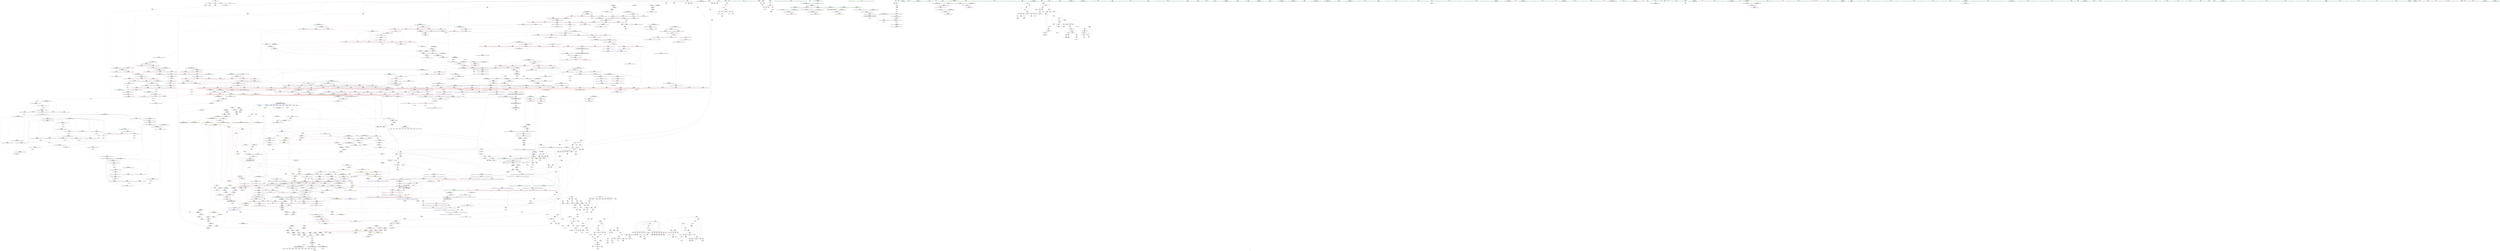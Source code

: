 digraph "SVFG" {
	label="SVFG";

	Node0x55fd4f4ca8c0 [shape=record,color=grey,label="{NodeID: 0\nNullPtr}"];
	Node0x55fd4f4ca8c0 -> Node0x55fd4fa0f710[style=solid];
	Node0x55fd4f4ca8c0 -> Node0x55fd4fa3e900[style=solid];
	Node0x55fd4fa14cc0 [shape=record,color=red,label="{NodeID: 775\n1131\<--1070\n\<--__parent\n_ZSt11__make_heapIPSt4pairIxiEN9__gnu_cxx5__ops15_Iter_less_iterEEvT_S6_RT0_\n}"];
	Node0x55fd4fa14cc0 -> Node0x55fd4fa73020[style=solid];
	Node0x55fd4fa0b7a0 [shape=record,color=purple,label="{NodeID: 443\n170\<--169\narrayidx\<--\nmain\n}"];
	Node0x55fd4f9ff830 [shape=record,color=green,label="{NodeID: 111\n751\<--752\nagg.tmp1\<--agg.tmp1_field_insensitive\n_ZSt6__sortIPSt4pairIxiEN9__gnu_cxx5__ops15_Iter_less_iterEEvT_S6_T0_\n}"];
	Node0x55fd4faf7d30 [shape=record,color=yellow,style=double,label="{NodeID: 1993\n357V_1 = ENCHI(MR_357V_0)\npts\{19 13600000 13600001 \}\nFun[_ZNK9__gnu_cxx5__ops14_Iter_less_valclIPSt4pairIxiES4_EEbT_RT0_]|{<s0>78|<s1>78|<s2>78}}"];
	Node0x55fd4faf7d30:s0 -> Node0x55fd4fb06850[style=dashed,color=red];
	Node0x55fd4faf7d30:s1 -> Node0x55fd4fb06b20[style=dashed,color=red];
	Node0x55fd4faf7d30:s2 -> Node0x55fd4fb06c00[style=dashed,color=red];
	Node0x55fd4fa1a6f0 [shape=record,color=red,label="{NodeID: 886\n1604\<--1598\n\<--__a.addr\n_ZSt9iter_swapIPSt4pairIxiES2_EvT_T0_\n|{<s0>93}}"];
	Node0x55fd4fa1a6f0:s0 -> Node0x55fd4fbaa2c0[style=solid,color=red];
	Node0x55fd4fbafab0 [shape=record,color=black,label="{NodeID: 2768\n1478 = PHI(964, )\n2nd arg _ZSt22__move_median_to_firstIPSt4pairIxiEN9__gnu_cxx5__ops15_Iter_less_iterEEvT_S6_S6_S6_T0_ }"];
	Node0x55fd4fbafab0 -> Node0x55fd4fa46e70[style=solid];
	Node0x55fd4fa211f0 [shape=record,color=purple,label="{NodeID: 554\n1405\<--1403\nadd.ptr3\<--\n_ZSt11__push_heapIPSt4pairIxiElS1_N9__gnu_cxx5__ops14_Iter_less_valEEvT_T0_S7_T1_RT2_\n|{<s0>75}}"];
	Node0x55fd4fa211f0:s0 -> Node0x55fd4fbad510[style=solid,color=red];
	Node0x55fd4fa03eb0 [shape=record,color=green,label="{NodeID: 222\n1598\<--1599\n__a.addr\<--__a.addr_field_insensitive\n_ZSt9iter_swapIPSt4pairIxiES2_EvT_T0_\n}"];
	Node0x55fd4fa03eb0 -> Node0x55fd4fa1a6f0[style=solid];
	Node0x55fd4fa03eb0 -> Node0x55fd4fa475c0[style=solid];
	Node0x55fd4fa3fa40 [shape=record,color=blue,label="{NodeID: 997\n105\<--134\nc84\<--\nmain\n}"];
	Node0x55fd4fa3fa40 -> Node0x55fd4fa23dd0[style=dashed];
	Node0x55fd4fa3fa40 -> Node0x55fd4fa3fbe0[style=dashed];
	Node0x55fd4fa3fa40 -> Node0x55fd4faded50[style=dashed];
	Node0x55fd4fa77820 [shape=record,color=grey,label="{NodeID: 1772\n1303 = Binary(1302, 266, )\n}"];
	Node0x55fd4fa26c20 [shape=record,color=red,label="{NodeID: 665\n430\<--429\n\<--x128\nmain\n}"];
	Node0x55fd4fa26c20 -> Node0x55fd4fa75ea0[style=solid];
	Node0x55fd4fa11da0 [shape=record,color=black,label="{NodeID: 333\n764\<--762\nsub.ptr.rhs.cast\<--\n_ZSt6__sortIPSt4pairIxiEN9__gnu_cxx5__ops15_Iter_less_iterEEvT_S6_T0_\n}"];
	Node0x55fd4fa11da0 -> Node0x55fd4fa731a0[style=solid];
	Node0x55fd4fb058f0 [shape=record,color=yellow,style=double,label="{NodeID: 2215\n457V_1 = ENCHI(MR_457V_0)\npts\{10730001 11700001 12210001 13600001 16950001 \}\nFun[_ZSt25__unguarded_linear_insertIPSt4pairIxiEN9__gnu_cxx5__ops14_Val_less_iterEEvT_T0_]|{|<s1>117|<s2>119}}"];
	Node0x55fd4fb058f0 -> Node0x55fd4fa3e590[style=dashed];
	Node0x55fd4fb058f0:s1 -> Node0x55fd4fafd450[style=dashed,color=red];
	Node0x55fd4fb058f0:s2 -> Node0x55fd4fafd450[style=dashed,color=red];
	Node0x55fd4fa45470 [shape=record,color=blue,label="{NodeID: 1108\n1243\<--1219\n\<--__value.coerce1\n_ZSt13__adjust_heapIPSt4pairIxiElS1_N9__gnu_cxx5__ops15_Iter_less_iterEEvT_T0_S7_T1_T2_\n|{|<s1>65|<s2>67}}"];
	Node0x55fd4fa45470 -> Node0x55fd4fa3e0b0[style=dashed];
	Node0x55fd4fa45470:s1 -> Node0x55fd4fafd450[style=dashed,color=red];
	Node0x55fd4fa45470:s2 -> Node0x55fd4fafd450[style=dashed,color=red];
	Node0x55fd4f9a0150 [shape=record,color=green,label="{NodeID: 1\n7\<--1\n__dso_handle\<--dummyObj\nGlob }"];
	Node0x55fd4fa14d90 [shape=record,color=red,label="{NodeID: 776\n1121\<--1120\n\<--\n_ZSt11__make_heapIPSt4pairIxiEN9__gnu_cxx5__ops15_Iter_less_iterEEvT_S6_RT0_\n|{<s0>54}}"];
	Node0x55fd4fa14d90:s0 -> Node0x55fd4fbae540[style=solid,color=red];
	Node0x55fd4fa0b870 [shape=record,color=purple,label="{NodeID: 444\n175\<--174\narrayidx10\<--\nmain\n}"];
	Node0x55fd4f9ff900 [shape=record,color=green,label="{NodeID: 112\n769\<--770\n_ZSt4__lgl\<--_ZSt4__lgl_field_insensitive\n}"];
	Node0x55fd4faf7e40 [shape=record,color=yellow,style=double,label="{NodeID: 1994\n8V_1 = ENCHI(MR_8V_0)\npts\{19 \}\nFun[_ZSt10__pop_heapIPSt4pairIxiEN9__gnu_cxx5__ops15_Iter_less_iterEEvT_S6_S6_RT0_]|{|<s3>59|<s4>59}}"];
	Node0x55fd4faf7e40 -> Node0x55fd4fa3db00[style=dashed];
	Node0x55fd4faf7e40 -> Node0x55fd4fa3dbd0[style=dashed];
	Node0x55fd4faf7e40 -> Node0x55fd4fa3dca0[style=dashed];
	Node0x55fd4faf7e40:s3 -> Node0x55fd4fa27e00[style=dashed,color=red];
	Node0x55fd4faf7e40:s4 -> Node0x55fd4fa41ed0[style=dashed,color=red];
	Node0x55fd4fa1a7c0 [shape=record,color=red,label="{NodeID: 887\n1605\<--1600\n\<--__b.addr\n_ZSt9iter_swapIPSt4pairIxiES2_EvT_T0_\n|{<s0>93}}"];
	Node0x55fd4fa1a7c0:s0 -> Node0x55fd4fbaa400[style=solid,color=red];
	Node0x55fd4fbafbc0 [shape=record,color=black,label="{NodeID: 2769\n1479 = PHI(966, )\n3rd arg _ZSt22__move_median_to_firstIPSt4pairIxiEN9__gnu_cxx5__ops15_Iter_less_iterEEvT_S6_S6_S6_T0_ }"];
	Node0x55fd4fbafbc0 -> Node0x55fd4fa46f40[style=solid];
	Node0x55fd4fa212c0 [shape=record,color=purple,label="{NodeID: 555\n1417\<--1415\nadd.ptr8\<--\n_ZSt11__push_heapIPSt4pairIxiElS1_N9__gnu_cxx5__ops14_Iter_less_valEEvT_T0_S7_T1_RT2_\n|{<s0>77}}"];
	Node0x55fd4fa212c0:s0 -> Node0x55fd4fbad510[style=solid,color=red];
	Node0x55fd4fa03f80 [shape=record,color=green,label="{NodeID: 223\n1600\<--1601\n__b.addr\<--__b.addr_field_insensitive\n_ZSt9iter_swapIPSt4pairIxiES2_EvT_T0_\n}"];
	Node0x55fd4fa03f80 -> Node0x55fd4fa1a7c0[style=solid];
	Node0x55fd4fa03f80 -> Node0x55fd4fa47690[style=solid];
	Node0x55fd4fa3fb10 [shape=record,color=blue,label="{NodeID: 998\n107\<--134\ni85\<--\nmain\n}"];
	Node0x55fd4fa3fb10 -> Node0x55fd4fa24040[style=dashed];
	Node0x55fd4fa3fb10 -> Node0x55fd4fa24110[style=dashed];
	Node0x55fd4fa3fb10 -> Node0x55fd4fa241e0[style=dashed];
	Node0x55fd4fa3fb10 -> Node0x55fd4fa242b0[style=dashed];
	Node0x55fd4fa3fb10 -> Node0x55fd4fa24380[style=dashed];
	Node0x55fd4fa3fb10 -> Node0x55fd4fa404d0[style=dashed];
	Node0x55fd4fa3fb10 -> Node0x55fd4fadf250[style=dashed];
	Node0x55fd4fa779a0 [shape=record,color=grey,label="{NodeID: 1773\n184 = cmp(183, 182, )\n}"];
	Node0x55fd4fa26cf0 [shape=record,color=red,label="{NodeID: 666\n437\<--436\n\<--c133\nmain\n}"];
	Node0x55fd4fa26cf0 -> Node0x55fd4fa75d20[style=solid];
	Node0x55fd4fa11e70 [shape=record,color=black,label="{NodeID: 334\n813\<--811\nsub.ptr.lhs.cast\<--\n_ZSt16__introsort_loopIPSt4pairIxiElN9__gnu_cxx5__ops15_Iter_less_iterEEvT_S6_T0_T1_\n}"];
	Node0x55fd4fa11e70 -> Node0x55fd4fa74520[style=solid];
	Node0x55fd4fb05a90 [shape=record,color=yellow,style=double,label="{NodeID: 2216\n459V_1 = ENCHI(MR_459V_0)\npts\{10730002 11700002 12210002 13600002 16950002 \}\nFun[_ZSt25__unguarded_linear_insertIPSt4pairIxiEN9__gnu_cxx5__ops14_Val_less_iterEEvT_T0_]}"];
	Node0x55fd4fb05a90 -> Node0x55fd4fa3e660[style=dashed];
	Node0x55fd4fa45540 [shape=record,color=blue,label="{NodeID: 1109\n1224\<--1215\n__first.addr\<--__first\n_ZSt13__adjust_heapIPSt4pairIxiElS1_N9__gnu_cxx5__ops15_Iter_less_iterEEvT_T0_S7_T1_T2_\n}"];
	Node0x55fd4fa45540 -> Node0x55fd4fa159c0[style=dashed];
	Node0x55fd4fa45540 -> Node0x55fd4fa15a90[style=dashed];
	Node0x55fd4fa45540 -> Node0x55fd4fa15b60[style=dashed];
	Node0x55fd4fa45540 -> Node0x55fd4fa15c30[style=dashed];
	Node0x55fd4fa45540 -> Node0x55fd4fa15d00[style=dashed];
	Node0x55fd4fa45540 -> Node0x55fd4fa15dd0[style=dashed];
	Node0x55fd4fa45540 -> Node0x55fd4fa15ea0[style=dashed];
	Node0x55fd4f95f7f0 [shape=record,color=green,label="{NodeID: 2\n22\<--1\n_ZSt3cin\<--dummyObj\nGlob }"];
	Node0x55fd4fa14e60 [shape=record,color=red,label="{NodeID: 777\n1123\<--1122\n\<--\n_ZSt11__make_heapIPSt4pairIxiEN9__gnu_cxx5__ops15_Iter_less_iterEEvT_S6_RT0_\n|{<s0>54}}"];
	Node0x55fd4fa14e60:s0 -> Node0x55fd4fbae690[style=solid,color=red];
	Node0x55fd4fa0b940 [shape=record,color=purple,label="{NodeID: 445\n1986\<--402\noffset_0\<--\n}"];
	Node0x55fd4fa0b940 -> Node0x55fd4fa40260[style=solid];
	Node0x55fd4f9ffa00 [shape=record,color=green,label="{NodeID: 113\n774\<--775\n_ZSt16__introsort_loopIPSt4pairIxiElN9__gnu_cxx5__ops15_Iter_less_iterEEvT_S6_T0_T1_\<--_ZSt16__introsort_loopIPSt4pairIxiElN9__gnu_cxx5__ops15_Iter_less_iterEEvT_S6_T0_T1__field_insensitive\n}"];
	Node0x55fd4fa1a890 [shape=record,color=red,label="{NodeID: 888\n1619\<--1613\n\<--__x.addr\n_ZSt4swapIxiENSt9enable_ifIXsr6__and_ISt14__is_swappableIT_ES1_IT0_EEE5valueEvE4typeERSt4pairIS2_S4_ESA_\n|{<s0>94}}"];
	Node0x55fd4fa1a890:s0 -> Node0x55fd4fbb2ae0[style=solid,color=red];
	Node0x55fd4fbafcd0 [shape=record,color=black,label="{NodeID: 2770\n1353 = PHI(1320, )\n0th arg _ZSt11__push_heapIPSt4pairIxiElS1_N9__gnu_cxx5__ops14_Iter_less_valEEvT_T0_S7_T1_RT2_ }"];
	Node0x55fd4fbafcd0 -> Node0x55fd4fa46310[style=solid];
	Node0x55fd4fa21390 [shape=record,color=red,label="{NodeID: 556\n140\<--63\n\<--TC\nmain\n}"];
	Node0x55fd4fa21390 -> Node0x55fd4fa3eba0[style=solid];
	Node0x55fd4fa04050 [shape=record,color=green,label="{NodeID: 224\n1607\<--1608\n_ZSt4swapIxiENSt9enable_ifIXsr6__and_ISt14__is_swappableIT_ES1_IT0_EEE5valueEvE4typeERSt4pairIS2_S4_ESA_\<--_ZSt4swapIxiENSt9enable_ifIXsr6__and_ISt14__is_swappableIT_ES1_IT0_EEE5valueEvE4typeERSt4pairIS2_S4_ESA__field_insensitive\n}"];
	Node0x55fd4fa3fbe0 [shape=record,color=blue,label="{NodeID: 999\n105\<--347\nc84\<--sub92\nmain\n}"];
	Node0x55fd4fa3fbe0 -> Node0x55fd4fa23dd0[style=dashed];
	Node0x55fd4fa3fbe0 -> Node0x55fd4fa23ea0[style=dashed];
	Node0x55fd4fa3fbe0 -> Node0x55fd4fa23f70[style=dashed];
	Node0x55fd4fa3fbe0 -> Node0x55fd4fa3fbe0[style=dashed];
	Node0x55fd4fa3fbe0 -> Node0x55fd4fa3fe50[style=dashed];
	Node0x55fd4fa3fbe0 -> Node0x55fd4faded50[style=dashed];
	Node0x55fd4fa77b20 [shape=record,color=grey,label="{NodeID: 1774\n195 = cmp(193, 194, )\n}"];
	Node0x55fd4fa26dc0 [shape=record,color=red,label="{NodeID: 667\n478\<--477\n\<--arrayidx151\nmain\n}"];
	Node0x55fd4fa26dc0 -> Node0x55fd4fa76aa0[style=solid];
	Node0x55fd4fa11f40 [shape=record,color=black,label="{NodeID: 335\n814\<--812\nsub.ptr.rhs.cast\<--\n_ZSt16__introsort_loopIPSt4pairIxiElN9__gnu_cxx5__ops15_Iter_less_iterEEvT_S6_T0_T1_\n}"];
	Node0x55fd4fa11f40 -> Node0x55fd4fa74520[style=solid];
	Node0x55fd4fa45610 [shape=record,color=blue,label="{NodeID: 1110\n1226\<--1216\n__holeIndex.addr\<--__holeIndex\n_ZSt13__adjust_heapIPSt4pairIxiElS1_N9__gnu_cxx5__ops15_Iter_less_iterEEvT_T0_S7_T1_T2_\n}"];
	Node0x55fd4fa45610 -> Node0x55fd4fa15f70[style=dashed];
	Node0x55fd4fa45610 -> Node0x55fd4fa16040[style=dashed];
	Node0x55fd4fa45610 -> Node0x55fd4fa16110[style=dashed];
	Node0x55fd4fa45610 -> Node0x55fd4fa161e0[style=dashed];
	Node0x55fd4fa45610 -> Node0x55fd4fa45af0[style=dashed];
	Node0x55fd4fa45610 -> Node0x55fd4fa45c90[style=dashed];
	Node0x55fd4fa45610 -> Node0x55fd4facee50[style=dashed];
	Node0x55fd4f95eed0 [shape=record,color=green,label="{NodeID: 3\n23\<--1\n.str\<--dummyObj\nGlob }"];
	Node0x55fd4fad5c50 [shape=record,color=black,label="{NodeID: 1885\nMR_8V_4 = PHI(MR_8V_5, MR_8V_3, )\npts\{19 \}\n|{<s0>34}}"];
	Node0x55fd4fad5c50:s0 -> Node0x55fd4faea150[style=dashed,color=blue];
	Node0x55fd4fa14f30 [shape=record,color=red,label="{NodeID: 778\n1149\<--1140\nthis1\<--this.addr\n_ZNK9__gnu_cxx5__ops15_Iter_less_iterclIPSt4pairIxiES5_EEbT_T0_\n}"];
	Node0x55fd4fa0ba10 [shape=record,color=purple,label="{NodeID: 446\n1989\<--402\noffset_1\<--\n}"];
	Node0x55fd4fa0ba10 -> Node0x55fd4fa40330[style=solid];
	Node0x55fd4f9ffb00 [shape=record,color=green,label="{NodeID: 114\n779\<--780\n_ZSt22__final_insertion_sortIPSt4pairIxiEN9__gnu_cxx5__ops15_Iter_less_iterEEvT_S6_T0_\<--_ZSt22__final_insertion_sortIPSt4pairIxiEN9__gnu_cxx5__ops15_Iter_less_iterEEvT_S6_T0__field_insensitive\n}"];
	Node0x55fd4fa1a960 [shape=record,color=red,label="{NodeID: 889\n1620\<--1615\n\<--__y.addr\n_ZSt4swapIxiENSt9enable_ifIXsr6__and_ISt14__is_swappableIT_ES1_IT0_EEE5valueEvE4typeERSt4pairIS2_S4_ESA_\n|{<s0>94}}"];
	Node0x55fd4fa1a960:s0 -> Node0x55fd4fbb2bf0[style=solid,color=red];
	Node0x55fd4fbafe10 [shape=record,color=black,label="{NodeID: 2771\n1354 = PHI(1321, )\n1st arg _ZSt11__push_heapIPSt4pairIxiElS1_N9__gnu_cxx5__ops14_Iter_less_valEEvT_T0_S7_T1_RT2_ }"];
	Node0x55fd4fbafe10 -> Node0x55fd4fa463e0[style=solid];
	Node0x55fd4fa21460 [shape=record,color=red,label="{NodeID: 557\n143\<--65\n\<--T\nmain\n}"];
	Node0x55fd4fa21460 -> Node0x55fd4fa79f20[style=solid];
	Node0x55fd4fa04150 [shape=record,color=green,label="{NodeID: 225\n1613\<--1614\n__x.addr\<--__x.addr_field_insensitive\n_ZSt4swapIxiENSt9enable_ifIXsr6__and_ISt14__is_swappableIT_ES1_IT0_EEE5valueEvE4typeERSt4pairIS2_S4_ESA_\n}"];
	Node0x55fd4fa04150 -> Node0x55fd4fa1a890[style=solid];
	Node0x55fd4fa04150 -> Node0x55fd4fa47760[style=solid];
	Node0x55fd4fa3fcb0 [shape=record,color=blue,label="{NodeID: 1000\n109\<--350\nj\<--add93\nmain\n}"];
	Node0x55fd4fa3fcb0 -> Node0x55fd4fa24450[style=dashed];
	Node0x55fd4fa3fcb0 -> Node0x55fd4fa24520[style=dashed];
	Node0x55fd4fa3fcb0 -> Node0x55fd4fa245f0[style=dashed];
	Node0x55fd4fa3fcb0 -> Node0x55fd4fa246c0[style=dashed];
	Node0x55fd4fa3fcb0 -> Node0x55fd4fa3fcb0[style=dashed];
	Node0x55fd4fa3fcb0 -> Node0x55fd4fa3fd80[style=dashed];
	Node0x55fd4fa3fcb0 -> Node0x55fd4fadf750[style=dashed];
	Node0x55fd4fa77ca0 [shape=record,color=grey,label="{NodeID: 1775\n1005 = cmp(1003, 1004, )\n}"];
	Node0x55fd4fa26e90 [shape=record,color=red,label="{NodeID: 668\n506\<--505\n\<--cnt164\nmain\n}"];
	Node0x55fd4fa26e90 -> Node0x55fd4fa7a6a0[style=solid];
	Node0x55fd4fa12010 [shape=record,color=black,label="{NodeID: 336\n857\<--853\ncast\<--\n_ZSt4__lgl\n}"];
	Node0x55fd4fa456e0 [shape=record,color=blue,label="{NodeID: 1111\n1228\<--1217\n__len.addr\<--__len\n_ZSt13__adjust_heapIPSt4pairIxiElS1_N9__gnu_cxx5__ops15_Iter_less_iterEEvT_T0_S7_T1_T2_\n}"];
	Node0x55fd4fa456e0 -> Node0x55fd4fa16380[style=dashed];
	Node0x55fd4fa456e0 -> Node0x55fd4fa16450[style=dashed];
	Node0x55fd4fa456e0 -> Node0x55fd4fa16520[style=dashed];
	Node0x55fd4f95ef60 [shape=record,color=green,label="{NodeID: 4\n25\<--1\n.str.1\<--dummyObj\nGlob }"];
	Node0x55fd4fad6150 [shape=record,color=black,label="{NodeID: 1886\nMR_8V_3 = PHI(MR_8V_1, MR_8V_4, )\npts\{19 \}\n|{|<s6>54}}"];
	Node0x55fd4fad6150 -> Node0x55fd4fa3d620[style=dashed];
	Node0x55fd4fad6150 -> Node0x55fd4fa3d6f0[style=dashed];
	Node0x55fd4fad6150 -> Node0x55fd4fa3d7c0[style=dashed];
	Node0x55fd4fad6150 -> Node0x55fd4fa3d890[style=dashed];
	Node0x55fd4fad6150 -> Node0x55fd4fa3d960[style=dashed];
	Node0x55fd4fad6150 -> Node0x55fd4fa3da30[style=dashed];
	Node0x55fd4fad6150:s6 -> Node0x55fd4faf3950[style=dashed,color=red];
	Node0x55fd4fa15000 [shape=record,color=red,label="{NodeID: 779\n1150\<--1142\n\<--__it1.addr\n_ZNK9__gnu_cxx5__ops15_Iter_less_iterclIPSt4pairIxiES5_EEbT_T0_\n|{<s0>55}}"];
	Node0x55fd4fa15000:s0 -> Node0x55fd4fbade30[style=solid,color=red];
	Node0x55fd4fa0bae0 [shape=record,color=purple,label="{NodeID: 447\n1992\<--402\noffset_2\<--\n}"];
	Node0x55fd4fa0bae0 -> Node0x55fd4fa40400[style=solid];
	Node0x55fd4fa045c0 [shape=record,color=green,label="{NodeID: 115\n784\<--785\nretval\<--retval_field_insensitive\n_ZN9__gnu_cxx5__ops16__iter_less_iterEv\n}"];
	Node0x55fd4fa1aa30 [shape=record,color=red,label="{NodeID: 890\n1634\<--1628\nthis1\<--this.addr\n_ZNSt4pairIxiE4swapERS0_\n}"];
	Node0x55fd4fa1aa30 -> Node0x55fd4fa1f310[style=solid];
	Node0x55fd4fa1aa30 -> Node0x55fd4fa1f3e0[style=solid];
	Node0x55fd4fbaff50 [shape=record,color=black,label="{NodeID: 2772\n1355 = PHI(1322, )\n2nd arg _ZSt11__push_heapIPSt4pairIxiElS1_N9__gnu_cxx5__ops14_Iter_less_valEEvT_T0_S7_T1_RT2_ }"];
	Node0x55fd4fbaff50 -> Node0x55fd4fa464b0[style=solid];
	Node0x55fd4fa21530 [shape=record,color=red,label="{NodeID: 558\n551\<--65\n\<--T\nmain\n}"];
	Node0x55fd4fa04220 [shape=record,color=green,label="{NodeID: 226\n1615\<--1616\n__y.addr\<--__y.addr_field_insensitive\n_ZSt4swapIxiENSt9enable_ifIXsr6__and_ISt14__is_swappableIT_ES1_IT0_EEE5valueEvE4typeERSt4pairIS2_S4_ESA_\n}"];
	Node0x55fd4fa04220 -> Node0x55fd4fa1a960[style=solid];
	Node0x55fd4fa04220 -> Node0x55fd4fa47830[style=solid];
	Node0x55fd4fa3fd80 [shape=record,color=blue,label="{NodeID: 1001\n109\<--374\nj\<--inc102\nmain\n}"];
	Node0x55fd4fa3fd80 -> Node0x55fd4fa24450[style=dashed];
	Node0x55fd4fa3fd80 -> Node0x55fd4fa24520[style=dashed];
	Node0x55fd4fa3fd80 -> Node0x55fd4fa245f0[style=dashed];
	Node0x55fd4fa3fd80 -> Node0x55fd4fa246c0[style=dashed];
	Node0x55fd4fa3fd80 -> Node0x55fd4fa3fcb0[style=dashed];
	Node0x55fd4fa3fd80 -> Node0x55fd4fa3fd80[style=dashed];
	Node0x55fd4fa3fd80 -> Node0x55fd4fadf750[style=dashed];
	Node0x55fd4fa77e20 [shape=record,color=grey,label="{NodeID: 1776\n1461 = cmp(1457, 1460, )\n}"];
	Node0x55fd4fa26f60 [shape=record,color=red,label="{NodeID: 669\n527\<--526\n\<--x175\nmain\n}"];
	Node0x55fd4fa26f60 -> Node0x55fd4fa6f5a0[style=solid];
	Node0x55fd4fa120e0 [shape=record,color=black,label="{NodeID: 337\n858\<--853\nconv\<--\n_ZSt4__lgl\n}"];
	Node0x55fd4fa120e0 -> Node0x55fd4fa70920[style=solid];
	Node0x55fd4fb05e20 [shape=record,color=yellow,style=double,label="{NodeID: 2219\n142V_1 = ENCHI(MR_142V_0)\npts\{10 13 19 \}\nFun[_ZSt4sortIPSt4pairIxiEEvT_S3_]|{<s0>31|<s1>31}}"];
	Node0x55fd4fb05e20:s0 -> Node0x55fd4faf8f10[style=dashed,color=red];
	Node0x55fd4fb05e20:s1 -> Node0x55fd4faf91e0[style=dashed,color=red];
	Node0x55fd4fa457b0 [shape=record,color=blue,label="{NodeID: 1112\n1230\<--1248\n__topIndex\<--\n_ZSt13__adjust_heapIPSt4pairIxiElS1_N9__gnu_cxx5__ops15_Iter_less_iterEEvT_T0_S7_T1_T2_\n}"];
	Node0x55fd4fa457b0 -> Node0x55fd4fa165f0[style=dashed];
	Node0x55fd4f95f210 [shape=record,color=green,label="{NodeID: 5\n27\<--1\n__PRETTY_FUNCTION__.main\<--dummyObj\nGlob }"];
	Node0x55fd4fa150d0 [shape=record,color=red,label="{NodeID: 780\n1151\<--1144\n\<--__it2.addr\n_ZNK9__gnu_cxx5__ops15_Iter_less_iterclIPSt4pairIxiES5_EEbT_T0_\n|{<s0>55}}"];
	Node0x55fd4fa150d0:s0 -> Node0x55fd4fbadfc0[style=solid,color=red];
	Node0x55fd4fa0bbb0 [shape=record,color=purple,label="{NodeID: 448\n1987\<--403\noffset_0\<--\n}"];
	Node0x55fd4fa0bbb0 -> Node0x55fd4fa3d3b0[style=solid];
	Node0x55fd4fa04690 [shape=record,color=green,label="{NodeID: 116\n791\<--792\n__comp\<--__comp_field_insensitive\n_ZSt16__introsort_loopIPSt4pairIxiElN9__gnu_cxx5__ops15_Iter_less_iterEEvT_S6_T0_T1_\n}"];
	Node0x55fd4fa1ab00 [shape=record,color=red,label="{NodeID: 891\n1636\<--1630\n\<--__p.addr\n_ZNSt4pairIxiE4swapERS0_\n}"];
	Node0x55fd4fa1ab00 -> Node0x55fd4fa1f4b0[style=solid];
	Node0x55fd4fbb0090 [shape=record,color=black,label="{NodeID: 2773\n1356 = PHI(1329, )\n3rd arg _ZSt11__push_heapIPSt4pairIxiElS1_N9__gnu_cxx5__ops14_Iter_less_valEEvT_T0_S7_T1_RT2_ }"];
	Node0x55fd4fbb0090 -> Node0x55fd4fa46170[style=solid];
	Node0x55fd4fa21600 [shape=record,color=red,label="{NodeID: 559\n558\<--65\n\<--T\nmain\n}"];
	Node0x55fd4fa21600 -> Node0x55fd4fa70620[style=solid];
	Node0x55fd4fa042f0 [shape=record,color=green,label="{NodeID: 227\n1622\<--1623\n_ZNSt4pairIxiE4swapERS0_\<--_ZNSt4pairIxiE4swapERS0__field_insensitive\n}"];
	Node0x55fd4faff570 [shape=record,color=yellow,style=double,label="{NodeID: 2109\n12V_1 = ENCHI(MR_12V_0)\npts\{64 \}\nFun[main]}"];
	Node0x55fd4faff570 -> Node0x55fd4fa21390[style=dashed];
	Node0x55fd4fa3fe50 [shape=record,color=blue,label="{NodeID: 1002\n105\<--381\nc84\<--sub106\nmain\n}"];
	Node0x55fd4fa3fe50 -> Node0x55fd4fa23dd0[style=dashed];
	Node0x55fd4fa3fe50 -> Node0x55fd4fa23ea0[style=dashed];
	Node0x55fd4fa3fe50 -> Node0x55fd4fa23f70[style=dashed];
	Node0x55fd4fa3fe50 -> Node0x55fd4fa3fbe0[style=dashed];
	Node0x55fd4fa3fe50 -> Node0x55fd4fa3fe50[style=dashed];
	Node0x55fd4fa3fe50 -> Node0x55fd4faded50[style=dashed];
	Node0x55fd4fa77fa0 [shape=record,color=grey,label="{NodeID: 1777\n368 = cmp(362, 367, )\n}"];
	Node0x55fd4fa77fa0 -> Node0x55fd4fa6d500[style=solid];
	Node0x55fd4fa27030 [shape=record,color=red,label="{NodeID: 670\n533\<--532\n\<--cnt178\nmain\n}"];
	Node0x55fd4fa27030 -> Node0x55fd4fa707a0[style=solid];
	Node0x55fd4fa121b0 [shape=record,color=black,label="{NodeID: 338\n847\<--859\n_ZSt4__lgl_ret\<--sub\n_ZSt4__lgl\n|{<s0>32}}"];
	Node0x55fd4fa121b0:s0 -> Node0x55fd4fbb6e70[style=solid,color=blue];
	Node0x55fd4fb05f00 [shape=record,color=yellow,style=double,label="{NodeID: 2220\n8V_1 = ENCHI(MR_8V_0)\npts\{19 \}\nFun[_ZSt13__heap_selectIPSt4pairIxiEN9__gnu_cxx5__ops15_Iter_less_iterEEvT_S6_S6_T0_]|{<s0>46|<s1>46}}"];
	Node0x55fd4fb05f00:s0 -> Node0x55fd4fad6150[style=dashed,color=red];
	Node0x55fd4fb05f00:s1 -> Node0x55fd4faeab50[style=dashed,color=red];
	Node0x55fd4fa45880 [shape=record,color=blue,label="{NodeID: 1113\n1232\<--1250\n__secondChild\<--\n_ZSt13__adjust_heapIPSt4pairIxiElS1_N9__gnu_cxx5__ops15_Iter_less_iterEEvT_T0_S7_T1_T2_\n}"];
	Node0x55fd4fa45880 -> Node0x55fd4fa166c0[style=dashed];
	Node0x55fd4fa45880 -> Node0x55fd4fa16790[style=dashed];
	Node0x55fd4fa45880 -> Node0x55fd4fa16c70[style=dashed];
	Node0x55fd4fa45880 -> Node0x55fd4fa16d40[style=dashed];
	Node0x55fd4fa45880 -> Node0x55fd4fa45950[style=dashed];
	Node0x55fd4fa45880 -> Node0x55fd4fa45bc0[style=dashed];
	Node0x55fd4fa45880 -> Node0x55fd4facf350[style=dashed];
	Node0x55fd4f95f2a0 [shape=record,color=green,label="{NodeID: 6\n29\<--1\n.str.2\<--dummyObj\nGlob }"];
	Node0x55fd4fa151a0 [shape=record,color=red,label="{NodeID: 781\n1184\<--1161\n\<--__first.addr\n_ZSt10__pop_heapIPSt4pairIxiEN9__gnu_cxx5__ops15_Iter_less_iterEEvT_S6_S6_RT0_\n|{<s0>58}}"];
	Node0x55fd4fa151a0:s0 -> Node0x55fd4fbab380[style=solid,color=red];
	Node0x55fd4fa0bc80 [shape=record,color=purple,label="{NodeID: 449\n1990\<--403\noffset_1\<--\n}"];
	Node0x55fd4fa0bc80 -> Node0x55fd4fa3d480[style=solid];
	Node0x55fd4fa04760 [shape=record,color=green,label="{NodeID: 117\n793\<--794\n__first.addr\<--__first.addr_field_insensitive\n_ZSt16__introsort_loopIPSt4pairIxiElN9__gnu_cxx5__ops15_Iter_less_iterEEvT_S6_T0_T1_\n}"];
	Node0x55fd4fa04760 -> Node0x55fd4fa28f10[style=solid];
	Node0x55fd4fa04760 -> Node0x55fd4fa28fe0[style=solid];
	Node0x55fd4fa04760 -> Node0x55fd4fa290b0[style=solid];
	Node0x55fd4fa04760 -> Node0x55fd4fa42b00[style=solid];
	Node0x55fd4fa1abd0 [shape=record,color=red,label="{NodeID: 892\n1640\<--1630\n\<--__p.addr\n_ZNSt4pairIxiE4swapERS0_\n}"];
	Node0x55fd4fa1abd0 -> Node0x55fd4fa1f580[style=solid];
	Node0x55fd4fbb01d0 [shape=record,color=black,label="{NodeID: 2774\n1357 = PHI(1331, )\n4th arg _ZSt11__push_heapIPSt4pairIxiElS1_N9__gnu_cxx5__ops14_Iter_less_valEEvT_T0_S7_T1_RT2_ }"];
	Node0x55fd4fbb01d0 -> Node0x55fd4fa46240[style=solid];
	Node0x55fd4fa216d0 [shape=record,color=red,label="{NodeID: 560\n144\<--67\n\<--_b\nmain\n}"];
	Node0x55fd4fa216d0 -> Node0x55fd4fa79f20[style=solid];
	Node0x55fd4fa043f0 [shape=record,color=green,label="{NodeID: 228\n1628\<--1629\nthis.addr\<--this.addr_field_insensitive\n_ZNSt4pairIxiE4swapERS0_\n}"];
	Node0x55fd4fa043f0 -> Node0x55fd4fa1aa30[style=solid];
	Node0x55fd4fa043f0 -> Node0x55fd4fa47900[style=solid];
	Node0x55fd4fa3ff20 [shape=record,color=blue,label="{NodeID: 1003\n384\<--389\nx\<--\nmain\n}"];
	Node0x55fd4fa3ff20 -> Node0x55fd4fa3d3b0[style=dashed];
	Node0x55fd4fa3ff20 -> Node0x55fd4fa3ff20[style=dashed];
	Node0x55fd4fa3ff20 -> Node0x55fd4fae3d50[style=dashed];
	Node0x55fd4fa78120 [shape=record,color=grey,label="{NodeID: 1778\n161 = cmp(160, 139, )\n}"];
	Node0x55fd4fa78120 -> Node0x55fd4fa0fab0[style=solid];
	Node0x55fd4fa27100 [shape=record,color=red,label="{NodeID: 671\n539\<--538\n\<--c182\nmain\n}"];
	Node0x55fd4fa27100 -> Node0x55fd4fa6f720[style=solid];
	Node0x55fd4fa12280 [shape=record,color=black,label="{NodeID: 339\n881\<--879\nsub.ptr.lhs.cast\<--\n_ZSt22__final_insertion_sortIPSt4pairIxiEN9__gnu_cxx5__ops15_Iter_less_iterEEvT_S6_T0_\n}"];
	Node0x55fd4fa12280 -> Node0x55fd4fa70320[style=solid];
	Node0x55fd4fa45950 [shape=record,color=blue,label="{NodeID: 1114\n1232\<--1261\n__secondChild\<--mul\n_ZSt13__adjust_heapIPSt4pairIxiElS1_N9__gnu_cxx5__ops15_Iter_less_iterEEvT_T0_S7_T1_T2_\n}"];
	Node0x55fd4fa45950 -> Node0x55fd4fa166c0[style=dashed];
	Node0x55fd4fa45950 -> Node0x55fd4fa16790[style=dashed];
	Node0x55fd4fa45950 -> Node0x55fd4fa16860[style=dashed];
	Node0x55fd4fa45950 -> Node0x55fd4fa16930[style=dashed];
	Node0x55fd4fa45950 -> Node0x55fd4fa16a00[style=dashed];
	Node0x55fd4fa45950 -> Node0x55fd4fa16ad0[style=dashed];
	Node0x55fd4fa45950 -> Node0x55fd4fa16ba0[style=dashed];
	Node0x55fd4fa45950 -> Node0x55fd4fa16c70[style=dashed];
	Node0x55fd4fa45950 -> Node0x55fd4fa16d40[style=dashed];
	Node0x55fd4fa45950 -> Node0x55fd4fa45950[style=dashed];
	Node0x55fd4fa45950 -> Node0x55fd4fa45a20[style=dashed];
	Node0x55fd4fa45950 -> Node0x55fd4fa45bc0[style=dashed];
	Node0x55fd4fa45950 -> Node0x55fd4facf350[style=dashed];
	Node0x55fd4f95f330 [shape=record,color=green,label="{NodeID: 7\n32\<--1\n\<--dummyObj\nCan only get source location for instruction, argument, global var or function.}"];
	Node0x55fd4fa15270 [shape=record,color=red,label="{NodeID: 782\n1188\<--1161\n\<--__first.addr\n_ZSt10__pop_heapIPSt4pairIxiEN9__gnu_cxx5__ops15_Iter_less_iterEEvT_S6_S6_RT0_\n|{<s0>62}}"];
	Node0x55fd4fa15270:s0 -> Node0x55fd4fbae150[style=solid,color=red];
	Node0x55fd4fa0bd50 [shape=record,color=purple,label="{NodeID: 450\n1993\<--403\noffset_2\<--\n}"];
	Node0x55fd4fa0bd50 -> Node0x55fd4fa3d550[style=solid];
	Node0x55fd4fa04830 [shape=record,color=green,label="{NodeID: 118\n795\<--796\n__last.addr\<--__last.addr_field_insensitive\n_ZSt16__introsort_loopIPSt4pairIxiElN9__gnu_cxx5__ops15_Iter_less_iterEEvT_S6_T0_T1_\n}"];
	Node0x55fd4fa04830 -> Node0x55fd4fa29180[style=solid];
	Node0x55fd4fa04830 -> Node0x55fd4fa29250[style=solid];
	Node0x55fd4fa04830 -> Node0x55fd4fa29320[style=solid];
	Node0x55fd4fa04830 -> Node0x55fd4fa293f0[style=solid];
	Node0x55fd4fa04830 -> Node0x55fd4fa294c0[style=solid];
	Node0x55fd4fa04830 -> Node0x55fd4fa42bd0[style=solid];
	Node0x55fd4fa04830 -> Node0x55fd4fa42f10[style=solid];
	Node0x55fd4fa1aca0 [shape=record,color=red,label="{NodeID: 893\n1657\<--1649\n\<--__a.addr\n_ZSt4swapIiENSt9enable_ifIXsr6__and_ISt6__not_ISt15__is_tuple_likeIT_EESt21is_move_constructibleIS3_ESt18is_move_assignableIS3_EEE5valueEvE4typeERS3_SC_\n|{<s0>97}}"];
	Node0x55fd4fa1aca0:s0 -> Node0x55fd4fbac530[style=solid,color=red];
	Node0x55fd4fbb0310 [shape=record,color=black,label="{NodeID: 2775\n1358 = PHI(1234, )\n5th arg _ZSt11__push_heapIPSt4pairIxiElS1_N9__gnu_cxx5__ops14_Iter_less_valEEvT_T0_S7_T1_RT2_ }"];
	Node0x55fd4fbb0310 -> Node0x55fd4fa46580[style=solid];
	Node0x55fd4fa217a0 [shape=record,color=red,label="{NodeID: 561\n186\<--69\n\<--n\nmain\n}"];
	Node0x55fd4fa217a0 -> Node0x55fd4f2b97b0[style=solid];
	Node0x55fd4fa044c0 [shape=record,color=green,label="{NodeID: 229\n1630\<--1631\n__p.addr\<--__p.addr_field_insensitive\n_ZNSt4pairIxiE4swapERS0_\n}"];
	Node0x55fd4fa044c0 -> Node0x55fd4fa1ab00[style=solid];
	Node0x55fd4fa044c0 -> Node0x55fd4fa1abd0[style=solid];
	Node0x55fd4fa044c0 -> Node0x55fd4fa479d0[style=solid];
	Node0x55fd4fa3fff0 [shape=record,color=blue,label="{NodeID: 1004\n391\<--393\nc111\<--conv\nmain\n}"];
	Node0x55fd4fa3fff0 -> Node0x55fd4fa3d480[style=dashed];
	Node0x55fd4fa3fff0 -> Node0x55fd4fa3fff0[style=dashed];
	Node0x55fd4fa3fff0 -> Node0x55fd4fae4250[style=dashed];
	Node0x55fd4fa782a0 [shape=record,color=grey,label="{NodeID: 1779\n1469 = cmp(1465, 1468, )\n}"];
	Node0x55fd4fa782a0 -> Node0x55fd4fa6e040[style=solid];
	Node0x55fd4fa271d0 [shape=record,color=red,label="{NodeID: 672\n580\<--572\n\<--__a.addr\n_ZSt4swapIxENSt9enable_ifIXsr6__and_ISt6__not_ISt15__is_tuple_likeIT_EESt21is_move_constructibleIS3_ESt18is_move_assignableIS3_EEE5valueEvE4typeERS3_SC_\n|{<s0>21}}"];
	Node0x55fd4fa271d0:s0 -> Node0x55fd4fbac8e0[style=solid,color=red];
	Node0x55fd4fa12350 [shape=record,color=black,label="{NodeID: 340\n882\<--880\nsub.ptr.rhs.cast\<--\n_ZSt22__final_insertion_sortIPSt4pairIxiEN9__gnu_cxx5__ops15_Iter_less_iterEEvT_S6_T0_\n}"];
	Node0x55fd4fa12350 -> Node0x55fd4fa70320[style=solid];
	Node0x55fd4fa45a20 [shape=record,color=blue,label="{NodeID: 1115\n1232\<--1273\n__secondChild\<--dec\n_ZSt13__adjust_heapIPSt4pairIxiElS1_N9__gnu_cxx5__ops15_Iter_less_iterEEvT_T0_S7_T1_T2_\n}"];
	Node0x55fd4fa45a20 -> Node0x55fd4fa166c0[style=dashed];
	Node0x55fd4fa45a20 -> Node0x55fd4fa16790[style=dashed];
	Node0x55fd4fa45a20 -> Node0x55fd4fa16ad0[style=dashed];
	Node0x55fd4fa45a20 -> Node0x55fd4fa16ba0[style=dashed];
	Node0x55fd4fa45a20 -> Node0x55fd4fa16c70[style=dashed];
	Node0x55fd4fa45a20 -> Node0x55fd4fa16d40[style=dashed];
	Node0x55fd4fa45a20 -> Node0x55fd4fa45950[style=dashed];
	Node0x55fd4fa45a20 -> Node0x55fd4fa45bc0[style=dashed];
	Node0x55fd4fa45a20 -> Node0x55fd4facf350[style=dashed];
	Node0x55fd4f95f3c0 [shape=record,color=green,label="{NodeID: 8\n134\<--1\n\<--dummyObj\nCan only get source location for instruction, argument, global var or function.}"];
	Node0x55fd4fa15340 [shape=record,color=red,label="{NodeID: 783\n1190\<--1161\n\<--__first.addr\n_ZSt10__pop_heapIPSt4pairIxiEN9__gnu_cxx5__ops15_Iter_less_iterEEvT_S6_S6_RT0_\n}"];
	Node0x55fd4fa15340 -> Node0x55fd4fa13460[style=solid];
	Node0x55fd4fa0be20 [shape=record,color=purple,label="{NodeID: 451\n611\<--609\nfirst\<--this1\n_ZNSt4pairIxiEC2IRxiLb1EEEOT_OT0_\n}"];
	Node0x55fd4fa0be20 -> Node0x55fd4fa41b90[style=solid];
	Node0x55fd4fa04900 [shape=record,color=green,label="{NodeID: 119\n797\<--798\n__depth_limit.addr\<--__depth_limit.addr_field_insensitive\n_ZSt16__introsort_loopIPSt4pairIxiElN9__gnu_cxx5__ops15_Iter_less_iterEEvT_S6_T0_T1_\n}"];
	Node0x55fd4fa04900 -> Node0x55fd4fa29590[style=solid];
	Node0x55fd4fa04900 -> Node0x55fd4fa29660[style=solid];
	Node0x55fd4fa04900 -> Node0x55fd4fa29730[style=solid];
	Node0x55fd4fa04900 -> Node0x55fd4fa42ca0[style=solid];
	Node0x55fd4fa04900 -> Node0x55fd4fa42d70[style=solid];
	Node0x55fd4fa1ad70 [shape=record,color=red,label="{NodeID: 894\n1666\<--1649\n\<--__a.addr\n_ZSt4swapIiENSt9enable_ifIXsr6__and_ISt6__not_ISt15__is_tuple_likeIT_EESt21is_move_constructibleIS3_ESt18is_move_assignableIS3_EEE5valueEvE4typeERS3_SC_\n}"];
	Node0x55fd4fa1ad70 -> Node0x55fd4fa47d10[style=solid];
	Node0x55fd4fbb0450 [shape=record,color=black,label="{NodeID: 2776\n1337 = PHI(1222, )\n0th arg _ZSt4moveIRN9__gnu_cxx5__ops15_Iter_less_iterEEONSt16remove_referenceIT_E4typeEOS5_ }"];
	Node0x55fd4fbb0450 -> Node0x55fd4fa45fd0[style=solid];
	Node0x55fd4fa21870 [shape=record,color=red,label="{NodeID: 562\n238\<--69\n\<--n\nmain\n}"];
	Node0x55fd4fa21870 -> Node0x55fd4fa797a0[style=solid];
	Node0x55fd4fa0c780 [shape=record,color=green,label="{NodeID: 230\n1643\<--1644\n_ZSt4swapIiENSt9enable_ifIXsr6__and_ISt6__not_ISt15__is_tuple_likeIT_EESt21is_move_constructibleIS3_ESt18is_move_assignableIS3_EEE5valueEvE4typeERS3_SC_\<--_ZSt4swapIiENSt9enable_ifIXsr6__and_ISt6__not_ISt15__is_tuple_likeIT_EESt21is_move_constructibleIS3_ESt18is_move_assignableIS3_EEE5valueEvE4typeERS3_SC__field_insensitive\n}"];
	Node0x55fd4faff810 [shape=record,color=yellow,style=double,label="{NodeID: 2112\n18V_1 = ENCHI(MR_18V_0)\npts\{70 \}\nFun[main]}"];
	Node0x55fd4faff810 -> Node0x55fd4fa217a0[style=dashed];
	Node0x55fd4faff810 -> Node0x55fd4fa21870[style=dashed];
	Node0x55fd4faff810 -> Node0x55fd4fa21940[style=dashed];
	Node0x55fd4faff810 -> Node0x55fd4fa21a10[style=dashed];
	Node0x55fd4faff810 -> Node0x55fd4fa21ae0[style=dashed];
	Node0x55fd4fa400c0 [shape=record,color=blue,label="{NodeID: 1005\n395\<--234\ncnt\<--\nmain\n}"];
	Node0x55fd4fa400c0 -> Node0x55fd4fa3d550[style=dashed];
	Node0x55fd4fa400c0 -> Node0x55fd4fa400c0[style=dashed];
	Node0x55fd4fa400c0 -> Node0x55fd4fae4750[style=dashed];
	Node0x55fd4fa78420 [shape=record,color=grey,label="{NodeID: 1780\n1453 = cmp(1449, 1452, )\n}"];
	Node0x55fd4fa272a0 [shape=record,color=red,label="{NodeID: 673\n589\<--572\n\<--__a.addr\n_ZSt4swapIxENSt9enable_ifIXsr6__and_ISt6__not_ISt15__is_tuple_likeIT_EESt21is_move_constructibleIS3_ESt18is_move_assignableIS3_EEE5valueEvE4typeERS3_SC_\n}"];
	Node0x55fd4fa272a0 -> Node0x55fd4fa41780[style=solid];
	Node0x55fd4fa12420 [shape=record,color=black,label="{NodeID: 341\n954\<--952\nsub.ptr.lhs.cast\<--\n_ZSt27__unguarded_partition_pivotIPSt4pairIxiEN9__gnu_cxx5__ops15_Iter_less_iterEET_S6_S6_T0_\n}"];
	Node0x55fd4fa12420 -> Node0x55fd4fa6f120[style=solid];
	Node0x55fd4fa45af0 [shape=record,color=blue,label="{NodeID: 1116\n1226\<--1284\n__holeIndex.addr\<--\n_ZSt13__adjust_heapIPSt4pairIxiElS1_N9__gnu_cxx5__ops15_Iter_less_iterEEvT_T0_S7_T1_T2_\n}"];
	Node0x55fd4fa45af0 -> Node0x55fd4fa16110[style=dashed];
	Node0x55fd4fa45af0 -> Node0x55fd4fa161e0[style=dashed];
	Node0x55fd4fa45af0 -> Node0x55fd4fa45af0[style=dashed];
	Node0x55fd4fa45af0 -> Node0x55fd4fa45c90[style=dashed];
	Node0x55fd4fa45af0 -> Node0x55fd4facee50[style=dashed];
	Node0x55fd4f97feb0 [shape=record,color=green,label="{NodeID: 9\n139\<--1\n\<--dummyObj\nCan only get source location for instruction, argument, global var or function.}"];
	Node0x55fd4fa15410 [shape=record,color=red,label="{NodeID: 784\n1189\<--1163\n\<--__last.addr\n_ZSt10__pop_heapIPSt4pairIxiEN9__gnu_cxx5__ops15_Iter_less_iterEEvT_S6_S6_RT0_\n}"];
	Node0x55fd4fa15410 -> Node0x55fd4fa13390[style=solid];
	Node0x55fd4fa0bef0 [shape=record,color=purple,label="{NodeID: 452\n618\<--609\nsecond\<--this1\n_ZNSt4pairIxiEC2IRxiLb1EEEOT_OT0_\n}"];
	Node0x55fd4fa0bef0 -> Node0x55fd4fa41c60[style=solid];
	Node0x55fd4fa049d0 [shape=record,color=green,label="{NodeID: 120\n799\<--800\nagg.tmp\<--agg.tmp_field_insensitive\n_ZSt16__introsort_loopIPSt4pairIxiElN9__gnu_cxx5__ops15_Iter_less_iterEEvT_S6_T0_T1_\n}"];
	Node0x55fd4fa1ae40 [shape=record,color=red,label="{NodeID: 895\n1663\<--1651\n\<--__b.addr\n_ZSt4swapIiENSt9enable_ifIXsr6__and_ISt6__not_ISt15__is_tuple_likeIT_EESt21is_move_constructibleIS3_ESt18is_move_assignableIS3_EEE5valueEvE4typeERS3_SC_\n|{<s0>98}}"];
	Node0x55fd4fa1ae40:s0 -> Node0x55fd4fbac530[style=solid,color=red];
	Node0x55fd4fbb0590 [shape=record,color=black,label="{NodeID: 2777\n1684 = PHI(887, 900, )\n0th arg _ZSt16__insertion_sortIPSt4pairIxiEN9__gnu_cxx5__ops15_Iter_less_iterEEvT_S6_T0_ }"];
	Node0x55fd4fbb0590 -> Node0x55fd4fa47f80[style=solid];
	Node0x55fd4fa21940 [shape=record,color=red,label="{NodeID: 563\n323\<--69\n\<--n\nmain\n}"];
	Node0x55fd4fa21940 -> Node0x55fd4fa73da0[style=solid];
	Node0x55fd4fa0c850 [shape=record,color=green,label="{NodeID: 231\n1649\<--1650\n__a.addr\<--__a.addr_field_insensitive\n_ZSt4swapIiENSt9enable_ifIXsr6__and_ISt6__not_ISt15__is_tuple_likeIT_EESt21is_move_constructibleIS3_ESt18is_move_assignableIS3_EEE5valueEvE4typeERS3_SC_\n}"];
	Node0x55fd4fa0c850 -> Node0x55fd4fa1aca0[style=solid];
	Node0x55fd4fa0c850 -> Node0x55fd4fa1ad70[style=solid];
	Node0x55fd4fa0c850 -> Node0x55fd4fa47aa0[style=solid];
	Node0x55fd4faff8f0 [shape=record,color=yellow,style=double,label="{NodeID: 2113\n20V_1 = ENCHI(MR_20V_0)\npts\{72 \}\nFun[main]}"];
	Node0x55fd4faff8f0 -> Node0x55fd4fa21bb0[style=dashed];
	Node0x55fd4faff8f0 -> Node0x55fd4fa21c80[style=dashed];
	Node0x55fd4fa40190 [shape=record,color=blue,label="{NodeID: 1006\n103\<--398\nm83\<--inc112\nmain\n}"];
	Node0x55fd4fa40190 -> Node0x55fd4fa23b60[style=dashed];
	Node0x55fd4fa40190 -> Node0x55fd4fa23c30[style=dashed];
	Node0x55fd4fa40190 -> Node0x55fd4fa23d00[style=dashed];
	Node0x55fd4fa40190 -> Node0x55fd4fa40190[style=dashed];
	Node0x55fd4fa40190 -> Node0x55fd4fade850[style=dashed];
	Node0x55fd4fa785a0 [shape=record,color=grey,label="{NodeID: 1781\n356 = cmp(353, 355, )\n}"];
	Node0x55fd4fa27370 [shape=record,color=red,label="{NodeID: 674\n586\<--574\n\<--__b.addr\n_ZSt4swapIxENSt9enable_ifIXsr6__and_ISt6__not_ISt15__is_tuple_likeIT_EESt21is_move_constructibleIS3_ESt18is_move_assignableIS3_EEE5valueEvE4typeERS3_SC_\n|{<s0>22}}"];
	Node0x55fd4fa27370:s0 -> Node0x55fd4fbac8e0[style=solid,color=red];
	Node0x55fd4fa124f0 [shape=record,color=black,label="{NodeID: 342\n955\<--953\nsub.ptr.rhs.cast\<--\n_ZSt27__unguarded_partition_pivotIPSt4pairIxiEN9__gnu_cxx5__ops15_Iter_less_iterEET_S6_S6_T0_\n}"];
	Node0x55fd4fa124f0 -> Node0x55fd4fa6f120[style=solid];
	Node0x55fd4fa45bc0 [shape=record,color=blue,label="{NodeID: 1117\n1232\<--1299\n__secondChild\<--mul13\n_ZSt13__adjust_heapIPSt4pairIxiElS1_N9__gnu_cxx5__ops15_Iter_less_iterEEvT_T0_S7_T1_T2_\n}"];
	Node0x55fd4fa45bc0 -> Node0x55fd4fa16e10[style=dashed];
	Node0x55fd4fa45bc0 -> Node0x55fd4fa16ee0[style=dashed];
	Node0x55fd4fa45bc0 -> Node0x55fd4facf350[style=dashed];
	Node0x55fd4f97ff70 [shape=record,color=green,label="{NodeID: 10\n153\<--1\n\<--dummyObj\nCan only get source location for instruction, argument, global var or function.}"];
	Node0x55fd4fa154e0 [shape=record,color=red,label="{NodeID: 785\n1179\<--1165\n\<--__result.addr\n_ZSt10__pop_heapIPSt4pairIxiEN9__gnu_cxx5__ops15_Iter_less_iterEEvT_S6_S6_RT0_\n|{<s0>56}}"];
	Node0x55fd4fa154e0:s0 -> Node0x55fd4fbab380[style=solid,color=red];
	Node0x55fd4fa0bfc0 [shape=record,color=purple,label="{NodeID: 453\n642\<--635\nfirst2\<--this1\n_ZNSt4pairIxiEaSEOS0_\n}"];
	Node0x55fd4fa0bfc0 -> Node0x55fd4fa41ed0[style=solid];
	Node0x55fd4fa04aa0 [shape=record,color=green,label="{NodeID: 121\n801\<--802\n__cut\<--__cut_field_insensitive\n_ZSt16__introsort_loopIPSt4pairIxiElN9__gnu_cxx5__ops15_Iter_less_iterEEvT_S6_T0_T1_\n}"];
	Node0x55fd4fa04aa0 -> Node0x55fd4fa29800[style=solid];
	Node0x55fd4fa04aa0 -> Node0x55fd4fa298d0[style=solid];
	Node0x55fd4fa04aa0 -> Node0x55fd4fa42e40[style=solid];
	Node0x55fd4fa1af10 [shape=record,color=red,label="{NodeID: 896\n1670\<--1651\n\<--__b.addr\n_ZSt4swapIiENSt9enable_ifIXsr6__and_ISt6__not_ISt15__is_tuple_likeIT_EESt21is_move_constructibleIS3_ESt18is_move_assignableIS3_EEE5valueEvE4typeERS3_SC_\n}"];
	Node0x55fd4fa1af10 -> Node0x55fd4fa47de0[style=solid];
	Node0x55fd4fbb07a0 [shape=record,color=black,label="{NodeID: 2778\n1685 = PHI(889, 901, )\n1st arg _ZSt16__insertion_sortIPSt4pairIxiEN9__gnu_cxx5__ops15_Iter_less_iterEEvT_S6_T0_ }"];
	Node0x55fd4fbb07a0 -> Node0x55fd4fa48050[style=solid];
	Node0x55fd4fa21a10 [shape=record,color=red,label="{NodeID: 564\n337\<--69\n\<--n\nmain\n}"];
	Node0x55fd4fa21a10 -> Node0x55fd4fa737a0[style=solid];
	Node0x55fd4fa0c920 [shape=record,color=green,label="{NodeID: 232\n1651\<--1652\n__b.addr\<--__b.addr_field_insensitive\n_ZSt4swapIiENSt9enable_ifIXsr6__and_ISt6__not_ISt15__is_tuple_likeIT_EESt21is_move_constructibleIS3_ESt18is_move_assignableIS3_EEE5valueEvE4typeERS3_SC_\n}"];
	Node0x55fd4fa0c920 -> Node0x55fd4fa1ae40[style=solid];
	Node0x55fd4fa0c920 -> Node0x55fd4fa1af10[style=solid];
	Node0x55fd4fa0c920 -> Node0x55fd4fa47b70[style=solid];
	Node0x55fd4fa40260 [shape=record,color=blue, style = dotted,label="{NodeID: 1007\n1986\<--1988\noffset_0\<--dummyVal\nmain\n}"];
	Node0x55fd4fa40260 -> Node0x55fd4fa26b50[style=dashed];
	Node0x55fd4fa40260 -> Node0x55fd4fa26c20[style=dashed];
	Node0x55fd4fa40260 -> Node0x55fd4fa26f60[style=dashed];
	Node0x55fd4fa40260 -> Node0x55fd4fa40260[style=dashed];
	Node0x55fd4fa40260 -> Node0x55fd4fae2e50[style=dashed];
	Node0x55fd4fa78720 [shape=record,color=grey,label="{NodeID: 1782\n885 = cmp(884, 767, )\n}"];
	Node0x55fd4fa27440 [shape=record,color=red,label="{NodeID: 675\n593\<--574\n\<--__b.addr\n_ZSt4swapIxENSt9enable_ifIXsr6__and_ISt6__not_ISt15__is_tuple_likeIT_EESt21is_move_constructibleIS3_ESt18is_move_assignableIS3_EEE5valueEvE4typeERS3_SC_\n}"];
	Node0x55fd4fa27440 -> Node0x55fd4fa41850[style=solid];
	Node0x55fd4fa125c0 [shape=record,color=black,label="{NodeID: 343\n934\<--974\n_ZSt27__unguarded_partition_pivotIPSt4pairIxiEN9__gnu_cxx5__ops15_Iter_less_iterEET_S6_S6_T0__ret\<--call\n_ZSt27__unguarded_partition_pivotIPSt4pairIxiEN9__gnu_cxx5__ops15_Iter_less_iterEET_S6_S6_T0_\n|{<s0>36}}"];
	Node0x55fd4fa125c0:s0 -> Node0x55fd4fbb8190[style=solid,color=blue];
	Node0x55fd4fa45c90 [shape=record,color=blue,label="{NodeID: 1118\n1226\<--1311\n__holeIndex.addr\<--sub19\n_ZSt13__adjust_heapIPSt4pairIxiElS1_N9__gnu_cxx5__ops15_Iter_less_iterEEvT_T0_S7_T1_T2_\n}"];
	Node0x55fd4fa45c90 -> Node0x55fd4facee50[style=dashed];
	Node0x55fd4f980070 [shape=record,color=green,label="{NodeID: 11\n182\<--1\n\<--dummyObj\nCan only get source location for instruction, argument, global var or function.}"];
	Node0x55fd4fa155b0 [shape=record,color=red,label="{NodeID: 786\n1186\<--1165\n\<--__result.addr\n_ZSt10__pop_heapIPSt4pairIxiEN9__gnu_cxx5__ops15_Iter_less_iterEEvT_S6_S6_RT0_\n|{<s0>59}}"];
	Node0x55fd4fa155b0:s0 -> Node0x55fd4fbad510[style=solid,color=red];
	Node0x55fd4fa0c090 [shape=record,color=purple,label="{NodeID: 454\n648\<--635\nsecond4\<--this1\n_ZNSt4pairIxiEaSEOS0_\n}"];
	Node0x55fd4fa0c090 -> Node0x55fd4fa41fa0[style=solid];
	Node0x55fd4fa04b70 [shape=record,color=green,label="{NodeID: 122\n803\<--804\nagg.tmp2\<--agg.tmp2_field_insensitive\n_ZSt16__introsort_loopIPSt4pairIxiElN9__gnu_cxx5__ops15_Iter_less_iterEEvT_S6_T0_T1_\n}"];
	Node0x55fd4fa1afe0 [shape=record,color=red,label="{NodeID: 897\n1661\<--1658\n\<--call\n_ZSt4swapIiENSt9enable_ifIXsr6__and_ISt6__not_ISt15__is_tuple_likeIT_EESt21is_move_constructibleIS3_ESt18is_move_assignableIS3_EEE5valueEvE4typeERS3_SC_\n}"];
	Node0x55fd4fa1afe0 -> Node0x55fd4fa47c40[style=solid];
	Node0x55fd4fbb0920 [shape=record,color=black,label="{NodeID: 2779\n1883 = PHI(1799, 1803, )\n0th arg _ZSt12__miter_baseIPSt4pairIxiEET_S3_ }"];
	Node0x55fd4fbb0920 -> Node0x55fd4fa493d0[style=solid];
	Node0x55fd4fa21ae0 [shape=record,color=red,label="{NodeID: 565\n354\<--69\n\<--n\nmain\n}"];
	Node0x55fd4fa21ae0 -> Node0x55fd4fa6fea0[style=solid];
	Node0x55fd4fa0c9f0 [shape=record,color=green,label="{NodeID: 233\n1653\<--1654\n__tmp\<--__tmp_field_insensitive\n_ZSt4swapIiENSt9enable_ifIXsr6__and_ISt6__not_ISt15__is_tuple_likeIT_EESt21is_move_constructibleIS3_ESt18is_move_assignableIS3_EEE5valueEvE4typeERS3_SC_\n|{|<s1>99}}"];
	Node0x55fd4fa0c9f0 -> Node0x55fd4fa47c40[style=solid];
	Node0x55fd4fa0c9f0:s1 -> Node0x55fd4fbac530[style=solid,color=red];
	Node0x55fd4fa40330 [shape=record,color=blue, style = dotted,label="{NodeID: 1008\n1989\<--1991\noffset_1\<--dummyVal\nmain\n}"];
	Node0x55fd4fa40330 -> Node0x55fd4fa26cf0[style=dashed];
	Node0x55fd4fa40330 -> Node0x55fd4fa27100[style=dashed];
	Node0x55fd4fa40330 -> Node0x55fd4fa40330[style=dashed];
	Node0x55fd4fa40330 -> Node0x55fd4fae3350[style=dashed];
	Node0x55fd4fa788a0 [shape=record,color=grey,label="{NodeID: 1783\n1087 = cmp(1086, 772, )\n}"];
	Node0x55fd4fa27510 [shape=record,color=red,label="{NodeID: 676\n584\<--581\n\<--call\n_ZSt4swapIxENSt9enable_ifIXsr6__and_ISt6__not_ISt15__is_tuple_likeIT_EESt21is_move_constructibleIS3_ESt18is_move_assignableIS3_EEE5valueEvE4typeERS3_SC_\n}"];
	Node0x55fd4fa27510 -> Node0x55fd4fa416b0[style=solid];
	Node0x55fd4fa12690 [shape=record,color=black,label="{NodeID: 344\n1042\<--1040\nsub.ptr.lhs.cast\<--\n_ZSt11__sort_heapIPSt4pairIxiEN9__gnu_cxx5__ops15_Iter_less_iterEEvT_S6_RT0_\n}"];
	Node0x55fd4fa12690 -> Node0x55fd4fa74820[style=solid];
	Node0x55fd4fb064a0 [shape=record,color=yellow,style=double,label="{NodeID: 2226\n8V_1 = ENCHI(MR_8V_0)\npts\{19 \}\nFun[_ZNSt4pairIxiE4swapERS0_]|{<s0>95|<s1>95|<s2>95}}"];
	Node0x55fd4fb064a0:s0 -> Node0x55fd4fa27510[style=dashed,color=red];
	Node0x55fd4fb064a0:s1 -> Node0x55fd4fa275e0[style=dashed,color=red];
	Node0x55fd4fb064a0:s2 -> Node0x55fd4fa41780[style=dashed,color=red];
	Node0x55fd4fa45d60 [shape=record,color=blue, style = dotted,label="{NodeID: 1119\n2031\<--2033\noffset_0\<--dummyVal\n_ZSt13__adjust_heapIPSt4pairIxiElS1_N9__gnu_cxx5__ops15_Iter_less_iterEEvT_T0_S7_T1_T2_\n}"];
	Node0x55fd4fa45d60 -> Node0x55fd4fa16fb0[style=dashed];
	Node0x55fd4f980170 [shape=record,color=green,label="{NodeID: 12\n234\<--1\n\<--dummyObj\nCan only get source location for instruction, argument, global var or function.|{<s0>62}}"];
	Node0x55fd4f980170:s0 -> Node0x55fd4fbae2a0[style=solid,color=red];
	Node0x55fd4fad8950 [shape=record,color=black,label="{NodeID: 1894\nMR_383V_5 = PHI(MR_383V_6, MR_383V_4, )\npts\{1554 \}\n}"];
	Node0x55fd4fad8950 -> Node0x55fd4fa1a140[style=dashed];
	Node0x55fd4fad8950 -> Node0x55fd4fa1a210[style=dashed];
	Node0x55fd4fad8950 -> Node0x55fd4fa1a2e0[style=dashed];
	Node0x55fd4fad8950 -> Node0x55fd4fa1a3b0[style=dashed];
	Node0x55fd4fad8950 -> Node0x55fd4fa1a480[style=dashed];
	Node0x55fd4fad8950 -> Node0x55fd4fa47350[style=dashed];
	Node0x55fd4fad8950 -> Node0x55fd4fa47420[style=dashed];
	Node0x55fd4fa15680 [shape=record,color=red,label="{NodeID: 787\n1199\<--1167\n\<--__comp.addr\n_ZSt10__pop_heapIPSt4pairIxiEN9__gnu_cxx5__ops15_Iter_less_iterEEvT_S6_S6_RT0_\n}"];
	Node0x55fd4fb25110 [shape=record,color=yellow,style=double,label="{NodeID: 2669\n142V_2 = CSCHI(MR_142V_1)\npts\{10 13 19 \}\nCS[]|{<s0>81|<s1>81|<s2>83|<s3>83|<s4>84|<s5>84|<s6>86|<s7>86|<s8>88|<s9>88|<s10>89|<s11>89|<s12>92|<s13>92}}"];
	Node0x55fd4fb25110:s0 -> Node0x55fd4facf850[style=dashed,color=blue];
	Node0x55fd4fb25110:s1 -> Node0x55fd4facfd50[style=dashed,color=blue];
	Node0x55fd4fb25110:s2 -> Node0x55fd4facf850[style=dashed,color=blue];
	Node0x55fd4fb25110:s3 -> Node0x55fd4facfd50[style=dashed,color=blue];
	Node0x55fd4fb25110:s4 -> Node0x55fd4facf850[style=dashed,color=blue];
	Node0x55fd4fb25110:s5 -> Node0x55fd4facfd50[style=dashed,color=blue];
	Node0x55fd4fb25110:s6 -> Node0x55fd4facf850[style=dashed,color=blue];
	Node0x55fd4fb25110:s7 -> Node0x55fd4facfd50[style=dashed,color=blue];
	Node0x55fd4fb25110:s8 -> Node0x55fd4facf850[style=dashed,color=blue];
	Node0x55fd4fb25110:s9 -> Node0x55fd4facfd50[style=dashed,color=blue];
	Node0x55fd4fb25110:s10 -> Node0x55fd4facf850[style=dashed,color=blue];
	Node0x55fd4fb25110:s11 -> Node0x55fd4facfd50[style=dashed,color=blue];
	Node0x55fd4fb25110:s12 -> Node0x55fd4fad0250[style=dashed,color=blue];
	Node0x55fd4fb25110:s13 -> Node0x55fd4fad1150[style=dashed,color=blue];
	Node0x55fd4fa0c160 [shape=record,color=purple,label="{NodeID: 455\n637\<--636\nfirst\<--\n_ZNSt4pairIxiEaSEOS0_\n|{<s0>26}}"];
	Node0x55fd4fa0c160:s0 -> Node0x55fd4fbaf170[style=solid,color=red];
	Node0x55fd4fa04c40 [shape=record,color=green,label="{NodeID: 123\n805\<--806\nagg.tmp3\<--agg.tmp3_field_insensitive\n_ZSt16__introsort_loopIPSt4pairIxiElN9__gnu_cxx5__ops15_Iter_less_iterEEvT_S6_T0_T1_\n}"];
	Node0x55fd4faf8810 [shape=record,color=yellow,style=double,label="{NodeID: 2005\n295V_1 = ENCHI(MR_295V_0)\npts\{10730000 12210000 13600000 16950000 18170000 \}\nFun[_ZSt10__pop_heapIPSt4pairIxiEN9__gnu_cxx5__ops15_Iter_less_iterEEvT_S6_S6_RT0_]|{|<s2>59}}"];
	Node0x55fd4faf8810 -> Node0x55fd4fa3db00[style=dashed];
	Node0x55fd4faf8810 -> Node0x55fd4fa3dd70[style=dashed];
	Node0x55fd4faf8810:s2 -> Node0x55fd4fafd1f0[style=dashed,color=red];
	Node0x55fd4fa1b0b0 [shape=record,color=red,label="{NodeID: 898\n1665\<--1664\n\<--call1\n_ZSt4swapIiENSt9enable_ifIXsr6__and_ISt6__not_ISt15__is_tuple_likeIT_EESt21is_move_constructibleIS3_ESt18is_move_assignableIS3_EEE5valueEvE4typeERS3_SC_\n}"];
	Node0x55fd4fa1b0b0 -> Node0x55fd4fa47d10[style=solid];
	Node0x55fd4fbb0aa0 [shape=record,color=black,label="{NodeID: 2780\n1137 = PHI(982, 1222, 1480, 1480, 1480, 1480, 1480, 1549, 1549, 1686, )\n0th arg _ZNK9__gnu_cxx5__ops15_Iter_less_iterclIPSt4pairIxiES5_EEbT_T0_ }"];
	Node0x55fd4fbb0aa0 -> Node0x55fd4fa44840[style=solid];
	Node0x55fd4fa21bb0 [shape=record,color=red,label="{NodeID: 566\n188\<--71\n\<--q\nmain\n}"];
	Node0x55fd4fa21bb0 -> Node0x55fd4f2b97b0[style=solid];
	Node0x55fd4fa0cac0 [shape=record,color=green,label="{NodeID: 234\n1659\<--1660\n_ZSt4moveIRiEONSt16remove_referenceIT_E4typeEOS2_\<--_ZSt4moveIRiEONSt16remove_referenceIT_E4typeEOS2__field_insensitive\n}"];
	Node0x55fd4faffb90 [shape=record,color=yellow,style=double,label="{NodeID: 2116\n26V_1 = ENCHI(MR_26V_0)\npts\{78 \}\nFun[main]}"];
	Node0x55fd4faffb90 -> Node0x55fd4fa22570[style=dashed];
	Node0x55fd4fa40400 [shape=record,color=blue, style = dotted,label="{NodeID: 1009\n1992\<--1994\noffset_2\<--dummyVal\nmain\n}"];
	Node0x55fd4fa40400 -> Node0x55fd4fa26e90[style=dashed];
	Node0x55fd4fa40400 -> Node0x55fd4fa27030[style=dashed];
	Node0x55fd4fa40400 -> Node0x55fd4fa40400[style=dashed];
	Node0x55fd4fa40400 -> Node0x55fd4fa408e0[style=dashed];
	Node0x55fd4fa40400 -> Node0x55fd4fae3850[style=dashed];
	Node0x55fd4fa78a20 [shape=record,color=grey,label="{NodeID: 1784\n1584 = cmp(1582, 1583, )\n}"];
	Node0x55fd4fa275e0 [shape=record,color=red,label="{NodeID: 677\n588\<--587\n\<--call1\n_ZSt4swapIxENSt9enable_ifIXsr6__and_ISt6__not_ISt15__is_tuple_likeIT_EESt21is_move_constructibleIS3_ESt18is_move_assignableIS3_EEE5valueEvE4typeERS3_SC_\n}"];
	Node0x55fd4fa275e0 -> Node0x55fd4fa41780[style=solid];
	Node0x55fd4fa12760 [shape=record,color=black,label="{NodeID: 345\n1043\<--1041\nsub.ptr.rhs.cast\<--\n_ZSt11__sort_heapIPSt4pairIxiEN9__gnu_cxx5__ops15_Iter_less_iterEEvT_S6_RT0_\n}"];
	Node0x55fd4fa12760 -> Node0x55fd4fa74820[style=solid];
	Node0x55fd4fa45e30 [shape=record,color=blue, style = dotted,label="{NodeID: 1120\n2034\<--2036\noffset_1\<--dummyVal\n_ZSt13__adjust_heapIPSt4pairIxiElS1_N9__gnu_cxx5__ops15_Iter_less_iterEEvT_T0_S7_T1_T2_\n}"];
	Node0x55fd4fa45e30 -> Node0x55fd4fa17080[style=dashed];
	Node0x55fd4f9fcb20 [shape=record,color=green,label="{NodeID: 13\n266\<--1\n\<--dummyObj\nCan only get source location for instruction, argument, global var or function.}"];
	Node0x55fd4fa15750 [shape=record,color=red,label="{NodeID: 788\n1202\<--1201\n\<--\n_ZSt10__pop_heapIPSt4pairIxiEN9__gnu_cxx5__ops15_Iter_less_iterEEvT_S6_S6_RT0_\n|{<s0>62}}"];
	Node0x55fd4fa15750:s0 -> Node0x55fd4fbae540[style=solid,color=red];
	Node0x55fd4fb25270 [shape=record,color=yellow,style=double,label="{NodeID: 2670\n142V_2 = CSCHI(MR_142V_1)\npts\{10 13 19 \}\nCS[]|{<s0>93}}"];
	Node0x55fd4fb25270:s0 -> Node0x55fd4fb25110[style=dashed,color=blue];
	Node0x55fd4fa0c230 [shape=record,color=purple,label="{NodeID: 456\n645\<--644\nsecond\<--\n_ZNSt4pairIxiEaSEOS0_\n|{<s0>27}}"];
	Node0x55fd4fa0c230:s0 -> Node0x55fd4fbb2950[style=solid,color=red];
	Node0x55fd4fa04d10 [shape=record,color=green,label="{NodeID: 124\n826\<--827\n_ZSt14__partial_sortIPSt4pairIxiEN9__gnu_cxx5__ops15_Iter_less_iterEEvT_S6_S6_T0_\<--_ZSt14__partial_sortIPSt4pairIxiEN9__gnu_cxx5__ops15_Iter_less_iterEEvT_S6_S6_T0__field_insensitive\n}"];
	Node0x55fd4faf89b0 [shape=record,color=yellow,style=double,label="{NodeID: 2006\n297V_1 = ENCHI(MR_297V_0)\npts\{10730001 12210001 13600001 16950001 18170001 \}\nFun[_ZSt10__pop_heapIPSt4pairIxiEN9__gnu_cxx5__ops15_Iter_less_iterEEvT_S6_S6_RT0_]|{|<s2>59}}"];
	Node0x55fd4faf89b0 -> Node0x55fd4fa3dbd0[style=dashed];
	Node0x55fd4faf89b0 -> Node0x55fd4fa3de40[style=dashed];
	Node0x55fd4faf89b0:s2 -> Node0x55fd4fafd450[style=dashed,color=red];
	Node0x55fd4fa1b180 [shape=record,color=red,label="{NodeID: 899\n1669\<--1668\n\<--call2\n_ZSt4swapIiENSt9enable_ifIXsr6__and_ISt6__not_ISt15__is_tuple_likeIT_EESt21is_move_constructibleIS3_ESt18is_move_assignableIS3_EEE5valueEvE4typeERS3_SC_\n}"];
	Node0x55fd4fa1b180 -> Node0x55fd4fa47de0[style=solid];
	Node0x55fd4fbb12a0 [shape=record,color=black,label="{NodeID: 2781\n1138 = PHI(1007, 1265, 1494, 1498, 1508, 1522, 1530, 1562, 1574, 1717, )\n1st arg _ZNK9__gnu_cxx5__ops15_Iter_less_iterclIPSt4pairIxiES5_EEbT_T0_ }"];
	Node0x55fd4fbb12a0 -> Node0x55fd4fa44910[style=solid];
	Node0x55fd4fa21c80 [shape=record,color=red,label="{NodeID: 567\n471\<--71\n\<--q\nmain\n}"];
	Node0x55fd4fa21c80 -> Node0x55fd4fa7ae20[style=solid];
	Node0x55fd4fa0cbc0 [shape=record,color=green,label="{NodeID: 235\n1675\<--1676\n__t.addr\<--__t.addr_field_insensitive\n_ZSt4moveIRiEONSt16remove_referenceIT_E4typeEOS2_\n}"];
	Node0x55fd4fa0cbc0 -> Node0x55fd4fa1b250[style=solid];
	Node0x55fd4fa0cbc0 -> Node0x55fd4fa47eb0[style=solid];
	Node0x55fd4faffc70 [shape=record,color=yellow,style=double,label="{NodeID: 2117\n28V_1 = ENCHI(MR_28V_0)\npts\{80 \}\nFun[main]}"];
	Node0x55fd4faffc70 -> Node0x55fd4fa22640[style=dashed];
	Node0x55fd4fa404d0 [shape=record,color=blue,label="{NodeID: 1010\n107\<--408\ni85\<--\nmain\n}"];
	Node0x55fd4fa404d0 -> Node0x55fd4fa24040[style=dashed];
	Node0x55fd4fa404d0 -> Node0x55fd4fa24110[style=dashed];
	Node0x55fd4fa404d0 -> Node0x55fd4fa241e0[style=dashed];
	Node0x55fd4fa404d0 -> Node0x55fd4fa242b0[style=dashed];
	Node0x55fd4fa404d0 -> Node0x55fd4fa24380[style=dashed];
	Node0x55fd4fa404d0 -> Node0x55fd4fa404d0[style=dashed];
	Node0x55fd4fa404d0 -> Node0x55fd4fadf250[style=dashed];
	Node0x55fd4fa78ba0 [shape=record,color=grey,label="{NodeID: 1785\n1128 = cmp(1127, 234, )\n}"];
	Node0x55fd4fa276b0 [shape=record,color=red,label="{NodeID: 678\n592\<--591\n\<--call2\n_ZSt4swapIxENSt9enable_ifIXsr6__and_ISt6__not_ISt15__is_tuple_likeIT_EESt21is_move_constructibleIS3_ESt18is_move_assignableIS3_EEE5valueEvE4typeERS3_SC_\n}"];
	Node0x55fd4fa276b0 -> Node0x55fd4fa41850[style=solid];
	Node0x55fd4fa12830 [shape=record,color=black,label="{NodeID: 346\n1108\<--1072\n\<--__value\n_ZSt11__make_heapIPSt4pairIxiEN9__gnu_cxx5__ops15_Iter_less_iterEEvT_S6_RT0_\n}"];
	Node0x55fd4fa12830 -> Node0x55fd4fa1ca70[style=solid];
	Node0x55fd4fa12830 -> Node0x55fd4fa1cb40[style=solid];
	Node0x55fd4fa12830 -> Node0x55fd4fa1cc10[style=solid];
	Node0x55fd4fa45f00 [shape=record,color=blue, style = dotted,label="{NodeID: 1121\n2037\<--2039\noffset_2\<--dummyVal\n_ZSt13__adjust_heapIPSt4pairIxiElS1_N9__gnu_cxx5__ops15_Iter_less_iterEEvT_T0_S7_T1_T2_\n}"];
	Node0x55fd4f9fcbe0 [shape=record,color=green,label="{NodeID: 14\n291\<--1\n\<--dummyObj\nCan only get source location for instruction, argument, global var or function.}"];
	Node0x55fd4fa15820 [shape=record,color=red,label="{NodeID: 789\n1204\<--1203\n\<--\n_ZSt10__pop_heapIPSt4pairIxiEN9__gnu_cxx5__ops15_Iter_less_iterEEvT_S6_S6_RT0_\n|{<s0>62}}"];
	Node0x55fd4fa15820:s0 -> Node0x55fd4fbae690[style=solid,color=red];
	Node0x55fd4fb253d0 [shape=record,color=yellow,style=double,label="{NodeID: 2671\n8V_2 = CSCHI(MR_8V_1)\npts\{19 \}\nCS[]|{<s0>96|<s1>96|<s2>96}}"];
	Node0x55fd4fb253d0:s0 -> Node0x55fd4fa1afe0[style=dashed,color=red];
	Node0x55fd4fb253d0:s1 -> Node0x55fd4fa1b0b0[style=dashed,color=red];
	Node0x55fd4fb253d0:s2 -> Node0x55fd4fa47d10[style=dashed,color=red];
	Node0x55fd4fa0c300 [shape=record,color=purple,label="{NodeID: 457\n666\<--664\nfirst\<--this1\n_ZNSt4pairIxiEC2IxiLb1EEEOT_OT0_\n}"];
	Node0x55fd4fa0c300 -> Node0x55fd4fa422e0[style=solid];
	Node0x55fd4fa04e10 [shape=record,color=green,label="{NodeID: 125\n836\<--837\n_ZSt27__unguarded_partition_pivotIPSt4pairIxiEN9__gnu_cxx5__ops15_Iter_less_iterEET_S6_S6_T0_\<--_ZSt27__unguarded_partition_pivotIPSt4pairIxiEN9__gnu_cxx5__ops15_Iter_less_iterEET_S6_S6_T0__field_insensitive\n}"];
	Node0x55fd4faf8b50 [shape=record,color=yellow,style=double,label="{NodeID: 2007\n299V_1 = ENCHI(MR_299V_0)\npts\{10730002 12210002 13600002 16950002 18170002 \}\nFun[_ZSt10__pop_heapIPSt4pairIxiEN9__gnu_cxx5__ops15_Iter_less_iterEEvT_S6_S6_RT0_]}"];
	Node0x55fd4faf8b50 -> Node0x55fd4fa3dca0[style=dashed];
	Node0x55fd4faf8b50 -> Node0x55fd4fa3df10[style=dashed];
	Node0x55fd4fa1b250 [shape=record,color=red,label="{NodeID: 900\n1678\<--1675\n\<--__t.addr\n_ZSt4moveIRiEONSt16remove_referenceIT_E4typeEOS2_\n}"];
	Node0x55fd4fa1b250 -> Node0x55fd4fa13e20[style=solid];
	Node0x55fd4fbb1620 [shape=record,color=black,label="{NodeID: 2782\n1139 = PHI(1008, 1269, 1495, 1499, 1509, 1523, 1531, 1563, 1575, 1718, )\n2nd arg _ZNK9__gnu_cxx5__ops15_Iter_less_iterclIPSt4pairIxiES5_EEbT_T0_ }"];
	Node0x55fd4fbb1620 -> Node0x55fd4fa449e0[style=solid];
	Node0x55fd4f2b97b0 [shape=record,color=black,label="{NodeID: 1675\n190 = PHI(186, 188, )\n}"];
	Node0x55fd4f2b97b0 -> Node0x55fd4fa3eee0[style=solid];
	Node0x55fd4fa21d50 [shape=record,color=red,label="{NodeID: 568\n151\<--73\n\<--k\nmain\n}"];
	Node0x55fd4fa21d50 -> Node0x55fd4fa7a220[style=solid];
	Node0x55fd4fa0cc90 [shape=record,color=green,label="{NodeID: 236\n1686\<--1687\n__comp\<--__comp_field_insensitive\n_ZSt16__insertion_sortIPSt4pairIxiEN9__gnu_cxx5__ops15_Iter_less_iterEEvT_S6_T0_\n|{<s0>100}}"];
	Node0x55fd4fa0cc90:s0 -> Node0x55fd4fbb0aa0[style=solid,color=red];
	Node0x55fd4faffd50 [shape=record,color=yellow,style=double,label="{NodeID: 2118\n30V_1 = ENCHI(MR_30V_0)\npts\{82 \}\nFun[main]}"];
	Node0x55fd4faffd50 -> Node0x55fd4fa22710[style=dashed];
	Node0x55fd4fa405a0 [shape=record,color=blue,label="{NodeID: 1011\n113\<--234\ncnt116\<--\nmain\n}"];
	Node0x55fd4fa405a0 -> Node0x55fd4fa24790[style=dashed];
	Node0x55fd4fa405a0 -> Node0x55fd4fa24930[style=dashed];
	Node0x55fd4fa405a0 -> Node0x55fd4fa40810[style=dashed];
	Node0x55fd4fa405a0 -> Node0x55fd4fadfc50[style=dashed];
	Node0x55fd4fa78d20 [shape=record,color=grey,label="{NodeID: 1786\n757 = cmp(755, 756, )\n}"];
	Node0x55fd4fa27780 [shape=record,color=red,label="{NodeID: 679\n609\<--600\nthis1\<--this.addr\n_ZNSt4pairIxiEC2IRxiLb1EEEOT_OT0_\n}"];
	Node0x55fd4fa27780 -> Node0x55fd4fa11720[style=solid];
	Node0x55fd4fa27780 -> Node0x55fd4fa0be20[style=solid];
	Node0x55fd4fa27780 -> Node0x55fd4fa0bef0[style=solid];
	Node0x55fd4fa12900 [shape=record,color=black,label="{NodeID: 347\n1115\<--1074\n\<--agg.tmp\n_ZSt11__make_heapIPSt4pairIxiEN9__gnu_cxx5__ops15_Iter_less_iterEEvT_S6_RT0_\n}"];
	Node0x55fd4fa12900 -> Node0x55fd4fa1cf50[style=solid];
	Node0x55fd4fa12900 -> Node0x55fd4fa1d020[style=solid];
	Node0x55fd4fa12900 -> Node0x55fd4fa1d0f0[style=solid];
	Node0x55fd4fb06770 [shape=record,color=yellow,style=double,label="{NodeID: 2229\n164V_1 = ENCHI(MR_164V_0)\npts\{10 13 \}\nFun[_ZNSt4pairIxiE4swapERS0_]|{<s0>95|<s1>95|<s2>95|<s3>95|<s4>95}}"];
	Node0x55fd4fb06770:s0 -> Node0x55fd4fa27510[style=dashed,color=red];
	Node0x55fd4fb06770:s1 -> Node0x55fd4fa275e0[style=dashed,color=red];
	Node0x55fd4fb06770:s2 -> Node0x55fd4fa276b0[style=dashed,color=red];
	Node0x55fd4fb06770:s3 -> Node0x55fd4fa41780[style=dashed,color=red];
	Node0x55fd4fb06770:s4 -> Node0x55fd4fa41850[style=dashed,color=red];
	Node0x55fd4fa45fd0 [shape=record,color=blue,label="{NodeID: 1122\n1338\<--1337\n__t.addr\<--__t\n_ZSt4moveIRN9__gnu_cxx5__ops15_Iter_less_iterEEONSt16remove_referenceIT_E4typeEOS5_\n}"];
	Node0x55fd4fa45fd0 -> Node0x55fd4fa17150[style=dashed];
	Node0x55fd4f9fcce0 [shape=record,color=green,label="{NodeID: 15\n371\<--1\n\<--dummyObj\nCan only get source location for instruction, argument, global var or function.}"];
	Node0x55fd4fa158f0 [shape=record,color=red,label="{NodeID: 790\n1212\<--1209\n\<--__t.addr\n_ZSt4moveIRSt4pairIxiEEONSt16remove_referenceIT_E4typeEOS4_\n}"];
	Node0x55fd4fa158f0 -> Node0x55fd4fa13600[style=solid];
	Node0x55fd4fb25530 [shape=record,color=yellow,style=double,label="{NodeID: 2672\n164V_2 = CSCHI(MR_164V_1)\npts\{10 13 \}\nCS[]|{<s0>94}}"];
	Node0x55fd4fb25530:s0 -> Node0x55fd4fb25270[style=dashed,color=blue];
	Node0x55fd4fa0c3d0 [shape=record,color=purple,label="{NodeID: 458\n671\<--664\nsecond\<--this1\n_ZNSt4pairIxiEC2IxiLb1EEEOT_OT0_\n}"];
	Node0x55fd4fa0c3d0 -> Node0x55fd4fa423b0[style=solid];
	Node0x55fd4fa04f10 [shape=record,color=green,label="{NodeID: 126\n849\<--850\n__n.addr\<--__n.addr_field_insensitive\n_ZSt4__lgl\n}"];
	Node0x55fd4fa04f10 -> Node0x55fd4fa299a0[style=solid];
	Node0x55fd4fa04f10 -> Node0x55fd4fa42fe0[style=solid];
	Node0x55fd4fa1b320 [shape=record,color=red,label="{NodeID: 901\n1704\<--1688\n\<--__first.addr\n_ZSt16__insertion_sortIPSt4pairIxiEN9__gnu_cxx5__ops15_Iter_less_iterEEvT_S6_T0_\n}"];
	Node0x55fd4fa1b320 -> Node0x55fd4fa78ea0[style=solid];
	Node0x55fd4fbb19a0 [shape=record,color=black,label="{NodeID: 2783\n788 = PHI(759, 839, )\n0th arg _ZSt16__introsort_loopIPSt4pairIxiElN9__gnu_cxx5__ops15_Iter_less_iterEEvT_S6_T0_T1_ }"];
	Node0x55fd4fbb19a0 -> Node0x55fd4fa42b00[style=solid];
	Node0x55fd4f2b9880 [shape=record,color=black,label="{NodeID: 1676\n165 = PHI(163, 164, )\n}"];
	Node0x55fd4f2b9880 -> Node0x55fd4fa6e5e0[style=solid];
	Node0x55fd4fa21e20 [shape=record,color=red,label="{NodeID: 569\n155\<--73\n\<--k\nmain\n}"];
	Node0x55fd4fa21e20 -> Node0x55fd4fa7a3a0[style=solid];
	Node0x55fd4fa0cd60 [shape=record,color=green,label="{NodeID: 237\n1688\<--1689\n__first.addr\<--__first.addr_field_insensitive\n_ZSt16__insertion_sortIPSt4pairIxiEN9__gnu_cxx5__ops15_Iter_less_iterEEvT_S6_T0_\n}"];
	Node0x55fd4fa0cd60 -> Node0x55fd4fa1b320[style=solid];
	Node0x55fd4fa0cd60 -> Node0x55fd4fa1b3f0[style=solid];
	Node0x55fd4fa0cd60 -> Node0x55fd4fa1b4c0[style=solid];
	Node0x55fd4fa0cd60 -> Node0x55fd4fa1b590[style=solid];
	Node0x55fd4fa0cd60 -> Node0x55fd4fa1b660[style=solid];
	Node0x55fd4fa0cd60 -> Node0x55fd4fa47f80[style=solid];
	Node0x55fd4faffe30 [shape=record,color=yellow,style=double,label="{NodeID: 2119\n32V_1 = ENCHI(MR_32V_0)\npts\{84 \}\nFun[main]}"];
	Node0x55fd4faffe30 -> Node0x55fd4fa227e0[style=dashed];
	Node0x55fd4fa40670 [shape=record,color=blue,label="{NodeID: 1012\n115\<--139\ni117\<--\nmain\n}"];
	Node0x55fd4fa40670 -> Node0x55fd4fa24a00[style=dashed];
	Node0x55fd4fa40670 -> Node0x55fd4fa24ad0[style=dashed];
	Node0x55fd4fa40670 -> Node0x55fd4fa24ba0[style=dashed];
	Node0x55fd4fa40670 -> Node0x55fd4fa24c70[style=dashed];
	Node0x55fd4fa40670 -> Node0x55fd4fa24d40[style=dashed];
	Node0x55fd4fa40670 -> Node0x55fd4fa24e10[style=dashed];
	Node0x55fd4fa40670 -> Node0x55fd4fa409b0[style=dashed];
	Node0x55fd4fa40670 -> Node0x55fd4fae0150[style=dashed];
	Node0x55fd4fa78ea0 [shape=record,color=grey,label="{NodeID: 1787\n1706 = cmp(1704, 1705, )\n}"];
	Node0x55fd4fa27850 [shape=record,color=red,label="{NodeID: 680\n612\<--602\n\<--__x.addr\n_ZNSt4pairIxiEC2IRxiLb1EEEOT_OT0_\n|{<s0>24}}"];
	Node0x55fd4fa27850:s0 -> Node0x55fd4fbac420[style=solid,color=red];
	Node0x55fd4fa129d0 [shape=record,color=black,label="{NodeID: 348\n1119\<--1074\n\<--agg.tmp\n_ZSt11__make_heapIPSt4pairIxiEN9__gnu_cxx5__ops15_Iter_less_iterEEvT_S6_RT0_\n}"];
	Node0x55fd4fa129d0 -> Node0x55fd4fa1d430[style=solid];
	Node0x55fd4fa129d0 -> Node0x55fd4fa1d500[style=solid];
	Node0x55fd4fb06850 [shape=record,color=yellow,style=double,label="{NodeID: 2230\n8V_1 = ENCHI(MR_8V_0)\npts\{19 \}\nFun[_ZStltIxiEbRKSt4pairIT_T0_ES5_]}"];
	Node0x55fd4fb06850 -> Node0x55fd4fa185a0[style=dashed];
	Node0x55fd4fb06850 -> Node0x55fd4fa18670[style=dashed];
	Node0x55fd4fb06850 -> Node0x55fd4fa18740[style=dashed];
	Node0x55fd4fb06850 -> Node0x55fd4fa18810[style=dashed];
	Node0x55fd4fb06850 -> Node0x55fd4fa188e0[style=dashed];
	Node0x55fd4fb06850 -> Node0x55fd4fa189b0[style=dashed];
	Node0x55fd4fa460a0 [shape=record,color=blue,label="{NodeID: 1123\n1347\<--1344\nthis.addr\<--this\n_ZN9__gnu_cxx5__ops14_Iter_less_valC2ENS0_15_Iter_less_iterE\n}"];
	Node0x55fd4fa460a0 -> Node0x55fd4fa17220[style=dashed];
	Node0x55fd4f9fcde0 [shape=record,color=green,label="{NodeID: 16\n405\<--1\n\<--dummyObj\nCan only get source location for instruction, argument, global var or function.}"];
	Node0x55fd4fa159c0 [shape=record,color=red,label="{NodeID: 791\n1263\<--1224\n\<--__first.addr\n_ZSt13__adjust_heapIPSt4pairIxiElS1_N9__gnu_cxx5__ops15_Iter_less_iterEEvT_T0_S7_T1_T2_\n}"];
	Node0x55fd4fa159c0 -> Node0x55fd4fa20b70[style=solid];
	Node0x55fd4fb25610 [shape=record,color=yellow,style=double,label="{NodeID: 2673\n8V_3 = CSCHI(MR_8V_2)\npts\{19 \}\nCS[]|{<s0>94}}"];
	Node0x55fd4fb25610:s0 -> Node0x55fd4fb25270[style=dashed,color=blue];
	Node0x55fd4fa0c4a0 [shape=record,color=purple,label="{NodeID: 459\n889\<--888\nadd.ptr\<--\n_ZSt22__final_insertion_sortIPSt4pairIxiEN9__gnu_cxx5__ops15_Iter_less_iterEEvT_S6_T0_\n|{<s0>39}}"];
	Node0x55fd4fa0c4a0:s0 -> Node0x55fd4fbb07a0[style=solid,color=red];
	Node0x55fd4fa04fe0 [shape=record,color=green,label="{NodeID: 127\n855\<--856\nllvm.ctlz.i64\<--llvm.ctlz.i64_field_insensitive\n}"];
	Node0x55fd4fa1b3f0 [shape=record,color=red,label="{NodeID: 902\n1709\<--1688\n\<--__first.addr\n_ZSt16__insertion_sortIPSt4pairIxiEN9__gnu_cxx5__ops15_Iter_less_iterEEvT_S6_T0_\n}"];
	Node0x55fd4fa1b3f0 -> Node0x55fd4fa1f650[style=solid];
	Node0x55fd4fbb1af0 [shape=record,color=black,label="{NodeID: 2784\n789 = PHI(760, 840, )\n1st arg _ZSt16__introsort_loopIPSt4pairIxiElN9__gnu_cxx5__ops15_Iter_less_iterEEvT_S6_T0_T1_ }"];
	Node0x55fd4fbb1af0 -> Node0x55fd4fa42bd0[style=solid];
	Node0x55fd4fa6d500 [shape=record,color=black,label="{NodeID: 1677\n370 = PHI(371, 368, )\n}"];
	Node0x55fd4fa21ef0 [shape=record,color=red,label="{NodeID: 570\n160\<--73\n\<--k\nmain\n}"];
	Node0x55fd4fa21ef0 -> Node0x55fd4fa78120[style=solid];
	Node0x55fd4fa0ce30 [shape=record,color=green,label="{NodeID: 238\n1690\<--1691\n__last.addr\<--__last.addr_field_insensitive\n_ZSt16__insertion_sortIPSt4pairIxiEN9__gnu_cxx5__ops15_Iter_less_iterEEvT_S6_T0_\n}"];
	Node0x55fd4fa0ce30 -> Node0x55fd4fa1b730[style=solid];
	Node0x55fd4fa0ce30 -> Node0x55fd4fa1b800[style=solid];
	Node0x55fd4fa0ce30 -> Node0x55fd4fa48050[style=solid];
	Node0x55fd4fa40740 [shape=record,color=blue,label="{NodeID: 1013\n117\<--413\n_n118\<--\nmain\n}"];
	Node0x55fd4fa40740 -> Node0x55fd4fa24ee0[style=dashed];
	Node0x55fd4fa40740 -> Node0x55fd4fae0650[style=dashed];
	Node0x55fd4fa79020 [shape=record,color=grey,label="{NodeID: 1788\n1295 = cmp(1291, 1294, )\n}"];
	Node0x55fd4fa27920 [shape=record,color=red,label="{NodeID: 681\n619\<--604\n\<--__y.addr\n_ZNSt4pairIxiEC2IRxiLb1EEEOT_OT0_\n|{<s0>25}}"];
	Node0x55fd4fa27920:s0 -> Node0x55fd4fbb2950[style=solid,color=red];
	Node0x55fd4fa12aa0 [shape=record,color=black,label="{NodeID: 349\n1083\<--1081\nsub.ptr.lhs.cast\<--\n_ZSt11__make_heapIPSt4pairIxiEN9__gnu_cxx5__ops15_Iter_less_iterEEvT_S6_RT0_\n}"];
	Node0x55fd4fa12aa0 -> Node0x55fd4fa72ba0[style=solid];
	Node0x55fd4fa46170 [shape=record,color=blue,label="{NodeID: 1124\n1372\<--1356\n\<--__value.coerce0\n_ZSt11__push_heapIPSt4pairIxiElS1_N9__gnu_cxx5__ops14_Iter_less_valEEvT_T0_S7_T1_RT2_\n|{<s0>73|<s1>75|<s2>77}}"];
	Node0x55fd4fa46170:s0 -> Node0x55fd4faf7d30[style=dashed,color=red];
	Node0x55fd4fa46170:s1 -> Node0x55fd4fafd1f0[style=dashed,color=red];
	Node0x55fd4fa46170:s2 -> Node0x55fd4fafd1f0[style=dashed,color=red];
	Node0x55fd4f9fcee0 [shape=record,color=green,label="{NodeID: 17\n462\<--1\n\<--dummyObj\nCan only get source location for instruction, argument, global var or function.}"];
	Node0x55fd4fada250 [shape=record,color=black,label="{NodeID: 1899\nMR_2V_2 = PHI(MR_2V_10, MR_2V_1, )\npts\{10 \}\n}"];
	Node0x55fd4fada250 -> Node0x55fd4faf4850[style=dashed];
	Node0x55fd4fa15a90 [shape=record,color=red,label="{NodeID: 792\n1266\<--1224\n\<--__first.addr\n_ZSt13__adjust_heapIPSt4pairIxiElS1_N9__gnu_cxx5__ops15_Iter_less_iterEEvT_T0_S7_T1_T2_\n}"];
	Node0x55fd4fa15a90 -> Node0x55fd4fa20c40[style=solid];
	Node0x55fd4fb25770 [shape=record,color=yellow,style=double,label="{NodeID: 2674\n8V_2 = CSCHI(MR_8V_1)\npts\{19 \}\nCS[]|{<s0>103}}"];
	Node0x55fd4fb25770:s0 -> Node0x55fd4fb21e90[style=dashed,color=blue];
	Node0x55fd4fa0c570 [shape=record,color=purple,label="{NodeID: 460\n894\<--893\nadd.ptr1\<--\n_ZSt22__final_insertion_sortIPSt4pairIxiEN9__gnu_cxx5__ops15_Iter_less_iterEEvT_S6_T0_\n|{<s0>40}}"];
	Node0x55fd4fa0c570:s0 -> Node0x55fd4fbadd20[style=solid,color=red];
	Node0x55fd4fa050e0 [shape=record,color=green,label="{NodeID: 128\n865\<--866\n__comp\<--__comp_field_insensitive\n_ZSt22__final_insertion_sortIPSt4pairIxiEN9__gnu_cxx5__ops15_Iter_less_iterEEvT_S6_T0_\n}"];
	Node0x55fd4faf8f10 [shape=record,color=yellow,style=double,label="{NodeID: 2010\n8V_1 = ENCHI(MR_8V_0)\npts\{19 \}\nFun[_ZSt6__sortIPSt4pairIxiEN9__gnu_cxx5__ops15_Iter_less_iterEEvT_S6_T0_]|{|<s1>33}}"];
	Node0x55fd4faf8f10 -> Node0x55fd4faea150[style=dashed];
	Node0x55fd4faf8f10:s1 -> Node0x55fd4fac4950[style=dashed,color=red];
	Node0x55fd4fa1b4c0 [shape=record,color=red,label="{NodeID: 903\n1718\<--1688\n\<--__first.addr\n_ZSt16__insertion_sortIPSt4pairIxiEN9__gnu_cxx5__ops15_Iter_less_iterEEvT_S6_T0_\n|{<s0>100}}"];
	Node0x55fd4fa1b4c0:s0 -> Node0x55fd4fbb1620[style=solid,color=red];
	Node0x55fd4fbb1c40 [shape=record,color=black,label="{NodeID: 2785\n790 = PHI(771, 841, )\n2nd arg _ZSt16__introsort_loopIPSt4pairIxiElN9__gnu_cxx5__ops15_Iter_less_iterEEvT_S6_T0_T1_ }"];
	Node0x55fd4fbb1c40 -> Node0x55fd4fa42ca0[style=solid];
	Node0x55fd4fa6daa0 [shape=record,color=black,label="{NodeID: 1678\n1473 = PHI(854, 1471, )\n}"];
	Node0x55fd4fa6daa0 -> Node0x55fd4fa13c80[style=solid];
	Node0x55fd4fa21fc0 [shape=record,color=red,label="{NodeID: 571\n183\<--73\n\<--k\nmain\n}"];
	Node0x55fd4fa21fc0 -> Node0x55fd4fa779a0[style=solid];
	Node0x55fd4fa0cf00 [shape=record,color=green,label="{NodeID: 239\n1692\<--1693\n__i\<--__i_field_insensitive\n_ZSt16__insertion_sortIPSt4pairIxiEN9__gnu_cxx5__ops15_Iter_less_iterEEvT_S6_T0_\n}"];
	Node0x55fd4fa0cf00 -> Node0x55fd4fa1b8d0[style=solid];
	Node0x55fd4fa0cf00 -> Node0x55fd4fa1b9a0[style=solid];
	Node0x55fd4fa0cf00 -> Node0x55fd4fa1ba70[style=solid];
	Node0x55fd4fa0cf00 -> Node0x55fd4fa1bb40[style=solid];
	Node0x55fd4fa0cf00 -> Node0x55fd4fa1bc10[style=solid];
	Node0x55fd4fa0cf00 -> Node0x55fd4fa1bce0[style=solid];
	Node0x55fd4fa0cf00 -> Node0x55fd4fa1bdb0[style=solid];
	Node0x55fd4fa0cf00 -> Node0x55fd4fa48120[style=solid];
	Node0x55fd4fa0cf00 -> Node0x55fd4fa48460[style=solid];
	Node0x55fd4fa40810 [shape=record,color=blue,label="{NodeID: 1014\n113\<--440\ncnt116\<--add135\nmain\n}"];
	Node0x55fd4fa40810 -> Node0x55fd4fa24790[style=dashed];
	Node0x55fd4fa40810 -> Node0x55fd4fa24860[style=dashed];
	Node0x55fd4fa40810 -> Node0x55fd4fa24930[style=dashed];
	Node0x55fd4fa40810 -> Node0x55fd4fa40810[style=dashed];
	Node0x55fd4fa40810 -> Node0x55fd4fadfc50[style=dashed];
	Node0x55fd4fa791a0 [shape=record,color=grey,label="{NodeID: 1789\n339 = cmp(336, 338, )\n}"];
	Node0x55fd4fa279f0 [shape=record,color=red,label="{NodeID: 682\n616\<--613\n\<--call\n_ZNSt4pairIxiEC2IRxiLb1EEEOT_OT0_\n}"];
	Node0x55fd4fa279f0 -> Node0x55fd4fa41b90[style=solid];
	Node0x55fd4fa12b70 [shape=record,color=black,label="{NodeID: 350\n1084\<--1082\nsub.ptr.rhs.cast\<--\n_ZSt11__make_heapIPSt4pairIxiEN9__gnu_cxx5__ops15_Iter_less_iterEEvT_S6_RT0_\n}"];
	Node0x55fd4fa12b70 -> Node0x55fd4fa72ba0[style=solid];
	Node0x55fd4fa46240 [shape=record,color=blue,label="{NodeID: 1125\n1374\<--1357\n\<--__value.coerce1\n_ZSt11__push_heapIPSt4pairIxiElS1_N9__gnu_cxx5__ops14_Iter_less_valEEvT_T0_S7_T1_RT2_\n|{<s0>73|<s1>75|<s2>77}}"];
	Node0x55fd4fa46240:s0 -> Node0x55fd4faf7d30[style=dashed,color=red];
	Node0x55fd4fa46240:s1 -> Node0x55fd4fafd450[style=dashed,color=red];
	Node0x55fd4fa46240:s2 -> Node0x55fd4fafd450[style=dashed,color=red];
	Node0x55fd4f9fcfe0 [shape=record,color=green,label="{NodeID: 18\n767\<--1\n\<--dummyObj\nCan only get source location for instruction, argument, global var or function.}"];
	Node0x55fd4fada750 [shape=record,color=black,label="{NodeID: 1900\nMR_4V_2 = PHI(MR_4V_10, MR_4V_1, )\npts\{13 \}\n}"];
	Node0x55fd4fada750 -> Node0x55fd4faf4d50[style=dashed];
	Node0x55fd4fa15b60 [shape=record,color=red,label="{NodeID: 793\n1276\<--1224\n\<--__first.addr\n_ZSt13__adjust_heapIPSt4pairIxiElS1_N9__gnu_cxx5__ops15_Iter_less_iterEEvT_T0_S7_T1_T2_\n}"];
	Node0x55fd4fa15b60 -> Node0x55fd4fa20d10[style=solid];
	Node0x55fd4fa0c640 [shape=record,color=purple,label="{NodeID: 461\n963\<--962\nadd.ptr1\<--\n_ZSt27__unguarded_partition_pivotIPSt4pairIxiEN9__gnu_cxx5__ops15_Iter_less_iterEET_S6_S6_T0_\n|{<s0>44}}"];
	Node0x55fd4fa0c640:s0 -> Node0x55fd4fbaf9a0[style=solid,color=red];
	Node0x55fd4fa051b0 [shape=record,color=green,label="{NodeID: 129\n867\<--868\n__first.addr\<--__first.addr_field_insensitive\n_ZSt22__final_insertion_sortIPSt4pairIxiEN9__gnu_cxx5__ops15_Iter_less_iterEEvT_S6_T0_\n}"];
	Node0x55fd4fa051b0 -> Node0x55fd4fa29a70[style=solid];
	Node0x55fd4fa051b0 -> Node0x55fd4fa29b40[style=solid];
	Node0x55fd4fa051b0 -> Node0x55fd4fa29c10[style=solid];
	Node0x55fd4fa051b0 -> Node0x55fd4fa29ce0[style=solid];
	Node0x55fd4fa051b0 -> Node0x55fd4fa29db0[style=solid];
	Node0x55fd4fa051b0 -> Node0x55fd4fa430b0[style=solid];
	Node0x55fd4fa1b590 [shape=record,color=red,label="{NodeID: 904\n1726\<--1688\n\<--__first.addr\n_ZSt16__insertion_sortIPSt4pairIxiEN9__gnu_cxx5__ops15_Iter_less_iterEEvT_S6_T0_\n|{<s0>103}}"];
	Node0x55fd4fa1b590:s0 -> Node0x55fd4fbaa540[style=solid,color=red];
	Node0x55fd4fbb1d90 [shape=record,color=black,label="{NodeID: 2786\n1596 = PHI(1502, 1512, 1516, 1526, 1534, 1538, 1588, )\n0th arg _ZSt9iter_swapIPSt4pairIxiES2_EvT_T0_ }"];
	Node0x55fd4fbb1d90 -> Node0x55fd4fa475c0[style=solid];
	Node0x55fd4fa6e040 [shape=record,color=black,label="{NodeID: 1679\n1471 = PHI(371, 1469, )\n}"];
	Node0x55fd4fa6e040 -> Node0x55fd4fa6daa0[style=solid];
	Node0x55fd4fa22090 [shape=record,color=red,label="{NodeID: 572\n229\<--73\n\<--k\nmain\n}"];
	Node0x55fd4fa22090 -> Node0x55fd4fa73f20[style=solid];
	Node0x55fd4fa0cfd0 [shape=record,color=green,label="{NodeID: 240\n1694\<--1695\n__val\<--__val_field_insensitive\n_ZSt16__insertion_sortIPSt4pairIxiEN9__gnu_cxx5__ops15_Iter_less_iterEEvT_S6_T0_\n|{|<s1>104}}"];
	Node0x55fd4fa0cfd0 -> Node0x55fd4fa13ef0[style=solid];
	Node0x55fd4fa0cfd0:s1 -> Node0x55fd4fbab380[style=solid,color=red];
	Node0x55fd4fa408e0 [shape=record,color=blue,label="{NodeID: 1015\n446\<--442\ncnt138\<--\nmain\n}"];
	Node0x55fd4fa408e0 -> Node0x55fd4fa26e90[style=dashed];
	Node0x55fd4fa408e0 -> Node0x55fd4fa27030[style=dashed];
	Node0x55fd4fa408e0 -> Node0x55fd4fa408e0[style=dashed];
	Node0x55fd4fa408e0 -> Node0x55fd4fae3850[style=dashed];
	Node0x55fd4fa79320 [shape=record,color=grey,label="{NodeID: 1790\n1715 = cmp(1713, 1714, )\n}"];
	Node0x55fd4fa27ac0 [shape=record,color=red,label="{NodeID: 683\n623\<--620\n\<--call2\n_ZNSt4pairIxiEC2IRxiLb1EEEOT_OT0_\n}"];
	Node0x55fd4fa27ac0 -> Node0x55fd4fa41c60[style=solid];
	Node0x55fd4fa12c40 [shape=record,color=black,label="{NodeID: 351\n1092\<--1090\nsub.ptr.lhs.cast1\<--\n_ZSt11__make_heapIPSt4pairIxiEN9__gnu_cxx5__ops15_Iter_less_iterEEvT_S6_RT0_\n}"];
	Node0x55fd4fa12c40 -> Node0x55fd4fa722a0[style=solid];
	Node0x55fd4fb06b20 [shape=record,color=yellow,style=double,label="{NodeID: 2233\n345V_1 = ENCHI(MR_345V_0)\npts\{13600000 \}\nFun[_ZStltIxiEbRKSt4pairIT_T0_ES5_]}"];
	Node0x55fd4fb06b20 -> Node0x55fd4fa18670[style=dashed];
	Node0x55fd4fb06b20 -> Node0x55fd4fa18740[style=dashed];
	Node0x55fd4fa46310 [shape=record,color=blue,label="{NodeID: 1126\n1361\<--1353\n__first.addr\<--__first\n_ZSt11__push_heapIPSt4pairIxiElS1_N9__gnu_cxx5__ops14_Iter_less_valEEvT_T0_S7_T1_RT2_\n}"];
	Node0x55fd4fa46310 -> Node0x55fd4fa172f0[style=dashed];
	Node0x55fd4fa46310 -> Node0x55fd4fa173c0[style=dashed];
	Node0x55fd4fa46310 -> Node0x55fd4fa17490[style=dashed];
	Node0x55fd4fa46310 -> Node0x55fd4fa17560[style=dashed];
	Node0x55fd4f9fd0e0 [shape=record,color=green,label="{NodeID: 19\n772\<--1\n\<--dummyObj\nCan only get source location for instruction, argument, global var or function.}"];
	Node0x55fd4fadac50 [shape=record,color=black,label="{NodeID: 1901\nMR_6V_2 = PHI(MR_6V_3, MR_6V_1, )\npts\{16 \}\n}"];
	Node0x55fd4fadac50 -> Node0x55fd4faf5250[style=dashed];
	Node0x55fd4fa15c30 [shape=record,color=red,label="{NodeID: 794\n1280\<--1224\n\<--__first.addr\n_ZSt13__adjust_heapIPSt4pairIxiElS1_N9__gnu_cxx5__ops15_Iter_less_iterEEvT_T0_S7_T1_T2_\n}"];
	Node0x55fd4fa15c30 -> Node0x55fd4fa20de0[style=solid];
	Node0x55fd4fb25a30 [shape=record,color=yellow,style=double,label="{NodeID: 2676\n8V_4 = CSCHI(MR_8V_2)\npts\{19 \}\nCS[]|{<s0>107|<s1>109}}"];
	Node0x55fd4fb25a30:s0 -> Node0x55fd4fac1280[style=dashed,color=blue];
	Node0x55fd4fb25a30:s1 -> Node0x55fd4fac0db0[style=dashed,color=blue];
	Node0x55fd4fa1c730 [shape=record,color=purple,label="{NodeID: 462\n966\<--965\nadd.ptr2\<--\n_ZSt27__unguarded_partition_pivotIPSt4pairIxiEN9__gnu_cxx5__ops15_Iter_less_iterEET_S6_S6_T0_\n|{<s0>44}}"];
	Node0x55fd4fa1c730:s0 -> Node0x55fd4fbafbc0[style=solid,color=red];
	Node0x55fd4fa05280 [shape=record,color=green,label="{NodeID: 130\n869\<--870\n__last.addr\<--__last.addr_field_insensitive\n_ZSt22__final_insertion_sortIPSt4pairIxiEN9__gnu_cxx5__ops15_Iter_less_iterEEvT_S6_T0_\n}"];
	Node0x55fd4fa05280 -> Node0x55fd4fa29e80[style=solid];
	Node0x55fd4fa05280 -> Node0x55fd4fa29f50[style=solid];
	Node0x55fd4fa05280 -> Node0x55fd4fa2a020[style=solid];
	Node0x55fd4fa05280 -> Node0x55fd4fa43180[style=solid];
	Node0x55fd4fa1b660 [shape=record,color=red,label="{NodeID: 905\n1734\<--1688\n\<--__first.addr\n_ZSt16__insertion_sortIPSt4pairIxiEN9__gnu_cxx5__ops15_Iter_less_iterEEvT_S6_T0_\n|{<s0>105}}"];
	Node0x55fd4fa1b660:s0 -> Node0x55fd4fbad510[style=solid,color=red];
	Node0x55fd4fbb2020 [shape=record,color=black,label="{NodeID: 2787\n1597 = PHI(1503, 1513, 1517, 1527, 1535, 1539, 1589, )\n1st arg _ZSt9iter_swapIPSt4pairIxiES2_EvT_T0_ }"];
	Node0x55fd4fbb2020 -> Node0x55fd4fa47690[style=solid];
	Node0x55fd4fa6e5e0 [shape=record,color=black,label="{NodeID: 1680\n167 = PHI(158, 165, )\n}"];
	Node0x55fd4fa6e5e0 -> Node0x55fd4fa3ed40[style=solid];
	Node0x55fd4fa22160 [shape=record,color=red,label="{NodeID: 573\n169\<--75\n\<--A\nmain\n}"];
	Node0x55fd4fa22160 -> Node0x55fd4fa0b7a0[style=solid];
	Node0x55fd4fa0d0a0 [shape=record,color=green,label="{NodeID: 241\n1696\<--1697\nagg.tmp\<--agg.tmp_field_insensitive\n_ZSt16__insertion_sortIPSt4pairIxiEN9__gnu_cxx5__ops15_Iter_less_iterEEvT_S6_T0_\n}"];
	Node0x55fd4fa409b0 [shape=record,color=blue,label="{NodeID: 1016\n115\<--450\ni117\<--inc140\nmain\n}"];
	Node0x55fd4fa409b0 -> Node0x55fd4fa24a00[style=dashed];
	Node0x55fd4fa409b0 -> Node0x55fd4fa24ad0[style=dashed];
	Node0x55fd4fa409b0 -> Node0x55fd4fa24ba0[style=dashed];
	Node0x55fd4fa409b0 -> Node0x55fd4fa24c70[style=dashed];
	Node0x55fd4fa409b0 -> Node0x55fd4fa24d40[style=dashed];
	Node0x55fd4fa409b0 -> Node0x55fd4fa24e10[style=dashed];
	Node0x55fd4fa409b0 -> Node0x55fd4fa409b0[style=dashed];
	Node0x55fd4fa409b0 -> Node0x55fd4fae0150[style=dashed];
	Node0x55fd4fa794a0 [shape=record,color=grey,label="{NodeID: 1791\n1289 = cmp(1288, 234, )\n}"];
	Node0x55fd4fa27b90 [shape=record,color=red,label="{NodeID: 684\n635\<--629\nthis1\<--this.addr\n_ZNSt4pairIxiEaSEOS0_\n}"];
	Node0x55fd4fa27b90 -> Node0x55fd4fa117f0[style=solid];
	Node0x55fd4fa27b90 -> Node0x55fd4fa0bfc0[style=solid];
	Node0x55fd4fa27b90 -> Node0x55fd4fa0c090[style=solid];
	Node0x55fd4fa12d10 [shape=record,color=black,label="{NodeID: 352\n1093\<--1091\nsub.ptr.rhs.cast2\<--\n_ZSt11__make_heapIPSt4pairIxiEN9__gnu_cxx5__ops15_Iter_less_iterEEvT_S6_RT0_\n}"];
	Node0x55fd4fa12d10 -> Node0x55fd4fa722a0[style=solid];
	Node0x55fd4fb06c00 [shape=record,color=yellow,style=double,label="{NodeID: 2234\n347V_1 = ENCHI(MR_347V_0)\npts\{13600001 \}\nFun[_ZStltIxiEbRKSt4pairIT_T0_ES5_]}"];
	Node0x55fd4fb06c00 -> Node0x55fd4fa189b0[style=dashed];
	Node0x55fd4fa463e0 [shape=record,color=blue,label="{NodeID: 1127\n1363\<--1354\n__holeIndex.addr\<--__holeIndex\n_ZSt11__push_heapIPSt4pairIxiElS1_N9__gnu_cxx5__ops14_Iter_less_valEEvT_T0_S7_T1_RT2_\n}"];
	Node0x55fd4fa463e0 -> Node0x55fd4fa17630[style=dashed];
	Node0x55fd4fa463e0 -> Node0x55fd4fac7650[style=dashed];
	Node0x55fd4f9fd1e0 [shape=record,color=green,label="{NodeID: 20\n831\<--1\n\<--dummyObj\nCan only get source location for instruction, argument, global var or function.}"];
	Node0x55fd4fadb150 [shape=record,color=black,label="{NodeID: 1902\nMR_8V_2 = PHI(MR_8V_8, MR_8V_1, )\npts\{19 \}\n}"];
	Node0x55fd4fadb150 -> Node0x55fd4fabe670[style=dashed];
	Node0x55fd4fa15d00 [shape=record,color=red,label="{NodeID: 795\n1301\<--1224\n\<--__first.addr\n_ZSt13__adjust_heapIPSt4pairIxiElS1_N9__gnu_cxx5__ops15_Iter_less_iterEEvT_T0_S7_T1_T2_\n}"];
	Node0x55fd4fa15d00 -> Node0x55fd4fa20eb0[style=solid];
	Node0x55fd4fb25b90 [shape=record,color=yellow,style=double,label="{NodeID: 2677\n8V_2 = CSCHI(MR_8V_1)\npts\{19 \}\nCS[]|{<s0>112}}"];
	Node0x55fd4fb25b90:s0 -> Node0x55fd4fb25770[style=dashed,color=blue];
	Node0x55fd4fa1c800 [shape=record,color=purple,label="{NodeID: 463\n971\<--970\nadd.ptr3\<--\n_ZSt27__unguarded_partition_pivotIPSt4pairIxiEN9__gnu_cxx5__ops15_Iter_less_iterEET_S6_S6_T0_\n|{<s0>45}}"];
	Node0x55fd4fa1c800:s0 -> Node0x55fd4fbacda0[style=solid,color=red];
	Node0x55fd4fa05350 [shape=record,color=green,label="{NodeID: 131\n871\<--872\nagg.tmp\<--agg.tmp_field_insensitive\n_ZSt22__final_insertion_sortIPSt4pairIxiEN9__gnu_cxx5__ops15_Iter_less_iterEEvT_S6_T0_\n}"];
	Node0x55fd4faf91e0 [shape=record,color=yellow,style=double,label="{NodeID: 2013\n164V_1 = ENCHI(MR_164V_0)\npts\{10 13 \}\nFun[_ZSt6__sortIPSt4pairIxiEN9__gnu_cxx5__ops15_Iter_less_iterEEvT_S6_T0_]|{|<s1>33}}"];
	Node0x55fd4faf91e0 -> Node0x55fd4faea650[style=dashed];
	Node0x55fd4faf91e0:s1 -> Node0x55fd4fac5d50[style=dashed,color=red];
	Node0x55fd4fa1b730 [shape=record,color=red,label="{NodeID: 906\n1705\<--1690\n\<--__last.addr\n_ZSt16__insertion_sortIPSt4pairIxiEN9__gnu_cxx5__ops15_Iter_less_iterEEvT_S6_T0_\n}"];
	Node0x55fd4fa1b730 -> Node0x55fd4fa78ea0[style=solid];
	Node0x55fd4fbb22b0 [shape=record,color=black,label="{NodeID: 2788\n1811 = PHI(1737, 1777, )\n0th arg _ZSt25__unguarded_linear_insertIPSt4pairIxiEN9__gnu_cxx5__ops14_Val_less_iterEEvT_T0_ }"];
	Node0x55fd4fbb22b0 -> Node0x55fd4fa48ae0[style=solid];
	Node0x55fd4fa6eb80 [shape=record,color=black,label="{NodeID: 1681\n1397 = PHI(371, 1393, )\n}"];
	Node0x55fd4fa22230 [shape=record,color=red,label="{NodeID: 574\n174\<--75\n\<--A\nmain\n}"];
	Node0x55fd4fa22230 -> Node0x55fd4fa0b870[style=solid];
	Node0x55fd4fa0d170 [shape=record,color=green,label="{NodeID: 242\n1698\<--1699\nagg.tmp8\<--agg.tmp8_field_insensitive\n_ZSt16__insertion_sortIPSt4pairIxiEN9__gnu_cxx5__ops15_Iter_less_iterEEvT_S6_T0_\n}"];
	Node0x55fd4fa40a80 [shape=record,color=blue,label="{NodeID: 1017\n119\<--234\nans\<--\nmain\n}"];
	Node0x55fd4fa40a80 -> Node0x55fd4fad2f50[style=dashed];
	Node0x55fd4fa79620 [shape=record,color=grey,label="{NodeID: 1792\n249 = cmp(244, 248, )\n}"];
	Node0x55fd4fa27c60 [shape=record,color=red,label="{NodeID: 685\n636\<--631\n\<--__p.addr\n_ZNSt4pairIxiEaSEOS0_\n}"];
	Node0x55fd4fa27c60 -> Node0x55fd4fa0c160[style=solid];
	Node0x55fd4fa12de0 [shape=record,color=black,label="{NodeID: 353\n1109\<--1105\n\<--call\n_ZSt11__make_heapIPSt4pairIxiEN9__gnu_cxx5__ops15_Iter_less_iterEEvT_S6_RT0_\n}"];
	Node0x55fd4fa12de0 -> Node0x55fd4fa1cce0[style=solid];
	Node0x55fd4fa12de0 -> Node0x55fd4fa1cdb0[style=solid];
	Node0x55fd4fa12de0 -> Node0x55fd4fa1ce80[style=solid];
	Node0x55fd4fb06ce0 [shape=record,color=yellow,style=double,label="{NodeID: 2235\n366V_1 = ENCHI(MR_366V_0)\npts\{18170000 \}\nFun[_ZStltIxiEbRKSt4pairIT_T0_ES5_]}"];
	Node0x55fd4fb06ce0 -> Node0x55fd4fa185a0[style=dashed];
	Node0x55fd4fb06ce0 -> Node0x55fd4fa18810[style=dashed];
	Node0x55fd4fa464b0 [shape=record,color=blue,label="{NodeID: 1128\n1365\<--1355\n__topIndex.addr\<--__topIndex\n_ZSt11__push_heapIPSt4pairIxiElS1_N9__gnu_cxx5__ops14_Iter_less_valEEvT_T0_S7_T1_RT2_\n}"];
	Node0x55fd4fa464b0 -> Node0x55fd4fa17a40[style=dashed];
	Node0x55fd4f9fd2e0 [shape=record,color=green,label="{NodeID: 21\n854\<--1\n\<--dummyObj\nCan only get source location for instruction, argument, global var or function.}"];
	Node0x55fd4fadb650 [shape=record,color=black,label="{NodeID: 1903\nMR_14V_3 = PHI(MR_14V_4, MR_14V_2, )\npts\{66 \}\n}"];
	Node0x55fd4fadb650 -> Node0x55fd4fa21460[style=dashed];
	Node0x55fd4fadb650 -> Node0x55fd4fa21530[style=dashed];
	Node0x55fd4fadb650 -> Node0x55fd4fa21600[style=dashed];
	Node0x55fd4fadb650 -> Node0x55fd4fa41440[style=dashed];
	Node0x55fd4fa15dd0 [shape=record,color=red,label="{NodeID: 796\n1306\<--1224\n\<--__first.addr\n_ZSt13__adjust_heapIPSt4pairIxiElS1_N9__gnu_cxx5__ops15_Iter_less_iterEEvT_T0_S7_T1_T2_\n}"];
	Node0x55fd4fa15dd0 -> Node0x55fd4fa20f80[style=solid];
	Node0x55fd4fb25cf0 [shape=record,color=yellow,style=double,label="{NodeID: 2678\n8V_2 = CSCHI(MR_8V_1)\npts\{19 \}\nCS[]|{<s0>123}}"];
	Node0x55fd4fb25cf0:s0 -> Node0x55fd4fb25b90[style=dashed,color=blue];
	Node0x55fd4fa1c8d0 [shape=record,color=purple,label="{NodeID: 464\n1022\<--1021\nincdec.ptr\<--\n_ZSt13__heap_selectIPSt4pairIxiEN9__gnu_cxx5__ops15_Iter_less_iterEEvT_S6_S6_T0_\n}"];
	Node0x55fd4fa1c8d0 -> Node0x55fd4fa43a70[style=solid];
	Node0x55fd4fa05420 [shape=record,color=green,label="{NodeID: 132\n873\<--874\nagg.tmp2\<--agg.tmp2_field_insensitive\n_ZSt22__final_insertion_sortIPSt4pairIxiEN9__gnu_cxx5__ops15_Iter_less_iterEEvT_S6_T0_\n}"];
	Node0x55fd4fa1b800 [shape=record,color=red,label="{NodeID: 907\n1714\<--1690\n\<--__last.addr\n_ZSt16__insertion_sortIPSt4pairIxiEN9__gnu_cxx5__ops15_Iter_less_iterEEvT_S6_T0_\n}"];
	Node0x55fd4fa1b800 -> Node0x55fd4fa79320[style=solid];
	Node0x55fd4fbb2400 [shape=record,color=black,label="{NodeID: 2789\n678 = PHI(328, )\n0th arg _ZSt4sortIPSt4pairIxiEEvT_S3_ }"];
	Node0x55fd4fbb2400 -> Node0x55fd4fa42480[style=solid];
	Node0x55fd4fa6f120 [shape=record,color=grey,label="{NodeID: 1682\n956 = Binary(954, 955, )\n}"];
	Node0x55fd4fa6f120 -> Node0x55fd4fa6f420[style=solid];
	Node0x55fd4fa22300 [shape=record,color=red,label="{NodeID: 575\n198\<--75\n\<--A\nmain\n}"];
	Node0x55fd4fa22300 -> Node0x55fd4fa20760[style=solid];
	Node0x55fd4fa0d240 [shape=record,color=green,label="{NodeID: 243\n1700\<--1701\nundef.agg.tmp\<--undef.agg.tmp_field_insensitive\n_ZSt16__insertion_sortIPSt4pairIxiEN9__gnu_cxx5__ops15_Iter_less_iterEEvT_S6_T0_\n}"];
	Node0x55fd4fa40b50 [shape=record,color=blue,label="{NodeID: 1018\n121\<--134\ni146\<--\nmain\n}"];
	Node0x55fd4fa40b50 -> Node0x55fd4fa25150[style=dashed];
	Node0x55fd4fa40b50 -> Node0x55fd4fa25220[style=dashed];
	Node0x55fd4fa40b50 -> Node0x55fd4fa252f0[style=dashed];
	Node0x55fd4fa40b50 -> Node0x55fd4fa253c0[style=dashed];
	Node0x55fd4fa40b50 -> Node0x55fd4fa41370[style=dashed];
	Node0x55fd4fa40b50 -> Node0x55fd4fae1050[style=dashed];
	Node0x55fd4fa797a0 [shape=record,color=grey,label="{NodeID: 1793\n239 = cmp(237, 238, )\n}"];
	Node0x55fd4fa27d30 [shape=record,color=red,label="{NodeID: 686\n644\<--631\n\<--__p.addr\n_ZNSt4pairIxiEaSEOS0_\n}"];
	Node0x55fd4fa27d30 -> Node0x55fd4fa0c230[style=solid];
	Node0x55fd4fa12eb0 [shape=record,color=black,label="{NodeID: 354\n1116\<--1114\n\<--call5\n_ZSt11__make_heapIPSt4pairIxiEN9__gnu_cxx5__ops15_Iter_less_iterEEvT_S6_RT0_\n}"];
	Node0x55fd4fa12eb0 -> Node0x55fd4fa1d1c0[style=solid];
	Node0x55fd4fa12eb0 -> Node0x55fd4fa1d290[style=solid];
	Node0x55fd4fa12eb0 -> Node0x55fd4fa1d360[style=solid];
	Node0x55fd4fb06dc0 [shape=record,color=yellow,style=double,label="{NodeID: 2236\n368V_1 = ENCHI(MR_368V_0)\npts\{18170001 \}\nFun[_ZStltIxiEbRKSt4pairIT_T0_ES5_]}"];
	Node0x55fd4fb06dc0 -> Node0x55fd4fa188e0[style=dashed];
	Node0x55fd4fa46580 [shape=record,color=blue,label="{NodeID: 1129\n1367\<--1358\n__comp.addr\<--__comp\n_ZSt11__push_heapIPSt4pairIxiElS1_N9__gnu_cxx5__ops14_Iter_less_valEEvT_T0_S7_T1_RT2_\n}"];
	Node0x55fd4fa46580 -> Node0x55fd4fa17b10[style=dashed];
	Node0x55fd4f9fd3e0 [shape=record,color=green,label="{NodeID: 22\n860\<--1\n\<--dummyObj\nCan only get source location for instruction, argument, global var or function.}"];
	Node0x55fd4fadbb50 [shape=record,color=black,label="{NodeID: 1904\nMR_22V_2 = PHI(MR_22V_4, MR_22V_1, )\npts\{74 \}\n}"];
	Node0x55fd4fadbb50 -> Node0x55fd4fa3ec70[style=dashed];
	Node0x55fd4fa15ea0 [shape=record,color=red,label="{NodeID: 797\n1320\<--1224\n\<--__first.addr\n_ZSt13__adjust_heapIPSt4pairIxiElS1_N9__gnu_cxx5__ops15_Iter_less_iterEEvT_T0_S7_T1_T2_\n|{<s0>72}}"];
	Node0x55fd4fa15ea0:s0 -> Node0x55fd4fbafcd0[style=solid,color=red];
	Node0x55fd4fa1c9a0 [shape=record,color=purple,label="{NodeID: 465\n1049\<--1048\nincdec.ptr\<--\n_ZSt11__sort_heapIPSt4pairIxiEN9__gnu_cxx5__ops15_Iter_less_iterEEvT_S6_RT0_\n}"];
	Node0x55fd4fa1c9a0 -> Node0x55fd4fa43db0[style=solid];
	Node0x55fd4fa054f0 [shape=record,color=green,label="{NodeID: 133\n875\<--876\nagg.tmp3\<--agg.tmp3_field_insensitive\n_ZSt22__final_insertion_sortIPSt4pairIxiEN9__gnu_cxx5__ops15_Iter_less_iterEEvT_S6_T0_\n}"];
	Node0x55fd4fa1b8d0 [shape=record,color=red,label="{NodeID: 908\n1713\<--1692\n\<--__i\n_ZSt16__insertion_sortIPSt4pairIxiEN9__gnu_cxx5__ops15_Iter_less_iterEEvT_S6_T0_\n}"];
	Node0x55fd4fa1b8d0 -> Node0x55fd4fa79320[style=solid];
	Node0x55fd4fbb2510 [shape=record,color=black,label="{NodeID: 2790\n679 = PHI(327, )\n1st arg _ZSt4sortIPSt4pairIxiEEvT_S3_ }"];
	Node0x55fd4fbb2510 -> Node0x55fd4fa42550[style=solid];
	Node0x55fd4fa6f2a0 [shape=record,color=grey,label="{NodeID: 1683\n958 = Binary(957, 772, )\n}"];
	Node0x55fd4fa223d0 [shape=record,color=red,label="{NodeID: 576\n206\<--75\n\<--A\nmain\n}"];
	Node0x55fd4fa223d0 -> Node0x55fd4fa20830[style=solid];
	Node0x55fd4fa0d310 [shape=record,color=green,label="{NodeID: 244\n1731\<--1732\n_ZSt13move_backwardIPSt4pairIxiES2_ET0_T_S4_S3_\<--_ZSt13move_backwardIPSt4pairIxiES2_ET0_T_S4_S3__field_insensitive\n}"];
	Node0x55fd4fa40c20 [shape=record,color=blue,label="{NodeID: 1019\n123\<--480\nf\<--sub153\nmain\n}"];
	Node0x55fd4fa40c20 -> Node0x55fd4fa25490[style=dashed];
	Node0x55fd4fa40c20 -> Node0x55fd4fa25560[style=dashed];
	Node0x55fd4fa40c20 -> Node0x55fd4fa25630[style=dashed];
	Node0x55fd4fa40c20 -> Node0x55fd4fa40c20[style=dashed];
	Node0x55fd4fa40c20 -> Node0x55fd4fae1550[style=dashed];
	Node0x55fd4fa79920 [shape=record,color=grey,label="{NodeID: 1794\n1944 = cmp(1943, 234, )\n}"];
	Node0x55fd4fa27e00 [shape=record,color=red,label="{NodeID: 687\n641\<--638\n\<--call\n_ZNSt4pairIxiEaSEOS0_\n}"];
	Node0x55fd4fa27e00 -> Node0x55fd4fa41ed0[style=solid];
	Node0x55fd4fa12f80 [shape=record,color=black,label="{NodeID: 355\n1136\<--1152\n_ZNK9__gnu_cxx5__ops15_Iter_less_iterclIPSt4pairIxiES5_EEbT_T0__ret\<--call\n_ZNK9__gnu_cxx5__ops15_Iter_less_iterclIPSt4pairIxiES5_EEbT_T0_\n|{<s0>47|<s1>63|<s2>79|<s3>80|<s4>82|<s5>85|<s6>87|<s7>90|<s8>91|<s9>100}}"];
	Node0x55fd4fa12f80:s0 -> Node0x55fd4fbb84b0[style=solid,color=blue];
	Node0x55fd4fa12f80:s1 -> Node0x55fd4fbb8ee0[style=solid,color=blue];
	Node0x55fd4fa12f80:s2 -> Node0x55fd4fbb9f20[style=solid,color=blue];
	Node0x55fd4fa12f80:s3 -> Node0x55fd4fbba030[style=solid,color=blue];
	Node0x55fd4fa12f80:s4 -> Node0x55fd4fbba140[style=solid,color=blue];
	Node0x55fd4fa12f80:s5 -> Node0x55fd4fbba250[style=solid,color=blue];
	Node0x55fd4fa12f80:s6 -> Node0x55fd4fbba360[style=solid,color=blue];
	Node0x55fd4fa12f80:s7 -> Node0x55fd4fbba4a0[style=solid,color=blue];
	Node0x55fd4fa12f80:s8 -> Node0x55fd4fbba5e0[style=solid,color=blue];
	Node0x55fd4fa12f80:s9 -> Node0x55fd4fbb7af0[style=solid,color=blue];
	Node0x55fd4fa46650 [shape=record,color=blue,label="{NodeID: 1130\n1369\<--1382\n__parent\<--div\n_ZSt11__push_heapIPSt4pairIxiElS1_N9__gnu_cxx5__ops14_Iter_less_valEEvT_T0_S7_T1_RT2_\n}"];
	Node0x55fd4fa46650 -> Node0x55fd4fac7b50[style=dashed];
	Node0x55fd4f9fd4e0 [shape=record,color=green,label="{NodeID: 23\n1905\<--1\n\<--dummyObj\nCan only get source location for instruction, argument, global var or function.}"];
	Node0x55fd4fadc050 [shape=record,color=black,label="{NodeID: 1905\nMR_24V_2 = PHI(MR_24V_3, MR_24V_1, )\npts\{76 \}\n}"];
	Node0x55fd4fadc050 -> Node0x55fd4fa3ed40[style=dashed];
	Node0x55fd4fadc050 -> Node0x55fd4fadc050[style=dashed];
	Node0x55fd4fa15f70 [shape=record,color=red,label="{NodeID: 798\n1248\<--1226\n\<--__holeIndex.addr\n_ZSt13__adjust_heapIPSt4pairIxiElS1_N9__gnu_cxx5__ops15_Iter_less_iterEEvT_T0_S7_T1_T2_\n}"];
	Node0x55fd4fa15f70 -> Node0x55fd4fa457b0[style=solid];
	Node0x55fd4fb9a230 [shape=record,color=black,label="{NodeID: 2680\n1921 = PHI(1906, )\n0th arg _ZNSt20__copy_move_backwardILb1ELb0ESt26random_access_iterator_tagE13__copy_move_bIPSt4pairIxiES5_EET0_T_S7_S6_ }"];
	Node0x55fd4fb9a230 -> Node0x55fd4fa498b0[style=solid];
	Node0x55fd4fa1ca70 [shape=record,color=purple,label="{NodeID: 466\n1995\<--1108\noffset_0\<--\n}"];
	Node0x55fd4fa1ca70 -> Node0x55fd4fa44290[style=solid];
	Node0x55fd4fa055c0 [shape=record,color=green,label="{NodeID: 134\n891\<--892\n_ZSt16__insertion_sortIPSt4pairIxiEN9__gnu_cxx5__ops15_Iter_less_iterEEvT_S6_T0_\<--_ZSt16__insertion_sortIPSt4pairIxiEN9__gnu_cxx5__ops15_Iter_less_iterEEvT_S6_T0__field_insensitive\n}"];
	Node0x55fd4faf94b0 [shape=record,color=yellow,style=double,label="{NodeID: 2016\n142V_1 = ENCHI(MR_142V_0)\npts\{10 13 19 \}\nFun[_ZSt4swapIxiENSt9enable_ifIXsr6__and_ISt14__is_swappableIT_ES1_IT0_EEE5valueEvE4typeERSt4pairIS2_S4_ESA_]|{<s0>94|<s1>94}}"];
	Node0x55fd4faf94b0:s0 -> Node0x55fd4fb064a0[style=dashed,color=red];
	Node0x55fd4faf94b0:s1 -> Node0x55fd4fb06770[style=dashed,color=red];
	Node0x55fd4fa1b9a0 [shape=record,color=red,label="{NodeID: 909\n1717\<--1692\n\<--__i\n_ZSt16__insertion_sortIPSt4pairIxiEN9__gnu_cxx5__ops15_Iter_less_iterEEvT_S6_T0_\n|{<s0>100}}"];
	Node0x55fd4fa1b9a0:s0 -> Node0x55fd4fbb12a0[style=solid,color=red];
	Node0x55fd4fbb2620 [shape=record,color=black,label="{NodeID: 2791\n979 = PHI(922, )\n0th arg _ZSt13__heap_selectIPSt4pairIxiEN9__gnu_cxx5__ops15_Iter_less_iterEEvT_S6_S6_T0_ }"];
	Node0x55fd4fbb2620 -> Node0x55fd4fa43730[style=solid];
	Node0x55fd4fa6f420 [shape=record,color=grey,label="{NodeID: 1684\n957 = Binary(956, 767, )\n}"];
	Node0x55fd4fa6f420 -> Node0x55fd4fa6f2a0[style=solid];
	Node0x55fd4fa224a0 [shape=record,color=red,label="{NodeID: 577\n218\<--75\n\<--A\nmain\n}"];
	Node0x55fd4fa224a0 -> Node0x55fd4fa20900[style=solid];
	Node0x55fd4fa0d410 [shape=record,color=green,label="{NodeID: 245\n1739\<--1740\n_ZN9__gnu_cxx5__ops15__val_comp_iterENS0_15_Iter_less_iterE\<--_ZN9__gnu_cxx5__ops15__val_comp_iterENS0_15_Iter_less_iterE_field_insensitive\n}"];
	Node0x55fd4fa40cf0 [shape=record,color=blue,label="{NodeID: 1020\n125\<--134\nl\<--\nmain\n}"];
	Node0x55fd4fa40cf0 -> Node0x55fd4fa25700[style=dashed];
	Node0x55fd4fa40cf0 -> Node0x55fd4fa257d0[style=dashed];
	Node0x55fd4fa40cf0 -> Node0x55fd4fa41100[style=dashed];
	Node0x55fd4fa40cf0 -> Node0x55fd4facda50[style=dashed];
	Node0x55fd4fa40cf0 -> Node0x55fd4fad3e50[style=dashed];
	Node0x55fd4fa79aa0 [shape=record,color=grey,label="{NodeID: 1795\n817 = cmp(816, 767, )\n}"];
	Node0x55fd4fa27ed0 [shape=record,color=red,label="{NodeID: 688\n647\<--646\n\<--call3\n_ZNSt4pairIxiEaSEOS0_\n}"];
	Node0x55fd4fa27ed0 -> Node0x55fd4fa41fa0[style=solid];
	Node0x55fd4fa13050 [shape=record,color=black,label="{NodeID: 356\n1181\<--1169\n\<--__value\n_ZSt10__pop_heapIPSt4pairIxiEN9__gnu_cxx5__ops15_Iter_less_iterEEvT_S6_S6_RT0_\n}"];
	Node0x55fd4fa13050 -> Node0x55fd4fa1d5d0[style=solid];
	Node0x55fd4fa13050 -> Node0x55fd4fa1d6a0[style=solid];
	Node0x55fd4fa13050 -> Node0x55fd4fa1d770[style=solid];
	Node0x55fd4fa46720 [shape=record,color=blue,label="{NodeID: 1131\n1363\<--1407\n__holeIndex.addr\<--\n_ZSt11__push_heapIPSt4pairIxiElS1_N9__gnu_cxx5__ops14_Iter_less_valEEvT_T0_S7_T1_RT2_\n}"];
	Node0x55fd4fa46720 -> Node0x55fd4fa178a0[style=dashed];
	Node0x55fd4fa46720 -> Node0x55fd4fac7650[style=dashed];
	Node0x55fd4f9fd5e0 [shape=record,color=green,label="{NodeID: 24\n4\<--6\n_ZStL8__ioinit\<--_ZStL8__ioinit_field_insensitive\nGlob }"];
	Node0x55fd4f9fd5e0 -> Node0x55fd4fa08990[style=solid];
	Node0x55fd4fadc550 [shape=record,color=black,label="{NodeID: 1906\nMR_34V_2 = PHI(MR_34V_3, MR_34V_1, )\npts\{86 \}\n}"];
	Node0x55fd4fadc550 -> Node0x55fd4fa3ee10[style=dashed];
	Node0x55fd4fadc550 -> Node0x55fd4fadc550[style=dashed];
	Node0x55fd4fa16040 [shape=record,color=red,label="{NodeID: 799\n1250\<--1226\n\<--__holeIndex.addr\n_ZSt13__adjust_heapIPSt4pairIxiElS1_N9__gnu_cxx5__ops15_Iter_less_iterEEvT_T0_S7_T1_T2_\n}"];
	Node0x55fd4fa16040 -> Node0x55fd4fa45880[style=solid];
	Node0x55fd4fb9a300 [shape=record,color=black,label="{NodeID: 2681\n1922 = PHI(1907, )\n1st arg _ZNSt20__copy_move_backwardILb1ELb0ESt26random_access_iterator_tagE13__copy_move_bIPSt4pairIxiES5_EET0_T_S7_S6_ }"];
	Node0x55fd4fb9a300 -> Node0x55fd4fa49980[style=solid];
	Node0x55fd4fa1cb40 [shape=record,color=purple,label="{NodeID: 467\n1998\<--1108\noffset_1\<--\n}"];
	Node0x55fd4fa1cb40 -> Node0x55fd4fa44360[style=solid];
	Node0x55fd4fa056c0 [shape=record,color=green,label="{NodeID: 135\n897\<--898\n_ZSt26__unguarded_insertion_sortIPSt4pairIxiEN9__gnu_cxx5__ops15_Iter_less_iterEEvT_S6_T0_\<--_ZSt26__unguarded_insertion_sortIPSt4pairIxiEN9__gnu_cxx5__ops15_Iter_less_iterEEvT_S6_T0__field_insensitive\n}"];
	Node0x55fd4faf9590 [shape=record,color=yellow,style=double,label="{NodeID: 2017\n8V_1 = ENCHI(MR_8V_0)\npts\{19 \}\nFun[_ZSt13move_backwardIPSt4pairIxiES2_ET0_T_S4_S3_]|{<s0>112}}"];
	Node0x55fd4faf9590:s0 -> Node0x55fd4fafb750[style=dashed,color=red];
	Node0x55fd4fa1ba70 [shape=record,color=red,label="{NodeID: 910\n1721\<--1692\n\<--__i\n_ZSt16__insertion_sortIPSt4pairIxiEN9__gnu_cxx5__ops15_Iter_less_iterEEvT_S6_T0_\n|{<s0>101}}"];
	Node0x55fd4fa1ba70:s0 -> Node0x55fd4fbab380[style=solid,color=red];
	Node0x55fd4fbb2730 [shape=record,color=black,label="{NodeID: 2792\n980 = PHI(923, )\n1st arg _ZSt13__heap_selectIPSt4pairIxiEN9__gnu_cxx5__ops15_Iter_less_iterEEvT_S6_S6_T0_ }"];
	Node0x55fd4fbb2730 -> Node0x55fd4fa43800[style=solid];
	Node0x55fd4fa6f5a0 [shape=record,color=grey,label="{NodeID: 1685\n541 = Binary(527, 540, )\n}"];
	Node0x55fd4fa6f5a0 -> Node0x55fd4fa70aa0[style=solid];
	Node0x55fd4fa22570 [shape=record,color=red,label="{NodeID: 578\n197\<--77\n\<--a\nmain\n}"];
	Node0x55fd4fa22570 -> Node0x55fd4fa716a0[style=solid];
	Node0x55fd4fa0d510 [shape=record,color=green,label="{NodeID: 246\n1742\<--1743\n_ZSt25__unguarded_linear_insertIPSt4pairIxiEN9__gnu_cxx5__ops14_Val_less_iterEEvT_T0_\<--_ZSt25__unguarded_linear_insertIPSt4pairIxiEN9__gnu_cxx5__ops14_Val_less_iterEEvT_T0__field_insensitive\n}"];
	Node0x55fd4fa40dc0 [shape=record,color=blue,label="{NodeID: 1021\n127\<--488\nr\<--sub157\nmain\n}"];
	Node0x55fd4fa40dc0 -> Node0x55fd4fa258a0[style=dashed];
	Node0x55fd4fa40dc0 -> Node0x55fd4fa25970[style=dashed];
	Node0x55fd4fa40dc0 -> Node0x55fd4fa411d0[style=dashed];
	Node0x55fd4fa40dc0 -> Node0x55fd4facdf50[style=dashed];
	Node0x55fd4fa40dc0 -> Node0x55fd4fad4350[style=dashed];
	Node0x55fd4fa79c20 [shape=record,color=grey,label="{NodeID: 1796\n1046 = cmp(1045, 266, )\n}"];
	Node0x55fd4fa27fa0 [shape=record,color=red,label="{NodeID: 689\n664\<--655\nthis1\<--this.addr\n_ZNSt4pairIxiEC2IxiLb1EEEOT_OT0_\n}"];
	Node0x55fd4fa27fa0 -> Node0x55fd4fa118c0[style=solid];
	Node0x55fd4fa27fa0 -> Node0x55fd4fa0c300[style=solid];
	Node0x55fd4fa27fa0 -> Node0x55fd4fa0c3d0[style=solid];
	Node0x55fd4fa13120 [shape=record,color=black,label="{NodeID: 357\n1196\<--1171\n\<--agg.tmp\n_ZSt10__pop_heapIPSt4pairIxiEN9__gnu_cxx5__ops15_Iter_less_iterEEvT_S6_S6_RT0_\n}"];
	Node0x55fd4fa13120 -> Node0x55fd4fa1dab0[style=solid];
	Node0x55fd4fa13120 -> Node0x55fd4fa1db80[style=solid];
	Node0x55fd4fa13120 -> Node0x55fd4fa1dc50[style=solid];
	Node0x55fd4fa467f0 [shape=record,color=blue,label="{NodeID: 1132\n1369\<--1411\n__parent\<--div6\n_ZSt11__push_heapIPSt4pairIxiElS1_N9__gnu_cxx5__ops14_Iter_less_valEEvT_T0_S7_T1_RT2_\n}"];
	Node0x55fd4fa467f0 -> Node0x55fd4fac7b50[style=dashed];
	Node0x55fd4f9fd6e0 [shape=record,color=green,label="{NodeID: 25\n8\<--10\nX\<--X_field_insensitive\nGlob }"];
	Node0x55fd4f9fd6e0 -> Node0x55fd4fa08a60[style=solid];
	Node0x55fd4f9fd6e0 -> Node0x55fd4fa08b30[style=solid];
	Node0x55fd4f9fd6e0 -> Node0x55fd4fa08c00[style=solid];
	Node0x55fd4f9fd6e0 -> Node0x55fd4fa08cd0[style=solid];
	Node0x55fd4f9fd6e0 -> Node0x55fd4fa08da0[style=solid];
	Node0x55fd4f9fd6e0 -> Node0x55fd4fa08e70[style=solid];
	Node0x55fd4fadca50 [shape=record,color=black,label="{NodeID: 1907\nMR_36V_2 = PHI(MR_36V_3, MR_36V_1, )\npts\{88 \}\n}"];
	Node0x55fd4fadca50 -> Node0x55fd4fa3eee0[style=dashed];
	Node0x55fd4fadca50 -> Node0x55fd4fadca50[style=dashed];
	Node0x55fd4fa16110 [shape=record,color=red,label="{NodeID: 800\n1281\<--1226\n\<--__holeIndex.addr\n_ZSt13__adjust_heapIPSt4pairIxiElS1_N9__gnu_cxx5__ops15_Iter_less_iterEEvT_T0_S7_T1_T2_\n}"];
	Node0x55fd4fba8000 [shape=record,color=black,label="{NodeID: 2682\n1923 = PHI(1908, )\n2nd arg _ZNSt20__copy_move_backwardILb1ELb0ESt26random_access_iterator_tagE13__copy_move_bIPSt4pairIxiES5_EET0_T_S7_S6_ }"];
	Node0x55fd4fba8000 -> Node0x55fd4fa49a50[style=solid];
	Node0x55fd4fa1cc10 [shape=record,color=purple,label="{NodeID: 468\n2001\<--1108\noffset_2\<--\n}"];
	Node0x55fd4fa1cc10 -> Node0x55fd4fa44430[style=solid];
	Node0x55fd4fa057c0 [shape=record,color=green,label="{NodeID: 136\n909\<--910\n__comp\<--__comp_field_insensitive\n_ZSt14__partial_sortIPSt4pairIxiEN9__gnu_cxx5__ops15_Iter_less_iterEEvT_S6_S6_T0_\n|{<s0>43}}"];
	Node0x55fd4fa057c0:s0 -> Node0x55fd4fbab240[style=solid,color=red];
	Node0x55fd4fa1bb40 [shape=record,color=red,label="{NodeID: 911\n1727\<--1692\n\<--__i\n_ZSt16__insertion_sortIPSt4pairIxiEN9__gnu_cxx5__ops15_Iter_less_iterEEvT_S6_T0_\n|{<s0>103}}"];
	Node0x55fd4fa1bb40:s0 -> Node0x55fd4fbaa680[style=solid,color=red];
	Node0x55fd4fbb2840 [shape=record,color=black,label="{NodeID: 2793\n981 = PHI(924, )\n2nd arg _ZSt13__heap_selectIPSt4pairIxiEN9__gnu_cxx5__ops15_Iter_less_iterEEvT_S6_S6_T0_ }"];
	Node0x55fd4fbb2840 -> Node0x55fd4fa438d0[style=solid];
	Node0x55fd4fa6f720 [shape=record,color=grey,label="{NodeID: 1686\n540 = Binary(534, 539, )\n}"];
	Node0x55fd4fa6f720 -> Node0x55fd4fa6f5a0[style=solid];
	Node0x55fd4fa22640 [shape=record,color=red,label="{NodeID: 579\n205\<--79\n\<--b\nmain\n}"];
	Node0x55fd4fa22640 -> Node0x55fd4fa71b20[style=solid];
	Node0x55fd4fa0d610 [shape=record,color=green,label="{NodeID: 247\n1754\<--1755\n__comp\<--__comp_field_insensitive\n_ZSt26__unguarded_insertion_sortIPSt4pairIxiEN9__gnu_cxx5__ops15_Iter_less_iterEEvT_S6_T0_\n}"];
	Node0x55fd4fa40e90 [shape=record,color=blue,label="{NodeID: 1022\n129\<--291\naha\<--\nmain\n}"];
	Node0x55fd4fa40e90 -> Node0x55fd4fa25a40[style=dashed];
	Node0x55fd4fa40e90 -> Node0x55fd4fa25b10[style=dashed];
	Node0x55fd4fa40e90 -> Node0x55fd4fa25be0[style=dashed];
	Node0x55fd4fa40e90 -> Node0x55fd4fa41030[style=dashed];
	Node0x55fd4fa40e90 -> Node0x55fd4face450[style=dashed];
	Node0x55fd4fa40e90 -> Node0x55fd4fad4850[style=dashed];
	Node0x55fd4fa79da0 [shape=record,color=grey,label="{NodeID: 1797\n820 = cmp(819, 234, )\n}"];
	Node0x55fd4fa28070 [shape=record,color=red,label="{NodeID: 690\n667\<--657\n\<--__x.addr\n_ZNSt4pairIxiEC2IxiLb1EEEOT_OT0_\n|{<s0>28}}"];
	Node0x55fd4fa28070:s0 -> Node0x55fd4fbaf170[style=solid,color=red];
	Node0x55fd4fa131f0 [shape=record,color=black,label="{NodeID: 358\n1200\<--1171\n\<--agg.tmp\n_ZSt10__pop_heapIPSt4pairIxiEN9__gnu_cxx5__ops15_Iter_less_iterEEvT_S6_S6_RT0_\n}"];
	Node0x55fd4fa131f0 -> Node0x55fd4fa1df90[style=solid];
	Node0x55fd4fa131f0 -> Node0x55fd4fa1e060[style=solid];
	Node0x55fd4fa468c0 [shape=record,color=blue,label="{NodeID: 1133\n1424\<--1421\nthis.addr\<--this\n_ZNK9__gnu_cxx5__ops14_Iter_less_valclIPSt4pairIxiES4_EEbT_RT0_\n}"];
	Node0x55fd4fa468c0 -> Node0x55fd4fa17e50[style=dashed];
	Node0x55fd4f9fd7e0 [shape=record,color=green,label="{NodeID: 26\n11\<--13\nY\<--Y_field_insensitive\nGlob }"];
	Node0x55fd4f9fd7e0 -> Node0x55fd4fa08f40[style=solid];
	Node0x55fd4f9fd7e0 -> Node0x55fd4fa09010[style=solid];
	Node0x55fd4f9fd7e0 -> Node0x55fd4fa090e0[style=solid];
	Node0x55fd4f9fd7e0 -> Node0x55fd4fa091b0[style=solid];
	Node0x55fd4f9fd7e0 -> Node0x55fd4fa09280[style=solid];
	Node0x55fd4f9fd7e0 -> Node0x55fd4fa09350[style=solid];
	Node0x55fd4fadcf50 [shape=record,color=black,label="{NodeID: 1908\nMR_38V_2 = PHI(MR_38V_4, MR_38V_1, )\npts\{90 \}\n}"];
	Node0x55fd4fadcf50 -> Node0x55fd4fa3f220[style=dashed];
	Node0x55fd4fa161e0 [shape=record,color=red,label="{NodeID: 801\n1307\<--1226\n\<--__holeIndex.addr\n_ZSt13__adjust_heapIPSt4pairIxiElS1_N9__gnu_cxx5__ops15_Iter_less_iterEEvT_T0_S7_T1_T2_\n}"];
	Node0x55fd4fba8140 [shape=record,color=black,label="{NodeID: 2683\n1806 = PHI(1857, )\n}"];
	Node0x55fd4fba8140 -> Node0x55fd4fa14090[style=solid];
	Node0x55fd4fa1cce0 [shape=record,color=purple,label="{NodeID: 469\n1996\<--1109\noffset_0\<--\n}"];
	Node0x55fd4fa1cce0 -> Node0x55fd4fa3d620[style=solid];
	Node0x55fd4fa05890 [shape=record,color=green,label="{NodeID: 137\n911\<--912\n__first.addr\<--__first.addr_field_insensitive\n_ZSt14__partial_sortIPSt4pairIxiEN9__gnu_cxx5__ops15_Iter_less_iterEEvT_S6_S6_T0_\n}"];
	Node0x55fd4fa05890 -> Node0x55fd4fa2a0f0[style=solid];
	Node0x55fd4fa05890 -> Node0x55fd4fa2a1c0[style=solid];
	Node0x55fd4fa05890 -> Node0x55fd4fa43250[style=solid];
	Node0x55fd4fa1bc10 [shape=record,color=red,label="{NodeID: 912\n1728\<--1692\n\<--__i\n_ZSt16__insertion_sortIPSt4pairIxiEN9__gnu_cxx5__ops15_Iter_less_iterEEvT_S6_T0_\n}"];
	Node0x55fd4fa1bc10 -> Node0x55fd4fa1fc00[style=solid];
	Node0x55fd4fbb2950 [shape=record,color=black,label="{NodeID: 2794\n720 = PHI(619, 645, 672, )\n0th arg _ZSt7forwardIiEOT_RNSt16remove_referenceIS0_E4typeE }"];
	Node0x55fd4fbb2950 -> Node0x55fd4fa426f0[style=solid];
	Node0x55fd4fa6f8a0 [shape=record,color=grey,label="{NodeID: 1687\n512 = Binary(511, 139, )\n}"];
	Node0x55fd4fa6f8a0 -> Node0x55fd4fa41100[style=solid];
	Node0x55fd4fa22710 [shape=record,color=red,label="{NodeID: 580\n214\<--81\n\<--c\nmain\n}"];
	Node0x55fd4fa22710 -> Node0x55fd4fa719a0[style=solid];
	Node0x55fd4fa0d6e0 [shape=record,color=green,label="{NodeID: 248\n1756\<--1757\n__first.addr\<--__first.addr_field_insensitive\n_ZSt26__unguarded_insertion_sortIPSt4pairIxiEN9__gnu_cxx5__ops15_Iter_less_iterEEvT_S6_T0_\n}"];
	Node0x55fd4fa0d6e0 -> Node0x55fd4fa1be80[style=solid];
	Node0x55fd4fa0d6e0 -> Node0x55fd4fa48530[style=solid];
	Node0x55fd4fa40f60 [shape=record,color=blue,label="{NodeID: 1023\n131\<--499\nmid\<--shr\nmain\n}"];
	Node0x55fd4fa40f60 -> Node0x55fd4fa25cb0[style=dashed];
	Node0x55fd4fa40f60 -> Node0x55fd4fa25d80[style=dashed];
	Node0x55fd4fa40f60 -> Node0x55fd4fa25e50[style=dashed];
	Node0x55fd4fa40f60 -> Node0x55fd4fa25f20[style=dashed];
	Node0x55fd4fa40f60 -> Node0x55fd4fa40f60[style=dashed];
	Node0x55fd4fa40f60 -> Node0x55fd4fac9950[style=dashed];
	Node0x55fd4fa79f20 [shape=record,color=grey,label="{NodeID: 1798\n145 = cmp(143, 144, )\n}"];
	Node0x55fd4fa28140 [shape=record,color=red,label="{NodeID: 691\n672\<--659\n\<--__y.addr\n_ZNSt4pairIxiEC2IxiLb1EEEOT_OT0_\n|{<s0>29}}"];
	Node0x55fd4fa28140:s0 -> Node0x55fd4fbb2950[style=solid,color=red];
	Node0x55fd4fa132c0 [shape=record,color=black,label="{NodeID: 359\n1182\<--1180\n\<--call\n_ZSt10__pop_heapIPSt4pairIxiEN9__gnu_cxx5__ops15_Iter_less_iterEEvT_S6_S6_RT0_\n}"];
	Node0x55fd4fa132c0 -> Node0x55fd4fa1d840[style=solid];
	Node0x55fd4fa132c0 -> Node0x55fd4fa1d910[style=solid];
	Node0x55fd4fa132c0 -> Node0x55fd4fa1d9e0[style=solid];
	Node0x55fd4fa46990 [shape=record,color=blue,label="{NodeID: 1134\n1426\<--1422\n__it.addr\<--__it\n_ZNK9__gnu_cxx5__ops14_Iter_less_valclIPSt4pairIxiES4_EEbT_RT0_\n}"];
	Node0x55fd4fa46990 -> Node0x55fd4fa17f20[style=dashed];
	Node0x55fd4f9fd8e0 [shape=record,color=green,label="{NodeID: 27\n14\<--16\nZ\<--Z_field_insensitive\nGlob }"];
	Node0x55fd4f9fd8e0 -> Node0x55fd4fa09420[style=solid];
	Node0x55fd4f9fd8e0 -> Node0x55fd4fa094f0[style=solid];
	Node0x55fd4fadd450 [shape=record,color=black,label="{NodeID: 1909\nMR_40V_2 = PHI(MR_40V_4, MR_40V_1, )\npts\{92 \}\n}"];
	Node0x55fd4fadd450 -> Node0x55fd4fa3f2f0[style=dashed];
	Node0x55fd4fa162b0 [shape=record,color=red,label="{NodeID: 802\n1321\<--1226\n\<--__holeIndex.addr\n_ZSt13__adjust_heapIPSt4pairIxiElS1_N9__gnu_cxx5__ops15_Iter_less_iterEEvT_T0_S7_T1_T2_\n|{<s0>72}}"];
	Node0x55fd4fa162b0:s0 -> Node0x55fd4fbafe10[style=solid,color=red];
	Node0x55fd4fba8280 [shape=record,color=black,label="{NodeID: 2684\n1822 = PHI(1207, )\n}"];
	Node0x55fd4fba8280 -> Node0x55fd4fa14230[style=solid];
	Node0x55fd4fa1cdb0 [shape=record,color=purple,label="{NodeID: 470\n1999\<--1109\noffset_1\<--\n}"];
	Node0x55fd4fa1cdb0 -> Node0x55fd4fa3d6f0[style=solid];
	Node0x55fd4fa05960 [shape=record,color=green,label="{NodeID: 138\n913\<--914\n__middle.addr\<--__middle.addr_field_insensitive\n_ZSt14__partial_sortIPSt4pairIxiEN9__gnu_cxx5__ops15_Iter_less_iterEEvT_S6_S6_T0_\n}"];
	Node0x55fd4fa05960 -> Node0x55fd4fa2a290[style=solid];
	Node0x55fd4fa05960 -> Node0x55fd4fa2a360[style=solid];
	Node0x55fd4fa05960 -> Node0x55fd4fa43320[style=solid];
	Node0x55fd4fa1bce0 [shape=record,color=red,label="{NodeID: 913\n1737\<--1692\n\<--__i\n_ZSt16__insertion_sortIPSt4pairIxiEN9__gnu_cxx5__ops15_Iter_less_iterEEvT_S6_T0_\n|{<s0>107}}"];
	Node0x55fd4fa1bce0:s0 -> Node0x55fd4fbb22b0[style=solid,color=red];
	Node0x55fd4fbb2ae0 [shape=record,color=black,label="{NodeID: 2795\n1626 = PHI(1619, )\n0th arg _ZNSt4pairIxiE4swapERS0_ }"];
	Node0x55fd4fbb2ae0 -> Node0x55fd4fa47900[style=solid];
	Node0x55fd4fa6fa20 [shape=record,color=grey,label="{NodeID: 1688\n516 = Binary(515, 139, )\n}"];
	Node0x55fd4fa6fa20 -> Node0x55fd4fa411d0[style=solid];
	Node0x55fd4fa227e0 [shape=record,color=red,label="{NodeID: 581\n216\<--83\n\<--m\nmain\n}"];
	Node0x55fd4fa227e0 -> Node0x55fd4fa74220[style=solid];
	Node0x55fd4fa0d7b0 [shape=record,color=green,label="{NodeID: 249\n1758\<--1759\n__last.addr\<--__last.addr_field_insensitive\n_ZSt26__unguarded_insertion_sortIPSt4pairIxiEN9__gnu_cxx5__ops15_Iter_less_iterEEvT_S6_T0_\n}"];
	Node0x55fd4fa0d7b0 -> Node0x55fd4fa1bf50[style=solid];
	Node0x55fd4fa0d7b0 -> Node0x55fd4fa48600[style=solid];
	Node0x55fd4fa41030 [shape=record,color=blue,label="{NodeID: 1024\n129\<--509\naha\<--\nmain\n}"];
	Node0x55fd4fa41030 -> Node0x55fd4face450[style=dashed];
	Node0x55fd4fa7a0a0 [shape=record,color=grey,label="{NodeID: 1799\n1257 = cmp(1253, 1256, )\n}"];
	Node0x55fd4fa28210 [shape=record,color=red,label="{NodeID: 692\n669\<--668\n\<--call\n_ZNSt4pairIxiEC2IxiLb1EEEOT_OT0_\n}"];
	Node0x55fd4fa28210 -> Node0x55fd4fa422e0[style=solid];
	Node0x55fd4fa13390 [shape=record,color=black,label="{NodeID: 360\n1191\<--1189\nsub.ptr.lhs.cast\<--\n_ZSt10__pop_heapIPSt4pairIxiEN9__gnu_cxx5__ops15_Iter_less_iterEEvT_S6_S6_RT0_\n}"];
	Node0x55fd4fa13390 -> Node0x55fd4fa76320[style=solid];
	Node0x55fd4fa46a60 [shape=record,color=blue,label="{NodeID: 1135\n1428\<--1423\n__val.addr\<--__val\n_ZNK9__gnu_cxx5__ops14_Iter_less_valclIPSt4pairIxiES4_EEbT_RT0_\n}"];
	Node0x55fd4fa46a60 -> Node0x55fd4fa17ff0[style=dashed];
	Node0x55fd4f9fd9e0 [shape=record,color=green,label="{NodeID: 28\n17\<--19\nA\<--A_field_insensitive\nGlob }"];
	Node0x55fd4f9fd9e0 -> Node0x55fd4fa095c0[style=solid];
	Node0x55fd4f9fd9e0 -> Node0x55fd4fa09690[style=solid];
	Node0x55fd4f9fd9e0 -> Node0x55fd4fa09760[style=solid];
	Node0x55fd4f9fd9e0 -> Node0x55fd4fa09830[style=solid];
	Node0x55fd4f9fd9e0 -> Node0x55fd4fa09900[style=solid];
	Node0x55fd4f9fd9e0 -> Node0x55fd4fa099d0[style=solid];
	Node0x55fd4f9fd9e0 -> Node0x55fd4fa09aa0[style=solid];
	Node0x55fd4f9fd9e0 -> Node0x55fd4fa09b70[style=solid];
	Node0x55fd4f9fd9e0 -> Node0x55fd4fa09c40[style=solid];
	Node0x55fd4f9fd9e0 -> Node0x55fd4fa09d10[style=solid];
	Node0x55fd4f9fd9e0 -> Node0x55fd4fa09de0[style=solid];
	Node0x55fd4f9fd9e0 -> Node0x55fd4fa09eb0[style=solid];
	Node0x55fd4f9fd9e0 -> Node0x55fd4fa09f80[style=solid];
	Node0x55fd4f9fd9e0 -> Node0x55fd4fa0a050[style=solid];
	Node0x55fd4f9fd9e0 -> Node0x55fd4fa20690[style=solid];
	Node0x55fd4fadd950 [shape=record,color=black,label="{NodeID: 1910\nMR_42V_2 = PHI(MR_42V_3, MR_42V_1, )\npts\{96 \}\n}"];
	Node0x55fd4fadd950 -> Node0x55fd4fa3f630[style=dashed];
	Node0x55fd4fadd950 -> Node0x55fd4fadd950[style=dashed];
	Node0x55fd4fa16380 [shape=record,color=red,label="{NodeID: 803\n1254\<--1228\n\<--__len.addr\n_ZSt13__adjust_heapIPSt4pairIxiElS1_N9__gnu_cxx5__ops15_Iter_less_iterEEvT_T0_S7_T1_T2_\n}"];
	Node0x55fd4fa16380 -> Node0x55fd4fa75720[style=solid];
	Node0x55fd4fba83c0 [shape=record,color=black,label="{NodeID: 2685\n1833 = PHI(1961, )\n}"];
	Node0x55fd4fa1ce80 [shape=record,color=purple,label="{NodeID: 471\n2002\<--1109\noffset_2\<--\n}"];
	Node0x55fd4fa1ce80 -> Node0x55fd4fa3d7c0[style=solid];
	Node0x55fd4fa05a30 [shape=record,color=green,label="{NodeID: 139\n915\<--916\n__last.addr\<--__last.addr_field_insensitive\n_ZSt14__partial_sortIPSt4pairIxiEN9__gnu_cxx5__ops15_Iter_less_iterEEvT_S6_S6_T0_\n}"];
	Node0x55fd4fa05a30 -> Node0x55fd4fa2a430[style=solid];
	Node0x55fd4fa05a30 -> Node0x55fd4fa433f0[style=solid];
	Node0x55fd4fa1bdb0 [shape=record,color=red,label="{NodeID: 914\n1746\<--1692\n\<--__i\n_ZSt16__insertion_sortIPSt4pairIxiEN9__gnu_cxx5__ops15_Iter_less_iterEEvT_S6_T0_\n}"];
	Node0x55fd4fa1bdb0 -> Node0x55fd4fa1fcd0[style=solid];
	Node0x55fd4fbb2bf0 [shape=record,color=black,label="{NodeID: 2796\n1627 = PHI(1620, )\n1st arg _ZNSt4pairIxiE4swapERS0_ }"];
	Node0x55fd4fbb2bf0 -> Node0x55fd4fa479d0[style=solid];
	Node0x55fd4fa6fba0 [shape=record,color=grey,label="{NodeID: 1689\n347 = Binary(346, 345, )\n}"];
	Node0x55fd4fa6fba0 -> Node0x55fd4fa3fbe0[style=solid];
	Node0x55fd4fa228b0 [shape=record,color=red,label="{NodeID: 582\n193\<--85\n\<--i\nmain\n}"];
	Node0x55fd4fa228b0 -> Node0x55fd4fa77b20[style=solid];
	Node0x55fd4fa0d880 [shape=record,color=green,label="{NodeID: 250\n1760\<--1761\n__i\<--__i_field_insensitive\n_ZSt26__unguarded_insertion_sortIPSt4pairIxiEN9__gnu_cxx5__ops15_Iter_less_iterEEvT_S6_T0_\n}"];
	Node0x55fd4fa0d880 -> Node0x55fd4fa1c020[style=solid];
	Node0x55fd4fa0d880 -> Node0x55fd4fa1c0f0[style=solid];
	Node0x55fd4fa0d880 -> Node0x55fd4fa1c1c0[style=solid];
	Node0x55fd4fa0d880 -> Node0x55fd4fa486d0[style=solid];
	Node0x55fd4fa0d880 -> Node0x55fd4fa487a0[style=solid];
	Node0x55fd4fa41100 [shape=record,color=blue,label="{NodeID: 1025\n125\<--512\nl\<--add167\nmain\n}"];
	Node0x55fd4fa41100 -> Node0x55fd4facda50[style=dashed];
	Node0x55fd4fa7a220 [shape=record,color=grey,label="{NodeID: 1800\n152 = cmp(151, 153, )\n}"];
	Node0x55fd4fa282e0 [shape=record,color=red,label="{NodeID: 693\n674\<--673\n\<--call2\n_ZNSt4pairIxiEC2IxiLb1EEEOT_OT0_\n}"];
	Node0x55fd4fa282e0 -> Node0x55fd4fa423b0[style=solid];
	Node0x55fd4fa13460 [shape=record,color=black,label="{NodeID: 361\n1192\<--1190\nsub.ptr.rhs.cast\<--\n_ZSt10__pop_heapIPSt4pairIxiEN9__gnu_cxx5__ops15_Iter_less_iterEEvT_S6_S6_RT0_\n}"];
	Node0x55fd4fa13460 -> Node0x55fd4fa76320[style=solid];
	Node0x55fd4fa46b30 [shape=record,color=blue,label="{NodeID: 1136\n1441\<--1439\n__x.addr\<--__x\n_ZStltIxiEbRKSt4pairIT_T0_ES5_\n}"];
	Node0x55fd4fa46b30 -> Node0x55fd4fa180c0[style=dashed];
	Node0x55fd4fa46b30 -> Node0x55fd4fa18190[style=dashed];
	Node0x55fd4fa46b30 -> Node0x55fd4fa18260[style=dashed];
	Node0x55fd4f9fdae0 [shape=record,color=green,label="{NodeID: 29\n20\<--21\nB\<--B_field_insensitive\nGlob }"];
	Node0x55fd4f9fdae0 -> Node0x55fd4fa0a120[style=solid];
	Node0x55fd4f9fdae0 -> Node0x55fd4fa0a1f0[style=solid];
	Node0x55fd4f9fdae0 -> Node0x55fd4fa0a2c0[style=solid];
	Node0x55fd4f9fdae0 -> Node0x55fd4fa0a390[style=solid];
	Node0x55fd4f9fdae0 -> Node0x55fd4fa0a460[style=solid];
	Node0x55fd4f9fdae0 -> Node0x55fd4fa0a530[style=solid];
	Node0x55fd4f9fdae0 -> Node0x55fd4fa0a600[style=solid];
	Node0x55fd4f9fdae0 -> Node0x55fd4fa0a6d0[style=solid];
	Node0x55fd4f9fdae0 -> Node0x55fd4fa0a7a0[style=solid];
	Node0x55fd4f9fdae0 -> Node0x55fd4fa0a870[style=solid];
	Node0x55fd4f9fdae0 -> Node0x55fd4fa0a940[style=solid];
	Node0x55fd4f9fdae0 -> Node0x55fd4fa0aa10[style=solid];
	Node0x55fd4f9fdae0 -> Node0x55fd4fa0aae0[style=solid];
	Node0x55fd4f9fdae0 -> Node0x55fd4fa0abb0[style=solid];
	Node0x55fd4f9fdae0 -> Node0x55fd4fa0ac80[style=solid];
	Node0x55fd4f9fdae0 -> Node0x55fd4fa0ad50[style=solid];
	Node0x55fd4f9fdae0 -> Node0x55fd4fa0ae20[style=solid];
	Node0x55fd4fadde50 [shape=record,color=black,label="{NodeID: 1911\nMR_44V_2 = PHI(MR_44V_3, MR_44V_1, )\npts\{100 \}\n}"];
	Node0x55fd4fadde50 -> Node0x55fd4fa3f700[style=dashed];
	Node0x55fd4fadde50 -> Node0x55fd4fadde50[style=dashed];
	Node0x55fd4fa16450 [shape=record,color=red,label="{NodeID: 804\n1287\<--1228\n\<--__len.addr\n_ZSt13__adjust_heapIPSt4pairIxiElS1_N9__gnu_cxx5__ops15_Iter_less_iterEEvT_T0_S7_T1_T2_\n}"];
	Node0x55fd4fa16450 -> Node0x55fd4fa73c20[style=solid];
	Node0x55fd4fba84d0 [shape=record,color=black,label="{NodeID: 2686\n1838 = PHI(1207, )\n|{<s0>117}}"];
	Node0x55fd4fba84d0:s0 -> Node0x55fd4fbad960[style=solid,color=red];
	Node0x55fd4fa1cf50 [shape=record,color=purple,label="{NodeID: 472\n2004\<--1115\noffset_0\<--\n}"];
	Node0x55fd4fa1cf50 -> Node0x55fd4fa44500[style=solid];
	Node0x55fd4fa05b00 [shape=record,color=green,label="{NodeID: 140\n917\<--918\nagg.tmp\<--agg.tmp_field_insensitive\n_ZSt14__partial_sortIPSt4pairIxiEN9__gnu_cxx5__ops15_Iter_less_iterEEvT_S6_S6_T0_\n}"];
	Node0x55fd4fa1be80 [shape=record,color=red,label="{NodeID: 915\n1770\<--1756\n\<--__first.addr\n_ZSt26__unguarded_insertion_sortIPSt4pairIxiEN9__gnu_cxx5__ops15_Iter_less_iterEEvT_S6_T0_\n}"];
	Node0x55fd4fa1be80 -> Node0x55fd4fa486d0[style=solid];
	Node0x55fd4fbb5c40 [shape=record,color=black,label="{NodeID: 2797\n135 = PHI()\n}"];
	Node0x55fd4fa6fd20 [shape=record,color=grey,label="{NodeID: 1690\n350 = Binary(349, 139, )\n}"];
	Node0x55fd4fa6fd20 -> Node0x55fd4fa3fcb0[style=solid];
	Node0x55fd4fa22980 [shape=record,color=red,label="{NodeID: 583\n199\<--85\n\<--i\nmain\n}"];
	Node0x55fd4fa22980 -> Node0x55fd4fa71520[style=solid];
	Node0x55fd4fa0d950 [shape=record,color=green,label="{NodeID: 251\n1762\<--1763\nagg.tmp\<--agg.tmp_field_insensitive\n_ZSt26__unguarded_insertion_sortIPSt4pairIxiEN9__gnu_cxx5__ops15_Iter_less_iterEEvT_S6_T0_\n}"];
	Node0x55fd4fa411d0 [shape=record,color=blue,label="{NodeID: 1026\n127\<--516\nr\<--sub168\nmain\n}"];
	Node0x55fd4fa411d0 -> Node0x55fd4facdf50[style=dashed];
	Node0x55fd4fa7a3a0 [shape=record,color=grey,label="{NodeID: 1801\n156 = cmp(155, 134, )\n}"];
	Node0x55fd4fa283b0 [shape=record,color=red,label="{NodeID: 694\n690\<--680\n\<--__first.addr\n_ZSt4sortIPSt4pairIxiEEvT_S3_\n|{<s0>31}}"];
	Node0x55fd4fa283b0:s0 -> Node0x55fd4fbaa070[style=solid,color=red];
	Node0x55fd4fa13530 [shape=record,color=black,label="{NodeID: 362\n1197\<--1195\n\<--call3\n_ZSt10__pop_heapIPSt4pairIxiEN9__gnu_cxx5__ops15_Iter_less_iterEEvT_S6_S6_RT0_\n}"];
	Node0x55fd4fa13530 -> Node0x55fd4fa1dd20[style=solid];
	Node0x55fd4fa13530 -> Node0x55fd4fa1ddf0[style=solid];
	Node0x55fd4fa13530 -> Node0x55fd4fa1dec0[style=solid];
	Node0x55fd4fa46c00 [shape=record,color=blue,label="{NodeID: 1137\n1443\<--1440\n__y.addr\<--__y\n_ZStltIxiEbRKSt4pairIT_T0_ES5_\n}"];
	Node0x55fd4fa46c00 -> Node0x55fd4fa18330[style=dashed];
	Node0x55fd4fa46c00 -> Node0x55fd4fa18400[style=dashed];
	Node0x55fd4fa46c00 -> Node0x55fd4fa184d0[style=dashed];
	Node0x55fd4f9fdbe0 [shape=record,color=green,label="{NodeID: 30\n31\<--35\nllvm.global_ctors\<--llvm.global_ctors_field_insensitive\nGlob }"];
	Node0x55fd4f9fdbe0 -> Node0x55fd4fa0b230[style=solid];
	Node0x55fd4f9fdbe0 -> Node0x55fd4fa0b330[style=solid];
	Node0x55fd4f9fdbe0 -> Node0x55fd4fa0b430[style=solid];
	Node0x55fd4fade350 [shape=record,color=black,label="{NodeID: 1912\nMR_46V_2 = PHI(MR_46V_3, MR_46V_1, )\npts\{102 \}\n}"];
	Node0x55fd4fade350 -> Node0x55fd4fa3f7d0[style=dashed];
	Node0x55fd4fade350 -> Node0x55fd4fade350[style=dashed];
	Node0x55fd4fa16520 [shape=record,color=red,label="{NodeID: 805\n1292\<--1228\n\<--__len.addr\n_ZSt13__adjust_heapIPSt4pairIxiElS1_N9__gnu_cxx5__ops15_Iter_less_iterEEvT_T0_S7_T1_T2_\n}"];
	Node0x55fd4fa16520 -> Node0x55fd4fa73920[style=solid];
	Node0x55fd4fba8640 [shape=record,color=black,label="{NodeID: 2687\n1840 = PHI(626, )\n}"];
	Node0x55fd4fa1d020 [shape=record,color=purple,label="{NodeID: 473\n2007\<--1115\noffset_1\<--\n}"];
	Node0x55fd4fa1d020 -> Node0x55fd4fa445d0[style=solid];
	Node0x55fd4fa05bd0 [shape=record,color=green,label="{NodeID: 141\n926\<--927\n_ZSt13__heap_selectIPSt4pairIxiEN9__gnu_cxx5__ops15_Iter_less_iterEEvT_S6_S6_T0_\<--_ZSt13__heap_selectIPSt4pairIxiEN9__gnu_cxx5__ops15_Iter_less_iterEEvT_S6_S6_T0__field_insensitive\n}"];
	Node0x55fd4fa1bf50 [shape=record,color=red,label="{NodeID: 916\n1774\<--1758\n\<--__last.addr\n_ZSt26__unguarded_insertion_sortIPSt4pairIxiEN9__gnu_cxx5__ops15_Iter_less_iterEEvT_S6_T0_\n}"];
	Node0x55fd4fa1bf50 -> Node0x55fd4fa7a9a0[style=solid];
	Node0x55fd4fbb5d40 [shape=record,color=black,label="{NodeID: 2798\n147 = PHI()\n}"];
	Node0x55fd4fa6fea0 [shape=record,color=grey,label="{NodeID: 1691\n355 = Binary(354, 182, )\n}"];
	Node0x55fd4fa6fea0 -> Node0x55fd4fa785a0[style=solid];
	Node0x55fd4fa22a50 [shape=record,color=red,label="{NodeID: 584\n207\<--85\n\<--i\nmain\n}"];
	Node0x55fd4fa22a50 -> Node0x55fd4fa71820[style=solid];
	Node0x55fd4fa0da20 [shape=record,color=green,label="{NodeID: 252\n1764\<--1765\nagg.tmp1\<--agg.tmp1_field_insensitive\n_ZSt26__unguarded_insertion_sortIPSt4pairIxiEN9__gnu_cxx5__ops15_Iter_less_iterEEvT_S6_T0_\n}"];
	Node0x55fd4fa412a0 [shape=record,color=blue,label="{NodeID: 1027\n119\<--544\nans\<--add185\nmain\n}"];
	Node0x55fd4fa412a0 -> Node0x55fd4fad2f50[style=dashed];
	Node0x55fd4fa7a520 [shape=record,color=grey,label="{NodeID: 1802\n418 = cmp(416, 417, )\n}"];
	Node0x55fd4fa28480 [shape=record,color=red,label="{NodeID: 695\n691\<--682\n\<--__last.addr\n_ZSt4sortIPSt4pairIxiEEvT_S3_\n|{<s0>31}}"];
	Node0x55fd4fa28480:s0 -> Node0x55fd4fbaa180[style=solid,color=red];
	Node0x55fd4fa13600 [shape=record,color=black,label="{NodeID: 363\n1207\<--1212\n_ZSt4moveIRSt4pairIxiEEONSt16remove_referenceIT_E4typeEOS4__ret\<--\n_ZSt4moveIRSt4pairIxiEEONSt16remove_referenceIT_E4typeEOS4_\n|{<s0>50|<s1>52|<s2>56|<s3>58|<s4>60|<s5>64|<s6>66|<s7>70|<s8>74|<s9>76|<s10>101|<s11>104|<s12>113|<s13>116|<s14>118|<s15>125}}"];
	Node0x55fd4fa13600:s0 -> Node0x55fd4fbb85c0[style=solid,color=blue];
	Node0x55fd4fa13600:s1 -> Node0x55fd4fbb8730[style=solid,color=blue];
	Node0x55fd4fa13600:s2 -> Node0x55fd4fbb89b0[style=solid,color=blue];
	Node0x55fd4fa13600:s3 -> Node0x55fd4fbb8af0[style=solid,color=blue];
	Node0x55fd4fa13600:s4 -> Node0x55fd4fbb8dd0[style=solid,color=blue];
	Node0x55fd4fa13600:s5 -> Node0x55fd4fbb8ff0[style=solid,color=blue];
	Node0x55fd4fa13600:s6 -> Node0x55fd4fbb92d0[style=solid,color=blue];
	Node0x55fd4fa13600:s7 -> Node0x55fd4fbb9660[style=solid,color=blue];
	Node0x55fd4fa13600:s8 -> Node0x55fd4fbb98b0[style=solid,color=blue];
	Node0x55fd4fa13600:s9 -> Node0x55fd4fbb9b90[style=solid,color=blue];
	Node0x55fd4fa13600:s10 -> Node0x55fd4fbb7c00[style=solid,color=blue];
	Node0x55fd4fa13600:s11 -> Node0x55fd4fbb7e80[style=solid,color=blue];
	Node0x55fd4fa13600:s12 -> Node0x55fd4fba8280[style=solid,color=blue];
	Node0x55fd4fa13600:s13 -> Node0x55fd4fba84d0[style=solid,color=blue];
	Node0x55fd4fa13600:s14 -> Node0x55fd4fba8750[style=solid,color=blue];
	Node0x55fd4fa13600:s15 -> Node0x55fd4fba9040[style=solid,color=blue];
	Node0x55fd4fa46cd0 [shape=record,color=blue,label="{NodeID: 1138\n1482\<--1476\n__result.addr\<--__result\n_ZSt22__move_median_to_firstIPSt4pairIxiEN9__gnu_cxx5__ops15_Iter_less_iterEEvT_S6_S6_S6_T0_\n}"];
	Node0x55fd4fa46cd0 -> Node0x55fd4fa18a80[style=dashed];
	Node0x55fd4fa46cd0 -> Node0x55fd4fa18b50[style=dashed];
	Node0x55fd4fa46cd0 -> Node0x55fd4fa18c20[style=dashed];
	Node0x55fd4fa46cd0 -> Node0x55fd4fa18cf0[style=dashed];
	Node0x55fd4fa46cd0 -> Node0x55fd4fa18dc0[style=dashed];
	Node0x55fd4fa46cd0 -> Node0x55fd4fa18e90[style=dashed];
	Node0x55fd4f9fdce0 [shape=record,color=green,label="{NodeID: 31\n36\<--37\n__cxx_global_var_init\<--__cxx_global_var_init_field_insensitive\n}"];
	Node0x55fd4fade850 [shape=record,color=black,label="{NodeID: 1913\nMR_48V_2 = PHI(MR_48V_4, MR_48V_1, )\npts\{104 \}\n}"];
	Node0x55fd4fade850 -> Node0x55fd4fa3f970[style=dashed];
	Node0x55fd4fa165f0 [shape=record,color=red,label="{NodeID: 806\n1322\<--1230\n\<--__topIndex\n_ZSt13__adjust_heapIPSt4pairIxiElS1_N9__gnu_cxx5__ops15_Iter_less_iterEEvT_T0_S7_T1_T2_\n|{<s0>72}}"];
	Node0x55fd4fa165f0:s0 -> Node0x55fd4fbaff50[style=solid,color=red];
	Node0x55fd4fba8750 [shape=record,color=black,label="{NodeID: 2688\n1847 = PHI(1207, )\n|{<s0>119}}"];
	Node0x55fd4fba8750:s0 -> Node0x55fd4fbad960[style=solid,color=red];
	Node0x55fd4fa1d0f0 [shape=record,color=purple,label="{NodeID: 474\n2010\<--1115\noffset_2\<--\n}"];
	Node0x55fd4fa1d0f0 -> Node0x55fd4fa446a0[style=solid];
	Node0x55fd4fa05cd0 [shape=record,color=green,label="{NodeID: 142\n931\<--932\n_ZSt11__sort_heapIPSt4pairIxiEN9__gnu_cxx5__ops15_Iter_less_iterEEvT_S6_RT0_\<--_ZSt11__sort_heapIPSt4pairIxiEN9__gnu_cxx5__ops15_Iter_less_iterEEvT_S6_RT0__field_insensitive\n}"];
	Node0x55fd4fa1c020 [shape=record,color=red,label="{NodeID: 917\n1773\<--1760\n\<--__i\n_ZSt26__unguarded_insertion_sortIPSt4pairIxiEN9__gnu_cxx5__ops15_Iter_less_iterEEvT_S6_T0_\n}"];
	Node0x55fd4fa1c020 -> Node0x55fd4fa7a9a0[style=solid];
	Node0x55fd4fbb5ea0 [shape=record,color=black,label="{NodeID: 2799\n148 = PHI()\n}"];
	Node0x55fd4fa70020 [shape=record,color=grey,label="{NodeID: 1692\n548 = Binary(547, 139, )\n}"];
	Node0x55fd4fa70020 -> Node0x55fd4fa41370[style=solid];
	Node0x55fd4fa22b20 [shape=record,color=red,label="{NodeID: 585\n219\<--85\n\<--i\nmain\n}"];
	Node0x55fd4fa22b20 -> Node0x55fd4fa0fd20[style=solid];
	Node0x55fd4fa0daf0 [shape=record,color=green,label="{NodeID: 253\n1766\<--1767\nundef.agg.tmp\<--undef.agg.tmp_field_insensitive\n_ZSt26__unguarded_insertion_sortIPSt4pairIxiEN9__gnu_cxx5__ops15_Iter_less_iterEEvT_S6_T0_\n}"];
	Node0x55fd4fa41370 [shape=record,color=blue,label="{NodeID: 1028\n121\<--548\ni146\<--inc187\nmain\n}"];
	Node0x55fd4fa41370 -> Node0x55fd4fa25150[style=dashed];
	Node0x55fd4fa41370 -> Node0x55fd4fa25220[style=dashed];
	Node0x55fd4fa41370 -> Node0x55fd4fa252f0[style=dashed];
	Node0x55fd4fa41370 -> Node0x55fd4fa253c0[style=dashed];
	Node0x55fd4fa41370 -> Node0x55fd4fa41370[style=dashed];
	Node0x55fd4fa41370 -> Node0x55fd4fae1050[style=dashed];
	Node0x55fd4fa7a6a0 [shape=record,color=grey,label="{NodeID: 1803\n507 = cmp(501, 506, )\n}"];
	Node0x55fd4fa28550 [shape=record,color=red,label="{NodeID: 696\n717\<--714\n\<--__t.addr\n_ZSt7forwardIRxEOT_RNSt16remove_referenceIS1_E4typeE\n}"];
	Node0x55fd4fa28550 -> Node0x55fd4fa11990[style=solid];
	Node0x55fd4fa136d0 [shape=record,color=black,label="{NodeID: 364\n1240\<--1220\n\<--__value\n_ZSt13__adjust_heapIPSt4pairIxiElS1_N9__gnu_cxx5__ops15_Iter_less_iterEEvT_T0_S7_T1_T2_\n}"];
	Node0x55fd4fa136d0 -> Node0x55fd4fa1e130[style=solid];
	Node0x55fd4fa136d0 -> Node0x55fd4fa1e200[style=solid];
	Node0x55fd4fa46da0 [shape=record,color=blue,label="{NodeID: 1139\n1484\<--1477\n__a.addr\<--__a\n_ZSt22__move_median_to_firstIPSt4pairIxiEN9__gnu_cxx5__ops15_Iter_less_iterEEvT_S6_S6_S6_T0_\n}"];
	Node0x55fd4fa46da0 -> Node0x55fd4fa18f60[style=dashed];
	Node0x55fd4fa46da0 -> Node0x55fd4fa19030[style=dashed];
	Node0x55fd4fa46da0 -> Node0x55fd4fa19100[style=dashed];
	Node0x55fd4fa46da0 -> Node0x55fd4fa191d0[style=dashed];
	Node0x55fd4fa46da0 -> Node0x55fd4fa192a0[style=dashed];
	Node0x55fd4f9fdde0 [shape=record,color=green,label="{NodeID: 32\n40\<--41\n_ZNSt8ios_base4InitC1Ev\<--_ZNSt8ios_base4InitC1Ev_field_insensitive\n}"];
	Node0x55fd4faded50 [shape=record,color=black,label="{NodeID: 1914\nMR_50V_2 = PHI(MR_50V_4, MR_50V_1, )\npts\{106 \}\n}"];
	Node0x55fd4faded50 -> Node0x55fd4fa3fa40[style=dashed];
	Node0x55fd4fa166c0 [shape=record,color=red,label="{NodeID: 807\n1253\<--1232\n\<--__secondChild\n_ZSt13__adjust_heapIPSt4pairIxiElS1_N9__gnu_cxx5__ops15_Iter_less_iterEEvT_T0_S7_T1_T2_\n}"];
	Node0x55fd4fa166c0 -> Node0x55fd4fa7a0a0[style=solid];
	Node0x55fd4fba88c0 [shape=record,color=black,label="{NodeID: 2689\n1849 = PHI(626, )\n}"];
	Node0x55fd4fa1d1c0 [shape=record,color=purple,label="{NodeID: 475\n2005\<--1116\noffset_0\<--\n}"];
	Node0x55fd4fa1d1c0 -> Node0x55fd4fa3d890[style=solid];
	Node0x55fd4fa05dd0 [shape=record,color=green,label="{NodeID: 143\n937\<--938\n__comp\<--__comp_field_insensitive\n_ZSt27__unguarded_partition_pivotIPSt4pairIxiEN9__gnu_cxx5__ops15_Iter_less_iterEET_S6_S6_T0_\n}"];
	Node0x55fd4fa1c0f0 [shape=record,color=red,label="{NodeID: 918\n1777\<--1760\n\<--__i\n_ZSt26__unguarded_insertion_sortIPSt4pairIxiEN9__gnu_cxx5__ops15_Iter_less_iterEEvT_S6_T0_\n|{<s0>109}}"];
	Node0x55fd4fa1c0f0:s0 -> Node0x55fd4fbb22b0[style=solid,color=red];
	Node0x55fd4fbb5f70 [shape=record,color=black,label="{NodeID: 2800\n43 = PHI()\n}"];
	Node0x55fd4fa701a0 [shape=record,color=grey,label="{NodeID: 1693\n544 = Binary(543, 542, )\n}"];
	Node0x55fd4fa701a0 -> Node0x55fd4fa412a0[style=solid];
	Node0x55fd4fa22bf0 [shape=record,color=red,label="{NodeID: 586\n224\<--85\n\<--i\nmain\n}"];
	Node0x55fd4fa22bf0 -> Node0x55fd4fa740a0[style=solid];
	Node0x55fd4fa0dbc0 [shape=record,color=green,label="{NodeID: 254\n1790\<--1791\n__first.addr\<--__first.addr_field_insensitive\n_ZSt13move_backwardIPSt4pairIxiES2_ET0_T_S4_S3_\n}"];
	Node0x55fd4fa0dbc0 -> Node0x55fd4fa1c290[style=solid];
	Node0x55fd4fa0dbc0 -> Node0x55fd4fa48870[style=solid];
	Node0x55fd4fa41440 [shape=record,color=blue,label="{NodeID: 1029\n65\<--559\nT\<--inc191\nmain\n}"];
	Node0x55fd4fa41440 -> Node0x55fd4fadb650[style=dashed];
	Node0x55fd4fa7a820 [shape=record,color=grey,label="{NodeID: 1804\n494 = cmp(492, 493, )\n}"];
	Node0x55fd4fa28620 [shape=record,color=red,label="{NodeID: 697\n724\<--721\n\<--__t.addr\n_ZSt7forwardIiEOT_RNSt16remove_referenceIS0_E4typeE\n}"];
	Node0x55fd4fa28620 -> Node0x55fd4fa11a60[style=solid];
	Node0x55fd4fa137a0 [shape=record,color=black,label="{NodeID: 365\n1324\<--1238\n\<--agg.tmp22\n_ZSt13__adjust_heapIPSt4pairIxiElS1_N9__gnu_cxx5__ops15_Iter_less_iterEEvT_T0_S7_T1_T2_\n}"];
	Node0x55fd4fa137a0 -> Node0x55fd4fa1e2d0[style=solid];
	Node0x55fd4fa137a0 -> Node0x55fd4fa1e3a0[style=solid];
	Node0x55fd4fa137a0 -> Node0x55fd4fa1e470[style=solid];
	Node0x55fd4fa46e70 [shape=record,color=blue,label="{NodeID: 1140\n1486\<--1478\n__b.addr\<--__b\n_ZSt22__move_median_to_firstIPSt4pairIxiEN9__gnu_cxx5__ops15_Iter_less_iterEEvT_S6_S6_S6_T0_\n}"];
	Node0x55fd4fa46e70 -> Node0x55fd4fa19370[style=dashed];
	Node0x55fd4fa46e70 -> Node0x55fd4fa19440[style=dashed];
	Node0x55fd4fa46e70 -> Node0x55fd4fa19510[style=dashed];
	Node0x55fd4fa46e70 -> Node0x55fd4fa195e0[style=dashed];
	Node0x55fd4fa46e70 -> Node0x55fd4fa196b0[style=dashed];
	Node0x55fd4f9fdee0 [shape=record,color=green,label="{NodeID: 33\n46\<--47\n__cxa_atexit\<--__cxa_atexit_field_insensitive\n}"];
	Node0x55fd4fadf250 [shape=record,color=black,label="{NodeID: 1915\nMR_52V_2 = PHI(MR_52V_4, MR_52V_1, )\npts\{108 \}\n}"];
	Node0x55fd4fadf250 -> Node0x55fd4fa3fb10[style=dashed];
	Node0x55fd4fa16790 [shape=record,color=red,label="{NodeID: 808\n1259\<--1232\n\<--__secondChild\n_ZSt13__adjust_heapIPSt4pairIxiElS1_N9__gnu_cxx5__ops15_Iter_less_iterEEvT_T0_S7_T1_T2_\n}"];
	Node0x55fd4fa16790 -> Node0x55fd4fa75a20[style=solid];
	Node0x55fd4fba89d0 [shape=record,color=black,label="{NodeID: 2690\n1871 = PHI(1913, )\n|{<s0>123}}"];
	Node0x55fd4fba89d0:s0 -> Node0x55fd4fbaee40[style=solid,color=red];
	Node0x55fd4fa1d290 [shape=record,color=purple,label="{NodeID: 476\n2008\<--1116\noffset_1\<--\n}"];
	Node0x55fd4fa1d290 -> Node0x55fd4fa3d960[style=solid];
	Node0x55fd4fa05ea0 [shape=record,color=green,label="{NodeID: 144\n939\<--940\n__first.addr\<--__first.addr_field_insensitive\n_ZSt27__unguarded_partition_pivotIPSt4pairIxiEN9__gnu_cxx5__ops15_Iter_less_iterEET_S6_S6_T0_\n}"];
	Node0x55fd4fa05ea0 -> Node0x55fd4fa2a500[style=solid];
	Node0x55fd4fa05ea0 -> Node0x55fd4fa2a5d0[style=solid];
	Node0x55fd4fa05ea0 -> Node0x55fd4fa2a6a0[style=solid];
	Node0x55fd4fa05ea0 -> Node0x55fd4fa2a770[style=solid];
	Node0x55fd4fa05ea0 -> Node0x55fd4fa2a840[style=solid];
	Node0x55fd4fa05ea0 -> Node0x55fd4fa2a910[style=solid];
	Node0x55fd4fa05ea0 -> Node0x55fd4fa434c0[style=solid];
	Node0x55fd4fa1c1c0 [shape=record,color=red,label="{NodeID: 919\n1781\<--1760\n\<--__i\n_ZSt26__unguarded_insertion_sortIPSt4pairIxiEN9__gnu_cxx5__ops15_Iter_less_iterEEvT_S6_T0_\n}"];
	Node0x55fd4fa1c1c0 -> Node0x55fd4fa1fda0[style=solid];
	Node0x55fd4fbb6040 [shape=record,color=black,label="{NodeID: 2801\n317 = PHI(626, )\n}"];
	Node0x55fd4fa70320 [shape=record,color=grey,label="{NodeID: 1694\n883 = Binary(881, 882, )\n}"];
	Node0x55fd4fa70320 -> Node0x55fd4fa704a0[style=solid];
	Node0x55fd4fa22cc0 [shape=record,color=red,label="{NodeID: 587\n194\<--87\n\<--_n\nmain\n}"];
	Node0x55fd4fa22cc0 -> Node0x55fd4fa77b20[style=solid];
	Node0x55fd4fa0dc90 [shape=record,color=green,label="{NodeID: 255\n1792\<--1793\n__last.addr\<--__last.addr_field_insensitive\n_ZSt13move_backwardIPSt4pairIxiES2_ET0_T_S4_S3_\n}"];
	Node0x55fd4fa0dc90 -> Node0x55fd4fa1c360[style=solid];
	Node0x55fd4fa0dc90 -> Node0x55fd4fa48940[style=solid];
	Node0x55fd4fa41510 [shape=record,color=blue,label="{NodeID: 1030\n572\<--570\n__a.addr\<--__a\n_ZSt4swapIxENSt9enable_ifIXsr6__and_ISt6__not_ISt15__is_tuple_likeIT_EESt21is_move_constructibleIS3_ESt18is_move_assignableIS3_EEE5valueEvE4typeERS3_SC_\n}"];
	Node0x55fd4fa41510 -> Node0x55fd4fa271d0[style=dashed];
	Node0x55fd4fa41510 -> Node0x55fd4fa272a0[style=dashed];
	Node0x55fd4fa7a9a0 [shape=record,color=grey,label="{NodeID: 1805\n1775 = cmp(1773, 1774, )\n}"];
	Node0x55fd4fa286f0 [shape=record,color=red,label="{NodeID: 698\n731\<--728\n\<--__t.addr\n_ZSt7forwardIxEOT_RNSt16remove_referenceIS0_E4typeE\n}"];
	Node0x55fd4fa286f0 -> Node0x55fd4fa11b30[style=solid];
	Node0x55fd4fa13870 [shape=record,color=black,label="{NodeID: 366\n1327\<--1238\n\<--agg.tmp22\n_ZSt13__adjust_heapIPSt4pairIxiElS1_N9__gnu_cxx5__ops15_Iter_less_iterEEvT_T0_S7_T1_T2_\n}"];
	Node0x55fd4fa13870 -> Node0x55fd4fa1e7b0[style=solid];
	Node0x55fd4fa13870 -> Node0x55fd4fa1e880[style=solid];
	Node0x55fd4fa46f40 [shape=record,color=blue,label="{NodeID: 1141\n1488\<--1479\n__c.addr\<--__c\n_ZSt22__move_median_to_firstIPSt4pairIxiEN9__gnu_cxx5__ops15_Iter_less_iterEEvT_S6_S6_S6_T0_\n}"];
	Node0x55fd4fa46f40 -> Node0x55fd4fa19780[style=dashed];
	Node0x55fd4fa46f40 -> Node0x55fd4fa19850[style=dashed];
	Node0x55fd4fa46f40 -> Node0x55fd4fa19920[style=dashed];
	Node0x55fd4fa46f40 -> Node0x55fd4fa199f0[style=dashed];
	Node0x55fd4fa46f40 -> Node0x55fd4fa19ac0[style=dashed];
	Node0x55fd4fa46f40 -> Node0x55fd4fa19b90[style=dashed];
	Node0x55fd4f9fdfe0 [shape=record,color=green,label="{NodeID: 34\n45\<--51\n_ZNSt8ios_base4InitD1Ev\<--_ZNSt8ios_base4InitD1Ev_field_insensitive\n}"];
	Node0x55fd4f9fdfe0 -> Node0x55fd4fa0f810[style=solid];
	Node0x55fd4fadf750 [shape=record,color=black,label="{NodeID: 1916\nMR_54V_2 = PHI(MR_54V_3, MR_54V_1, )\npts\{110 \}\n}"];
	Node0x55fd4fadf750 -> Node0x55fd4fa3fcb0[style=dashed];
	Node0x55fd4fadf750 -> Node0x55fd4fadf750[style=dashed];
	Node0x55fd4fa16860 [shape=record,color=red,label="{NodeID: 809\n1264\<--1232\n\<--__secondChild\n_ZSt13__adjust_heapIPSt4pairIxiElS1_N9__gnu_cxx5__ops15_Iter_less_iterEEvT_T0_S7_T1_T2_\n}"];
	Node0x55fd4fba8b40 [shape=record,color=black,label="{NodeID: 2691\n1875 = PHI(1913, )\n|{<s0>123}}"];
	Node0x55fd4fba8b40:s0 -> Node0x55fd4fbaef50[style=solid,color=red];
	Node0x55fd4fa1d360 [shape=record,color=purple,label="{NodeID: 477\n2011\<--1116\noffset_2\<--\n}"];
	Node0x55fd4fa1d360 -> Node0x55fd4fa3da30[style=solid];
	Node0x55fd4fa05f70 [shape=record,color=green,label="{NodeID: 145\n941\<--942\n__last.addr\<--__last.addr_field_insensitive\n_ZSt27__unguarded_partition_pivotIPSt4pairIxiEN9__gnu_cxx5__ops15_Iter_less_iterEET_S6_S6_T0_\n}"];
	Node0x55fd4fa05f70 -> Node0x55fd4fa2a9e0[style=solid];
	Node0x55fd4fa05f70 -> Node0x55fd4fa2aab0[style=solid];
	Node0x55fd4fa05f70 -> Node0x55fd4fa2ab80[style=solid];
	Node0x55fd4fa05f70 -> Node0x55fd4fa43590[style=solid];
	Node0x55fd4faf9eb0 [shape=record,color=yellow,style=double,label="{NodeID: 2027\n8V_1 = ENCHI(MR_8V_0)\npts\{19 \}\nFun[_ZNSt4pairIxiEC2IxiLb1EEEOT_OT0_]}"];
	Node0x55fd4faf9eb0 -> Node0x55fd4fa28210[style=dashed];
	Node0x55fd4faf9eb0 -> Node0x55fd4fa282e0[style=dashed];
	Node0x55fd4fa1c290 [shape=record,color=red,label="{NodeID: 920\n1799\<--1790\n\<--__first.addr\n_ZSt13move_backwardIPSt4pairIxiES2_ET0_T_S4_S3_\n|{<s0>110}}"];
	Node0x55fd4fa1c290:s0 -> Node0x55fd4fbb0920[style=solid,color=red];
	Node0x55fd4fbb61e0 [shape=record,color=black,label="{NodeID: 2802\n171 = PHI()\n}"];
	Node0x55fd4fa704a0 [shape=record,color=grey,label="{NodeID: 1695\n884 = Binary(883, 767, )\n}"];
	Node0x55fd4fa704a0 -> Node0x55fd4fa78720[style=solid];
	Node0x55fd4fa22d90 [shape=record,color=red,label="{NodeID: 588\n284\<--89\n\<--sum\nmain\n}"];
	Node0x55fd4fa22d90 -> Node0x55fd4fa725a0[style=solid];
	Node0x55fd4fa0dd60 [shape=record,color=green,label="{NodeID: 256\n1794\<--1795\n__result.addr\<--__result.addr_field_insensitive\n_ZSt13move_backwardIPSt4pairIxiES2_ET0_T_S4_S3_\n}"];
	Node0x55fd4fa0dd60 -> Node0x55fd4fa1c430[style=solid];
	Node0x55fd4fa0dd60 -> Node0x55fd4fa48a10[style=solid];
	Node0x55fd4fa415e0 [shape=record,color=blue,label="{NodeID: 1031\n574\<--571\n__b.addr\<--__b\n_ZSt4swapIxENSt9enable_ifIXsr6__and_ISt6__not_ISt15__is_tuple_likeIT_EESt21is_move_constructibleIS3_ESt18is_move_assignableIS3_EEE5valueEvE4typeERS3_SC_\n}"];
	Node0x55fd4fa415e0 -> Node0x55fd4fa27370[style=dashed];
	Node0x55fd4fa415e0 -> Node0x55fd4fa27440[style=dashed];
	Node0x55fd4fa7ab20 [shape=record,color=grey,label="{NodeID: 1806\n483 = cmp(482, 234, )\n}"];
	Node0x55fd4fa287c0 [shape=record,color=red,label="{NodeID: 699\n738\<--735\n\<--__t.addr\n_ZSt4moveIRxEONSt16remove_referenceIT_E4typeEOS2_\n}"];
	Node0x55fd4fa287c0 -> Node0x55fd4fa11c00[style=solid];
	Node0x55fd4fa13940 [shape=record,color=black,label="{NodeID: 367\n1325\<--1323\n\<--call23\n_ZSt13__adjust_heapIPSt4pairIxiElS1_N9__gnu_cxx5__ops15_Iter_less_iterEEvT_T0_S7_T1_T2_\n}"];
	Node0x55fd4fa13940 -> Node0x55fd4fa1e540[style=solid];
	Node0x55fd4fa13940 -> Node0x55fd4fa1e610[style=solid];
	Node0x55fd4fa13940 -> Node0x55fd4fa1e6e0[style=solid];
	Node0x55fd4fa47010 [shape=record,color=blue,label="{NodeID: 1142\n1551\<--1546\n__first.addr\<--__first\n_ZSt21__unguarded_partitionIPSt4pairIxiEN9__gnu_cxx5__ops15_Iter_less_iterEET_S6_S6_S6_T0_\n}"];
	Node0x55fd4fa47010 -> Node0x55fd4fad1650[style=dashed];
	Node0x55fd4f9fe0e0 [shape=record,color=green,label="{NodeID: 35\n58\<--59\nmain\<--main_field_insensitive\n}"];
	Node0x55fd4fadfc50 [shape=record,color=black,label="{NodeID: 1917\nMR_56V_2 = PHI(MR_56V_4, MR_56V_1, )\npts\{114 \}\n}"];
	Node0x55fd4fadfc50 -> Node0x55fd4fa405a0[style=dashed];
	Node0x55fd4fa16930 [shape=record,color=red,label="{NodeID: 810\n1267\<--1232\n\<--__secondChild\n_ZSt13__adjust_heapIPSt4pairIxiElS1_N9__gnu_cxx5__ops15_Iter_less_iterEEvT_T0_S7_T1_T2_\n}"];
	Node0x55fd4fa16930 -> Node0x55fd4fa75420[style=solid];
	Node0x55fd4fba8c80 [shape=record,color=black,label="{NodeID: 2692\n1877 = PHI(1913, )\n|{<s0>123}}"];
	Node0x55fd4fba8c80:s0 -> Node0x55fd4fbaf060[style=solid,color=red];
	Node0x55fd4fa1d430 [shape=record,color=purple,label="{NodeID: 478\n1120\<--1119\n\<--\n_ZSt11__make_heapIPSt4pairIxiEN9__gnu_cxx5__ops15_Iter_less_iterEEvT_S6_RT0_\n}"];
	Node0x55fd4fa1d430 -> Node0x55fd4fa14d90[style=solid];
	Node0x55fd4fa06040 [shape=record,color=green,label="{NodeID: 146\n943\<--944\n__mid\<--__mid_field_insensitive\n_ZSt27__unguarded_partition_pivotIPSt4pairIxiEN9__gnu_cxx5__ops15_Iter_less_iterEET_S6_S6_T0_\n}"];
	Node0x55fd4fa06040 -> Node0x55fd4fa2ac50[style=solid];
	Node0x55fd4fa06040 -> Node0x55fd4fa43660[style=solid];
	Node0x55fd4fa1c360 [shape=record,color=red,label="{NodeID: 921\n1803\<--1792\n\<--__last.addr\n_ZSt13move_backwardIPSt4pairIxiES2_ET0_T_S4_S3_\n|{<s0>111}}"];
	Node0x55fd4fa1c360:s0 -> Node0x55fd4fbb0920[style=solid,color=red];
	Node0x55fd4fbb62e0 [shape=record,color=black,label="{NodeID: 2803\n176 = PHI()\n}"];
	Node0x55fd4fa70620 [shape=record,color=grey,label="{NodeID: 1696\n559 = Binary(558, 139, )\n}"];
	Node0x55fd4fa70620 -> Node0x55fd4fa41440[style=solid];
	Node0x55fd4fa22e60 [shape=record,color=red,label="{NodeID: 589\n453\<--89\n\<--sum\nmain\n}"];
	Node0x55fd4fa22e60 -> Node0x55fd4fa7afa0[style=solid];
	Node0x55fd4fa0de30 [shape=record,color=green,label="{NodeID: 257\n1801\<--1802\n_ZSt12__miter_baseIPSt4pairIxiEET_S3_\<--_ZSt12__miter_baseIPSt4pairIxiEET_S3__field_insensitive\n}"];
	Node0x55fd4fa416b0 [shape=record,color=blue,label="{NodeID: 1032\n576\<--584\n__tmp\<--\n_ZSt4swapIxENSt9enable_ifIXsr6__and_ISt6__not_ISt15__is_tuple_likeIT_EESt21is_move_constructibleIS3_ESt18is_move_assignableIS3_EEE5valueEvE4typeERS3_SC_\n}"];
	Node0x55fd4fa416b0 -> Node0x55fd4fa275e0[style=dashed];
	Node0x55fd4fa416b0 -> Node0x55fd4fa276b0[style=dashed];
	Node0x55fd4fa7aca0 [shape=record,color=grey,label="{NodeID: 1807\n1387 = cmp(1385, 1386, )\n}"];
	Node0x55fd4fa28890 [shape=record,color=red,label="{NodeID: 700\n755\<--745\n\<--__first.addr\n_ZSt6__sortIPSt4pairIxiEN9__gnu_cxx5__ops15_Iter_less_iterEEvT_S6_T0_\n}"];
	Node0x55fd4fa28890 -> Node0x55fd4fa78d20[style=solid];
	Node0x55fd4fa13a10 [shape=record,color=black,label="{NodeID: 368\n1336\<--1341\n_ZSt4moveIRN9__gnu_cxx5__ops15_Iter_less_iterEEONSt16remove_referenceIT_E4typeEOS5__ret\<--\n_ZSt4moveIRN9__gnu_cxx5__ops15_Iter_less_iterEEONSt16remove_referenceIT_E4typeEOS5_\n|{<s0>68}}"];
	Node0x55fd4fa13a10:s0 -> Node0x55fd4fbb9550[style=solid,color=blue];
	Node0x55fd4fa470e0 [shape=record,color=blue,label="{NodeID: 1143\n1553\<--1547\n__last.addr\<--__last\n_ZSt21__unguarded_partitionIPSt4pairIxiEN9__gnu_cxx5__ops15_Iter_less_iterEET_S6_S6_S6_T0_\n}"];
	Node0x55fd4fa470e0 -> Node0x55fd4fa1a140[style=dashed];
	Node0x55fd4fa470e0 -> Node0x55fd4fa47350[style=dashed];
	Node0x55fd4f9fe1e0 [shape=record,color=green,label="{NodeID: 36\n61\<--62\nretval\<--retval_field_insensitive\nmain\n}"];
	Node0x55fd4f9fe1e0 -> Node0x55fd4fa3ea00[style=solid];
	Node0x55fd4fae0150 [shape=record,color=black,label="{NodeID: 1918\nMR_58V_2 = PHI(MR_58V_4, MR_58V_1, )\npts\{116 \}\n}"];
	Node0x55fd4fae0150 -> Node0x55fd4fa40670[style=dashed];
	Node0x55fd4fa16a00 [shape=record,color=red,label="{NodeID: 811\n1272\<--1232\n\<--__secondChild\n_ZSt13__adjust_heapIPSt4pairIxiElS1_N9__gnu_cxx5__ops15_Iter_less_iterEEvT_T0_S7_T1_T2_\n}"];
	Node0x55fd4fa16a00 -> Node0x55fd4fa752a0[style=solid];
	Node0x55fd4fba8dc0 [shape=record,color=black,label="{NodeID: 2693\n1878 = PHI(1889, )\n}"];
	Node0x55fd4fba8dc0 -> Node0x55fd4fa14300[style=solid];
	Node0x55fd4fa1d500 [shape=record,color=purple,label="{NodeID: 479\n1122\<--1119\n\<--\n_ZSt11__make_heapIPSt4pairIxiEN9__gnu_cxx5__ops15_Iter_less_iterEEvT_S6_RT0_\n}"];
	Node0x55fd4fa1d500 -> Node0x55fd4fa14e60[style=solid];
	Node0x55fd4fa06110 [shape=record,color=green,label="{NodeID: 147\n945\<--946\nagg.tmp\<--agg.tmp_field_insensitive\n_ZSt27__unguarded_partition_pivotIPSt4pairIxiEN9__gnu_cxx5__ops15_Iter_less_iterEET_S6_S6_T0_\n}"];
	Node0x55fd4fa1c430 [shape=record,color=red,label="{NodeID: 922\n1805\<--1794\n\<--__result.addr\n_ZSt13move_backwardIPSt4pairIxiES2_ET0_T_S4_S3_\n|{<s0>112}}"];
	Node0x55fd4fa1c430:s0 -> Node0x55fd4fbacc90[style=solid,color=red];
	Node0x55fd4fbb63e0 [shape=record,color=black,label="{NodeID: 2804\n177 = PHI()\n}"];
	Node0x55fd4fa707a0 [shape=record,color=grey,label="{NodeID: 1697\n534 = Binary(528, 533, )\n}"];
	Node0x55fd4fa707a0 -> Node0x55fd4fa6f720[style=solid];
	Node0x55fd4fa22f30 [shape=record,color=red,label="{NodeID: 590\n474\<--89\n\<--sum\nmain\n}"];
	Node0x55fd4fa22f30 -> Node0x55fd4fa76c20[style=solid];
	Node0x55fd4fa0df30 [shape=record,color=green,label="{NodeID: 258\n1807\<--1808\n_ZSt23__copy_move_backward_a2ILb1EPSt4pairIxiES2_ET1_T0_S4_S3_\<--_ZSt23__copy_move_backward_a2ILb1EPSt4pairIxiES2_ET1_T0_S4_S3__field_insensitive\n}"];
	Node0x55fd4fa41780 [shape=record,color=blue,label="{NodeID: 1033\n589\<--588\n\<--\n_ZSt4swapIxENSt9enable_ifIXsr6__and_ISt6__not_ISt15__is_tuple_likeIT_EESt21is_move_constructibleIS3_ESt18is_move_assignableIS3_EEE5valueEvE4typeERS3_SC_\n|{|<s2>12|<s3>12|<s4>95}}"];
	Node0x55fd4fa41780 -> Node0x55fd4fa276b0[style=dashed];
	Node0x55fd4fa41780 -> Node0x55fd4fa41850[style=dashed];
	Node0x55fd4fa41780:s2 -> Node0x55fd4fa26330[style=dashed,color=blue];
	Node0x55fd4fa41780:s3 -> Node0x55fd4fa3f3c0[style=dashed,color=blue];
	Node0x55fd4fa41780:s4 -> Node0x55fd4fb25530[style=dashed,color=blue];
	Node0x55fd4fa7ae20 [shape=record,color=grey,label="{NodeID: 1808\n472 = cmp(470, 471, )\n}"];
	Node0x55fd4fa28960 [shape=record,color=red,label="{NodeID: 701\n759\<--745\n\<--__first.addr\n_ZSt6__sortIPSt4pairIxiEN9__gnu_cxx5__ops15_Iter_less_iterEEvT_S6_T0_\n|{<s0>33}}"];
	Node0x55fd4fa28960:s0 -> Node0x55fd4fbb19a0[style=solid,color=red];
	Node0x55fd4fa13ae0 [shape=record,color=black,label="{NodeID: 369\n1371\<--1359\n\<--__value\n_ZSt11__push_heapIPSt4pairIxiElS1_N9__gnu_cxx5__ops14_Iter_less_valEEvT_T0_S7_T1_RT2_\n}"];
	Node0x55fd4fa13ae0 -> Node0x55fd4fa1e950[style=solid];
	Node0x55fd4fa13ae0 -> Node0x55fd4fa1ea20[style=solid];
	Node0x55fd4fa471b0 [shape=record,color=blue,label="{NodeID: 1144\n1555\<--1548\n__pivot.addr\<--__pivot\n_ZSt21__unguarded_partitionIPSt4pairIxiEN9__gnu_cxx5__ops15_Iter_less_iterEET_S6_S6_S6_T0_\n}"];
	Node0x55fd4fa471b0 -> Node0x55fd4fa1a550[style=dashed];
	Node0x55fd4fa471b0 -> Node0x55fd4fa1a620[style=dashed];
	Node0x55fd4f9fe2b0 [shape=record,color=green,label="{NodeID: 37\n63\<--64\nTC\<--TC_field_insensitive\nmain\n}"];
	Node0x55fd4f9fe2b0 -> Node0x55fd4fa21390[style=solid];
	Node0x55fd4fae0650 [shape=record,color=black,label="{NodeID: 1919\nMR_60V_2 = PHI(MR_60V_3, MR_60V_1, )\npts\{118 \}\n}"];
	Node0x55fd4fae0650 -> Node0x55fd4fa40740[style=dashed];
	Node0x55fd4fa16ad0 [shape=record,color=red,label="{NodeID: 812\n1277\<--1232\n\<--__secondChild\n_ZSt13__adjust_heapIPSt4pairIxiElS1_N9__gnu_cxx5__ops15_Iter_less_iterEEvT_T0_S7_T1_T2_\n}"];
	Node0x55fd4fba8f00 [shape=record,color=black,label="{NodeID: 2694\n1909 = PHI(1920, )\n}"];
	Node0x55fd4fba8f00 -> Node0x55fd4fa144a0[style=solid];
	Node0x55fd4fa1d5d0 [shape=record,color=purple,label="{NodeID: 480\n2013\<--1181\noffset_0\<--\n}"];
	Node0x55fd4fa1d5d0 -> Node0x55fd4fa44df0[style=solid];
	Node0x55fd4fa061e0 [shape=record,color=green,label="{NodeID: 148\n947\<--948\nagg.tmp4\<--agg.tmp4_field_insensitive\n_ZSt27__unguarded_partition_pivotIPSt4pairIxiEN9__gnu_cxx5__ops15_Iter_less_iterEET_S6_S6_T0_\n}"];
	Node0x55fd4fa1c500 [shape=record,color=red,label="{NodeID: 923\n1821\<--1814\n\<--__last.addr\n_ZSt25__unguarded_linear_insertIPSt4pairIxiEN9__gnu_cxx5__ops14_Val_less_iterEEvT_T0_\n|{<s0>113}}"];
	Node0x55fd4fa1c500:s0 -> Node0x55fd4fbab380[style=solid,color=red];
	Node0x55fd4fbb64e0 [shape=record,color=black,label="{NodeID: 2805\n178 = PHI()\n}"];
	Node0x55fd4fa70920 [shape=record,color=grey,label="{NodeID: 1698\n859 = Binary(860, 858, )\n}"];
	Node0x55fd4fa70920 -> Node0x55fd4fa121b0[style=solid];
	Node0x55fd4fa23000 [shape=record,color=red,label="{NodeID: 591\n237\<--91\n\<--i35\nmain\n}"];
	Node0x55fd4fa23000 -> Node0x55fd4fa797a0[style=solid];
	Node0x55fd4fa0e030 [shape=record,color=green,label="{NodeID: 259\n1812\<--1813\n__comp\<--__comp_field_insensitive\n_ZSt25__unguarded_linear_insertIPSt4pairIxiEN9__gnu_cxx5__ops14_Val_less_iterEEvT_T0_\n|{<s0>115}}"];
	Node0x55fd4fa0e030:s0 -> Node0x55fd4fbac0f0[style=solid,color=red];
	Node0x55fd4fa41850 [shape=record,color=blue,label="{NodeID: 1034\n593\<--592\n\<--\n_ZSt4swapIxENSt9enable_ifIXsr6__and_ISt6__not_ISt15__is_tuple_likeIT_EESt21is_move_constructibleIS3_ESt18is_move_assignableIS3_EEE5valueEvE4typeERS3_SC_\n|{<s0>12|<s1>12|<s2>12|<s3>95|<s4>95}}"];
	Node0x55fd4fa41850:s0 -> Node0x55fd4fa26400[style=dashed,color=blue];
	Node0x55fd4fa41850:s1 -> Node0x55fd4fa3f490[style=dashed,color=blue];
	Node0x55fd4fa41850:s2 -> Node0x55fd4fabdf30[style=dashed,color=blue];
	Node0x55fd4fa41850:s3 -> Node0x55fd4fb253d0[style=dashed,color=blue];
	Node0x55fd4fa41850:s4 -> Node0x55fd4fb25530[style=dashed,color=blue];
	Node0x55fd4fa7afa0 [shape=record,color=grey,label="{NodeID: 1809\n455 = cmp(453, 454, )\n}"];
	Node0x55fd4fa28a30 [shape=record,color=red,label="{NodeID: 702\n762\<--745\n\<--__first.addr\n_ZSt6__sortIPSt4pairIxiEN9__gnu_cxx5__ops15_Iter_less_iterEEvT_S6_T0_\n}"];
	Node0x55fd4fa28a30 -> Node0x55fd4fa11da0[style=solid];
	Node0x55fd4fa13bb0 [shape=record,color=black,label="{NodeID: 370\n1420\<--1436\n_ZNK9__gnu_cxx5__ops14_Iter_less_valclIPSt4pairIxiES4_EEbT_RT0__ret\<--call\n_ZNK9__gnu_cxx5__ops14_Iter_less_valclIPSt4pairIxiES4_EEbT_RT0_\n|{<s0>73}}"];
	Node0x55fd4fa13bb0:s0 -> Node0x55fd4fbb9770[style=solid,color=blue];
	Node0x55fd4fa47280 [shape=record,color=blue,label="{NodeID: 1145\n1551\<--1567\n__first.addr\<--incdec.ptr\n_ZSt21__unguarded_partitionIPSt4pairIxiEN9__gnu_cxx5__ops15_Iter_less_iterEET_S6_S6_S6_T0_\n}"];
	Node0x55fd4fa47280 -> Node0x55fd4fad1650[style=dashed];
	Node0x55fd4f9fe380 [shape=record,color=green,label="{NodeID: 38\n65\<--66\nT\<--T_field_insensitive\nmain\n}"];
	Node0x55fd4f9fe380 -> Node0x55fd4fa21460[style=solid];
	Node0x55fd4f9fe380 -> Node0x55fd4fa21530[style=solid];
	Node0x55fd4f9fe380 -> Node0x55fd4fa21600[style=solid];
	Node0x55fd4f9fe380 -> Node0x55fd4fa3ead0[style=solid];
	Node0x55fd4f9fe380 -> Node0x55fd4fa41440[style=solid];
	Node0x55fd4fae0b50 [shape=record,color=black,label="{NodeID: 1920\nMR_62V_2 = PHI(MR_62V_4, MR_62V_1, )\npts\{120 \}\n}"];
	Node0x55fd4fae0b50 -> Node0x55fd4fa40a80[style=dashed];
	Node0x55fd4fa16ba0 [shape=record,color=red,label="{NodeID: 813\n1284\<--1232\n\<--__secondChild\n_ZSt13__adjust_heapIPSt4pairIxiElS1_N9__gnu_cxx5__ops15_Iter_less_iterEEvT_T0_S7_T1_T2_\n}"];
	Node0x55fd4fa16ba0 -> Node0x55fd4fa45af0[style=solid];
	Node0x55fd4fba9040 [shape=record,color=black,label="{NodeID: 2695\n1949 = PHI(1207, )\n|{<s0>126}}"];
	Node0x55fd4fba9040:s0 -> Node0x55fd4fbad960[style=solid,color=red];
	Node0x55fd4fa1d6a0 [shape=record,color=purple,label="{NodeID: 481\n2016\<--1181\noffset_1\<--\n}"];
	Node0x55fd4fa1d6a0 -> Node0x55fd4fa44ec0[style=solid];
	Node0x55fd4fa062b0 [shape=record,color=green,label="{NodeID: 149\n968\<--969\n_ZSt22__move_median_to_firstIPSt4pairIxiEN9__gnu_cxx5__ops15_Iter_less_iterEEvT_S6_S6_S6_T0_\<--_ZSt22__move_median_to_firstIPSt4pairIxiEN9__gnu_cxx5__ops15_Iter_less_iterEEvT_S6_S6_S6_T0__field_insensitive\n}"];
	Node0x55fd4fa1c5d0 [shape=record,color=red,label="{NodeID: 924\n1826\<--1814\n\<--__last.addr\n_ZSt25__unguarded_linear_insertIPSt4pairIxiEN9__gnu_cxx5__ops14_Val_less_iterEEvT_T0_\n}"];
	Node0x55fd4fa1c5d0 -> Node0x55fd4fa48e20[style=solid];
	Node0x55fd4fbb65e0 [shape=record,color=black,label="{NodeID: 2806\n179 = PHI()\n}"];
	Node0x55fd4fa70aa0 [shape=record,color=grey,label="{NodeID: 1699\n542 = Binary(522, 541, )\n}"];
	Node0x55fd4fa70aa0 -> Node0x55fd4fa701a0[style=solid];
	Node0x55fd4fa230d0 [shape=record,color=red,label="{NodeID: 592\n241\<--91\n\<--i35\nmain\n}"];
	Node0x55fd4fa230d0 -> Node0x55fd4fa0fdf0[style=solid];
	Node0x55fd4fa0e100 [shape=record,color=green,label="{NodeID: 260\n1814\<--1815\n__last.addr\<--__last.addr_field_insensitive\n_ZSt25__unguarded_linear_insertIPSt4pairIxiEN9__gnu_cxx5__ops14_Val_less_iterEEvT_T0_\n}"];
	Node0x55fd4fa0e100 -> Node0x55fd4fa1c500[style=solid];
	Node0x55fd4fa0e100 -> Node0x55fd4fa1c5d0[style=solid];
	Node0x55fd4fa0e100 -> Node0x55fd4fa1c6a0[style=solid];
	Node0x55fd4fa0e100 -> Node0x55fd4fa3c030[style=solid];
	Node0x55fd4fa0e100 -> Node0x55fd4fa48ae0[style=solid];
	Node0x55fd4fa0e100 -> Node0x55fd4fa48fc0[style=solid];
	Node0x55fd4fa41920 [shape=record,color=blue,label="{NodeID: 1035\n600\<--597\nthis.addr\<--this\n_ZNSt4pairIxiEC2IRxiLb1EEEOT_OT0_\n}"];
	Node0x55fd4fa41920 -> Node0x55fd4fa27780[style=dashed];
	Node0x55fd4fabc950 [shape=record,color=black,label="{NodeID: 1810\nMR_8V_3 = PHI(MR_8V_5, MR_8V_2, )\npts\{19 \}\n|{|<s1>42|<s2>47|<s3>48}}"];
	Node0x55fd4fabc950 -> Node0x55fd4fabc950[style=dashed];
	Node0x55fd4fabc950:s1 -> Node0x55fd4fb22e10[style=dashed,color=blue];
	Node0x55fd4fabc950:s2 -> Node0x55fd4fb045f0[style=dashed,color=red];
	Node0x55fd4fabc950:s3 -> Node0x55fd4faf7e40[style=dashed,color=red];
	Node0x55fd4fa28b00 [shape=record,color=red,label="{NodeID: 703\n776\<--745\n\<--__first.addr\n_ZSt6__sortIPSt4pairIxiEN9__gnu_cxx5__ops15_Iter_less_iterEEvT_S6_T0_\n|{<s0>34}}"];
	Node0x55fd4fa28b00:s0 -> Node0x55fd4fbac6c0[style=solid,color=red];
	Node0x55fd4fa13c80 [shape=record,color=black,label="{NodeID: 371\n1438\<--1473\n_ZStltIxiEbRKSt4pairIT_T0_ES5__ret\<--\n_ZStltIxiEbRKSt4pairIT_T0_ES5_\n|{<s0>55|<s1>78|<s2>127}}"];
	Node0x55fd4fa13c80:s0 -> Node0x55fd4fbb8870[style=solid,color=blue];
	Node0x55fd4fa13c80:s1 -> Node0x55fd4fbb9e10[style=solid,color=blue];
	Node0x55fd4fa13c80:s2 -> Node0x55fd4fba9290[style=solid,color=blue];
	Node0x55fd4fa47350 [shape=record,color=blue,label="{NodeID: 1146\n1553\<--1571\n__last.addr\<--incdec.ptr3\n_ZSt21__unguarded_partitionIPSt4pairIxiEN9__gnu_cxx5__ops15_Iter_less_iterEET_S6_S6_S6_T0_\n}"];
	Node0x55fd4fa47350 -> Node0x55fd4fad8950[style=dashed];
	Node0x55fd4f9fe450 [shape=record,color=green,label="{NodeID: 39\n67\<--68\n_b\<--_b_field_insensitive\nmain\n}"];
	Node0x55fd4f9fe450 -> Node0x55fd4fa216d0[style=solid];
	Node0x55fd4f9fe450 -> Node0x55fd4fa3eba0[style=solid];
	Node0x55fd4fae1050 [shape=record,color=black,label="{NodeID: 1921\nMR_64V_2 = PHI(MR_64V_4, MR_64V_1, )\npts\{122 \}\n}"];
	Node0x55fd4fae1050 -> Node0x55fd4fa40b50[style=dashed];
	Node0x55fd4fa16c70 [shape=record,color=red,label="{NodeID: 814\n1291\<--1232\n\<--__secondChild\n_ZSt13__adjust_heapIPSt4pairIxiElS1_N9__gnu_cxx5__ops15_Iter_less_iterEEvT_T0_S7_T1_T2_\n}"];
	Node0x55fd4fa16c70 -> Node0x55fd4fa79020[style=solid];
	Node0x55fd4fba9180 [shape=record,color=black,label="{NodeID: 2696\n1953 = PHI(626, )\n}"];
	Node0x55fd4fa1d770 [shape=record,color=purple,label="{NodeID: 482\n2019\<--1181\noffset_2\<--\n}"];
	Node0x55fd4fa1d770 -> Node0x55fd4fa44f90[style=solid];
	Node0x55fd4fa063b0 [shape=record,color=green,label="{NodeID: 150\n975\<--976\n_ZSt21__unguarded_partitionIPSt4pairIxiEN9__gnu_cxx5__ops15_Iter_less_iterEET_S6_S6_S6_T0_\<--_ZSt21__unguarded_partitionIPSt4pairIxiEN9__gnu_cxx5__ops15_Iter_less_iterEET_S6_S6_S6_T0__field_insensitive\n}"];
	Node0x55fd4fa1c6a0 [shape=record,color=red,label="{NodeID: 925\n1839\<--1814\n\<--__last.addr\n_ZSt25__unguarded_linear_insertIPSt4pairIxiEN9__gnu_cxx5__ops14_Val_less_iterEEvT_T0_\n|{<s0>117}}"];
	Node0x55fd4fa1c6a0:s0 -> Node0x55fd4fbad510[style=solid,color=red];
	Node0x55fd4fbb66e0 [shape=record,color=black,label="{NodeID: 2807\n180 = PHI()\n}"];
	Node0x55fd4fa70c20 [shape=record,color=grey,label="{NodeID: 1700\n771 = Binary(768, 772, )\n|{<s0>33}}"];
	Node0x55fd4fa70c20:s0 -> Node0x55fd4fbb1c40[style=solid,color=red];
	Node0x55fd4fa231a0 [shape=record,color=red,label="{NodeID: 593\n245\<--91\n\<--i35\nmain\n}"];
	Node0x55fd4fa231a0 -> Node0x55fd4fa0fec0[style=solid];
	Node0x55fd4fa0e1d0 [shape=record,color=green,label="{NodeID: 261\n1816\<--1817\n__val\<--__val_field_insensitive\n_ZSt25__unguarded_linear_insertIPSt4pairIxiEN9__gnu_cxx5__ops14_Val_less_iterEEvT_T0_\n|{|<s1>115|<s2>118}}"];
	Node0x55fd4fa0e1d0 -> Node0x55fd4fa14160[style=solid];
	Node0x55fd4fa0e1d0:s1 -> Node0x55fd4fbac200[style=solid,color=red];
	Node0x55fd4fa0e1d0:s2 -> Node0x55fd4fbab380[style=solid,color=red];
	Node0x55fd4fa419f0 [shape=record,color=blue,label="{NodeID: 1036\n602\<--598\n__x.addr\<--__x\n_ZNSt4pairIxiEC2IRxiLb1EEEOT_OT0_\n}"];
	Node0x55fd4fa419f0 -> Node0x55fd4fa27850[style=dashed];
	Node0x55fd4fabca40 [shape=record,color=black,label="{NodeID: 1811\nMR_229V_3 = PHI(MR_229V_4, MR_229V_2, )\npts\{991 \}\n}"];
	Node0x55fd4fabca40 -> Node0x55fd4fa2b2d0[style=dashed];
	Node0x55fd4fabca40 -> Node0x55fd4fa2b3a0[style=dashed];
	Node0x55fd4fabca40 -> Node0x55fd4fa2b470[style=dashed];
	Node0x55fd4fabca40 -> Node0x55fd4fa2b540[style=dashed];
	Node0x55fd4fabca40 -> Node0x55fd4fa43a70[style=dashed];
	Node0x55fd4fa28bd0 [shape=record,color=red,label="{NodeID: 704\n756\<--747\n\<--__last.addr\n_ZSt6__sortIPSt4pairIxiEN9__gnu_cxx5__ops15_Iter_less_iterEEvT_S6_T0_\n}"];
	Node0x55fd4fa28bd0 -> Node0x55fd4fa78d20[style=solid];
	Node0x55fd4fa13d50 [shape=record,color=black,label="{NodeID: 372\n1545\<--1586\n_ZSt21__unguarded_partitionIPSt4pairIxiEN9__gnu_cxx5__ops15_Iter_less_iterEET_S6_S6_S6_T0__ret\<--\n_ZSt21__unguarded_partitionIPSt4pairIxiEN9__gnu_cxx5__ops15_Iter_less_iterEET_S6_S6_S6_T0_\n|{<s0>45}}"];
	Node0x55fd4fa13d50:s0 -> Node0x55fd4fbb8370[style=solid,color=blue];
	Node0x55fd4fa47420 [shape=record,color=blue,label="{NodeID: 1147\n1553\<--1579\n__last.addr\<--incdec.ptr7\n_ZSt21__unguarded_partitionIPSt4pairIxiEN9__gnu_cxx5__ops15_Iter_less_iterEET_S6_S6_S6_T0_\n}"];
	Node0x55fd4fa47420 -> Node0x55fd4fad8950[style=dashed];
	Node0x55fd4f9fe520 [shape=record,color=green,label="{NodeID: 40\n69\<--70\nn\<--n_field_insensitive\nmain\n}"];
	Node0x55fd4f9fe520 -> Node0x55fd4fa217a0[style=solid];
	Node0x55fd4f9fe520 -> Node0x55fd4fa21870[style=solid];
	Node0x55fd4f9fe520 -> Node0x55fd4fa21940[style=solid];
	Node0x55fd4f9fe520 -> Node0x55fd4fa21a10[style=solid];
	Node0x55fd4f9fe520 -> Node0x55fd4fa21ae0[style=solid];
	Node0x55fd4fae1550 [shape=record,color=black,label="{NodeID: 1922\nMR_66V_2 = PHI(MR_66V_3, MR_66V_1, )\npts\{124 \}\n}"];
	Node0x55fd4fae1550 -> Node0x55fd4fa40c20[style=dashed];
	Node0x55fd4fae1550 -> Node0x55fd4fae1550[style=dashed];
	Node0x55fd4fa16d40 [shape=record,color=red,label="{NodeID: 815\n1297\<--1232\n\<--__secondChild\n_ZSt13__adjust_heapIPSt4pairIxiElS1_N9__gnu_cxx5__ops15_Iter_less_iterEEvT_T0_S7_T1_T2_\n}"];
	Node0x55fd4fa16d40 -> Node0x55fd4fa734a0[style=solid];
	Node0x55fd4fba9290 [shape=record,color=black,label="{NodeID: 2697\n1977 = PHI(1438, )\n}"];
	Node0x55fd4fba9290 -> Node0x55fd4fa088c0[style=solid];
	Node0x55fd4fa1d840 [shape=record,color=purple,label="{NodeID: 483\n2014\<--1182\noffset_0\<--\n}"];
	Node0x55fd4fa1d840 -> Node0x55fd4fa3db00[style=solid];
	Node0x55fd4fa064b0 [shape=record,color=green,label="{NodeID: 151\n982\<--983\n__comp\<--__comp_field_insensitive\n_ZSt13__heap_selectIPSt4pairIxiEN9__gnu_cxx5__ops15_Iter_less_iterEEvT_S6_S6_T0_\n|{<s0>46|<s1>47|<s2>48}}"];
	Node0x55fd4fa064b0:s0 -> Node0x55fd4fbad2f0[style=solid,color=red];
	Node0x55fd4fa064b0:s1 -> Node0x55fd4fbb0aa0[style=solid,color=red];
	Node0x55fd4fa064b0:s2 -> Node0x55fd4fba9cd0[style=solid,color=red];
	Node0x55fd4fafa420 [shape=record,color=yellow,style=double,label="{NodeID: 2033\n134V_1 = ENCHI(MR_134V_0)\npts\{100 940000 10730000 11700000 12210000 13600000 16950000 18170000 \}\nFun[_ZNSt4pairIxiEC2IxiLb1EEEOT_OT0_]}"];
	Node0x55fd4fafa420 -> Node0x55fd4fa28210[style=dashed];
	Node0x55fd4fa3c030 [shape=record,color=red,label="{NodeID: 926\n1848\<--1814\n\<--__last.addr\n_ZSt25__unguarded_linear_insertIPSt4pairIxiEN9__gnu_cxx5__ops14_Val_less_iterEEvT_T0_\n|{<s0>119}}"];
	Node0x55fd4fa3c030:s0 -> Node0x55fd4fbad510[style=solid,color=red];
	Node0x55fd4fbb67b0 [shape=record,color=black,label="{NodeID: 2808\n554 = PHI()\n}"];
	Node0x55fd4fa70da0 [shape=record,color=grey,label="{NodeID: 1701\n1956 = Binary(1955, 831, )\n}"];
	Node0x55fd4fa70da0 -> Node0x55fd4fa49d90[style=solid];
	Node0x55fd4fa23270 [shape=record,color=red,label="{NodeID: 594\n251\<--91\n\<--i35\nmain\n}"];
	Node0x55fd4fa23270 -> Node0x55fd4fa0ff90[style=solid];
	Node0x55fd4fa0e2a0 [shape=record,color=green,label="{NodeID: 262\n1818\<--1819\n__next\<--__next_field_insensitive\n_ZSt25__unguarded_linear_insertIPSt4pairIxiEN9__gnu_cxx5__ops14_Val_less_iterEEvT_T0_\n}"];
	Node0x55fd4fa0e2a0 -> Node0x55fd4fa3c100[style=solid];
	Node0x55fd4fa0e2a0 -> Node0x55fd4fa3c1d0[style=solid];
	Node0x55fd4fa0e2a0 -> Node0x55fd4fa3c2a0[style=solid];
	Node0x55fd4fa0e2a0 -> Node0x55fd4fa3c370[style=solid];
	Node0x55fd4fa0e2a0 -> Node0x55fd4fa3c440[style=solid];
	Node0x55fd4fa0e2a0 -> Node0x55fd4fa48e20[style=solid];
	Node0x55fd4fa0e2a0 -> Node0x55fd4fa48ef0[style=solid];
	Node0x55fd4fa0e2a0 -> Node0x55fd4fa49090[style=solid];
	Node0x55fd4fa41ac0 [shape=record,color=blue,label="{NodeID: 1037\n604\<--599\n__y.addr\<--__y\n_ZNSt4pairIxiEC2IRxiLb1EEEOT_OT0_\n}"];
	Node0x55fd4fa41ac0 -> Node0x55fd4fa27920[style=dashed];
	Node0x55fd4fa28ca0 [shape=record,color=red,label="{NodeID: 705\n760\<--747\n\<--__last.addr\n_ZSt6__sortIPSt4pairIxiEN9__gnu_cxx5__ops15_Iter_less_iterEEvT_S6_T0_\n|{<s0>33}}"];
	Node0x55fd4fa28ca0:s0 -> Node0x55fd4fbb1af0[style=solid,color=red];
	Node0x55fd4fa13e20 [shape=record,color=black,label="{NodeID: 373\n1673\<--1678\n_ZSt4moveIRiEONSt16remove_referenceIT_E4typeEOS2__ret\<--\n_ZSt4moveIRiEONSt16remove_referenceIT_E4typeEOS2_\n|{<s0>97|<s1>98|<s2>99}}"];
	Node0x55fd4fa13e20:s0 -> Node0x55fd4fbb7730[style=solid,color=blue];
	Node0x55fd4fa13e20:s1 -> Node0x55fd4fbb7870[style=solid,color=blue];
	Node0x55fd4fa13e20:s2 -> Node0x55fd4fbb79b0[style=solid,color=blue];
	Node0x55fd4fa474f0 [shape=record,color=blue,label="{NodeID: 1148\n1551\<--1592\n__first.addr\<--incdec.ptr9\n_ZSt21__unguarded_partitionIPSt4pairIxiEN9__gnu_cxx5__ops15_Iter_less_iterEET_S6_S6_S6_T0_\n}"];
	Node0x55fd4fa474f0 -> Node0x55fd4fad1650[style=dashed];
	Node0x55fd4f9fe5f0 [shape=record,color=green,label="{NodeID: 41\n71\<--72\nq\<--q_field_insensitive\nmain\n}"];
	Node0x55fd4f9fe5f0 -> Node0x55fd4fa21bb0[style=solid];
	Node0x55fd4f9fe5f0 -> Node0x55fd4fa21c80[style=solid];
	Node0x55fd4fae1a50 [shape=record,color=black,label="{NodeID: 1923\nMR_68V_2 = PHI(MR_68V_3, MR_68V_1, )\npts\{126 \}\n}"];
	Node0x55fd4fae1a50 -> Node0x55fd4fad3e50[style=dashed];
	Node0x55fd4fa16e10 [shape=record,color=red,label="{NodeID: 816\n1302\<--1232\n\<--__secondChild\n_ZSt13__adjust_heapIPSt4pairIxiElS1_N9__gnu_cxx5__ops15_Iter_less_iterEEvT_T0_S7_T1_T2_\n}"];
	Node0x55fd4fa16e10 -> Node0x55fd4fa77820[style=solid];
	Node0x55fd4fba9400 [shape=record,color=black,label="{NodeID: 2698\n1421 = PHI(1389, )\n0th arg _ZNK9__gnu_cxx5__ops14_Iter_less_valclIPSt4pairIxiES4_EEbT_RT0_ }"];
	Node0x55fd4fba9400 -> Node0x55fd4fa468c0[style=solid];
	Node0x55fd4fa1d910 [shape=record,color=purple,label="{NodeID: 484\n2017\<--1182\noffset_1\<--\n}"];
	Node0x55fd4fa1d910 -> Node0x55fd4fa3dbd0[style=solid];
	Node0x55fd4fa06580 [shape=record,color=green,label="{NodeID: 152\n984\<--985\n__first.addr\<--__first.addr_field_insensitive\n_ZSt13__heap_selectIPSt4pairIxiEN9__gnu_cxx5__ops15_Iter_less_iterEEvT_S6_S6_T0_\n}"];
	Node0x55fd4fa06580 -> Node0x55fd4fa2ad20[style=solid];
	Node0x55fd4fa06580 -> Node0x55fd4fa2adf0[style=solid];
	Node0x55fd4fa06580 -> Node0x55fd4fa2aec0[style=solid];
	Node0x55fd4fa06580 -> Node0x55fd4fa43730[style=solid];
	Node0x55fd4fafa650 [shape=record,color=yellow,style=double,label="{NodeID: 2034\n136V_1 = ENCHI(MR_136V_0)\npts\{96 102 940001 10730001 11700001 12210001 13600001 16950001 18170001 \}\nFun[_ZNSt4pairIxiEC2IxiLb1EEEOT_OT0_]}"];
	Node0x55fd4fafa650 -> Node0x55fd4fa282e0[style=dashed];
	Node0x55fd4fa3c100 [shape=record,color=red,label="{NodeID: 927\n1828\<--1818\n\<--__next\n_ZSt25__unguarded_linear_insertIPSt4pairIxiEN9__gnu_cxx5__ops14_Val_less_iterEEvT_T0_\n}"];
	Node0x55fd4fa3c100 -> Node0x55fd4fa20350[style=solid];
	Node0x55fd4fbb6880 [shape=record,color=black,label="{NodeID: 2809\n299 = PHI(626, )\n}"];
	Node0x55fd4fa70f20 [shape=record,color=grey,label="{NodeID: 1702\n1939 = Binary(1937, 1938, )\n}"];
	Node0x55fd4fa70f20 -> Node0x55fd4fa743a0[style=solid];
	Node0x55fd4fa23340 [shape=record,color=red,label="{NodeID: 595\n254\<--91\n\<--i35\nmain\n}"];
	Node0x55fd4fa23340 -> Node0x55fd4fa10060[style=solid];
	Node0x55fd4fa0e370 [shape=record,color=green,label="{NodeID: 263\n1834\<--1835\n_ZNK9__gnu_cxx5__ops14_Val_less_iterclISt4pairIxiEPS4_EEbRT_T0_\<--_ZNK9__gnu_cxx5__ops14_Val_less_iterclISt4pairIxiEPS4_EEbRT_T0__field_insensitive\n}"];
	Node0x55fd4fa41b90 [shape=record,color=blue,label="{NodeID: 1038\n611\<--616\nfirst\<--\n_ZNSt4pairIxiEC2IRxiLb1EEEOT_OT0_\n|{<s0>13}}"];
	Node0x55fd4fa41b90:s0 -> Node0x55fd4fb21570[style=dashed,color=blue];
	Node0x55fd4fa28d70 [shape=record,color=red,label="{NodeID: 706\n761\<--747\n\<--__last.addr\n_ZSt6__sortIPSt4pairIxiEN9__gnu_cxx5__ops15_Iter_less_iterEEvT_S6_T0_\n}"];
	Node0x55fd4fa28d70 -> Node0x55fd4fa11cd0[style=solid];
	Node0x55fd4fa13ef0 [shape=record,color=black,label="{NodeID: 374\n1723\<--1694\n\<--__val\n_ZSt16__insertion_sortIPSt4pairIxiEN9__gnu_cxx5__ops15_Iter_less_iterEEvT_S6_T0_\n}"];
	Node0x55fd4fa13ef0 -> Node0x55fd4fa1f720[style=solid];
	Node0x55fd4fa13ef0 -> Node0x55fd4fa1f7f0[style=solid];
	Node0x55fd4fa13ef0 -> Node0x55fd4fa1f8c0[style=solid];
	Node0x55fd4fa475c0 [shape=record,color=blue,label="{NodeID: 1149\n1598\<--1596\n__a.addr\<--__a\n_ZSt9iter_swapIPSt4pairIxiES2_EvT_T0_\n}"];
	Node0x55fd4fa475c0 -> Node0x55fd4fa1a6f0[style=dashed];
	Node0x55fd4f9fe6c0 [shape=record,color=green,label="{NodeID: 42\n73\<--74\nk\<--k_field_insensitive\nmain\n}"];
	Node0x55fd4f9fe6c0 -> Node0x55fd4fa21d50[style=solid];
	Node0x55fd4f9fe6c0 -> Node0x55fd4fa21e20[style=solid];
	Node0x55fd4f9fe6c0 -> Node0x55fd4fa21ef0[style=solid];
	Node0x55fd4f9fe6c0 -> Node0x55fd4fa21fc0[style=solid];
	Node0x55fd4f9fe6c0 -> Node0x55fd4fa22090[style=solid];
	Node0x55fd4f9fe6c0 -> Node0x55fd4fa3ec70[style=solid];
	Node0x55fd4f9fe6c0 -> Node0x55fd4fa3f150[style=solid];
	Node0x55fd4fae1f50 [shape=record,color=black,label="{NodeID: 1924\nMR_70V_2 = PHI(MR_70V_3, MR_70V_1, )\npts\{128 \}\n}"];
	Node0x55fd4fae1f50 -> Node0x55fd4fad4350[style=dashed];
	Node0x55fd4fa16ee0 [shape=record,color=red,label="{NodeID: 817\n1310\<--1232\n\<--__secondChild\n_ZSt13__adjust_heapIPSt4pairIxiElS1_N9__gnu_cxx5__ops15_Iter_less_iterEEvT_T0_S7_T1_T2_\n}"];
	Node0x55fd4fa16ee0 -> Node0x55fd4fa77520[style=solid];
	Node0x55fd4fba9540 [shape=record,color=black,label="{NodeID: 2699\n1422 = PHI(1392, )\n1st arg _ZNK9__gnu_cxx5__ops14_Iter_less_valclIPSt4pairIxiES4_EEbT_RT0_ }"];
	Node0x55fd4fba9540 -> Node0x55fd4fa46990[style=solid];
	Node0x55fd4fa1d9e0 [shape=record,color=purple,label="{NodeID: 485\n2020\<--1182\noffset_2\<--\n}"];
	Node0x55fd4fa1d9e0 -> Node0x55fd4fa3dca0[style=solid];
	Node0x55fd4fa06650 [shape=record,color=green,label="{NodeID: 153\n986\<--987\n__middle.addr\<--__middle.addr_field_insensitive\n_ZSt13__heap_selectIPSt4pairIxiEN9__gnu_cxx5__ops15_Iter_less_iterEEvT_S6_S6_T0_\n}"];
	Node0x55fd4fa06650 -> Node0x55fd4fa2af90[style=solid];
	Node0x55fd4fa06650 -> Node0x55fd4fa2b060[style=solid];
	Node0x55fd4fa06650 -> Node0x55fd4fa2b130[style=solid];
	Node0x55fd4fa06650 -> Node0x55fd4fa43800[style=solid];
	Node0x55fd4fa3c1d0 [shape=record,color=red,label="{NodeID: 928\n1832\<--1818\n\<--__next\n_ZSt25__unguarded_linear_insertIPSt4pairIxiEN9__gnu_cxx5__ops14_Val_less_iterEEvT_T0_\n|{<s0>115}}"];
	Node0x55fd4fa3c1d0:s0 -> Node0x55fd4fbac310[style=solid,color=red];
	Node0x55fd4fbb6a20 [shape=record,color=black,label="{NodeID: 2810\n581 = PHI(733, )\n}"];
	Node0x55fd4fbb6a20 -> Node0x55fd4fa27510[style=solid];
	Node0x55fd4fa710a0 [shape=record,color=grey,label="{NodeID: 1703\n1410 = Binary(1409, 266, )\n}"];
	Node0x55fd4fa710a0 -> Node0x55fd4fa713a0[style=solid];
	Node0x55fd4fa23410 [shape=record,color=red,label="{NodeID: 596\n261\<--91\n\<--i35\nmain\n}"];
	Node0x55fd4fa23410 -> Node0x55fd4fa10130[style=solid];
	Node0x55fd4fa0e470 [shape=record,color=green,label="{NodeID: 264\n1852\<--1853\nretval\<--retval_field_insensitive\n_ZN9__gnu_cxx5__ops15__val_comp_iterENS0_15_Iter_less_iterE\n}"];
	Node0x55fd4fa41c60 [shape=record,color=blue,label="{NodeID: 1039\n618\<--623\nsecond\<--\n_ZNSt4pairIxiEC2IRxiLb1EEEOT_OT0_\n|{<s0>13}}"];
	Node0x55fd4fa41c60:s0 -> Node0x55fd4fb21570[style=dashed,color=blue];
	Node0x55fd4fa28e40 [shape=record,color=red,label="{NodeID: 707\n777\<--747\n\<--__last.addr\n_ZSt6__sortIPSt4pairIxiEN9__gnu_cxx5__ops15_Iter_less_iterEEvT_S6_T0_\n|{<s0>34}}"];
	Node0x55fd4fa28e40:s0 -> Node0x55fd4fbac7d0[style=solid,color=red];
	Node0x55fd4fa13fc0 [shape=record,color=black,label="{NodeID: 375\n1724\<--1722\n\<--call3\n_ZSt16__insertion_sortIPSt4pairIxiEN9__gnu_cxx5__ops15_Iter_less_iterEEvT_S6_T0_\n}"];
	Node0x55fd4fa13fc0 -> Node0x55fd4fa1f990[style=solid];
	Node0x55fd4fa13fc0 -> Node0x55fd4fa1fa60[style=solid];
	Node0x55fd4fa13fc0 -> Node0x55fd4fa1fb30[style=solid];
	Node0x55fd4fa47690 [shape=record,color=blue,label="{NodeID: 1150\n1600\<--1597\n__b.addr\<--__b\n_ZSt9iter_swapIPSt4pairIxiES2_EvT_T0_\n}"];
	Node0x55fd4fa47690 -> Node0x55fd4fa1a7c0[style=dashed];
	Node0x55fd4f9fe790 [shape=record,color=green,label="{NodeID: 43\n75\<--76\nA\<--A_field_insensitive\nmain\n}"];
	Node0x55fd4f9fe790 -> Node0x55fd4fa22160[style=solid];
	Node0x55fd4f9fe790 -> Node0x55fd4fa22230[style=solid];
	Node0x55fd4f9fe790 -> Node0x55fd4fa22300[style=solid];
	Node0x55fd4f9fe790 -> Node0x55fd4fa223d0[style=solid];
	Node0x55fd4f9fe790 -> Node0x55fd4fa224a0[style=solid];
	Node0x55fd4f9fe790 -> Node0x55fd4fa3ed40[style=solid];
	Node0x55fd4fae2450 [shape=record,color=black,label="{NodeID: 1925\nMR_72V_2 = PHI(MR_72V_3, MR_72V_1, )\npts\{130 \}\n}"];
	Node0x55fd4fae2450 -> Node0x55fd4fad4850[style=dashed];
	Node0x55fd4fa16fb0 [shape=record,color=red,label="{NodeID: 818\n1329\<--1328\n\<--\n_ZSt13__adjust_heapIPSt4pairIxiElS1_N9__gnu_cxx5__ops15_Iter_less_iterEEvT_T0_S7_T1_T2_\n|{<s0>72}}"];
	Node0x55fd4fa16fb0:s0 -> Node0x55fd4fbb0090[style=solid,color=red];
	Node0x55fd4fba9680 [shape=record,color=black,label="{NodeID: 2700\n1423 = PHI(1359, )\n2nd arg _ZNK9__gnu_cxx5__ops14_Iter_less_valclIPSt4pairIxiES4_EEbT_RT0_ }"];
	Node0x55fd4fba9680 -> Node0x55fd4fa46a60[style=solid];
	Node0x55fd4fa1dab0 [shape=record,color=purple,label="{NodeID: 486\n2022\<--1196\noffset_0\<--\n}"];
	Node0x55fd4fa1dab0 -> Node0x55fd4fa45060[style=solid];
	Node0x55fd4fa06720 [shape=record,color=green,label="{NodeID: 154\n988\<--989\n__last.addr\<--__last.addr_field_insensitive\n_ZSt13__heap_selectIPSt4pairIxiEN9__gnu_cxx5__ops15_Iter_less_iterEEvT_S6_S6_T0_\n}"];
	Node0x55fd4fa06720 -> Node0x55fd4fa2b200[style=solid];
	Node0x55fd4fa06720 -> Node0x55fd4fa438d0[style=solid];
	Node0x55fd4fa3c2a0 [shape=record,color=red,label="{NodeID: 929\n1837\<--1818\n\<--__next\n_ZSt25__unguarded_linear_insertIPSt4pairIxiEN9__gnu_cxx5__ops14_Val_less_iterEEvT_T0_\n|{<s0>116}}"];
	Node0x55fd4fa3c2a0:s0 -> Node0x55fd4fbab380[style=solid,color=red];
	Node0x55fd4fbb6bf0 [shape=record,color=black,label="{NodeID: 2811\n587 = PHI(733, )\n}"];
	Node0x55fd4fbb6bf0 -> Node0x55fd4fa275e0[style=solid];
	Node0x55fd4fa71220 [shape=record,color=grey,label="{NodeID: 1704\n521 = Binary(520, 139, )\n}"];
	Node0x55fd4fa71220 -> Node0x55fd4fa113e0[style=solid];
	Node0x55fd4fa234e0 [shape=record,color=red,label="{NodeID: 597\n268\<--91\n\<--i35\nmain\n}"];
	Node0x55fd4fa234e0 -> Node0x55fd4fa10200[style=solid];
	Node0x55fd4fa0e540 [shape=record,color=green,label="{NodeID: 265\n1854\<--1855\n\<--field_insensitive\n_ZN9__gnu_cxx5__ops15__val_comp_iterENS0_15_Iter_less_iterE\n}"];
	Node0x55fd4fa41d30 [shape=record,color=blue,label="{NodeID: 1040\n629\<--627\nthis.addr\<--this\n_ZNSt4pairIxiEaSEOS0_\n}"];
	Node0x55fd4fa41d30 -> Node0x55fd4fa27b90[style=dashed];
	Node0x55fd4fa28f10 [shape=record,color=red,label="{NodeID: 708\n812\<--793\n\<--__first.addr\n_ZSt16__introsort_loopIPSt4pairIxiElN9__gnu_cxx5__ops15_Iter_less_iterEEvT_S6_T0_T1_\n}"];
	Node0x55fd4fa28f10 -> Node0x55fd4fa11f40[style=solid];
	Node0x55fd4fa14090 [shape=record,color=black,label="{NodeID: 376\n1786\<--1806\n_ZSt13move_backwardIPSt4pairIxiES2_ET0_T_S4_S3__ret\<--call2\n_ZSt13move_backwardIPSt4pairIxiES2_ET0_T_S4_S3_\n|{<s0>103}}"];
	Node0x55fd4fa14090:s0 -> Node0x55fd4fbb7d70[style=solid,color=blue];
	Node0x55fd4fa47760 [shape=record,color=blue,label="{NodeID: 1151\n1613\<--1611\n__x.addr\<--__x\n_ZSt4swapIxiENSt9enable_ifIXsr6__and_ISt14__is_swappableIT_ES1_IT0_EEE5valueEvE4typeERSt4pairIS2_S4_ESA_\n}"];
	Node0x55fd4fa47760 -> Node0x55fd4fa1a890[style=dashed];
	Node0x55fd4f9fe860 [shape=record,color=green,label="{NodeID: 44\n77\<--78\na\<--a_field_insensitive\nmain\n}"];
	Node0x55fd4f9fe860 -> Node0x55fd4fa22570[style=solid];
	Node0x55fd4fae2950 [shape=record,color=black,label="{NodeID: 1926\nMR_74V_2 = PHI(MR_74V_3, MR_74V_1, )\npts\{132 \}\n}"];
	Node0x55fd4fae2950 -> Node0x55fd4fa40f60[style=dashed];
	Node0x55fd4fae2950 -> Node0x55fd4fac9950[style=dashed];
	Node0x55fd4fae2950 -> Node0x55fd4fae2950[style=dashed];
	Node0x55fd4fa17080 [shape=record,color=red,label="{NodeID: 819\n1331\<--1330\n\<--\n_ZSt13__adjust_heapIPSt4pairIxiElS1_N9__gnu_cxx5__ops15_Iter_less_iterEEvT_T0_S7_T1_T2_\n|{<s0>72}}"];
	Node0x55fd4fa17080:s0 -> Node0x55fd4fbb01d0[style=solid,color=red];
	Node0x55fd4fba97c0 [shape=record,color=black,label="{NodeID: 2701\n1157 = PHI(1013, 1051, )\n0th arg _ZSt10__pop_heapIPSt4pairIxiEN9__gnu_cxx5__ops15_Iter_less_iterEEvT_S6_S6_RT0_ }"];
	Node0x55fd4fba97c0 -> Node0x55fd4fa44ab0[style=solid];
	Node0x55fd4fa1db80 [shape=record,color=purple,label="{NodeID: 487\n2025\<--1196\noffset_1\<--\n}"];
	Node0x55fd4fa1db80 -> Node0x55fd4fa45130[style=solid];
	Node0x55fd4fa067f0 [shape=record,color=green,label="{NodeID: 155\n990\<--991\n__i\<--__i_field_insensitive\n_ZSt13__heap_selectIPSt4pairIxiEN9__gnu_cxx5__ops15_Iter_less_iterEEvT_S6_S6_T0_\n}"];
	Node0x55fd4fa067f0 -> Node0x55fd4fa2b2d0[style=solid];
	Node0x55fd4fa067f0 -> Node0x55fd4fa2b3a0[style=solid];
	Node0x55fd4fa067f0 -> Node0x55fd4fa2b470[style=solid];
	Node0x55fd4fa067f0 -> Node0x55fd4fa2b540[style=solid];
	Node0x55fd4fa067f0 -> Node0x55fd4fa439a0[style=solid];
	Node0x55fd4fa067f0 -> Node0x55fd4fa43a70[style=solid];
	Node0x55fd4fa3c370 [shape=record,color=red,label="{NodeID: 930\n1841\<--1818\n\<--__next\n_ZSt25__unguarded_linear_insertIPSt4pairIxiEN9__gnu_cxx5__ops14_Val_less_iterEEvT_T0_\n}"];
	Node0x55fd4fa3c370 -> Node0x55fd4fa48fc0[style=solid];
	Node0x55fd4fbb6d30 [shape=record,color=black,label="{NodeID: 2812\n591 = PHI(733, )\n}"];
	Node0x55fd4fbb6d30 -> Node0x55fd4fa276b0[style=solid];
	Node0x55fd4fa713a0 [shape=record,color=grey,label="{NodeID: 1705\n1411 = Binary(1410, 772, )\n}"];
	Node0x55fd4fa713a0 -> Node0x55fd4fa467f0[style=solid];
	Node0x55fd4fa235b0 [shape=record,color=red,label="{NodeID: 598\n274\<--91\n\<--i35\nmain\n}"];
	Node0x55fd4fa235b0 -> Node0x55fd4fa102d0[style=solid];
	Node0x55fd4fa0e610 [shape=record,color=green,label="{NodeID: 266\n1861\<--1862\n__first.addr\<--__first.addr_field_insensitive\n_ZSt23__copy_move_backward_a2ILb1EPSt4pairIxiES2_ET1_T0_S4_S3_\n}"];
	Node0x55fd4fa0e610 -> Node0x55fd4fa3c510[style=solid];
	Node0x55fd4fa0e610 -> Node0x55fd4fa49160[style=solid];
	Node0x55fd4fa41e00 [shape=record,color=blue,label="{NodeID: 1041\n631\<--628\n__p.addr\<--__p\n_ZNSt4pairIxiEaSEOS0_\n}"];
	Node0x55fd4fa41e00 -> Node0x55fd4fa27c60[style=dashed];
	Node0x55fd4fa41e00 -> Node0x55fd4fa27d30[style=dashed];
	Node0x55fd4fabdf30 [shape=record,color=black,label="{NodeID: 1816\nMR_8V_5 = PHI(MR_8V_4, MR_8V_3, )\npts\{19 \}\n|{<s0>13|<s1>14|<s2>14}}"];
	Node0x55fd4fabdf30:s0 -> Node0x55fd4fafeeb0[style=dashed,color=red];
	Node0x55fd4fabdf30:s1 -> Node0x55fd4fa27e00[style=dashed,color=red];
	Node0x55fd4fabdf30:s2 -> Node0x55fd4fa41ed0[style=dashed,color=red];
	Node0x55fd4fa28fe0 [shape=record,color=red,label="{NodeID: 709\n822\<--793\n\<--__first.addr\n_ZSt16__introsort_loopIPSt4pairIxiElN9__gnu_cxx5__ops15_Iter_less_iterEEvT_S6_T0_T1_\n|{<s0>35}}"];
	Node0x55fd4fa28fe0:s0 -> Node0x55fd4fbaeb10[style=solid,color=red];
	Node0x55fd4fa14160 [shape=record,color=black,label="{NodeID: 377\n1823\<--1816\n\<--__val\n_ZSt25__unguarded_linear_insertIPSt4pairIxiEN9__gnu_cxx5__ops14_Val_less_iterEEvT_T0_\n}"];
	Node0x55fd4fa14160 -> Node0x55fd4fa1fe70[style=solid];
	Node0x55fd4fa14160 -> Node0x55fd4fa1ff40[style=solid];
	Node0x55fd4fa14160 -> Node0x55fd4fa20010[style=solid];
	Node0x55fd4fa47830 [shape=record,color=blue,label="{NodeID: 1152\n1615\<--1612\n__y.addr\<--__y\n_ZSt4swapIxiENSt9enable_ifIXsr6__and_ISt14__is_swappableIT_ES1_IT0_EEE5valueEvE4typeERSt4pairIS2_S4_ESA_\n}"];
	Node0x55fd4fa47830 -> Node0x55fd4fa1a960[style=dashed];
	Node0x55fd4f9fe930 [shape=record,color=green,label="{NodeID: 45\n79\<--80\nb\<--b_field_insensitive\nmain\n}"];
	Node0x55fd4f9fe930 -> Node0x55fd4fa22640[style=solid];
	Node0x55fd4fae2e50 [shape=record,color=black,label="{NodeID: 1927\nMR_76V_2 = PHI(MR_76V_3, MR_76V_1, )\npts\{210000 \}\n}"];
	Node0x55fd4fae2e50 -> Node0x55fd4fa26b50[style=dashed];
	Node0x55fd4fae2e50 -> Node0x55fd4fa26c20[style=dashed];
	Node0x55fd4fae2e50 -> Node0x55fd4fa26f60[style=dashed];
	Node0x55fd4fae2e50 -> Node0x55fd4fa40260[style=dashed];
	Node0x55fd4fae2e50 -> Node0x55fd4fae2e50[style=dashed];
	Node0x55fd4fa17150 [shape=record,color=red,label="{NodeID: 820\n1341\<--1338\n\<--__t.addr\n_ZSt4moveIRN9__gnu_cxx5__ops15_Iter_less_iterEEONSt16remove_referenceIT_E4typeEOS5_\n}"];
	Node0x55fd4fa17150 -> Node0x55fd4fa13a10[style=solid];
	Node0x55fd4fba99d0 [shape=record,color=black,label="{NodeID: 2702\n1158 = PHI(1014, 1052, )\n1st arg _ZSt10__pop_heapIPSt4pairIxiEN9__gnu_cxx5__ops15_Iter_less_iterEEvT_S6_S6_RT0_ }"];
	Node0x55fd4fba99d0 -> Node0x55fd4fa44b80[style=solid];
	Node0x55fd4fa1dc50 [shape=record,color=purple,label="{NodeID: 488\n2028\<--1196\noffset_2\<--\n}"];
	Node0x55fd4fa1dc50 -> Node0x55fd4fa45200[style=solid];
	Node0x55fd4fa068c0 [shape=record,color=green,label="{NodeID: 156\n998\<--999\n_ZSt11__make_heapIPSt4pairIxiEN9__gnu_cxx5__ops15_Iter_less_iterEEvT_S6_RT0_\<--_ZSt11__make_heapIPSt4pairIxiEN9__gnu_cxx5__ops15_Iter_less_iterEEvT_S6_RT0__field_insensitive\n}"];
	Node0x55fd4fa3c440 [shape=record,color=red,label="{NodeID: 931\n1843\<--1818\n\<--__next\n_ZSt25__unguarded_linear_insertIPSt4pairIxiEN9__gnu_cxx5__ops14_Val_less_iterEEvT_T0_\n}"];
	Node0x55fd4fa3c440 -> Node0x55fd4fa20420[style=solid];
	Node0x55fd4fbb6e70 [shape=record,color=black,label="{NodeID: 2813\n768 = PHI(847, )\n}"];
	Node0x55fd4fbb6e70 -> Node0x55fd4fa70c20[style=solid];
	Node0x55fd4fa71520 [shape=record,color=grey,label="{NodeID: 1706\n200 = Binary(199, 139, )\n}"];
	Node0x55fd4fa71520 -> Node0x55fd4fa0fb80[style=solid];
	Node0x55fd4fa23680 [shape=record,color=red,label="{NodeID: 599\n278\<--91\n\<--i35\nmain\n}"];
	Node0x55fd4fa23680 -> Node0x55fd4fa103a0[style=solid];
	Node0x55fd4fa0e6e0 [shape=record,color=green,label="{NodeID: 267\n1863\<--1864\n__last.addr\<--__last.addr_field_insensitive\n_ZSt23__copy_move_backward_a2ILb1EPSt4pairIxiES2_ET1_T0_S4_S3_\n}"];
	Node0x55fd4fa0e6e0 -> Node0x55fd4fa3c5e0[style=solid];
	Node0x55fd4fa0e6e0 -> Node0x55fd4fa49230[style=solid];
	Node0x55fd4fb01870 [shape=record,color=yellow,style=double,label="{NodeID: 2149\n8V_1 = ENCHI(MR_8V_0)\npts\{19 \}\nFun[_ZSt14__partial_sortIPSt4pairIxiEN9__gnu_cxx5__ops15_Iter_less_iterEEvT_S6_S6_T0_]|{<s0>42}}"];
	Node0x55fd4fb01870:s0 -> Node0x55fd4fb05f00[style=dashed,color=red];
	Node0x55fd4fa41ed0 [shape=record,color=blue,label="{NodeID: 1042\n642\<--641\nfirst2\<--\n_ZNSt4pairIxiEaSEOS0_\n}"];
	Node0x55fd4fa41ed0 -> Node0x55fd4fa27ed0[style=dashed];
	Node0x55fd4fa41ed0 -> Node0x55fd4fa41fa0[style=dashed];
	Node0x55fd4fabe020 [shape=record,color=black,label="{NodeID: 1817\nMR_437V_3 = PHI(MR_437V_4, MR_437V_2, )\npts\{1761 \}\n}"];
	Node0x55fd4fabe020 -> Node0x55fd4fa1c020[style=dashed];
	Node0x55fd4fabe020 -> Node0x55fd4fa1c0f0[style=dashed];
	Node0x55fd4fabe020 -> Node0x55fd4fa1c1c0[style=dashed];
	Node0x55fd4fabe020 -> Node0x55fd4fa487a0[style=dashed];
	Node0x55fd4fa290b0 [shape=record,color=red,label="{NodeID: 710\n833\<--793\n\<--__first.addr\n_ZSt16__introsort_loopIPSt4pairIxiElN9__gnu_cxx5__ops15_Iter_less_iterEEvT_S6_T0_T1_\n|{<s0>36}}"];
	Node0x55fd4fa290b0:s0 -> Node0x55fd4fbaf450[style=solid,color=red];
	Node0x55fd4fa14230 [shape=record,color=black,label="{NodeID: 378\n1824\<--1822\n\<--call\n_ZSt25__unguarded_linear_insertIPSt4pairIxiEN9__gnu_cxx5__ops14_Val_less_iterEEvT_T0_\n}"];
	Node0x55fd4fa14230 -> Node0x55fd4fa200e0[style=solid];
	Node0x55fd4fa14230 -> Node0x55fd4fa201b0[style=solid];
	Node0x55fd4fa14230 -> Node0x55fd4fa20280[style=solid];
	Node0x55fd4fa47900 [shape=record,color=blue,label="{NodeID: 1153\n1628\<--1626\nthis.addr\<--this\n_ZNSt4pairIxiE4swapERS0_\n}"];
	Node0x55fd4fa47900 -> Node0x55fd4fa1aa30[style=dashed];
	Node0x55fd4f9fea00 [shape=record,color=green,label="{NodeID: 46\n81\<--82\nc\<--c_field_insensitive\nmain\n}"];
	Node0x55fd4f9fea00 -> Node0x55fd4fa22710[style=solid];
	Node0x55fd4fae3350 [shape=record,color=black,label="{NodeID: 1928\nMR_78V_2 = PHI(MR_78V_3, MR_78V_1, )\npts\{210001 \}\n}"];
	Node0x55fd4fae3350 -> Node0x55fd4fa26cf0[style=dashed];
	Node0x55fd4fae3350 -> Node0x55fd4fa27100[style=dashed];
	Node0x55fd4fae3350 -> Node0x55fd4fa40330[style=dashed];
	Node0x55fd4fae3350 -> Node0x55fd4fae3350[style=dashed];
	Node0x55fd4fa17220 [shape=record,color=red,label="{NodeID: 821\n1350\<--1347\nthis1\<--this.addr\n_ZN9__gnu_cxx5__ops14_Iter_less_valC2ENS0_15_Iter_less_iterE\n}"];
	Node0x55fd4fba9b50 [shape=record,color=black,label="{NodeID: 2703\n1159 = PHI(1015, 1053, )\n2nd arg _ZSt10__pop_heapIPSt4pairIxiEN9__gnu_cxx5__ops15_Iter_less_iterEEvT_S6_S6_RT0_ }"];
	Node0x55fd4fba9b50 -> Node0x55fd4fa44c50[style=solid];
	Node0x55fd4fa1dd20 [shape=record,color=purple,label="{NodeID: 489\n2023\<--1197\noffset_0\<--\n}"];
	Node0x55fd4fa1dd20 -> Node0x55fd4fa3dd70[style=solid];
	Node0x55fd4fa069c0 [shape=record,color=green,label="{NodeID: 157\n1010\<--1011\n_ZNK9__gnu_cxx5__ops15_Iter_less_iterclIPSt4pairIxiES5_EEbT_T0_\<--_ZNK9__gnu_cxx5__ops15_Iter_less_iterclIPSt4pairIxiES5_EEbT_T0__field_insensitive\n}"];
	Node0x55fd4fa3c510 [shape=record,color=red,label="{NodeID: 932\n1870\<--1861\n\<--__first.addr\n_ZSt23__copy_move_backward_a2ILb1EPSt4pairIxiES2_ET1_T0_S4_S3_\n|{<s0>120}}"];
	Node0x55fd4fa3c510:s0 -> Node0x55fd4fbaf2c0[style=solid,color=red];
	Node0x55fd4fbb6fb0 [shape=record,color=black,label="{NodeID: 2814\n613 = PHI(712, )\n}"];
	Node0x55fd4fbb6fb0 -> Node0x55fd4fa279f0[style=solid];
	Node0x55fd4fa716a0 [shape=record,color=grey,label="{NodeID: 1707\n204 = Binary(197, 203, )\n}"];
	Node0x55fd4fa716a0 -> Node0x55fd4fa71ca0[style=solid];
	Node0x55fd4fa23750 [shape=record,color=red,label="{NodeID: 600\n287\<--91\n\<--i35\nmain\n}"];
	Node0x55fd4fa23750 -> Node0x55fd4fa10470[style=solid];
	Node0x55fd4fa0e7b0 [shape=record,color=green,label="{NodeID: 268\n1865\<--1866\n__result.addr\<--__result.addr_field_insensitive\n_ZSt23__copy_move_backward_a2ILb1EPSt4pairIxiES2_ET1_T0_S4_S3_\n}"];
	Node0x55fd4fa0e7b0 -> Node0x55fd4fa3c6b0[style=solid];
	Node0x55fd4fa0e7b0 -> Node0x55fd4fa49300[style=solid];
	Node0x55fd4fa41fa0 [shape=record,color=blue,label="{NodeID: 1043\n648\<--647\nsecond4\<--\n_ZNSt4pairIxiEaSEOS0_\n|{<s0>14|<s1>16|<s2>59|<s3>65|<s4>67|<s5>75|<s6>77|<s7>105|<s8>117|<s9>119|<s10>126}}"];
	Node0x55fd4fa41fa0:s0 -> Node0x55fd4fb216d0[style=dashed,color=blue];
	Node0x55fd4fa41fa0:s1 -> Node0x55fd4fabe670[style=dashed,color=blue];
	Node0x55fd4fa41fa0:s2 -> Node0x55fd4fb23910[style=dashed,color=blue];
	Node0x55fd4fa41fa0:s3 -> Node0x55fd4faf3950[style=dashed,color=blue];
	Node0x55fd4fa41fa0:s4 -> Node0x55fd4face950[style=dashed,color=blue];
	Node0x55fd4fa41fa0:s5 -> Node0x55fd4fac7150[style=dashed,color=blue];
	Node0x55fd4fa41fa0:s6 -> Node0x55fd4fb23ff0[style=dashed,color=blue];
	Node0x55fd4fa41fa0:s7 -> Node0x55fd4fac1280[style=dashed,color=blue];
	Node0x55fd4fa41fa0:s8 -> Node0x55fd4faed850[style=dashed,color=blue];
	Node0x55fd4fa41fa0:s9 -> Node0x55fd4fb25a30[style=dashed,color=blue];
	Node0x55fd4fa41fa0:s10 -> Node0x55fd4fae9750[style=dashed,color=blue];
	Node0x55fd4fac0db0 [shape=record,color=black,label="{NodeID: 1818\nMR_8V_2 = PHI(MR_8V_3, MR_8V_1, )\npts\{19 \}\n|{<s0>40|<s1>109|<s2>109|<s3>109|<s4>109}}"];
	Node0x55fd4fac0db0:s0 -> Node0x55fd4fad5c50[style=dashed,color=blue];
	Node0x55fd4fac0db0:s1 -> Node0x55fd4fa3e4c0[style=dashed,color=red];
	Node0x55fd4fac0db0:s2 -> Node0x55fd4fa3e590[style=dashed,color=red];
	Node0x55fd4fac0db0:s3 -> Node0x55fd4fa3e660[style=dashed,color=red];
	Node0x55fd4fac0db0:s4 -> Node0x55fd4faed850[style=dashed,color=red];
	Node0x55fd4fa29180 [shape=record,color=red,label="{NodeID: 711\n811\<--795\n\<--__last.addr\n_ZSt16__introsort_loopIPSt4pairIxiElN9__gnu_cxx5__ops15_Iter_less_iterEEvT_S6_T0_T1_\n}"];
	Node0x55fd4fa29180 -> Node0x55fd4fa11e70[style=solid];
	Node0x55fd4fa14300 [shape=record,color=black,label="{NodeID: 379\n1857\<--1878\n_ZSt23__copy_move_backward_a2ILb1EPSt4pairIxiES2_ET1_T0_S4_S3__ret\<--call3\n_ZSt23__copy_move_backward_a2ILb1EPSt4pairIxiES2_ET1_T0_S4_S3_\n|{<s0>112}}"];
	Node0x55fd4fa14300:s0 -> Node0x55fd4fba8140[style=solid,color=blue];
	Node0x55fd4fa479d0 [shape=record,color=blue,label="{NodeID: 1154\n1630\<--1627\n__p.addr\<--__p\n_ZNSt4pairIxiE4swapERS0_\n}"];
	Node0x55fd4fa479d0 -> Node0x55fd4fa1ab00[style=dashed];
	Node0x55fd4fa479d0 -> Node0x55fd4fa1abd0[style=dashed];
	Node0x55fd4f9fead0 [shape=record,color=green,label="{NodeID: 47\n83\<--84\nm\<--m_field_insensitive\nmain\n}"];
	Node0x55fd4f9fead0 -> Node0x55fd4fa227e0[style=solid];
	Node0x55fd4fae3850 [shape=record,color=black,label="{NodeID: 1929\nMR_80V_2 = PHI(MR_80V_5, MR_80V_1, )\npts\{210002 \}\n}"];
	Node0x55fd4fae3850 -> Node0x55fd4fa26e90[style=dashed];
	Node0x55fd4fae3850 -> Node0x55fd4fa27030[style=dashed];
	Node0x55fd4fae3850 -> Node0x55fd4fa40400[style=dashed];
	Node0x55fd4fae3850 -> Node0x55fd4fa408e0[style=dashed];
	Node0x55fd4fae3850 -> Node0x55fd4fae3850[style=dashed];
	Node0x55fd4fa172f0 [shape=record,color=red,label="{NodeID: 822\n1390\<--1361\n\<--__first.addr\n_ZSt11__push_heapIPSt4pairIxiElS1_N9__gnu_cxx5__ops14_Iter_less_valEEvT_T0_S7_T1_RT2_\n}"];
	Node0x55fd4fa172f0 -> Node0x55fd4fa21050[style=solid];
	Node0x55fd4fba9cd0 [shape=record,color=black,label="{NodeID: 2704\n1160 = PHI(982, 1054, )\n3rd arg _ZSt10__pop_heapIPSt4pairIxiEN9__gnu_cxx5__ops15_Iter_less_iterEEvT_S6_S6_RT0_ }"];
	Node0x55fd4fba9cd0 -> Node0x55fd4fa44d20[style=solid];
	Node0x55fd4fa1ddf0 [shape=record,color=purple,label="{NodeID: 490\n2026\<--1197\noffset_1\<--\n}"];
	Node0x55fd4fa1ddf0 -> Node0x55fd4fa3de40[style=solid];
	Node0x55fd4fa06ac0 [shape=record,color=green,label="{NodeID: 158\n1017\<--1018\n_ZSt10__pop_heapIPSt4pairIxiEN9__gnu_cxx5__ops15_Iter_less_iterEEvT_S6_S6_RT0_\<--_ZSt10__pop_heapIPSt4pairIxiEN9__gnu_cxx5__ops15_Iter_less_iterEEvT_S6_S6_RT0__field_insensitive\n}"];
	Node0x55fd4fa3c5e0 [shape=record,color=red,label="{NodeID: 933\n1874\<--1863\n\<--__last.addr\n_ZSt23__copy_move_backward_a2ILb1EPSt4pairIxiES2_ET1_T0_S4_S3_\n|{<s0>121}}"];
	Node0x55fd4fa3c5e0:s0 -> Node0x55fd4fbaf2c0[style=solid,color=red];
	Node0x55fd4fbb70f0 [shape=record,color=black,label="{NodeID: 2815\n620 = PHI(719, )\n}"];
	Node0x55fd4fbb70f0 -> Node0x55fd4fa27ac0[style=solid];
	Node0x55fd4fa71820 [shape=record,color=grey,label="{NodeID: 1708\n208 = Binary(207, 182, )\n}"];
	Node0x55fd4fa71820 -> Node0x55fd4fa0fc50[style=solid];
	Node0x55fd4fa23820 [shape=record,color=red,label="{NodeID: 601\n295\<--91\n\<--i35\nmain\n}"];
	Node0x55fd4fa23820 -> Node0x55fd4fa749a0[style=solid];
	Node0x55fd4fa0e880 [shape=record,color=green,label="{NodeID: 269\n1872\<--1873\n_ZSt12__niter_baseIPSt4pairIxiEET_S3_\<--_ZSt12__niter_baseIPSt4pairIxiEET_S3__field_insensitive\n}"];
	Node0x55fd4fa42070 [shape=record,color=blue,label="{NodeID: 1044\n655\<--652\nthis.addr\<--this\n_ZNSt4pairIxiEC2IxiLb1EEEOT_OT0_\n}"];
	Node0x55fd4fa42070 -> Node0x55fd4fa27fa0[style=dashed];
	Node0x55fd4fac1280 [shape=record,color=black,label="{NodeID: 1819\nMR_8V_3 = PHI(MR_8V_6, MR_8V_1, )\npts\{19 \}\n|{|<s4>100|<s5>103|<s6>107|<s7>107|<s8>107|<s9>107}}"];
	Node0x55fd4fac1280 -> Node0x55fd4fa3e250[style=dashed];
	Node0x55fd4fac1280 -> Node0x55fd4fa3e320[style=dashed];
	Node0x55fd4fac1280 -> Node0x55fd4fa3e3f0[style=dashed];
	Node0x55fd4fac1280 -> Node0x55fd4fae5b50[style=dashed];
	Node0x55fd4fac1280:s4 -> Node0x55fd4fb045f0[style=dashed,color=red];
	Node0x55fd4fac1280:s5 -> Node0x55fd4faf9590[style=dashed,color=red];
	Node0x55fd4fac1280:s6 -> Node0x55fd4fa3e4c0[style=dashed,color=red];
	Node0x55fd4fac1280:s7 -> Node0x55fd4fa3e590[style=dashed,color=red];
	Node0x55fd4fac1280:s8 -> Node0x55fd4fa3e660[style=dashed,color=red];
	Node0x55fd4fac1280:s9 -> Node0x55fd4faed850[style=dashed,color=red];
	Node0x55fd4fa29250 [shape=record,color=red,label="{NodeID: 712\n823\<--795\n\<--__last.addr\n_ZSt16__introsort_loopIPSt4pairIxiElN9__gnu_cxx5__ops15_Iter_less_iterEEvT_S6_T0_T1_\n|{<s0>35}}"];
	Node0x55fd4fa29250:s0 -> Node0x55fd4fbaec20[style=solid,color=red];
	Node0x55fd4fa143d0 [shape=record,color=black,label="{NodeID: 380\n1882\<--1887\n_ZSt12__miter_baseIPSt4pairIxiEET_S3__ret\<--\n_ZSt12__miter_baseIPSt4pairIxiEET_S3_\n|{<s0>110|<s1>111}}"];
	Node0x55fd4fa143d0:s0 -> Node0x55fd4fbba720[style=solid,color=blue];
	Node0x55fd4fa143d0:s1 -> Node0x55fd4fbba980[style=solid,color=blue];
	Node0x55fd4fa47aa0 [shape=record,color=blue,label="{NodeID: 1155\n1649\<--1647\n__a.addr\<--__a\n_ZSt4swapIiENSt9enable_ifIXsr6__and_ISt6__not_ISt15__is_tuple_likeIT_EESt21is_move_constructibleIS3_ESt18is_move_assignableIS3_EEE5valueEvE4typeERS3_SC_\n}"];
	Node0x55fd4fa47aa0 -> Node0x55fd4fa1aca0[style=dashed];
	Node0x55fd4fa47aa0 -> Node0x55fd4fa1ad70[style=dashed];
	Node0x55fd4f9ffbc0 [shape=record,color=green,label="{NodeID: 48\n85\<--86\ni\<--i_field_insensitive\nmain\n}"];
	Node0x55fd4f9ffbc0 -> Node0x55fd4fa228b0[style=solid];
	Node0x55fd4f9ffbc0 -> Node0x55fd4fa22980[style=solid];
	Node0x55fd4f9ffbc0 -> Node0x55fd4fa22a50[style=solid];
	Node0x55fd4f9ffbc0 -> Node0x55fd4fa22b20[style=solid];
	Node0x55fd4f9ffbc0 -> Node0x55fd4fa22bf0[style=solid];
	Node0x55fd4f9ffbc0 -> Node0x55fd4fa3ee10[style=solid];
	Node0x55fd4f9ffbc0 -> Node0x55fd4fa3f080[style=solid];
	Node0x55fd4fae3d50 [shape=record,color=black,label="{NodeID: 1930\nMR_82V_2 = PHI(MR_82V_3, MR_82V_1, )\npts\{1120000 \}\n}"];
	Node0x55fd4fae3d50 -> Node0x55fd4fa3ff20[style=dashed];
	Node0x55fd4fae3d50 -> Node0x55fd4fae3d50[style=dashed];
	Node0x55fd4fa173c0 [shape=record,color=red,label="{NodeID: 823\n1399\<--1361\n\<--__first.addr\n_ZSt11__push_heapIPSt4pairIxiElS1_N9__gnu_cxx5__ops14_Iter_less_valEEvT_T0_S7_T1_RT2_\n}"];
	Node0x55fd4fa173c0 -> Node0x55fd4fa21120[style=solid];
	Node0x55fd4fba9e50 [shape=record,color=black,label="{NodeID: 2705\n848 = PHI(766, )\n0th arg _ZSt4__lgl }"];
	Node0x55fd4fba9e50 -> Node0x55fd4fa42fe0[style=solid];
	Node0x55fd4fa1dec0 [shape=record,color=purple,label="{NodeID: 491\n2029\<--1197\noffset_2\<--\n}"];
	Node0x55fd4fa1dec0 -> Node0x55fd4fa3df10[style=solid];
	Node0x55fd4fa06bc0 [shape=record,color=green,label="{NodeID: 159\n1030\<--1031\n__first.addr\<--__first.addr_field_insensitive\n_ZSt11__sort_heapIPSt4pairIxiEN9__gnu_cxx5__ops15_Iter_less_iterEEvT_S6_RT0_\n}"];
	Node0x55fd4fa06bc0 -> Node0x55fd4fa2b610[style=solid];
	Node0x55fd4fa06bc0 -> Node0x55fd4fa2b6e0[style=solid];
	Node0x55fd4fa06bc0 -> Node0x55fd4fa43b40[style=solid];
	Node0x55fd4fa3c6b0 [shape=record,color=red,label="{NodeID: 934\n1876\<--1865\n\<--__result.addr\n_ZSt23__copy_move_backward_a2ILb1EPSt4pairIxiES2_ET1_T0_S4_S3_\n|{<s0>122}}"];
	Node0x55fd4fa3c6b0:s0 -> Node0x55fd4fbaf2c0[style=solid,color=red];
	Node0x55fd4fbb7230 [shape=record,color=black,label="{NodeID: 2816\n638 = PHI(726, )\n}"];
	Node0x55fd4fbb7230 -> Node0x55fd4fa27e00[style=solid];
	Node0x55fd4fa719a0 [shape=record,color=grey,label="{NodeID: 1709\n215 = Binary(213, 214, )\n}"];
	Node0x55fd4fa719a0 -> Node0x55fd4fa74220[style=solid];
	Node0x55fd4fa238f0 [shape=record,color=red,label="{NodeID: 602\n302\<--91\n\<--i35\nmain\n}"];
	Node0x55fd4fa238f0 -> Node0x55fd4fa10610[style=solid];
	Node0x55fd4fa0e980 [shape=record,color=green,label="{NodeID: 270\n1879\<--1880\n_ZSt22__copy_move_backward_aILb1EPSt4pairIxiES2_ET1_T0_S4_S3_\<--_ZSt22__copy_move_backward_aILb1EPSt4pairIxiES2_ET1_T0_S4_S3__field_insensitive\n}"];
	Node0x55fd4fa42140 [shape=record,color=blue,label="{NodeID: 1045\n657\<--653\n__x.addr\<--__x\n_ZNSt4pairIxiEC2IxiLb1EEEOT_OT0_\n}"];
	Node0x55fd4fa42140 -> Node0x55fd4fa28070[style=dashed];
	Node0x55fd4fa29320 [shape=record,color=red,label="{NodeID: 713\n824\<--795\n\<--__last.addr\n_ZSt16__introsort_loopIPSt4pairIxiElN9__gnu_cxx5__ops15_Iter_less_iterEEvT_S6_T0_T1_\n|{<s0>35}}"];
	Node0x55fd4fa29320:s0 -> Node0x55fd4fbaed30[style=solid,color=red];
	Node0x55fd4fa144a0 [shape=record,color=black,label="{NodeID: 381\n1889\<--1909\n_ZSt22__copy_move_backward_aILb1EPSt4pairIxiES2_ET1_T0_S4_S3__ret\<--call\n_ZSt22__copy_move_backward_aILb1EPSt4pairIxiES2_ET1_T0_S4_S3_\n|{<s0>123}}"];
	Node0x55fd4fa144a0:s0 -> Node0x55fd4fba8dc0[style=solid,color=blue];
	Node0x55fd4fa47b70 [shape=record,color=blue,label="{NodeID: 1156\n1651\<--1648\n__b.addr\<--__b\n_ZSt4swapIiENSt9enable_ifIXsr6__and_ISt6__not_ISt15__is_tuple_likeIT_EESt21is_move_constructibleIS3_ESt18is_move_assignableIS3_EEE5valueEvE4typeERS3_SC_\n}"];
	Node0x55fd4fa47b70 -> Node0x55fd4fa1ae40[style=dashed];
	Node0x55fd4fa47b70 -> Node0x55fd4fa1af10[style=dashed];
	Node0x55fd4f9ffc90 [shape=record,color=green,label="{NodeID: 49\n87\<--88\n_n\<--_n_field_insensitive\nmain\n}"];
	Node0x55fd4f9ffc90 -> Node0x55fd4fa22cc0[style=solid];
	Node0x55fd4f9ffc90 -> Node0x55fd4fa3eee0[style=solid];
	Node0x55fd4fae4250 [shape=record,color=black,label="{NodeID: 1931\nMR_84V_2 = PHI(MR_84V_3, MR_84V_1, )\npts\{1120001 \}\n}"];
	Node0x55fd4fae4250 -> Node0x55fd4fa3fff0[style=dashed];
	Node0x55fd4fae4250 -> Node0x55fd4fae4250[style=dashed];
	Node0x55fd4fa17490 [shape=record,color=red,label="{NodeID: 824\n1403\<--1361\n\<--__first.addr\n_ZSt11__push_heapIPSt4pairIxiElS1_N9__gnu_cxx5__ops14_Iter_less_valEEvT_T0_S7_T1_RT2_\n}"];
	Node0x55fd4fa17490 -> Node0x55fd4fa211f0[style=solid];
	Node0x55fd4fba9f60 [shape=record,color=black,label="{NodeID: 2706\n1344 = PHI(1234, )\n0th arg _ZN9__gnu_cxx5__ops14_Iter_less_valC2ENS0_15_Iter_less_iterE }"];
	Node0x55fd4fba9f60 -> Node0x55fd4fa460a0[style=solid];
	Node0x55fd4fa1df90 [shape=record,color=purple,label="{NodeID: 492\n1201\<--1200\n\<--\n_ZSt10__pop_heapIPSt4pairIxiEN9__gnu_cxx5__ops15_Iter_less_iterEEvT_S6_S6_RT0_\n}"];
	Node0x55fd4fa1df90 -> Node0x55fd4fa15750[style=solid];
	Node0x55fd4fa06c90 [shape=record,color=green,label="{NodeID: 160\n1032\<--1033\n__last.addr\<--__last.addr_field_insensitive\n_ZSt11__sort_heapIPSt4pairIxiEN9__gnu_cxx5__ops15_Iter_less_iterEEvT_S6_RT0_\n}"];
	Node0x55fd4fa06c90 -> Node0x55fd4fa2b7b0[style=solid];
	Node0x55fd4fa06c90 -> Node0x55fd4fa2b880[style=solid];
	Node0x55fd4fa06c90 -> Node0x55fd4fa2b950[style=solid];
	Node0x55fd4fa06c90 -> Node0x55fd4fa2ba20[style=solid];
	Node0x55fd4fa06c90 -> Node0x55fd4fa43c10[style=solid];
	Node0x55fd4fa06c90 -> Node0x55fd4fa43db0[style=solid];
	Node0x55fd4fafaf30 [shape=record,color=yellow,style=double,label="{NodeID: 2042\n196V_1 = ENCHI(MR_196V_0)\npts\{19 18170000 18170001 \}\nFun[_ZNK9__gnu_cxx5__ops14_Val_less_iterclISt4pairIxiEPS4_EEbRT_T0_]|{<s0>127|<s1>127|<s2>127}}"];
	Node0x55fd4fafaf30:s0 -> Node0x55fd4fb06850[style=dashed,color=red];
	Node0x55fd4fafaf30:s1 -> Node0x55fd4fb06ce0[style=dashed,color=red];
	Node0x55fd4fafaf30:s2 -> Node0x55fd4fb06dc0[style=dashed,color=red];
	Node0x55fd4fa3c780 [shape=record,color=red,label="{NodeID: 935\n1887\<--1884\n\<--__it.addr\n_ZSt12__miter_baseIPSt4pairIxiEET_S3_\n}"];
	Node0x55fd4fa3c780 -> Node0x55fd4fa143d0[style=solid];
	Node0x55fd4fbb7370 [shape=record,color=black,label="{NodeID: 2817\n646 = PHI(719, )\n}"];
	Node0x55fd4fbb7370 -> Node0x55fd4fa27ed0[style=solid];
	Node0x55fd4fa71b20 [shape=record,color=grey,label="{NodeID: 1710\n212 = Binary(205, 211, )\n}"];
	Node0x55fd4fa71b20 -> Node0x55fd4fa71ca0[style=solid];
	Node0x55fd4fa239c0 [shape=record,color=red,label="{NodeID: 603\n312\<--91\n\<--i35\nmain\n}"];
	Node0x55fd4fa239c0 -> Node0x55fd4fa74ca0[style=solid];
	Node0x55fd4fa0ea80 [shape=record,color=green,label="{NodeID: 271\n1884\<--1885\n__it.addr\<--__it.addr_field_insensitive\n_ZSt12__miter_baseIPSt4pairIxiEET_S3_\n}"];
	Node0x55fd4fa0ea80 -> Node0x55fd4fa3c780[style=solid];
	Node0x55fd4fa0ea80 -> Node0x55fd4fa493d0[style=solid];
	Node0x55fd4fb01c20 [shape=record,color=yellow,style=double,label="{NodeID: 2153\n8V_1 = ENCHI(MR_8V_0)\npts\{19 \}\nFun[_ZSt22__copy_move_backward_aILb1EPSt4pairIxiES2_ET1_T0_S4_S3_]|{<s0>124}}"];
	Node0x55fd4fb01c20:s0 -> Node0x55fd4fae9750[style=dashed,color=red];
	Node0x55fd4fa42210 [shape=record,color=blue,label="{NodeID: 1046\n659\<--654\n__y.addr\<--__y\n_ZNSt4pairIxiEC2IxiLb1EEEOT_OT0_\n}"];
	Node0x55fd4fa42210 -> Node0x55fd4fa28140[style=dashed];
	Node0x55fd4fa293f0 [shape=record,color=red,label="{NodeID: 714\n834\<--795\n\<--__last.addr\n_ZSt16__introsort_loopIPSt4pairIxiElN9__gnu_cxx5__ops15_Iter_less_iterEEvT_S6_T0_T1_\n|{<s0>36}}"];
	Node0x55fd4fa293f0:s0 -> Node0x55fd4fbaf560[style=solid,color=red];
	Node0x55fd4fa14570 [shape=record,color=black,label="{NodeID: 382\n1913\<--1918\n_ZSt12__niter_baseIPSt4pairIxiEET_S3__ret\<--\n_ZSt12__niter_baseIPSt4pairIxiEET_S3_\n|{<s0>120|<s1>121|<s2>122}}"];
	Node0x55fd4fa14570:s0 -> Node0x55fd4fba89d0[style=solid,color=blue];
	Node0x55fd4fa14570:s1 -> Node0x55fd4fba8b40[style=solid,color=blue];
	Node0x55fd4fa14570:s2 -> Node0x55fd4fba8c80[style=solid,color=blue];
	Node0x55fd4fa47c40 [shape=record,color=blue,label="{NodeID: 1157\n1653\<--1661\n__tmp\<--\n_ZSt4swapIiENSt9enable_ifIXsr6__and_ISt6__not_ISt15__is_tuple_likeIT_EESt21is_move_constructibleIS3_ESt18is_move_assignableIS3_EEE5valueEvE4typeERS3_SC_\n}"];
	Node0x55fd4fa47c40 -> Node0x55fd4fa1b0b0[style=dashed];
	Node0x55fd4fa47c40 -> Node0x55fd4fa1b180[style=dashed];
	Node0x55fd4f9ffd60 [shape=record,color=green,label="{NodeID: 50\n89\<--90\nsum\<--sum_field_insensitive\nmain\n}"];
	Node0x55fd4f9ffd60 -> Node0x55fd4fa22d90[style=solid];
	Node0x55fd4f9ffd60 -> Node0x55fd4fa22e60[style=solid];
	Node0x55fd4f9ffd60 -> Node0x55fd4fa22f30[style=solid];
	Node0x55fd4f9ffd60 -> Node0x55fd4fa3f220[style=solid];
	Node0x55fd4f9ffd60 -> Node0x55fd4fa3f560[style=solid];
	Node0x55fd4fae4750 [shape=record,color=black,label="{NodeID: 1932\nMR_86V_2 = PHI(MR_86V_3, MR_86V_1, )\npts\{1120002 \}\n}"];
	Node0x55fd4fae4750 -> Node0x55fd4fa400c0[style=dashed];
	Node0x55fd4fae4750 -> Node0x55fd4fae4750[style=dashed];
	Node0x55fd4fa17560 [shape=record,color=red,label="{NodeID: 825\n1415\<--1361\n\<--__first.addr\n_ZSt11__push_heapIPSt4pairIxiElS1_N9__gnu_cxx5__ops14_Iter_less_valEEvT_T0_S7_T1_RT2_\n}"];
	Node0x55fd4fa17560 -> Node0x55fd4fa212c0[style=solid];
	Node0x55fd4fbaa070 [shape=record,color=black,label="{NodeID: 2707\n741 = PHI(690, )\n0th arg _ZSt6__sortIPSt4pairIxiEN9__gnu_cxx5__ops15_Iter_less_iterEEvT_S6_T0_ }"];
	Node0x55fd4fbaa070 -> Node0x55fd4fa42960[style=solid];
	Node0x55fd4fa1e060 [shape=record,color=purple,label="{NodeID: 493\n1203\<--1200\n\<--\n_ZSt10__pop_heapIPSt4pairIxiEN9__gnu_cxx5__ops15_Iter_less_iterEEvT_S6_S6_RT0_\n}"];
	Node0x55fd4fa1e060 -> Node0x55fd4fa15820[style=solid];
	Node0x55fd4fa06d60 [shape=record,color=green,label="{NodeID: 161\n1034\<--1035\n__comp.addr\<--__comp.addr_field_insensitive\n_ZSt11__sort_heapIPSt4pairIxiEN9__gnu_cxx5__ops15_Iter_less_iterEEvT_S6_RT0_\n}"];
	Node0x55fd4fa06d60 -> Node0x55fd4fa2baf0[style=solid];
	Node0x55fd4fa06d60 -> Node0x55fd4fa43ce0[style=solid];
	Node0x55fd4fa3c850 [shape=record,color=red,label="{NodeID: 936\n1906\<--1893\n\<--__first.addr\n_ZSt22__copy_move_backward_aILb1EPSt4pairIxiES2_ET1_T0_S4_S3_\n|{<s0>124}}"];
	Node0x55fd4fa3c850:s0 -> Node0x55fd4fb9a230[style=solid,color=red];
	Node0x55fd4fbb74b0 [shape=record,color=black,label="{NodeID: 2818\n668 = PHI(726, )\n}"];
	Node0x55fd4fbb74b0 -> Node0x55fd4fa28210[style=solid];
	Node0x55fd4fa71ca0 [shape=record,color=grey,label="{NodeID: 1711\n213 = Binary(204, 212, )\n}"];
	Node0x55fd4fa71ca0 -> Node0x55fd4fa719a0[style=solid];
	Node0x55fd4fa23a90 [shape=record,color=red,label="{NodeID: 604\n319\<--91\n\<--i35\nmain\n}"];
	Node0x55fd4fa23a90 -> Node0x55fd4fa773a0[style=solid];
	Node0x55fd4fa0eb50 [shape=record,color=green,label="{NodeID: 272\n1893\<--1894\n__first.addr\<--__first.addr_field_insensitive\n_ZSt22__copy_move_backward_aILb1EPSt4pairIxiES2_ET1_T0_S4_S3_\n}"];
	Node0x55fd4fa0eb50 -> Node0x55fd4fa3c850[style=solid];
	Node0x55fd4fa0eb50 -> Node0x55fd4fa494a0[style=solid];
	Node0x55fd4fa422e0 [shape=record,color=blue,label="{NodeID: 1047\n666\<--669\nfirst\<--\n_ZNSt4pairIxiEC2IxiLb1EEEOT_OT0_\n|{<s0>15}}"];
	Node0x55fd4fa422e0:s0 -> Node0x55fd4fb21830[style=dashed,color=blue];
	Node0x55fd4fa294c0 [shape=record,color=red,label="{NodeID: 715\n840\<--795\n\<--__last.addr\n_ZSt16__introsort_loopIPSt4pairIxiElN9__gnu_cxx5__ops15_Iter_less_iterEEvT_S6_T0_T1_\n|{<s0>37}}"];
	Node0x55fd4fa294c0:s0 -> Node0x55fd4fbb1af0[style=solid,color=red];
	Node0x55fd4fa14640 [shape=record,color=black,label="{NodeID: 383\n1937\<--1935\nsub.ptr.lhs.cast\<--\n_ZNSt20__copy_move_backwardILb1ELb0ESt26random_access_iterator_tagE13__copy_move_bIPSt4pairIxiES5_EET0_T_S7_S6_\n}"];
	Node0x55fd4fa14640 -> Node0x55fd4fa70f20[style=solid];
	Node0x55fd4fa47d10 [shape=record,color=blue,label="{NodeID: 1158\n1666\<--1665\n\<--\n_ZSt4swapIiENSt9enable_ifIXsr6__and_ISt6__not_ISt15__is_tuple_likeIT_EESt21is_move_constructibleIS3_ESt18is_move_assignableIS3_EEE5valueEvE4typeERS3_SC_\n}"];
	Node0x55fd4fa47d10 -> Node0x55fd4fa1b180[style=dashed];
	Node0x55fd4fa47d10 -> Node0x55fd4fa47de0[style=dashed];
	Node0x55fd4f9ffe30 [shape=record,color=green,label="{NodeID: 51\n91\<--92\ni35\<--i35_field_insensitive\nmain\n}"];
	Node0x55fd4f9ffe30 -> Node0x55fd4fa23000[style=solid];
	Node0x55fd4f9ffe30 -> Node0x55fd4fa230d0[style=solid];
	Node0x55fd4f9ffe30 -> Node0x55fd4fa231a0[style=solid];
	Node0x55fd4f9ffe30 -> Node0x55fd4fa23270[style=solid];
	Node0x55fd4f9ffe30 -> Node0x55fd4fa23340[style=solid];
	Node0x55fd4f9ffe30 -> Node0x55fd4fa23410[style=solid];
	Node0x55fd4f9ffe30 -> Node0x55fd4fa234e0[style=solid];
	Node0x55fd4f9ffe30 -> Node0x55fd4fa235b0[style=solid];
	Node0x55fd4f9ffe30 -> Node0x55fd4fa23680[style=solid];
	Node0x55fd4f9ffe30 -> Node0x55fd4fa23750[style=solid];
	Node0x55fd4f9ffe30 -> Node0x55fd4fa23820[style=solid];
	Node0x55fd4f9ffe30 -> Node0x55fd4fa238f0[style=solid];
	Node0x55fd4f9ffe30 -> Node0x55fd4fa239c0[style=solid];
	Node0x55fd4f9ffe30 -> Node0x55fd4fa23a90[style=solid];
	Node0x55fd4f9ffe30 -> Node0x55fd4fa3f2f0[style=solid];
	Node0x55fd4f9ffe30 -> Node0x55fd4fa3f8a0[style=solid];
	Node0x55fd4fae4c50 [shape=record,color=black,label="{NodeID: 1933\nMR_88V_2 = PHI(MR_88V_3, MR_88V_1, )\npts\{940000 940001 \}\n}"];
	Node0x55fd4fae4c50 -> Node0x55fd4fac0060[style=dashed];
	Node0x55fd4fa17630 [shape=record,color=red,label="{NodeID: 826\n1380\<--1363\n\<--__holeIndex.addr\n_ZSt11__push_heapIPSt4pairIxiElS1_N9__gnu_cxx5__ops14_Iter_less_valEEvT_T0_S7_T1_RT2_\n}"];
	Node0x55fd4fa17630 -> Node0x55fd4fa76f20[style=solid];
	Node0x55fd4fbaa180 [shape=record,color=black,label="{NodeID: 2708\n742 = PHI(691, )\n1st arg _ZSt6__sortIPSt4pairIxiEN9__gnu_cxx5__ops15_Iter_less_iterEEvT_S6_T0_ }"];
	Node0x55fd4fbaa180 -> Node0x55fd4fa42a30[style=solid];
	Node0x55fd4fa1e130 [shape=record,color=purple,label="{NodeID: 494\n1241\<--1240\n\<--\n_ZSt13__adjust_heapIPSt4pairIxiElS1_N9__gnu_cxx5__ops15_Iter_less_iterEEvT_T0_S7_T1_T2_\n}"];
	Node0x55fd4fa1e130 -> Node0x55fd4fa453a0[style=solid];
	Node0x55fd4fa06e30 [shape=record,color=green,label="{NodeID: 162\n1062\<--1063\n__first.addr\<--__first.addr_field_insensitive\n_ZSt11__make_heapIPSt4pairIxiEN9__gnu_cxx5__ops15_Iter_less_iterEEvT_S6_RT0_\n}"];
	Node0x55fd4fa06e30 -> Node0x55fd4fa2bbc0[style=solid];
	Node0x55fd4fa06e30 -> Node0x55fd4fa2bc90[style=solid];
	Node0x55fd4fa06e30 -> Node0x55fd4fa2bd60[style=solid];
	Node0x55fd4fa06e30 -> Node0x55fd4fa2be30[style=solid];
	Node0x55fd4fa06e30 -> Node0x55fd4fa43e80[style=solid];
	Node0x55fd4fa3c920 [shape=record,color=red,label="{NodeID: 937\n1907\<--1895\n\<--__last.addr\n_ZSt22__copy_move_backward_aILb1EPSt4pairIxiES2_ET1_T0_S4_S3_\n|{<s0>124}}"];
	Node0x55fd4fa3c920:s0 -> Node0x55fd4fb9a300[style=solid,color=red];
	Node0x55fd4fbb75f0 [shape=record,color=black,label="{NodeID: 2819\n673 = PHI(719, )\n}"];
	Node0x55fd4fbb75f0 -> Node0x55fd4fa282e0[style=solid];
	Node0x55fd4fa71e20 [shape=record,color=grey,label="{NodeID: 1712\n1099 = Binary(1098, 772, )\n}"];
	Node0x55fd4fa71e20 -> Node0x55fd4fa441c0[style=solid];
	Node0x55fd4fa23b60 [shape=record,color=red,label="{NodeID: 605\n397\<--103\n\<--m83\nmain\n}"];
	Node0x55fd4fa23b60 -> Node0x55fd4fa10d60[style=solid];
	Node0x55fd4fa23b60 -> Node0x55fd4fa72ea0[style=solid];
	Node0x55fd4fa0ec20 [shape=record,color=green,label="{NodeID: 273\n1895\<--1896\n__last.addr\<--__last.addr_field_insensitive\n_ZSt22__copy_move_backward_aILb1EPSt4pairIxiES2_ET1_T0_S4_S3_\n}"];
	Node0x55fd4fa0ec20 -> Node0x55fd4fa3c920[style=solid];
	Node0x55fd4fa0ec20 -> Node0x55fd4fa49570[style=solid];
	Node0x55fd4fa423b0 [shape=record,color=blue,label="{NodeID: 1048\n671\<--674\nsecond\<--\n_ZNSt4pairIxiEC2IxiLb1EEEOT_OT0_\n|{<s0>15}}"];
	Node0x55fd4fa423b0:s0 -> Node0x55fd4fb21830[style=dashed,color=blue];
	Node0x55fd4fa29590 [shape=record,color=red,label="{NodeID: 716\n819\<--797\n\<--__depth_limit.addr\n_ZSt16__introsort_loopIPSt4pairIxiElN9__gnu_cxx5__ops15_Iter_less_iterEEvT_S6_T0_T1_\n}"];
	Node0x55fd4fa29590 -> Node0x55fd4fa79da0[style=solid];
	Node0x55fd4fa08720 [shape=record,color=black,label="{NodeID: 384\n1938\<--1936\nsub.ptr.rhs.cast\<--\n_ZNSt20__copy_move_backwardILb1ELb0ESt26random_access_iterator_tagE13__copy_move_bIPSt4pairIxiES5_EET0_T_S7_S6_\n}"];
	Node0x55fd4fa08720 -> Node0x55fd4fa70f20[style=solid];
	Node0x55fd4fa47de0 [shape=record,color=blue,label="{NodeID: 1159\n1670\<--1669\n\<--\n_ZSt4swapIiENSt9enable_ifIXsr6__and_ISt6__not_ISt15__is_tuple_likeIT_EESt21is_move_constructibleIS3_ESt18is_move_assignableIS3_EEE5valueEvE4typeERS3_SC_\n|{<s0>96}}"];
	Node0x55fd4fa47de0:s0 -> Node0x55fd4fb25610[style=dashed,color=blue];
	Node0x55fd4f9fff00 [shape=record,color=green,label="{NodeID: 52\n93\<--94\nref.tmp\<--ref.tmp_field_insensitive\nmain\n|{<s0>13|<s1>14}}"];
	Node0x55fd4f9fff00:s0 -> Node0x55fd4fbae7e0[style=solid,color=red];
	Node0x55fd4f9fff00:s1 -> Node0x55fd4fbad960[style=solid,color=red];
	Node0x55fd4fae5150 [shape=record,color=black,label="{NodeID: 1934\nMR_90V_2 = PHI(MR_90V_3, MR_90V_1, )\npts\{980000 980001 \}\n}"];
	Node0x55fd4fae5150 -> Node0x55fd4faf3480[style=dashed];
	Node0x55fd4fa17700 [shape=record,color=red,label="{NodeID: 827\n1385\<--1363\n\<--__holeIndex.addr\n_ZSt11__push_heapIPSt4pairIxiElS1_N9__gnu_cxx5__ops14_Iter_less_valEEvT_T0_S7_T1_RT2_\n}"];
	Node0x55fd4fa17700 -> Node0x55fd4fa7aca0[style=solid];
	Node0x55fd4fbaa2c0 [shape=record,color=black,label="{NodeID: 2709\n1611 = PHI(1604, )\n0th arg _ZSt4swapIxiENSt9enable_ifIXsr6__and_ISt14__is_swappableIT_ES1_IT0_EEE5valueEvE4typeERSt4pairIS2_S4_ESA_ }"];
	Node0x55fd4fbaa2c0 -> Node0x55fd4fa47760[style=solid];
	Node0x55fd4fa1e200 [shape=record,color=purple,label="{NodeID: 495\n1243\<--1240\n\<--\n_ZSt13__adjust_heapIPSt4pairIxiElS1_N9__gnu_cxx5__ops15_Iter_less_iterEEvT_T0_S7_T1_T2_\n}"];
	Node0x55fd4fa1e200 -> Node0x55fd4fa45470[style=solid];
	Node0x55fd4fa06f00 [shape=record,color=green,label="{NodeID: 163\n1064\<--1065\n__last.addr\<--__last.addr_field_insensitive\n_ZSt11__make_heapIPSt4pairIxiEN9__gnu_cxx5__ops15_Iter_less_iterEEvT_S6_RT0_\n}"];
	Node0x55fd4fa06f00 -> Node0x55fd4fa2bf00[style=solid];
	Node0x55fd4fa06f00 -> Node0x55fd4fa14710[style=solid];
	Node0x55fd4fa06f00 -> Node0x55fd4fa43f50[style=solid];
	Node0x55fd4fa3c9f0 [shape=record,color=red,label="{NodeID: 938\n1908\<--1897\n\<--__result.addr\n_ZSt22__copy_move_backward_aILb1EPSt4pairIxiES2_ET1_T0_S4_S3_\n|{<s0>124}}"];
	Node0x55fd4fa3c9f0:s0 -> Node0x55fd4fba8000[style=solid,color=red];
	Node0x55fd4fbb7730 [shape=record,color=black,label="{NodeID: 2820\n1658 = PHI(1673, )\n}"];
	Node0x55fd4fbb7730 -> Node0x55fd4fa1afe0[style=solid];
	Node0x55fd4fa71fa0 [shape=record,color=grey,label="{NodeID: 1713\n282 = Binary(277, 281, )\n}"];
	Node0x55fd4fa71fa0 -> Node0x55fd4fa72720[style=solid];
	Node0x55fd4fa23c30 [shape=record,color=red,label="{NodeID: 606\n413\<--103\n\<--m83\nmain\n}"];
	Node0x55fd4fa23c30 -> Node0x55fd4fa40740[style=solid];
	Node0x55fd4fa0ecf0 [shape=record,color=green,label="{NodeID: 274\n1897\<--1898\n__result.addr\<--__result.addr_field_insensitive\n_ZSt22__copy_move_backward_aILb1EPSt4pairIxiES2_ET1_T0_S4_S3_\n}"];
	Node0x55fd4fa0ecf0 -> Node0x55fd4fa3c9f0[style=solid];
	Node0x55fd4fa0ecf0 -> Node0x55fd4fa49640[style=solid];
	Node0x55fd4fa42480 [shape=record,color=blue,label="{NodeID: 1049\n680\<--678\n__first.addr\<--__first\n_ZSt4sortIPSt4pairIxiEEvT_S3_\n}"];
	Node0x55fd4fa42480 -> Node0x55fd4fa283b0[style=dashed];
	Node0x55fd4fa29660 [shape=record,color=red,label="{NodeID: 717\n829\<--797\n\<--__depth_limit.addr\n_ZSt16__introsort_loopIPSt4pairIxiElN9__gnu_cxx5__ops15_Iter_less_iterEEvT_S6_T0_T1_\n}"];
	Node0x55fd4fa29660 -> Node0x55fd4fa770a0[style=solid];
	Node0x55fd4fa087f0 [shape=record,color=black,label="{NodeID: 385\n1920\<--1959\n_ZNSt20__copy_move_backwardILb1ELb0ESt26random_access_iterator_tagE13__copy_move_bIPSt4pairIxiES5_EET0_T_S7_S6__ret\<--\n_ZNSt20__copy_move_backwardILb1ELb0ESt26random_access_iterator_tagE13__copy_move_bIPSt4pairIxiES5_EET0_T_S7_S6_\n|{<s0>124}}"];
	Node0x55fd4fa087f0:s0 -> Node0x55fd4fba8f00[style=solid,color=blue];
	Node0x55fd4fa47eb0 [shape=record,color=blue,label="{NodeID: 1160\n1675\<--1674\n__t.addr\<--__t\n_ZSt4moveIRiEONSt16remove_referenceIT_E4typeEOS2_\n}"];
	Node0x55fd4fa47eb0 -> Node0x55fd4fa1b250[style=dashed];
	Node0x55fd4f9fffd0 [shape=record,color=green,label="{NodeID: 53\n95\<--96\nref.tmp63\<--ref.tmp63_field_insensitive\nmain\n|{|<s1>13}}"];
	Node0x55fd4f9fffd0 -> Node0x55fd4fa3f630[style=solid];
	Node0x55fd4f9fffd0:s1 -> Node0x55fd4fbaea00[style=solid,color=red];
	Node0x55fd4fa177d0 [shape=record,color=red,label="{NodeID: 828\n1404\<--1363\n\<--__holeIndex.addr\n_ZSt11__push_heapIPSt4pairIxiElS1_N9__gnu_cxx5__ops14_Iter_less_valEEvT_T0_S7_T1_RT2_\n}"];
	Node0x55fd4fbaa400 [shape=record,color=black,label="{NodeID: 2710\n1612 = PHI(1605, )\n1st arg _ZSt4swapIxiENSt9enable_ifIXsr6__and_ISt14__is_swappableIT_ES1_IT0_EEE5valueEvE4typeERSt4pairIS2_S4_ESA_ }"];
	Node0x55fd4fbaa400 -> Node0x55fd4fa47830[style=solid];
	Node0x55fd4fa1e2d0 [shape=record,color=purple,label="{NodeID: 496\n2031\<--1324\noffset_0\<--\n}"];
	Node0x55fd4fa1e2d0 -> Node0x55fd4fa45d60[style=solid];
	Node0x55fd4fa06fd0 [shape=record,color=green,label="{NodeID: 164\n1066\<--1067\n__comp.addr\<--__comp.addr_field_insensitive\n_ZSt11__make_heapIPSt4pairIxiEN9__gnu_cxx5__ops15_Iter_less_iterEEvT_S6_RT0_\n}"];
	Node0x55fd4fa06fd0 -> Node0x55fd4fa147e0[style=solid];
	Node0x55fd4fa06fd0 -> Node0x55fd4fa44020[style=solid];
	Node0x55fd4fafb340 [shape=record,color=yellow,style=double,label="{NodeID: 2046\n8V_1 = ENCHI(MR_8V_0)\npts\{19 \}\nFun[_ZSt22__final_insertion_sortIPSt4pairIxiEN9__gnu_cxx5__ops15_Iter_less_iterEEvT_S6_T0_]|{<s0>39|<s1>39|<s2>41|<s3>41}}"];
	Node0x55fd4fafb340:s0 -> Node0x55fd4fac1280[style=dashed,color=red];
	Node0x55fd4fafb340:s1 -> Node0x55fd4fae5b50[style=dashed,color=red];
	Node0x55fd4fafb340:s2 -> Node0x55fd4fac1280[style=dashed,color=red];
	Node0x55fd4fafb340:s3 -> Node0x55fd4fae5b50[style=dashed,color=red];
	Node0x55fd4fa3cac0 [shape=record,color=red,label="{NodeID: 939\n1918\<--1915\n\<--__it.addr\n_ZSt12__niter_baseIPSt4pairIxiEET_S3_\n}"];
	Node0x55fd4fa3cac0 -> Node0x55fd4fa14570[style=solid];
	Node0x55fd4fbb7870 [shape=record,color=black,label="{NodeID: 2821\n1664 = PHI(1673, )\n}"];
	Node0x55fd4fbb7870 -> Node0x55fd4fa1b0b0[style=solid];
	Node0x55fd4fa72120 [shape=record,color=grey,label="{NodeID: 1714\n1098 = Binary(1097, 772, )\n}"];
	Node0x55fd4fa72120 -> Node0x55fd4fa71e20[style=solid];
	Node0x55fd4fa23d00 [shape=record,color=red,label="{NodeID: 607\n487\<--103\n\<--m83\nmain\n}"];
	Node0x55fd4fa23d00 -> Node0x55fd4fa76920[style=solid];
	Node0x55fd4fa0edc0 [shape=record,color=green,label="{NodeID: 275\n1899\<--1900\n__simple\<--__simple_field_insensitive\n_ZSt22__copy_move_backward_aILb1EPSt4pairIxiES2_ET1_T0_S4_S3_\n}"];
	Node0x55fd4fa0edc0 -> Node0x55fd4fa49710[style=solid];
	Node0x55fd4fa42550 [shape=record,color=blue,label="{NodeID: 1050\n682\<--679\n__last.addr\<--__last\n_ZSt4sortIPSt4pairIxiEEvT_S3_\n}"];
	Node0x55fd4fa42550 -> Node0x55fd4fa28480[style=dashed];
	Node0x55fd4fa29730 [shape=record,color=red,label="{NodeID: 718\n841\<--797\n\<--__depth_limit.addr\n_ZSt16__introsort_loopIPSt4pairIxiElN9__gnu_cxx5__ops15_Iter_less_iterEEvT_S6_T0_T1_\n|{<s0>37}}"];
	Node0x55fd4fa29730:s0 -> Node0x55fd4fbb1c40[style=solid,color=red];
	Node0x55fd4fa088c0 [shape=record,color=black,label="{NodeID: 386\n1961\<--1977\n_ZNK9__gnu_cxx5__ops14_Val_less_iterclISt4pairIxiEPS4_EEbRT_T0__ret\<--call\n_ZNK9__gnu_cxx5__ops14_Val_less_iterclISt4pairIxiEPS4_EEbRT_T0_\n|{<s0>115}}"];
	Node0x55fd4fa088c0:s0 -> Node0x55fd4fba83c0[style=solid,color=blue];
	Node0x55fd4fa47f80 [shape=record,color=blue,label="{NodeID: 1161\n1688\<--1684\n__first.addr\<--__first\n_ZSt16__insertion_sortIPSt4pairIxiEN9__gnu_cxx5__ops15_Iter_less_iterEEvT_S6_T0_\n}"];
	Node0x55fd4fa47f80 -> Node0x55fd4fa1b320[style=dashed];
	Node0x55fd4fa47f80 -> Node0x55fd4fa1b3f0[style=dashed];
	Node0x55fd4fa47f80 -> Node0x55fd4fa1b4c0[style=dashed];
	Node0x55fd4fa47f80 -> Node0x55fd4fa1b590[style=dashed];
	Node0x55fd4fa47f80 -> Node0x55fd4fa1b660[style=dashed];
	Node0x55fd4fa000a0 [shape=record,color=green,label="{NodeID: 54\n97\<--98\nref.tmp68\<--ref.tmp68_field_insensitive\nmain\n|{<s0>15|<s1>16}}"];
	Node0x55fd4fa000a0:s0 -> Node0x55fd4fbaac90[style=solid,color=red];
	Node0x55fd4fa000a0:s1 -> Node0x55fd4fbad960[style=solid,color=red];
	Node0x55fd4fae5b50 [shape=record,color=black,label="{NodeID: 1936\nMR_8V_2 = PHI(MR_8V_1, MR_8V_3, )\npts\{19 \}\n|{<s0>39|<s1>41}}"];
	Node0x55fd4fae5b50:s0 -> Node0x55fd4fb229f0[style=dashed,color=blue];
	Node0x55fd4fae5b50:s1 -> Node0x55fd4fad5c50[style=dashed,color=blue];
	Node0x55fd4fa178a0 [shape=record,color=red,label="{NodeID: 829\n1409\<--1363\n\<--__holeIndex.addr\n_ZSt11__push_heapIPSt4pairIxiElS1_N9__gnu_cxx5__ops14_Iter_less_valEEvT_T0_S7_T1_RT2_\n}"];
	Node0x55fd4fa178a0 -> Node0x55fd4fa710a0[style=solid];
	Node0x55fd4fbaa540 [shape=record,color=black,label="{NodeID: 2711\n1787 = PHI(1726, )\n0th arg _ZSt13move_backwardIPSt4pairIxiES2_ET0_T_S4_S3_ }"];
	Node0x55fd4fbaa540 -> Node0x55fd4fa48870[style=solid];
	Node0x55fd4fa1e3a0 [shape=record,color=purple,label="{NodeID: 497\n2034\<--1324\noffset_1\<--\n}"];
	Node0x55fd4fa1e3a0 -> Node0x55fd4fa45e30[style=solid];
	Node0x55fd4fa070a0 [shape=record,color=green,label="{NodeID: 165\n1068\<--1069\n__len\<--__len_field_insensitive\n_ZSt11__make_heapIPSt4pairIxiEN9__gnu_cxx5__ops15_Iter_less_iterEEvT_S6_RT0_\n}"];
	Node0x55fd4fa070a0 -> Node0x55fd4fa148b0[style=solid];
	Node0x55fd4fa070a0 -> Node0x55fd4fa14980[style=solid];
	Node0x55fd4fa070a0 -> Node0x55fd4fa440f0[style=solid];
	Node0x55fd4fa3cb90 [shape=record,color=red,label="{NodeID: 940\n1936\<--1924\n\<--__first.addr\n_ZNSt20__copy_move_backwardILb1ELb0ESt26random_access_iterator_tagE13__copy_move_bIPSt4pairIxiES5_EET0_T_S7_S6_\n}"];
	Node0x55fd4fa3cb90 -> Node0x55fd4fa08720[style=solid];
	Node0x55fd4fbb79b0 [shape=record,color=black,label="{NodeID: 2822\n1668 = PHI(1673, )\n}"];
	Node0x55fd4fbb79b0 -> Node0x55fd4fa1b180[style=solid];
	Node0x55fd4fa722a0 [shape=record,color=grey,label="{NodeID: 1715\n1094 = Binary(1092, 1093, )\n}"];
	Node0x55fd4fa722a0 -> Node0x55fd4fa72420[style=solid];
	Node0x55fd4fa23dd0 [shape=record,color=red,label="{NodeID: 608\n346\<--105\n\<--c84\nmain\n}"];
	Node0x55fd4fa23dd0 -> Node0x55fd4fa6fba0[style=solid];
	Node0x55fd4fa0ee90 [shape=record,color=green,label="{NodeID: 276\n1910\<--1911\n_ZNSt20__copy_move_backwardILb1ELb0ESt26random_access_iterator_tagE13__copy_move_bIPSt4pairIxiES5_EET0_T_S7_S6_\<--_ZNSt20__copy_move_backwardILb1ELb0ESt26random_access_iterator_tagE13__copy_move_bIPSt4pairIxiES5_EET0_T_S7_S6__field_insensitive\n}"];
	Node0x55fd4fa42620 [shape=record,color=blue,label="{NodeID: 1051\n714\<--713\n__t.addr\<--__t\n_ZSt7forwardIRxEOT_RNSt16remove_referenceIS1_E4typeE\n}"];
	Node0x55fd4fa42620 -> Node0x55fd4fa28550[style=dashed];
	Node0x55fd4fa29800 [shape=record,color=red,label="{NodeID: 719\n839\<--801\n\<--__cut\n_ZSt16__introsort_loopIPSt4pairIxiElN9__gnu_cxx5__ops15_Iter_less_iterEEvT_S6_T0_T1_\n|{<s0>37}}"];
	Node0x55fd4fa29800:s0 -> Node0x55fd4fbb19a0[style=solid,color=red];
	Node0x55fd4fa08990 [shape=record,color=purple,label="{NodeID: 387\n42\<--4\n\<--_ZStL8__ioinit\n__cxx_global_var_init\n}"];
	Node0x55fd4fa48050 [shape=record,color=blue,label="{NodeID: 1162\n1690\<--1685\n__last.addr\<--__last\n_ZSt16__insertion_sortIPSt4pairIxiEN9__gnu_cxx5__ops15_Iter_less_iterEEvT_S6_T0_\n}"];
	Node0x55fd4fa48050 -> Node0x55fd4fa1b730[style=dashed];
	Node0x55fd4fa48050 -> Node0x55fd4fa1b800[style=dashed];
	Node0x55fd4fa00170 [shape=record,color=green,label="{NodeID: 55\n99\<--100\nref.tmp69\<--ref.tmp69_field_insensitive\nmain\n|{|<s1>15}}"];
	Node0x55fd4fa00170 -> Node0x55fd4fa3f700[style=solid];
	Node0x55fd4fa00170:s1 -> Node0x55fd4fbaada0[style=solid,color=red];
	Node0x55fd4fae6050 [shape=record,color=black,label="{NodeID: 1937\nMR_418V_2 = PHI(MR_418V_1, MR_418V_4, )\npts\{1693 \}\n}"];
	Node0x55fd4fa17970 [shape=record,color=red,label="{NodeID: 830\n1416\<--1363\n\<--__holeIndex.addr\n_ZSt11__push_heapIPSt4pairIxiElS1_N9__gnu_cxx5__ops14_Iter_less_valEEvT_T0_S7_T1_RT2_\n}"];
	Node0x55fd4fbaa680 [shape=record,color=black,label="{NodeID: 2712\n1788 = PHI(1727, )\n1st arg _ZSt13move_backwardIPSt4pairIxiES2_ET0_T_S4_S3_ }"];
	Node0x55fd4fbaa680 -> Node0x55fd4fa48940[style=solid];
	Node0x55fd4fa1e470 [shape=record,color=purple,label="{NodeID: 498\n2037\<--1324\noffset_2\<--\n}"];
	Node0x55fd4fa1e470 -> Node0x55fd4fa45f00[style=solid];
	Node0x55fd4fa07170 [shape=record,color=green,label="{NodeID: 166\n1070\<--1071\n__parent\<--__parent_field_insensitive\n_ZSt11__make_heapIPSt4pairIxiEN9__gnu_cxx5__ops15_Iter_less_iterEEvT_S6_RT0_\n}"];
	Node0x55fd4fa07170 -> Node0x55fd4fa14a50[style=solid];
	Node0x55fd4fa07170 -> Node0x55fd4fa14b20[style=solid];
	Node0x55fd4fa07170 -> Node0x55fd4fa14bf0[style=solid];
	Node0x55fd4fa07170 -> Node0x55fd4fa14cc0[style=solid];
	Node0x55fd4fa07170 -> Node0x55fd4fa441c0[style=solid];
	Node0x55fd4fa07170 -> Node0x55fd4fa44770[style=solid];
	Node0x55fd4fa3cc60 [shape=record,color=red,label="{NodeID: 941\n1935\<--1926\n\<--__last.addr\n_ZNSt20__copy_move_backwardILb1ELb0ESt26random_access_iterator_tagE13__copy_move_bIPSt4pairIxiES5_EET0_T_S7_S6_\n}"];
	Node0x55fd4fa3cc60 -> Node0x55fd4fa14640[style=solid];
	Node0x55fd4fbb7af0 [shape=record,color=black,label="{NodeID: 2823\n1719 = PHI(1136, )\n}"];
	Node0x55fd4fa72420 [shape=record,color=grey,label="{NodeID: 1716\n1095 = Binary(1094, 767, )\n}"];
	Node0x55fd4fa72420 -> Node0x55fd4fa440f0[style=solid];
	Node0x55fd4fa23ea0 [shape=record,color=red,label="{NodeID: 609\n380\<--105\n\<--c84\nmain\n}"];
	Node0x55fd4fa23ea0 -> Node0x55fd4fa74fa0[style=solid];
	Node0x55fd4fa0ef90 [shape=record,color=green,label="{NodeID: 277\n1915\<--1916\n__it.addr\<--__it.addr_field_insensitive\n_ZSt12__niter_baseIPSt4pairIxiEET_S3_\n}"];
	Node0x55fd4fa0ef90 -> Node0x55fd4fa3cac0[style=solid];
	Node0x55fd4fa0ef90 -> Node0x55fd4fa497e0[style=solid];
	Node0x55fd4fa426f0 [shape=record,color=blue,label="{NodeID: 1052\n721\<--720\n__t.addr\<--__t\n_ZSt7forwardIiEOT_RNSt16remove_referenceIS0_E4typeE\n}"];
	Node0x55fd4fa426f0 -> Node0x55fd4fa28620[style=dashed];
	Node0x55fd4fa298d0 [shape=record,color=red,label="{NodeID: 720\n843\<--801\n\<--__cut\n_ZSt16__introsort_loopIPSt4pairIxiElN9__gnu_cxx5__ops15_Iter_less_iterEEvT_S6_T0_T1_\n}"];
	Node0x55fd4fa298d0 -> Node0x55fd4fa42f10[style=solid];
	Node0x55fd4fa08a60 [shape=record,color=purple,label="{NodeID: 388\n158\<--8\n\<--X\nmain\n}"];
	Node0x55fd4fa08a60 -> Node0x55fd4fa6e5e0[style=solid];
	Node0x55fd4fa48120 [shape=record,color=blue,label="{NodeID: 1163\n1692\<--1710\n__i\<--add.ptr\n_ZSt16__insertion_sortIPSt4pairIxiEN9__gnu_cxx5__ops15_Iter_less_iterEEvT_S6_T0_\n}"];
	Node0x55fd4fa48120 -> Node0x55fd4fa1b8d0[style=dashed];
	Node0x55fd4fa48120 -> Node0x55fd4fa1b9a0[style=dashed];
	Node0x55fd4fa48120 -> Node0x55fd4fa1ba70[style=dashed];
	Node0x55fd4fa48120 -> Node0x55fd4fa1bb40[style=dashed];
	Node0x55fd4fa48120 -> Node0x55fd4fa1bc10[style=dashed];
	Node0x55fd4fa48120 -> Node0x55fd4fa1bce0[style=dashed];
	Node0x55fd4fa48120 -> Node0x55fd4fa1bdb0[style=dashed];
	Node0x55fd4fa48120 -> Node0x55fd4fa48460[style=dashed];
	Node0x55fd4fa48120 -> Node0x55fd4fae6050[style=dashed];
	Node0x55fd4fa00240 [shape=record,color=green,label="{NodeID: 56\n101\<--102\nref.tmp73\<--ref.tmp73_field_insensitive\nmain\n|{|<s1>15}}"];
	Node0x55fd4fa00240 -> Node0x55fd4fa3f7d0[style=solid];
	Node0x55fd4fa00240:s1 -> Node0x55fd4fbaaeb0[style=solid,color=red];
	Node0x55fd4fae6550 [shape=record,color=black,label="{NodeID: 1938\nMR_420V_2 = PHI(MR_420V_1, MR_420V_3, )\npts\{16950000 \}\n}"];
	Node0x55fd4fa17a40 [shape=record,color=red,label="{NodeID: 831\n1386\<--1365\n\<--__topIndex.addr\n_ZSt11__push_heapIPSt4pairIxiElS1_N9__gnu_cxx5__ops14_Iter_less_valEEvT_T0_S7_T1_RT2_\n}"];
	Node0x55fd4fa17a40 -> Node0x55fd4fa7aca0[style=solid];
	Node0x55fd4fbaa7c0 [shape=record,color=black,label="{NodeID: 2713\n1789 = PHI(1729, )\n2nd arg _ZSt13move_backwardIPSt4pairIxiES2_ET0_T_S4_S3_ }"];
	Node0x55fd4fbaa7c0 -> Node0x55fd4fa48a10[style=solid];
	Node0x55fd4fa1e540 [shape=record,color=purple,label="{NodeID: 499\n2032\<--1325\noffset_0\<--\n}"];
	Node0x55fd4fa1e540 -> Node0x55fd4fa3dfe0[style=solid];
	Node0x55fd4fa07240 [shape=record,color=green,label="{NodeID: 167\n1072\<--1073\n__value\<--__value_field_insensitive\n_ZSt11__make_heapIPSt4pairIxiEN9__gnu_cxx5__ops15_Iter_less_iterEEvT_S6_RT0_\n|{|<s1>52}}"];
	Node0x55fd4fa07240 -> Node0x55fd4fa12830[style=solid];
	Node0x55fd4fa07240:s1 -> Node0x55fd4fbab380[style=solid,color=red];
	Node0x55fd4fa3cd30 [shape=record,color=red,label="{NodeID: 942\n1946\<--1926\n\<--__last.addr\n_ZNSt20__copy_move_backwardILb1ELb0ESt26random_access_iterator_tagE13__copy_move_bIPSt4pairIxiES5_EET0_T_S7_S6_\n}"];
	Node0x55fd4fa3cd30 -> Node0x55fd4fa204f0[style=solid];
	Node0x55fd4fbb7c00 [shape=record,color=black,label="{NodeID: 2824\n1722 = PHI(1207, )\n}"];
	Node0x55fd4fbb7c00 -> Node0x55fd4fa13fc0[style=solid];
	Node0x55fd4fa725a0 [shape=record,color=grey,label="{NodeID: 1717\n285 = Binary(284, 283, )\n}"];
	Node0x55fd4fa725a0 -> Node0x55fd4fa3f560[style=solid];
	Node0x55fd4fa23f70 [shape=record,color=red,label="{NodeID: 610\n392\<--105\n\<--c84\nmain\n}"];
	Node0x55fd4fa23f70 -> Node0x55fd4fa10c90[style=solid];
	Node0x55fd4fa0f060 [shape=record,color=green,label="{NodeID: 278\n1924\<--1925\n__first.addr\<--__first.addr_field_insensitive\n_ZNSt20__copy_move_backwardILb1ELb0ESt26random_access_iterator_tagE13__copy_move_bIPSt4pairIxiES5_EET0_T_S7_S6_\n}"];
	Node0x55fd4fa0f060 -> Node0x55fd4fa3cb90[style=solid];
	Node0x55fd4fa0f060 -> Node0x55fd4fa498b0[style=solid];
	Node0x55fd4fa427c0 [shape=record,color=blue,label="{NodeID: 1053\n728\<--727\n__t.addr\<--__t\n_ZSt7forwardIxEOT_RNSt16remove_referenceIS0_E4typeE\n}"];
	Node0x55fd4fa427c0 -> Node0x55fd4fa286f0[style=dashed];
	Node0x55fd4fa299a0 [shape=record,color=red,label="{NodeID: 721\n852\<--849\n\<--__n.addr\n_ZSt4__lgl\n}"];
	Node0x55fd4fa08b30 [shape=record,color=purple,label="{NodeID: 389\n243\<--8\narrayidx40\<--X\nmain\n}"];
	Node0x55fd4fa08b30 -> Node0x55fd4fa26190[style=solid];
	Node0x55fd4fa481f0 [shape=record,color=blue, style = dotted,label="{NodeID: 1164\n2040\<--2042\noffset_0\<--dummyVal\n_ZSt16__insertion_sortIPSt4pairIxiEN9__gnu_cxx5__ops15_Iter_less_iterEEvT_S6_T0_\n|{|<s1>105}}"];
	Node0x55fd4fa481f0 -> Node0x55fd4fad2050[style=dashed];
	Node0x55fd4fa481f0:s1 -> Node0x55fd4fafd1f0[style=dashed,color=red];
	Node0x55fd4fa00310 [shape=record,color=green,label="{NodeID: 57\n103\<--104\nm83\<--m83_field_insensitive\nmain\n}"];
	Node0x55fd4fa00310 -> Node0x55fd4fa23b60[style=solid];
	Node0x55fd4fa00310 -> Node0x55fd4fa23c30[style=solid];
	Node0x55fd4fa00310 -> Node0x55fd4fa23d00[style=solid];
	Node0x55fd4fa00310 -> Node0x55fd4fa3f970[style=solid];
	Node0x55fd4fa00310 -> Node0x55fd4fa40190[style=solid];
	Node0x55fd4fae6a50 [shape=record,color=black,label="{NodeID: 1939\nMR_422V_2 = PHI(MR_422V_1, MR_422V_3, )\npts\{16950001 \}\n}"];
	Node0x55fd4fa17b10 [shape=record,color=red,label="{NodeID: 832\n1389\<--1367\n\<--__comp.addr\n_ZSt11__push_heapIPSt4pairIxiElS1_N9__gnu_cxx5__ops14_Iter_less_valEEvT_T0_S7_T1_RT2_\n|{<s0>73}}"];
	Node0x55fd4fa17b10:s0 -> Node0x55fd4fba9400[style=solid,color=red];
	Node0x55fd4fbaa900 [shape=record,color=black,label="{NodeID: 2714\n570 = PHI(253, 1635, )\n0th arg _ZSt4swapIxENSt9enable_ifIXsr6__and_ISt6__not_ISt15__is_tuple_likeIT_EESt21is_move_constructibleIS3_ESt18is_move_assignableIS3_EEE5valueEvE4typeERS3_SC_ }"];
	Node0x55fd4fbaa900 -> Node0x55fd4fa41510[style=solid];
	Node0x55fd4fa1e610 [shape=record,color=purple,label="{NodeID: 500\n2035\<--1325\noffset_1\<--\n}"];
	Node0x55fd4fa1e610 -> Node0x55fd4fa3e0b0[style=solid];
	Node0x55fd4fa07310 [shape=record,color=green,label="{NodeID: 168\n1074\<--1075\nagg.tmp\<--agg.tmp_field_insensitive\n_ZSt11__make_heapIPSt4pairIxiEN9__gnu_cxx5__ops15_Iter_less_iterEEvT_S6_RT0_\n}"];
	Node0x55fd4fa07310 -> Node0x55fd4fa12900[style=solid];
	Node0x55fd4fa07310 -> Node0x55fd4fa129d0[style=solid];
	Node0x55fd4fafb750 [shape=record,color=yellow,style=double,label="{NodeID: 2050\n8V_1 = ENCHI(MR_8V_0)\npts\{19 \}\nFun[_ZSt23__copy_move_backward_a2ILb1EPSt4pairIxiES2_ET1_T0_S4_S3_]|{<s0>123}}"];
	Node0x55fd4fafb750:s0 -> Node0x55fd4fb01c20[style=dashed,color=red];
	Node0x55fd4fa3ce00 [shape=record,color=red,label="{NodeID: 943\n1950\<--1928\n\<--__result.addr\n_ZNSt20__copy_move_backwardILb1ELb0ESt26random_access_iterator_tagE13__copy_move_bIPSt4pairIxiES5_EET0_T_S7_S6_\n}"];
	Node0x55fd4fa3ce00 -> Node0x55fd4fa205c0[style=solid];
	Node0x55fd4fbb7d70 [shape=record,color=black,label="{NodeID: 2825\n1730 = PHI(1786, )\n}"];
	Node0x55fd4fa72720 [shape=record,color=grey,label="{NodeID: 1718\n283 = Binary(282, 266, )\n}"];
	Node0x55fd4fa72720 -> Node0x55fd4fa725a0[style=solid];
	Node0x55fd4fa24040 [shape=record,color=red,label="{NodeID: 611\n336\<--107\n\<--i85\nmain\n}"];
	Node0x55fd4fa24040 -> Node0x55fd4fa791a0[style=solid];
	Node0x55fd4fa0f130 [shape=record,color=green,label="{NodeID: 279\n1926\<--1927\n__last.addr\<--__last.addr_field_insensitive\n_ZNSt20__copy_move_backwardILb1ELb0ESt26random_access_iterator_tagE13__copy_move_bIPSt4pairIxiES5_EET0_T_S7_S6_\n}"];
	Node0x55fd4fa0f130 -> Node0x55fd4fa3cc60[style=solid];
	Node0x55fd4fa0f130 -> Node0x55fd4fa3cd30[style=solid];
	Node0x55fd4fa0f130 -> Node0x55fd4fa49980[style=solid];
	Node0x55fd4fa0f130 -> Node0x55fd4fa49bf0[style=solid];
	Node0x55fd4fa42890 [shape=record,color=blue,label="{NodeID: 1054\n735\<--734\n__t.addr\<--__t\n_ZSt4moveIRxEONSt16remove_referenceIT_E4typeEOS2_\n}"];
	Node0x55fd4fa42890 -> Node0x55fd4fa287c0[style=dashed];
	Node0x55fd4fa29a70 [shape=record,color=red,label="{NodeID: 722\n880\<--867\n\<--__first.addr\n_ZSt22__final_insertion_sortIPSt4pairIxiEN9__gnu_cxx5__ops15_Iter_less_iterEEvT_S6_T0_\n}"];
	Node0x55fd4fa29a70 -> Node0x55fd4fa12350[style=solid];
	Node0x55fd4fa08c00 [shape=record,color=purple,label="{NodeID: 390\n253\<--8\narrayidx45\<--X\nmain\n|{<s0>12}}"];
	Node0x55fd4fa08c00:s0 -> Node0x55fd4fbaa900[style=solid,color=red];
	Node0x55fd4fa482c0 [shape=record,color=blue, style = dotted,label="{NodeID: 1165\n2043\<--2045\noffset_1\<--dummyVal\n_ZSt16__insertion_sortIPSt4pairIxiEN9__gnu_cxx5__ops15_Iter_less_iterEEvT_S6_T0_\n|{|<s1>105}}"];
	Node0x55fd4fa482c0 -> Node0x55fd4fad2550[style=dashed];
	Node0x55fd4fa482c0:s1 -> Node0x55fd4fafd450[style=dashed,color=red];
	Node0x55fd4fa003e0 [shape=record,color=green,label="{NodeID: 58\n105\<--106\nc84\<--c84_field_insensitive\nmain\n}"];
	Node0x55fd4fa003e0 -> Node0x55fd4fa23dd0[style=solid];
	Node0x55fd4fa003e0 -> Node0x55fd4fa23ea0[style=solid];
	Node0x55fd4fa003e0 -> Node0x55fd4fa23f70[style=solid];
	Node0x55fd4fa003e0 -> Node0x55fd4fa3fa40[style=solid];
	Node0x55fd4fa003e0 -> Node0x55fd4fa3fbe0[style=solid];
	Node0x55fd4fa003e0 -> Node0x55fd4fa3fe50[style=solid];
	Node0x55fd4fae6f50 [shape=record,color=black,label="{NodeID: 1940\nMR_424V_2 = PHI(MR_424V_1, MR_424V_3, )\npts\{16950002 \}\n}"];
	Node0x55fd4fa17be0 [shape=record,color=red,label="{NodeID: 833\n1391\<--1369\n\<--__parent\n_ZSt11__push_heapIPSt4pairIxiElS1_N9__gnu_cxx5__ops14_Iter_less_valEEvT_T0_S7_T1_RT2_\n}"];
	Node0x55fd4fbaab10 [shape=record,color=black,label="{NodeID: 2715\n571 = PHI(256, 1637, )\n1st arg _ZSt4swapIxENSt9enable_ifIXsr6__and_ISt6__not_ISt15__is_tuple_likeIT_EESt21is_move_constructibleIS3_ESt18is_move_assignableIS3_EEE5valueEvE4typeERS3_SC_ }"];
	Node0x55fd4fbaab10 -> Node0x55fd4fa415e0[style=solid];
	Node0x55fd4fa1e6e0 [shape=record,color=purple,label="{NodeID: 501\n2038\<--1325\noffset_2\<--\n}"];
	Node0x55fd4fa1e6e0 -> Node0x55fd4fa3e180[style=solid];
	Node0x55fd4fa073e0 [shape=record,color=green,label="{NodeID: 169\n1076\<--1077\nagg.tmp6\<--agg.tmp6_field_insensitive\n_ZSt11__make_heapIPSt4pairIxiEN9__gnu_cxx5__ops15_Iter_less_iterEEvT_S6_RT0_\n}"];
	Node0x55fd4fa3ced0 [shape=record,color=red,label="{NodeID: 944\n1959\<--1928\n\<--__result.addr\n_ZNSt20__copy_move_backwardILb1ELb0ESt26random_access_iterator_tagE13__copy_move_bIPSt4pairIxiES5_EET0_T_S7_S6_\n}"];
	Node0x55fd4fa3ced0 -> Node0x55fd4fa087f0[style=solid];
	Node0x55fd4fbb7e80 [shape=record,color=black,label="{NodeID: 2826\n1733 = PHI(1207, )\n|{<s0>105}}"];
	Node0x55fd4fbb7e80:s0 -> Node0x55fd4fbad960[style=solid,color=red];
	Node0x55fd4fa728a0 [shape=record,color=grey,label="{NodeID: 1719\n272 = Binary(271, 266, )\n}"];
	Node0x55fd4fa728a0 -> Node0x55fd4fa3f490[style=solid];
	Node0x55fd4fa24110 [shape=record,color=red,label="{NodeID: 612\n341\<--107\n\<--i85\nmain\n}"];
	Node0x55fd4fa24110 -> Node0x55fd4fa10880[style=solid];
	Node0x55fd4fa0f200 [shape=record,color=green,label="{NodeID: 280\n1928\<--1929\n__result.addr\<--__result.addr_field_insensitive\n_ZNSt20__copy_move_backwardILb1ELb0ESt26random_access_iterator_tagE13__copy_move_bIPSt4pairIxiES5_EET0_T_S7_S6_\n}"];
	Node0x55fd4fa0f200 -> Node0x55fd4fa3ce00[style=solid];
	Node0x55fd4fa0f200 -> Node0x55fd4fa3ced0[style=solid];
	Node0x55fd4fa0f200 -> Node0x55fd4fa49a50[style=solid];
	Node0x55fd4fa0f200 -> Node0x55fd4fa49cc0[style=solid];
	Node0x55fd4fa42960 [shape=record,color=blue,label="{NodeID: 1055\n745\<--741\n__first.addr\<--__first\n_ZSt6__sortIPSt4pairIxiEN9__gnu_cxx5__ops15_Iter_less_iterEEvT_S6_T0_\n}"];
	Node0x55fd4fa42960 -> Node0x55fd4fa28890[style=dashed];
	Node0x55fd4fa42960 -> Node0x55fd4fa28960[style=dashed];
	Node0x55fd4fa42960 -> Node0x55fd4fa28a30[style=dashed];
	Node0x55fd4fa42960 -> Node0x55fd4fa28b00[style=dashed];
	Node0x55fd4fac4950 [shape=record,color=black,label="{NodeID: 1830\nMR_8V_2 = PHI(MR_8V_5, MR_8V_1, )\npts\{19 \}\n|{|<s1>35|<s2>36}}"];
	Node0x55fd4fac4950 -> Node0x55fd4fac8050[style=dashed];
	Node0x55fd4fac4950:s1 -> Node0x55fd4fb01870[style=dashed,color=red];
	Node0x55fd4fac4950:s2 -> Node0x55fd4fb025a0[style=dashed,color=red];
	Node0x55fd4fa29b40 [shape=record,color=red,label="{NodeID: 723\n887\<--867\n\<--__first.addr\n_ZSt22__final_insertion_sortIPSt4pairIxiEN9__gnu_cxx5__ops15_Iter_less_iterEEvT_S6_T0_\n|{<s0>39}}"];
	Node0x55fd4fa29b40:s0 -> Node0x55fd4fbb0590[style=solid,color=red];
	Node0x55fd4fa08cd0 [shape=record,color=purple,label="{NodeID: 391\n263\<--8\narrayidx49\<--X\nmain\n}"];
	Node0x55fd4fa08cd0 -> Node0x55fd4fa26330[style=solid];
	Node0x55fd4fa08cd0 -> Node0x55fd4fa3f3c0[style=solid];
	Node0x55fd4fa48390 [shape=record,color=blue, style = dotted,label="{NodeID: 1166\n2046\<--2048\noffset_2\<--dummyVal\n_ZSt16__insertion_sortIPSt4pairIxiEN9__gnu_cxx5__ops15_Iter_less_iterEEvT_S6_T0_\n}"];
	Node0x55fd4fa48390 -> Node0x55fd4fad2a50[style=dashed];
	Node0x55fd4fa004b0 [shape=record,color=green,label="{NodeID: 59\n107\<--108\ni85\<--i85_field_insensitive\nmain\n}"];
	Node0x55fd4fa004b0 -> Node0x55fd4fa24040[style=solid];
	Node0x55fd4fa004b0 -> Node0x55fd4fa24110[style=solid];
	Node0x55fd4fa004b0 -> Node0x55fd4fa241e0[style=solid];
	Node0x55fd4fa004b0 -> Node0x55fd4fa242b0[style=solid];
	Node0x55fd4fa004b0 -> Node0x55fd4fa24380[style=solid];
	Node0x55fd4fa004b0 -> Node0x55fd4fa3fb10[style=solid];
	Node0x55fd4fa004b0 -> Node0x55fd4fa404d0[style=solid];
	Node0x55fd4fa17cb0 [shape=record,color=red,label="{NodeID: 834\n1400\<--1369\n\<--__parent\n_ZSt11__push_heapIPSt4pairIxiElS1_N9__gnu_cxx5__ops14_Iter_less_valEEvT_T0_S7_T1_RT2_\n}"];
	Node0x55fd4fbaac90 [shape=record,color=black,label="{NodeID: 2716\n652 = PHI(97, )\n0th arg _ZNSt4pairIxiEC2IxiLb1EEEOT_OT0_ }"];
	Node0x55fd4fbaac90 -> Node0x55fd4fa42070[style=solid];
	Node0x55fd4fa1e7b0 [shape=record,color=purple,label="{NodeID: 502\n1328\<--1327\n\<--\n_ZSt13__adjust_heapIPSt4pairIxiElS1_N9__gnu_cxx5__ops15_Iter_less_iterEEvT_T0_S7_T1_T2_\n}"];
	Node0x55fd4fa1e7b0 -> Node0x55fd4fa16fb0[style=solid];
	Node0x55fd4fa074b0 [shape=record,color=green,label="{NodeID: 170\n1106\<--1107\n_ZSt4moveIRSt4pairIxiEEONSt16remove_referenceIT_E4typeEOS4_\<--_ZSt4moveIRSt4pairIxiEEONSt16remove_referenceIT_E4typeEOS4__field_insensitive\n}"];
	Node0x55fd4fa3cfa0 [shape=record,color=red,label="{NodeID: 945\n1943\<--1930\n\<--__n\n_ZNSt20__copy_move_backwardILb1ELb0ESt26random_access_iterator_tagE13__copy_move_bIPSt4pairIxiES5_EET0_T_S7_S6_\n}"];
	Node0x55fd4fa3cfa0 -> Node0x55fd4fa79920[style=solid];
	Node0x55fd4fbb8080 [shape=record,color=black,label="{NodeID: 2827\n1735 = PHI(626, )\n}"];
	Node0x55fd4fa72a20 [shape=record,color=grey,label="{NodeID: 1720\n265 = Binary(264, 266, )\n}"];
	Node0x55fd4fa72a20 -> Node0x55fd4fa3f3c0[style=solid];
	Node0x55fd4fa241e0 [shape=record,color=red,label="{NodeID: 613\n349\<--107\n\<--i85\nmain\n}"];
	Node0x55fd4fa241e0 -> Node0x55fd4fa6fd20[style=solid];
	Node0x55fd4fa0f2d0 [shape=record,color=green,label="{NodeID: 281\n1930\<--1931\n__n\<--__n_field_insensitive\n_ZNSt20__copy_move_backwardILb1ELb0ESt26random_access_iterator_tagE13__copy_move_bIPSt4pairIxiES5_EET0_T_S7_S6_\n}"];
	Node0x55fd4fa0f2d0 -> Node0x55fd4fa3cfa0[style=solid];
	Node0x55fd4fa0f2d0 -> Node0x55fd4fa3d070[style=solid];
	Node0x55fd4fa0f2d0 -> Node0x55fd4fa49b20[style=solid];
	Node0x55fd4fa0f2d0 -> Node0x55fd4fa49d90[style=solid];
	Node0x55fd4fb025a0 [shape=record,color=yellow,style=double,label="{NodeID: 2163\n142V_1 = ENCHI(MR_142V_0)\npts\{10 13 19 \}\nFun[_ZSt27__unguarded_partition_pivotIPSt4pairIxiEN9__gnu_cxx5__ops15_Iter_less_iterEET_S6_S6_T0_]|{<s0>44|<s1>44}}"];
	Node0x55fd4fb025a0:s0 -> Node0x55fd4fb02a30[style=dashed,color=red];
	Node0x55fd4fb025a0:s1 -> Node0x55fd4fb02ec0[style=dashed,color=red];
	Node0x55fd4fa42a30 [shape=record,color=blue,label="{NodeID: 1056\n747\<--742\n__last.addr\<--__last\n_ZSt6__sortIPSt4pairIxiEN9__gnu_cxx5__ops15_Iter_less_iterEEvT_S6_T0_\n}"];
	Node0x55fd4fa42a30 -> Node0x55fd4fa28bd0[style=dashed];
	Node0x55fd4fa42a30 -> Node0x55fd4fa28ca0[style=dashed];
	Node0x55fd4fa42a30 -> Node0x55fd4fa28d70[style=dashed];
	Node0x55fd4fa42a30 -> Node0x55fd4fa28e40[style=dashed];
	Node0x55fd4fac4e50 [shape=record,color=black,label="{NodeID: 1831\nMR_201V_3 = PHI(MR_201V_4, MR_201V_2, )\npts\{796 \}\n}"];
	Node0x55fd4fac4e50 -> Node0x55fd4fa29180[style=dashed];
	Node0x55fd4fac4e50 -> Node0x55fd4fa29250[style=dashed];
	Node0x55fd4fac4e50 -> Node0x55fd4fa29320[style=dashed];
	Node0x55fd4fac4e50 -> Node0x55fd4fa293f0[style=dashed];
	Node0x55fd4fac4e50 -> Node0x55fd4fa294c0[style=dashed];
	Node0x55fd4fac4e50 -> Node0x55fd4fa42f10[style=dashed];
	Node0x55fd4fa29c10 [shape=record,color=red,label="{NodeID: 724\n888\<--867\n\<--__first.addr\n_ZSt22__final_insertion_sortIPSt4pairIxiEN9__gnu_cxx5__ops15_Iter_less_iterEEvT_S6_T0_\n}"];
	Node0x55fd4fa29c10 -> Node0x55fd4fa0c4a0[style=solid];
	Node0x55fd4fa08da0 [shape=record,color=purple,label="{NodeID: 392\n280\<--8\narrayidx57\<--X\nmain\n}"];
	Node0x55fd4fa08da0 -> Node0x55fd4fa265a0[style=solid];
	Node0x55fd4fa48460 [shape=record,color=blue,label="{NodeID: 1167\n1692\<--1747\n__i\<--incdec.ptr\n_ZSt16__insertion_sortIPSt4pairIxiEN9__gnu_cxx5__ops15_Iter_less_iterEEvT_S6_T0_\n}"];
	Node0x55fd4fa48460 -> Node0x55fd4fa1b8d0[style=dashed];
	Node0x55fd4fa48460 -> Node0x55fd4fa1b9a0[style=dashed];
	Node0x55fd4fa48460 -> Node0x55fd4fa1ba70[style=dashed];
	Node0x55fd4fa48460 -> Node0x55fd4fa1bb40[style=dashed];
	Node0x55fd4fa48460 -> Node0x55fd4fa1bc10[style=dashed];
	Node0x55fd4fa48460 -> Node0x55fd4fa1bce0[style=dashed];
	Node0x55fd4fa48460 -> Node0x55fd4fa1bdb0[style=dashed];
	Node0x55fd4fa48460 -> Node0x55fd4fa48460[style=dashed];
	Node0x55fd4fa48460 -> Node0x55fd4fae6050[style=dashed];
	Node0x55fd4fa00580 [shape=record,color=green,label="{NodeID: 60\n109\<--110\nj\<--j_field_insensitive\nmain\n}"];
	Node0x55fd4fa00580 -> Node0x55fd4fa24450[style=solid];
	Node0x55fd4fa00580 -> Node0x55fd4fa24520[style=solid];
	Node0x55fd4fa00580 -> Node0x55fd4fa245f0[style=solid];
	Node0x55fd4fa00580 -> Node0x55fd4fa246c0[style=solid];
	Node0x55fd4fa00580 -> Node0x55fd4fa3fcb0[style=solid];
	Node0x55fd4fa00580 -> Node0x55fd4fa3fd80[style=solid];
	Node0x55fd4fa17d80 [shape=record,color=red,label="{NodeID: 835\n1407\<--1369\n\<--__parent\n_ZSt11__push_heapIPSt4pairIxiElS1_N9__gnu_cxx5__ops14_Iter_less_valEEvT_T0_S7_T1_RT2_\n}"];
	Node0x55fd4fa17d80 -> Node0x55fd4fa46720[style=solid];
	Node0x55fd4fbaada0 [shape=record,color=black,label="{NodeID: 2717\n653 = PHI(99, )\n1st arg _ZNSt4pairIxiEC2IxiLb1EEEOT_OT0_ }"];
	Node0x55fd4fbaada0 -> Node0x55fd4fa42140[style=solid];
	Node0x55fd4fa1e880 [shape=record,color=purple,label="{NodeID: 503\n1330\<--1327\n\<--\n_ZSt13__adjust_heapIPSt4pairIxiElS1_N9__gnu_cxx5__ops15_Iter_less_iterEEvT_T0_S7_T1_T2_\n}"];
	Node0x55fd4fa1e880 -> Node0x55fd4fa17080[style=solid];
	Node0x55fd4fa075b0 [shape=record,color=green,label="{NodeID: 171\n1125\<--1126\n_ZSt13__adjust_heapIPSt4pairIxiElS1_N9__gnu_cxx5__ops15_Iter_less_iterEEvT_T0_S7_T1_T2_\<--_ZSt13__adjust_heapIPSt4pairIxiElS1_N9__gnu_cxx5__ops15_Iter_less_iterEEvT_T0_S7_T1_T2__field_insensitive\n}"];
	Node0x55fd4fa3d070 [shape=record,color=red,label="{NodeID: 946\n1955\<--1930\n\<--__n\n_ZNSt20__copy_move_backwardILb1ELb0ESt26random_access_iterator_tagE13__copy_move_bIPSt4pairIxiES5_EET0_T_S7_S6_\n}"];
	Node0x55fd4fa3d070 -> Node0x55fd4fa70da0[style=solid];
	Node0x55fd4fbb8190 [shape=record,color=black,label="{NodeID: 2828\n835 = PHI(934, )\n}"];
	Node0x55fd4fbb8190 -> Node0x55fd4fa42e40[style=solid];
	Node0x55fd4fa72ba0 [shape=record,color=grey,label="{NodeID: 1721\n1085 = Binary(1083, 1084, )\n}"];
	Node0x55fd4fa72ba0 -> Node0x55fd4fa72d20[style=solid];
	Node0x55fd4fa242b0 [shape=record,color=red,label="{NodeID: 614\n358\<--107\n\<--i85\nmain\n}"];
	Node0x55fd4fa242b0 -> Node0x55fd4fa10950[style=solid];
	Node0x55fd4fa0f3a0 [shape=record,color=green,label="{NodeID: 282\n1965\<--1966\nthis.addr\<--this.addr_field_insensitive\n_ZNK9__gnu_cxx5__ops14_Val_less_iterclISt4pairIxiEPS4_EEbRT_T0_\n}"];
	Node0x55fd4fa0f3a0 -> Node0x55fd4fa3d140[style=solid];
	Node0x55fd4fa0f3a0 -> Node0x55fd4fa49e60[style=solid];
	Node0x55fd4fa42b00 [shape=record,color=blue,label="{NodeID: 1057\n793\<--788\n__first.addr\<--__first\n_ZSt16__introsort_loopIPSt4pairIxiElN9__gnu_cxx5__ops15_Iter_less_iterEEvT_S6_T0_T1_\n}"];
	Node0x55fd4fa42b00 -> Node0x55fd4fa28f10[style=dashed];
	Node0x55fd4fa42b00 -> Node0x55fd4fa28fe0[style=dashed];
	Node0x55fd4fa42b00 -> Node0x55fd4fa290b0[style=dashed];
	Node0x55fd4fac5350 [shape=record,color=black,label="{NodeID: 1832\nMR_203V_3 = PHI(MR_203V_4, MR_203V_2, )\npts\{798 \}\n}"];
	Node0x55fd4fac5350 -> Node0x55fd4fa29590[style=dashed];
	Node0x55fd4fac5350 -> Node0x55fd4fa29660[style=dashed];
	Node0x55fd4fac5350 -> Node0x55fd4fa42d70[style=dashed];
	Node0x55fd4fa29ce0 [shape=record,color=red,label="{NodeID: 725\n893\<--867\n\<--__first.addr\n_ZSt22__final_insertion_sortIPSt4pairIxiEN9__gnu_cxx5__ops15_Iter_less_iterEEvT_S6_T0_\n}"];
	Node0x55fd4fa29ce0 -> Node0x55fd4fa0c570[style=solid];
	Node0x55fd4fa08e70 [shape=record,color=purple,label="{NodeID: 393\n289\<--8\narrayidx62\<--X\nmain\n|{<s0>13}}"];
	Node0x55fd4fa08e70:s0 -> Node0x55fd4fbae8f0[style=solid,color=red];
	Node0x55fd4fa48530 [shape=record,color=blue,label="{NodeID: 1168\n1756\<--1752\n__first.addr\<--__first\n_ZSt26__unguarded_insertion_sortIPSt4pairIxiEN9__gnu_cxx5__ops15_Iter_less_iterEEvT_S6_T0_\n}"];
	Node0x55fd4fa48530 -> Node0x55fd4fa1be80[style=dashed];
	Node0x55fd4fa00650 [shape=record,color=green,label="{NodeID: 61\n111\<--112\nref.tmp107\<--ref.tmp107_field_insensitive\nmain\n}"];
	Node0x55fd4fa00650 -> Node0x55fd4fa0f910[style=solid];
	Node0x55fd4fa00650 -> Node0x55fd4fa0b530[style=solid];
	Node0x55fd4fa00650 -> Node0x55fd4fa0b600[style=solid];
	Node0x55fd4fa00650 -> Node0x55fd4fa0b6d0[style=solid];
	Node0x55fd4fa17e50 [shape=record,color=red,label="{NodeID: 836\n1433\<--1424\nthis1\<--this.addr\n_ZNK9__gnu_cxx5__ops14_Iter_less_valclIPSt4pairIxiES4_EEbT_RT0_\n}"];
	Node0x55fd4fbaaeb0 [shape=record,color=black,label="{NodeID: 2718\n654 = PHI(101, )\n2nd arg _ZNSt4pairIxiEC2IxiLb1EEEOT_OT0_ }"];
	Node0x55fd4fbaaeb0 -> Node0x55fd4fa42210[style=solid];
	Node0x55fd4fa1e950 [shape=record,color=purple,label="{NodeID: 504\n1372\<--1371\n\<--\n_ZSt11__push_heapIPSt4pairIxiElS1_N9__gnu_cxx5__ops14_Iter_less_valEEvT_T0_S7_T1_RT2_\n}"];
	Node0x55fd4fa1e950 -> Node0x55fd4fa46170[style=solid];
	Node0x55fd4fa076b0 [shape=record,color=green,label="{NodeID: 172\n1140\<--1141\nthis.addr\<--this.addr_field_insensitive\n_ZNK9__gnu_cxx5__ops15_Iter_less_iterclIPSt4pairIxiES5_EEbT_T0_\n}"];
	Node0x55fd4fa076b0 -> Node0x55fd4fa14f30[style=solid];
	Node0x55fd4fa076b0 -> Node0x55fd4fa44840[style=solid];
	Node0x55fd4fa3d140 [shape=record,color=red,label="{NodeID: 947\n1974\<--1965\nthis1\<--this.addr\n_ZNK9__gnu_cxx5__ops14_Val_less_iterclISt4pairIxiEPS4_EEbRT_T0_\n}"];
	Node0x55fd4fbb82a0 [shape=record,color=black,label="{NodeID: 2829\n853 = PHI()\n}"];
	Node0x55fd4fbb82a0 -> Node0x55fd4fa12010[style=solid];
	Node0x55fd4fbb82a0 -> Node0x55fd4fa120e0[style=solid];
	Node0x55fd4fa72d20 [shape=record,color=grey,label="{NodeID: 1722\n1086 = Binary(1085, 767, )\n}"];
	Node0x55fd4fa72d20 -> Node0x55fd4fa788a0[style=solid];
	Node0x55fd4fa24380 [shape=record,color=red,label="{NodeID: 615\n385\<--107\n\<--i85\nmain\n}"];
	Node0x55fd4fa24380 -> Node0x55fd4fa10bc0[style=solid];
	Node0x55fd4fa0f470 [shape=record,color=green,label="{NodeID: 283\n1967\<--1968\n__val.addr\<--__val.addr_field_insensitive\n_ZNK9__gnu_cxx5__ops14_Val_less_iterclISt4pairIxiEPS4_EEbRT_T0_\n}"];
	Node0x55fd4fa0f470 -> Node0x55fd4fa3d210[style=solid];
	Node0x55fd4fa0f470 -> Node0x55fd4fa49f30[style=solid];
	Node0x55fd4fa42bd0 [shape=record,color=blue,label="{NodeID: 1058\n795\<--789\n__last.addr\<--__last\n_ZSt16__introsort_loopIPSt4pairIxiElN9__gnu_cxx5__ops15_Iter_less_iterEEvT_S6_T0_T1_\n}"];
	Node0x55fd4fa42bd0 -> Node0x55fd4fac4e50[style=dashed];
	Node0x55fd4fac5850 [shape=record,color=black,label="{NodeID: 1833\nMR_205V_2 = PHI(MR_205V_3, MR_205V_1, )\npts\{802 \}\n}"];
	Node0x55fd4fac5850 -> Node0x55fd4fa42e40[style=dashed];
	Node0x55fd4fa29db0 [shape=record,color=red,label="{NodeID: 726\n900\<--867\n\<--__first.addr\n_ZSt22__final_insertion_sortIPSt4pairIxiEN9__gnu_cxx5__ops15_Iter_less_iterEEvT_S6_T0_\n|{<s0>41}}"];
	Node0x55fd4fa29db0:s0 -> Node0x55fd4fbb0590[style=solid,color=red];
	Node0x55fd4fa08f40 [shape=record,color=purple,label="{NodeID: 394\n163\<--11\n\<--Y\nmain\n}"];
	Node0x55fd4fa08f40 -> Node0x55fd4f2b9880[style=solid];
	Node0x55fd4fa48600 [shape=record,color=blue,label="{NodeID: 1169\n1758\<--1753\n__last.addr\<--__last\n_ZSt26__unguarded_insertion_sortIPSt4pairIxiEN9__gnu_cxx5__ops15_Iter_less_iterEEvT_S6_T0_\n}"];
	Node0x55fd4fa48600 -> Node0x55fd4fa1bf50[style=dashed];
	Node0x55fd4fa00720 [shape=record,color=green,label="{NodeID: 62\n113\<--114\ncnt116\<--cnt116_field_insensitive\nmain\n}"];
	Node0x55fd4fa00720 -> Node0x55fd4fa24790[style=solid];
	Node0x55fd4fa00720 -> Node0x55fd4fa24860[style=solid];
	Node0x55fd4fa00720 -> Node0x55fd4fa24930[style=solid];
	Node0x55fd4fa00720 -> Node0x55fd4fa405a0[style=solid];
	Node0x55fd4fa00720 -> Node0x55fd4fa40810[style=solid];
	Node0x55fd4fa17f20 [shape=record,color=red,label="{NodeID: 837\n1434\<--1426\n\<--__it.addr\n_ZNK9__gnu_cxx5__ops14_Iter_less_valclIPSt4pairIxiES4_EEbT_RT0_\n|{<s0>78}}"];
	Node0x55fd4fa17f20:s0 -> Node0x55fd4fbade30[style=solid,color=red];
	Node0x55fd4fbaafc0 [shape=record,color=black,label="{NodeID: 2719\n1027 = PHI(928, )\n0th arg _ZSt11__sort_heapIPSt4pairIxiEN9__gnu_cxx5__ops15_Iter_less_iterEEvT_S6_RT0_ }"];
	Node0x55fd4fbaafc0 -> Node0x55fd4fa43b40[style=solid];
	Node0x55fd4fa1ea20 [shape=record,color=purple,label="{NodeID: 505\n1374\<--1371\n\<--\n_ZSt11__push_heapIPSt4pairIxiElS1_N9__gnu_cxx5__ops14_Iter_less_valEEvT_T0_S7_T1_RT2_\n}"];
	Node0x55fd4fa1ea20 -> Node0x55fd4fa46240[style=solid];
	Node0x55fd4fa07780 [shape=record,color=green,label="{NodeID: 173\n1142\<--1143\n__it1.addr\<--__it1.addr_field_insensitive\n_ZNK9__gnu_cxx5__ops15_Iter_less_iterclIPSt4pairIxiES5_EEbT_T0_\n}"];
	Node0x55fd4fa07780 -> Node0x55fd4fa15000[style=solid];
	Node0x55fd4fa07780 -> Node0x55fd4fa44910[style=solid];
	Node0x55fd4fa3d210 [shape=record,color=red,label="{NodeID: 948\n1975\<--1967\n\<--__val.addr\n_ZNK9__gnu_cxx5__ops14_Val_less_iterclISt4pairIxiEPS4_EEbRT_T0_\n|{<s0>127}}"];
	Node0x55fd4fa3d210:s0 -> Node0x55fd4fbade30[style=solid,color=red];
	Node0x55fd4fbb8370 [shape=record,color=black,label="{NodeID: 2830\n974 = PHI(1545, )\n}"];
	Node0x55fd4fbb8370 -> Node0x55fd4fa125c0[style=solid];
	Node0x55fd4fa72ea0 [shape=record,color=grey,label="{NodeID: 1723\n398 = Binary(397, 139, )\n}"];
	Node0x55fd4fa72ea0 -> Node0x55fd4fa40190[style=solid];
	Node0x55fd4fa24450 [shape=record,color=red,label="{NodeID: 616\n353\<--109\n\<--j\nmain\n}"];
	Node0x55fd4fa24450 -> Node0x55fd4fa785a0[style=solid];
	Node0x55fd4fa0f540 [shape=record,color=green,label="{NodeID: 284\n1969\<--1970\n__it.addr\<--__it.addr_field_insensitive\n_ZNK9__gnu_cxx5__ops14_Val_less_iterclISt4pairIxiEPS4_EEbRT_T0_\n}"];
	Node0x55fd4fa0f540 -> Node0x55fd4fa3d2e0[style=solid];
	Node0x55fd4fa0f540 -> Node0x55fd4fa4a000[style=solid];
	Node0x55fd4fa42ca0 [shape=record,color=blue,label="{NodeID: 1059\n797\<--790\n__depth_limit.addr\<--__depth_limit\n_ZSt16__introsort_loopIPSt4pairIxiElN9__gnu_cxx5__ops15_Iter_less_iterEEvT_S6_T0_T1_\n}"];
	Node0x55fd4fa42ca0 -> Node0x55fd4fac5350[style=dashed];
	Node0x55fd4fac5d50 [shape=record,color=black,label="{NodeID: 1834\nMR_164V_2 = PHI(MR_164V_4, MR_164V_1, )\npts\{10 13 \}\n|{<s0>33|<s1>36|<s2>37}}"];
	Node0x55fd4fac5d50:s0 -> Node0x55fd4faea650[style=dashed,color=blue];
	Node0x55fd4fac5d50:s1 -> Node0x55fd4fb025a0[style=dashed,color=red];
	Node0x55fd4fac5d50:s2 -> Node0x55fd4fac5d50[style=dashed,color=blue];
	Node0x55fd4fa29e80 [shape=record,color=red,label="{NodeID: 727\n879\<--869\n\<--__last.addr\n_ZSt22__final_insertion_sortIPSt4pairIxiEN9__gnu_cxx5__ops15_Iter_less_iterEEvT_S6_T0_\n}"];
	Node0x55fd4fa29e80 -> Node0x55fd4fa12280[style=solid];
	Node0x55fd4fa09010 [shape=record,color=purple,label="{NodeID: 395\n247\<--11\narrayidx42\<--Y\nmain\n}"];
	Node0x55fd4fa09010 -> Node0x55fd4fa26260[style=solid];
	Node0x55fd4fa486d0 [shape=record,color=blue,label="{NodeID: 1170\n1760\<--1770\n__i\<--\n_ZSt26__unguarded_insertion_sortIPSt4pairIxiEN9__gnu_cxx5__ops15_Iter_less_iterEEvT_S6_T0_\n}"];
	Node0x55fd4fa486d0 -> Node0x55fd4fabe020[style=dashed];
	Node0x55fd4fa007f0 [shape=record,color=green,label="{NodeID: 63\n115\<--116\ni117\<--i117_field_insensitive\nmain\n}"];
	Node0x55fd4fa007f0 -> Node0x55fd4fa24a00[style=solid];
	Node0x55fd4fa007f0 -> Node0x55fd4fa24ad0[style=solid];
	Node0x55fd4fa007f0 -> Node0x55fd4fa24ba0[style=solid];
	Node0x55fd4fa007f0 -> Node0x55fd4fa24c70[style=solid];
	Node0x55fd4fa007f0 -> Node0x55fd4fa24d40[style=solid];
	Node0x55fd4fa007f0 -> Node0x55fd4fa24e10[style=solid];
	Node0x55fd4fa007f0 -> Node0x55fd4fa40670[style=solid];
	Node0x55fd4fa007f0 -> Node0x55fd4fa409b0[style=solid];
	Node0x55fd4fae8850 [shape=record,color=black,label="{NodeID: 1945\nMR_182V_3 = PHI(MR_182V_4, MR_182V_2, )\npts\{1927 \}\n}"];
	Node0x55fd4fae8850 -> Node0x55fd4fa3cd30[style=dashed];
	Node0x55fd4fae8850 -> Node0x55fd4fa49bf0[style=dashed];
	Node0x55fd4fa17ff0 [shape=record,color=red,label="{NodeID: 838\n1435\<--1428\n\<--__val.addr\n_ZNK9__gnu_cxx5__ops14_Iter_less_valclIPSt4pairIxiES4_EEbT_RT0_\n|{<s0>78}}"];
	Node0x55fd4fa17ff0:s0 -> Node0x55fd4fbadfc0[style=solid,color=red];
	Node0x55fd4fbab100 [shape=record,color=black,label="{NodeID: 2720\n1028 = PHI(929, )\n1st arg _ZSt11__sort_heapIPSt4pairIxiEN9__gnu_cxx5__ops15_Iter_less_iterEEvT_S6_RT0_ }"];
	Node0x55fd4fbab100 -> Node0x55fd4fa43c10[style=solid];
	Node0x55fd4fa1eaf0 [shape=record,color=purple,label="{NodeID: 506\n1448\<--1447\nfirst\<--\n_ZStltIxiEbRKSt4pairIT_T0_ES5_\n}"];
	Node0x55fd4fa1eaf0 -> Node0x55fd4fa185a0[style=solid];
	Node0x55fd4fa07850 [shape=record,color=green,label="{NodeID: 174\n1144\<--1145\n__it2.addr\<--__it2.addr_field_insensitive\n_ZNK9__gnu_cxx5__ops15_Iter_less_iterclIPSt4pairIxiES5_EEbT_T0_\n}"];
	Node0x55fd4fa07850 -> Node0x55fd4fa150d0[style=solid];
	Node0x55fd4fa07850 -> Node0x55fd4fa449e0[style=solid];
	Node0x55fd4fa3d2e0 [shape=record,color=red,label="{NodeID: 949\n1976\<--1969\n\<--__it.addr\n_ZNK9__gnu_cxx5__ops14_Val_less_iterclISt4pairIxiEPS4_EEbRT_T0_\n|{<s0>127}}"];
	Node0x55fd4fa3d2e0:s0 -> Node0x55fd4fbadfc0[style=solid,color=red];
	Node0x55fd4fbb84b0 [shape=record,color=black,label="{NodeID: 2831\n1009 = PHI(1136, )\n}"];
	Node0x55fd4fa73020 [shape=record,color=grey,label="{NodeID: 1724\n1132 = Binary(1131, 831, )\n}"];
	Node0x55fd4fa73020 -> Node0x55fd4fa44770[style=solid];
	Node0x55fd4fa24520 [shape=record,color=red,label="{NodeID: 617\n363\<--109\n\<--j\nmain\n}"];
	Node0x55fd4fa24520 -> Node0x55fd4fa10a20[style=solid];
	Node0x55fd4fa0f610 [shape=record,color=green,label="{NodeID: 285\n33\<--1979\n_GLOBAL__sub_I_Anjupiter_1_1.cpp\<--_GLOBAL__sub_I_Anjupiter_1_1.cpp_field_insensitive\n}"];
	Node0x55fd4fa0f610 -> Node0x55fd4fa3e800[style=solid];
	Node0x55fd4fa42d70 [shape=record,color=blue,label="{NodeID: 1060\n797\<--830\n__depth_limit.addr\<--dec\n_ZSt16__introsort_loopIPSt4pairIxiElN9__gnu_cxx5__ops15_Iter_less_iterEEvT_S6_T0_T1_\n}"];
	Node0x55fd4fa42d70 -> Node0x55fd4fa29730[style=dashed];
	Node0x55fd4fa42d70 -> Node0x55fd4fac5350[style=dashed];
	Node0x55fd4fa29f50 [shape=record,color=red,label="{NodeID: 728\n895\<--869\n\<--__last.addr\n_ZSt22__final_insertion_sortIPSt4pairIxiEN9__gnu_cxx5__ops15_Iter_less_iterEEvT_S6_T0_\n|{<s0>40}}"];
	Node0x55fd4fa29f50:s0 -> Node0x55fd4fbad400[style=solid,color=red];
	Node0x55fd4fa090e0 [shape=record,color=purple,label="{NodeID: 396\n256\<--11\narrayidx47\<--Y\nmain\n|{<s0>12}}"];
	Node0x55fd4fa090e0:s0 -> Node0x55fd4fbaab10[style=solid,color=red];
	Node0x55fd4fa487a0 [shape=record,color=blue,label="{NodeID: 1171\n1760\<--1782\n__i\<--incdec.ptr\n_ZSt26__unguarded_insertion_sortIPSt4pairIxiEN9__gnu_cxx5__ops15_Iter_less_iterEEvT_S6_T0_\n}"];
	Node0x55fd4fa487a0 -> Node0x55fd4fabe020[style=dashed];
	Node0x55fd4fa008c0 [shape=record,color=green,label="{NodeID: 64\n117\<--118\n_n118\<--_n118_field_insensitive\nmain\n}"];
	Node0x55fd4fa008c0 -> Node0x55fd4fa24ee0[style=solid];
	Node0x55fd4fa008c0 -> Node0x55fd4fa40740[style=solid];
	Node0x55fd4fae8d50 [shape=record,color=black,label="{NodeID: 1946\nMR_184V_3 = PHI(MR_184V_4, MR_184V_2, )\npts\{1929 \}\n}"];
	Node0x55fd4fae8d50 -> Node0x55fd4fa3ce00[style=dashed];
	Node0x55fd4fae8d50 -> Node0x55fd4fa3ced0[style=dashed];
	Node0x55fd4fae8d50 -> Node0x55fd4fa49cc0[style=dashed];
	Node0x55fd4fa180c0 [shape=record,color=red,label="{NodeID: 839\n1447\<--1441\n\<--__x.addr\n_ZStltIxiEbRKSt4pairIT_T0_ES5_\n}"];
	Node0x55fd4fa180c0 -> Node0x55fd4fa1eaf0[style=solid];
	Node0x55fd4fbab240 [shape=record,color=black,label="{NodeID: 2721\n1029 = PHI(909, )\n2nd arg _ZSt11__sort_heapIPSt4pairIxiEN9__gnu_cxx5__ops15_Iter_less_iterEEvT_S6_RT0_ }"];
	Node0x55fd4fbab240 -> Node0x55fd4fa43ce0[style=solid];
	Node0x55fd4fa1ebc0 [shape=record,color=purple,label="{NodeID: 507\n1451\<--1450\nfirst1\<--\n_ZStltIxiEbRKSt4pairIT_T0_ES5_\n}"];
	Node0x55fd4fa1ebc0 -> Node0x55fd4fa18670[style=solid];
	Node0x55fd4fa07920 [shape=record,color=green,label="{NodeID: 175\n1153\<--1154\n_ZStltIxiEbRKSt4pairIT_T0_ES5_\<--_ZStltIxiEbRKSt4pairIT_T0_ES5__field_insensitive\n}"];
	Node0x55fd4fa3d3b0 [shape=record,color=red,label="{NodeID: 950\n1988\<--1987\ndummyVal\<--offset_0\nmain\n}"];
	Node0x55fd4fa3d3b0 -> Node0x55fd4fa40260[style=solid];
	Node0x55fd4fbb85c0 [shape=record,color=black,label="{NodeID: 2832\n1105 = PHI(1207, )\n}"];
	Node0x55fd4fbb85c0 -> Node0x55fd4fa12de0[style=solid];
	Node0x55fd4fa731a0 [shape=record,color=grey,label="{NodeID: 1725\n765 = Binary(763, 764, )\n}"];
	Node0x55fd4fa731a0 -> Node0x55fd4fa73320[style=solid];
	Node0x55fd4fa245f0 [shape=record,color=red,label="{NodeID: 618\n373\<--109\n\<--j\nmain\n}"];
	Node0x55fd4fa245f0 -> Node0x55fd4fa10af0[style=solid];
	Node0x55fd4fa245f0 -> Node0x55fd4fa75120[style=solid];
	Node0x55fd4fa0f710 [shape=record,color=black,label="{NodeID: 286\n2\<--3\ndummyVal\<--dummyVal\n}"];
	Node0x55fd4fb02a30 [shape=record,color=yellow,style=double,label="{NodeID: 2168\n8V_1 = ENCHI(MR_8V_0)\npts\{19 \}\nFun[_ZSt22__move_median_to_firstIPSt4pairIxiEN9__gnu_cxx5__ops15_Iter_less_iterEEvT_S6_S6_S6_T0_]|{<s0>79|<s1>80|<s2>81|<s3>82|<s4>83|<s5>84|<s6>85|<s7>86|<s8>87|<s9>88|<s10>89}}"];
	Node0x55fd4fb02a30:s0 -> Node0x55fd4fb045f0[style=dashed,color=red];
	Node0x55fd4fb02a30:s1 -> Node0x55fd4fb045f0[style=dashed,color=red];
	Node0x55fd4fb02a30:s2 -> Node0x55fd4fb05100[style=dashed,color=red];
	Node0x55fd4fb02a30:s3 -> Node0x55fd4fb045f0[style=dashed,color=red];
	Node0x55fd4fb02a30:s4 -> Node0x55fd4fb05100[style=dashed,color=red];
	Node0x55fd4fb02a30:s5 -> Node0x55fd4fb05100[style=dashed,color=red];
	Node0x55fd4fb02a30:s6 -> Node0x55fd4fb045f0[style=dashed,color=red];
	Node0x55fd4fb02a30:s7 -> Node0x55fd4fb05100[style=dashed,color=red];
	Node0x55fd4fb02a30:s8 -> Node0x55fd4fb045f0[style=dashed,color=red];
	Node0x55fd4fb02a30:s9 -> Node0x55fd4fb05100[style=dashed,color=red];
	Node0x55fd4fb02a30:s10 -> Node0x55fd4fb05100[style=dashed,color=red];
	Node0x55fd4fa42e40 [shape=record,color=blue,label="{NodeID: 1061\n801\<--835\n__cut\<--call\n_ZSt16__introsort_loopIPSt4pairIxiElN9__gnu_cxx5__ops15_Iter_less_iterEEvT_S6_T0_T1_\n}"];
	Node0x55fd4fa42e40 -> Node0x55fd4fa29800[style=dashed];
	Node0x55fd4fa42e40 -> Node0x55fd4fa298d0[style=dashed];
	Node0x55fd4fa42e40 -> Node0x55fd4fac5850[style=dashed];
	Node0x55fd4fa2a020 [shape=record,color=red,label="{NodeID: 729\n901\<--869\n\<--__last.addr\n_ZSt22__final_insertion_sortIPSt4pairIxiEN9__gnu_cxx5__ops15_Iter_less_iterEEvT_S6_T0_\n|{<s0>41}}"];
	Node0x55fd4fa2a020:s0 -> Node0x55fd4fbb07a0[style=solid,color=red];
	Node0x55fd4fa091b0 [shape=record,color=purple,label="{NodeID: 397\n270\<--11\narrayidx52\<--Y\nmain\n}"];
	Node0x55fd4fa091b0 -> Node0x55fd4fa26400[style=solid];
	Node0x55fd4fa091b0 -> Node0x55fd4fa3f490[style=solid];
	Node0x55fd4fa48870 [shape=record,color=blue,label="{NodeID: 1172\n1790\<--1787\n__first.addr\<--__first\n_ZSt13move_backwardIPSt4pairIxiES2_ET0_T_S4_S3_\n}"];
	Node0x55fd4fa48870 -> Node0x55fd4fa1c290[style=dashed];
	Node0x55fd4fa00990 [shape=record,color=green,label="{NodeID: 65\n119\<--120\nans\<--ans_field_insensitive\nmain\n}"];
	Node0x55fd4fa00990 -> Node0x55fd4fa24fb0[style=solid];
	Node0x55fd4fa00990 -> Node0x55fd4fa25080[style=solid];
	Node0x55fd4fa00990 -> Node0x55fd4fa40a80[style=solid];
	Node0x55fd4fa00990 -> Node0x55fd4fa412a0[style=solid];
	Node0x55fd4fae9250 [shape=record,color=black,label="{NodeID: 1947\nMR_186V_3 = PHI(MR_186V_4, MR_186V_2, )\npts\{1931 \}\n}"];
	Node0x55fd4fae9250 -> Node0x55fd4fa3cfa0[style=dashed];
	Node0x55fd4fae9250 -> Node0x55fd4fa3d070[style=dashed];
	Node0x55fd4fae9250 -> Node0x55fd4fa49d90[style=dashed];
	Node0x55fd4fa18190 [shape=record,color=red,label="{NodeID: 840\n1458\<--1441\n\<--__x.addr\n_ZStltIxiEbRKSt4pairIT_T0_ES5_\n}"];
	Node0x55fd4fa18190 -> Node0x55fd4fa1ed60[style=solid];
	Node0x55fd4fbab380 [shape=record,color=black,label="{NodeID: 2722\n1208 = PHI(1104, 1072, 1179, 1184, 1169, 1278, 1304, 1220, 1401, 1359, 1721, 1694, 1821, 1837, 1816, 1947, )\n0th arg _ZSt4moveIRSt4pairIxiEEONSt16remove_referenceIT_E4typeEOS4_ }"];
	Node0x55fd4fbab380 -> Node0x55fd4fa452d0[style=solid];
	Node0x55fd4fa1ec90 [shape=record,color=purple,label="{NodeID: 508\n1456\<--1455\nfirst2\<--\n_ZStltIxiEbRKSt4pairIT_T0_ES5_\n}"];
	Node0x55fd4fa1ec90 -> Node0x55fd4fa18740[style=solid];
	Node0x55fd4fa07a20 [shape=record,color=green,label="{NodeID: 176\n1161\<--1162\n__first.addr\<--__first.addr_field_insensitive\n_ZSt10__pop_heapIPSt4pairIxiEN9__gnu_cxx5__ops15_Iter_less_iterEEvT_S6_S6_RT0_\n}"];
	Node0x55fd4fa07a20 -> Node0x55fd4fa151a0[style=solid];
	Node0x55fd4fa07a20 -> Node0x55fd4fa15270[style=solid];
	Node0x55fd4fa07a20 -> Node0x55fd4fa15340[style=solid];
	Node0x55fd4fa07a20 -> Node0x55fd4fa44ab0[style=solid];
	Node0x55fd4fa3d480 [shape=record,color=red,label="{NodeID: 951\n1991\<--1990\ndummyVal\<--offset_1\nmain\n}"];
	Node0x55fd4fa3d480 -> Node0x55fd4fa40330[style=solid];
	Node0x55fd4fbb8730 [shape=record,color=black,label="{NodeID: 2833\n1114 = PHI(1207, )\n}"];
	Node0x55fd4fbb8730 -> Node0x55fd4fa12eb0[style=solid];
	Node0x55fd4fa73320 [shape=record,color=grey,label="{NodeID: 1726\n766 = Binary(765, 767, )\n|{<s0>32}}"];
	Node0x55fd4fa73320:s0 -> Node0x55fd4fba9e50[style=solid,color=red];
	Node0x55fd4fa246c0 [shape=record,color=red,label="{NodeID: 619\n408\<--109\n\<--j\nmain\n}"];
	Node0x55fd4fa246c0 -> Node0x55fd4fa404d0[style=solid];
	Node0x55fd4fa0f810 [shape=record,color=black,label="{NodeID: 287\n44\<--45\n\<--_ZNSt8ios_base4InitD1Ev\nCan only get source location for instruction, argument, global var or function.}"];
	Node0x55fd4fa42f10 [shape=record,color=blue,label="{NodeID: 1062\n795\<--843\n__last.addr\<--\n_ZSt16__introsort_loopIPSt4pairIxiElN9__gnu_cxx5__ops15_Iter_less_iterEEvT_S6_T0_T1_\n}"];
	Node0x55fd4fa42f10 -> Node0x55fd4fac4e50[style=dashed];
	Node0x55fd4fa2a0f0 [shape=record,color=red,label="{NodeID: 730\n922\<--911\n\<--__first.addr\n_ZSt14__partial_sortIPSt4pairIxiEN9__gnu_cxx5__ops15_Iter_less_iterEEvT_S6_S6_T0_\n|{<s0>42}}"];
	Node0x55fd4fa2a0f0:s0 -> Node0x55fd4fbb2620[style=solid,color=red];
	Node0x55fd4fa09280 [shape=record,color=purple,label="{NodeID: 398\n276\<--11\narrayidx55\<--Y\nmain\n}"];
	Node0x55fd4fa09280 -> Node0x55fd4fa264d0[style=solid];
	Node0x55fd4fa48940 [shape=record,color=blue,label="{NodeID: 1173\n1792\<--1788\n__last.addr\<--__last\n_ZSt13move_backwardIPSt4pairIxiES2_ET0_T_S4_S3_\n}"];
	Node0x55fd4fa48940 -> Node0x55fd4fa1c360[style=dashed];
	Node0x55fd4fa00a60 [shape=record,color=green,label="{NodeID: 66\n121\<--122\ni146\<--i146_field_insensitive\nmain\n}"];
	Node0x55fd4fa00a60 -> Node0x55fd4fa25150[style=solid];
	Node0x55fd4fa00a60 -> Node0x55fd4fa25220[style=solid];
	Node0x55fd4fa00a60 -> Node0x55fd4fa252f0[style=solid];
	Node0x55fd4fa00a60 -> Node0x55fd4fa253c0[style=solid];
	Node0x55fd4fa00a60 -> Node0x55fd4fa40b50[style=solid];
	Node0x55fd4fa00a60 -> Node0x55fd4fa41370[style=solid];
	Node0x55fd4fae9750 [shape=record,color=black,label="{NodeID: 1948\nMR_8V_2 = PHI(MR_8V_3, MR_8V_1, )\npts\{19 \}\n|{<s0>124|<s1>126|<s2>126}}"];
	Node0x55fd4fae9750:s0 -> Node0x55fd4fb25cf0[style=dashed,color=blue];
	Node0x55fd4fae9750:s1 -> Node0x55fd4fa27e00[style=dashed,color=red];
	Node0x55fd4fae9750:s2 -> Node0x55fd4fa41ed0[style=dashed,color=red];
	Node0x55fd4fa18260 [shape=record,color=red,label="{NodeID: 841\n1463\<--1441\n\<--__x.addr\n_ZStltIxiEbRKSt4pairIT_T0_ES5_\n}"];
	Node0x55fd4fa18260 -> Node0x55fd4fa1ee30[style=solid];
	Node0x55fd4fbac0f0 [shape=record,color=black,label="{NodeID: 2723\n1962 = PHI(1812, )\n0th arg _ZNK9__gnu_cxx5__ops14_Val_less_iterclISt4pairIxiEPS4_EEbRT_T0_ }"];
	Node0x55fd4fbac0f0 -> Node0x55fd4fa49e60[style=solid];
	Node0x55fd4fa1ed60 [shape=record,color=purple,label="{NodeID: 509\n1459\<--1458\nfirst3\<--\n_ZStltIxiEbRKSt4pairIT_T0_ES5_\n}"];
	Node0x55fd4fa1ed60 -> Node0x55fd4fa18810[style=solid];
	Node0x55fd4fa07af0 [shape=record,color=green,label="{NodeID: 177\n1163\<--1164\n__last.addr\<--__last.addr_field_insensitive\n_ZSt10__pop_heapIPSt4pairIxiEN9__gnu_cxx5__ops15_Iter_less_iterEEvT_S6_S6_RT0_\n}"];
	Node0x55fd4fa07af0 -> Node0x55fd4fa15410[style=solid];
	Node0x55fd4fa07af0 -> Node0x55fd4fa44b80[style=solid];
	Node0x55fd4fa3d550 [shape=record,color=red,label="{NodeID: 952\n1994\<--1993\ndummyVal\<--offset_2\nmain\n}"];
	Node0x55fd4fa3d550 -> Node0x55fd4fa40400[style=solid];
	Node0x55fd4fbb8870 [shape=record,color=black,label="{NodeID: 2834\n1152 = PHI(1438, )\n}"];
	Node0x55fd4fbb8870 -> Node0x55fd4fa12f80[style=solid];
	Node0x55fd4fa734a0 [shape=record,color=grey,label="{NodeID: 1727\n1298 = Binary(1297, 266, )\n}"];
	Node0x55fd4fa734a0 -> Node0x55fd4fa73620[style=solid];
	Node0x55fd4fa24790 [shape=record,color=red,label="{NodeID: 620\n439\<--113\n\<--cnt116\nmain\n}"];
	Node0x55fd4fa24790 -> Node0x55fd4fa75ba0[style=solid];
	Node0x55fd4fa0f910 [shape=record,color=black,label="{NodeID: 288\n403\<--111\n\<--ref.tmp107\nmain\n}"];
	Node0x55fd4fa0f910 -> Node0x55fd4fa0bbb0[style=solid];
	Node0x55fd4fa0f910 -> Node0x55fd4fa0bc80[style=solid];
	Node0x55fd4fa0f910 -> Node0x55fd4fa0bd50[style=solid];
	Node0x55fd4fa42fe0 [shape=record,color=blue,label="{NodeID: 1063\n849\<--848\n__n.addr\<--__n\n_ZSt4__lgl\n}"];
	Node0x55fd4fa42fe0 -> Node0x55fd4fa299a0[style=dashed];
	Node0x55fd4fac7150 [shape=record,color=black,label="{NodeID: 1838\nMR_8V_2 = PHI(MR_8V_3, MR_8V_1, )\npts\{19 \}\n|{<s0>73|<s1>75|<s2>75|<s3>77|<s4>77}}"];
	Node0x55fd4fac7150:s0 -> Node0x55fd4faf7d30[style=dashed,color=red];
	Node0x55fd4fac7150:s1 -> Node0x55fd4fa27e00[style=dashed,color=red];
	Node0x55fd4fac7150:s2 -> Node0x55fd4fa41ed0[style=dashed,color=red];
	Node0x55fd4fac7150:s3 -> Node0x55fd4fa27e00[style=dashed,color=red];
	Node0x55fd4fac7150:s4 -> Node0x55fd4fa41ed0[style=dashed,color=red];
	Node0x55fd4fa2a1c0 [shape=record,color=red,label="{NodeID: 731\n928\<--911\n\<--__first.addr\n_ZSt14__partial_sortIPSt4pairIxiEN9__gnu_cxx5__ops15_Iter_less_iterEEvT_S6_S6_T0_\n|{<s0>43}}"];
	Node0x55fd4fa2a1c0:s0 -> Node0x55fd4fbaafc0[style=solid,color=red];
	Node0x55fd4fa09350 [shape=record,color=purple,label="{NodeID: 399\n304\<--11\narrayidx71\<--Y\nmain\n}"];
	Node0x55fd4fa09350 -> Node0x55fd4fa26670[style=solid];
	Node0x55fd4fa48a10 [shape=record,color=blue,label="{NodeID: 1174\n1794\<--1789\n__result.addr\<--__result\n_ZSt13move_backwardIPSt4pairIxiES2_ET0_T_S4_S3_\n}"];
	Node0x55fd4fa48a10 -> Node0x55fd4fa1c430[style=dashed];
	Node0x55fd4fa00b30 [shape=record,color=green,label="{NodeID: 67\n123\<--124\nf\<--f_field_insensitive\nmain\n}"];
	Node0x55fd4fa00b30 -> Node0x55fd4fa25490[style=solid];
	Node0x55fd4fa00b30 -> Node0x55fd4fa25560[style=solid];
	Node0x55fd4fa00b30 -> Node0x55fd4fa25630[style=solid];
	Node0x55fd4fa00b30 -> Node0x55fd4fa40c20[style=solid];
	Node0x55fd4fa18330 [shape=record,color=red,label="{NodeID: 842\n1450\<--1443\n\<--__y.addr\n_ZStltIxiEbRKSt4pairIT_T0_ES5_\n}"];
	Node0x55fd4fa18330 -> Node0x55fd4fa1ebc0[style=solid];
	Node0x55fd4fbac200 [shape=record,color=black,label="{NodeID: 2724\n1963 = PHI(1816, )\n1st arg _ZNK9__gnu_cxx5__ops14_Val_less_iterclISt4pairIxiEPS4_EEbRT_T0_ }"];
	Node0x55fd4fbac200 -> Node0x55fd4fa49f30[style=solid];
	Node0x55fd4fa1ee30 [shape=record,color=purple,label="{NodeID: 510\n1464\<--1463\nsecond\<--\n_ZStltIxiEbRKSt4pairIT_T0_ES5_\n}"];
	Node0x55fd4fa1ee30 -> Node0x55fd4fa188e0[style=solid];
	Node0x55fd4fa07bc0 [shape=record,color=green,label="{NodeID: 178\n1165\<--1166\n__result.addr\<--__result.addr_field_insensitive\n_ZSt10__pop_heapIPSt4pairIxiEN9__gnu_cxx5__ops15_Iter_less_iterEEvT_S6_S6_RT0_\n}"];
	Node0x55fd4fa07bc0 -> Node0x55fd4fa154e0[style=solid];
	Node0x55fd4fa07bc0 -> Node0x55fd4fa155b0[style=solid];
	Node0x55fd4fa07bc0 -> Node0x55fd4fa44c50[style=solid];
	Node0x55fd4fa3d620 [shape=record,color=red,label="{NodeID: 953\n1997\<--1996\ndummyVal\<--offset_0\n_ZSt11__make_heapIPSt4pairIxiEN9__gnu_cxx5__ops15_Iter_less_iterEEvT_S6_RT0_\n}"];
	Node0x55fd4fa3d620 -> Node0x55fd4fa44290[style=solid];
	Node0x55fd4fbb89b0 [shape=record,color=black,label="{NodeID: 2835\n1180 = PHI(1207, )\n}"];
	Node0x55fd4fbb89b0 -> Node0x55fd4fa132c0[style=solid];
	Node0x55fd4fa73620 [shape=record,color=grey,label="{NodeID: 1728\n1299 = Binary(772, 1298, )\n}"];
	Node0x55fd4fa73620 -> Node0x55fd4fa45bc0[style=solid];
	Node0x55fd4fa24860 [shape=record,color=red,label="{NodeID: 621\n442\<--113\n\<--cnt116\nmain\n}"];
	Node0x55fd4fa24860 -> Node0x55fd4fa408e0[style=solid];
	Node0x55fd4fa0f9e0 [shape=record,color=black,label="{NodeID: 289\n60\<--134\nmain_ret\<--\nmain\n}"];
	Node0x55fd4fa430b0 [shape=record,color=blue,label="{NodeID: 1064\n867\<--863\n__first.addr\<--__first\n_ZSt22__final_insertion_sortIPSt4pairIxiEN9__gnu_cxx5__ops15_Iter_less_iterEEvT_S6_T0_\n}"];
	Node0x55fd4fa430b0 -> Node0x55fd4fa29a70[style=dashed];
	Node0x55fd4fa430b0 -> Node0x55fd4fa29b40[style=dashed];
	Node0x55fd4fa430b0 -> Node0x55fd4fa29c10[style=dashed];
	Node0x55fd4fa430b0 -> Node0x55fd4fa29ce0[style=dashed];
	Node0x55fd4fa430b0 -> Node0x55fd4fa29db0[style=dashed];
	Node0x55fd4fac7650 [shape=record,color=black,label="{NodeID: 1839\nMR_337V_3 = PHI(MR_337V_4, MR_337V_2, )\npts\{1364 \}\n}"];
	Node0x55fd4fac7650 -> Node0x55fd4fa17700[style=dashed];
	Node0x55fd4fac7650 -> Node0x55fd4fa177d0[style=dashed];
	Node0x55fd4fac7650 -> Node0x55fd4fa17970[style=dashed];
	Node0x55fd4fac7650 -> Node0x55fd4fa46720[style=dashed];
	Node0x55fd4fa2a290 [shape=record,color=red,label="{NodeID: 732\n923\<--913\n\<--__middle.addr\n_ZSt14__partial_sortIPSt4pairIxiEN9__gnu_cxx5__ops15_Iter_less_iterEEvT_S6_S6_T0_\n|{<s0>42}}"];
	Node0x55fd4fa2a290:s0 -> Node0x55fd4fbb2730[style=solid,color=red];
	Node0x55fd4fa09420 [shape=record,color=purple,label="{NodeID: 400\n164\<--14\n\<--Z\nmain\n}"];
	Node0x55fd4fa09420 -> Node0x55fd4f2b9880[style=solid];
	Node0x55fd4fa48ae0 [shape=record,color=blue,label="{NodeID: 1175\n1814\<--1811\n__last.addr\<--__last\n_ZSt25__unguarded_linear_insertIPSt4pairIxiEN9__gnu_cxx5__ops14_Val_less_iterEEvT_T0_\n}"];
	Node0x55fd4fa48ae0 -> Node0x55fd4fa1c500[style=dashed];
	Node0x55fd4fa48ae0 -> Node0x55fd4fa1c5d0[style=dashed];
	Node0x55fd4fa48ae0 -> Node0x55fd4faedd50[style=dashed];
	Node0x55fd4fa00c00 [shape=record,color=green,label="{NodeID: 68\n125\<--126\nl\<--l_field_insensitive\nmain\n}"];
	Node0x55fd4fa00c00 -> Node0x55fd4fa25700[style=solid];
	Node0x55fd4fa00c00 -> Node0x55fd4fa257d0[style=solid];
	Node0x55fd4fa00c00 -> Node0x55fd4fa40cf0[style=solid];
	Node0x55fd4fa00c00 -> Node0x55fd4fa41100[style=solid];
	Node0x55fd4faea150 [shape=record,color=black,label="{NodeID: 1950\nMR_8V_4 = PHI(MR_8V_3, MR_8V_1, )\npts\{19 \}\n|{<s0>31}}"];
	Node0x55fd4faea150:s0 -> Node0x55fd4fb21d30[style=dashed,color=blue];
	Node0x55fd4fa18400 [shape=record,color=red,label="{NodeID: 843\n1455\<--1443\n\<--__y.addr\n_ZStltIxiEbRKSt4pairIT_T0_ES5_\n}"];
	Node0x55fd4fa18400 -> Node0x55fd4fa1ec90[style=solid];
	Node0x55fd4fbac310 [shape=record,color=black,label="{NodeID: 2725\n1964 = PHI(1832, )\n2nd arg _ZNK9__gnu_cxx5__ops14_Val_less_iterclISt4pairIxiEPS4_EEbRT_T0_ }"];
	Node0x55fd4fbac310 -> Node0x55fd4fa4a000[style=solid];
	Node0x55fd4fa1ef00 [shape=record,color=purple,label="{NodeID: 511\n1467\<--1466\nsecond5\<--\n_ZStltIxiEbRKSt4pairIT_T0_ES5_\n}"];
	Node0x55fd4fa1ef00 -> Node0x55fd4fa189b0[style=solid];
	Node0x55fd4fa07c90 [shape=record,color=green,label="{NodeID: 179\n1167\<--1168\n__comp.addr\<--__comp.addr_field_insensitive\n_ZSt10__pop_heapIPSt4pairIxiEN9__gnu_cxx5__ops15_Iter_less_iterEEvT_S6_S6_RT0_\n}"];
	Node0x55fd4fa07c90 -> Node0x55fd4fa15680[style=solid];
	Node0x55fd4fa07c90 -> Node0x55fd4fa44d20[style=solid];
	Node0x55fd4fa3d6f0 [shape=record,color=red,label="{NodeID: 954\n2000\<--1999\ndummyVal\<--offset_1\n_ZSt11__make_heapIPSt4pairIxiEN9__gnu_cxx5__ops15_Iter_less_iterEEvT_S6_RT0_\n}"];
	Node0x55fd4fa3d6f0 -> Node0x55fd4fa44360[style=solid];
	Node0x55fd4fbb8af0 [shape=record,color=black,label="{NodeID: 2836\n1185 = PHI(1207, )\n|{<s0>59}}"];
	Node0x55fd4fbb8af0:s0 -> Node0x55fd4fbad960[style=solid,color=red];
	Node0x55fd4fa737a0 [shape=record,color=grey,label="{NodeID: 1729\n338 = Binary(337, 182, )\n}"];
	Node0x55fd4fa737a0 -> Node0x55fd4fa791a0[style=solid];
	Node0x55fd4fa24930 [shape=record,color=red,label="{NodeID: 622\n454\<--113\n\<--cnt116\nmain\n}"];
	Node0x55fd4fa24930 -> Node0x55fd4fa7afa0[style=solid];
	Node0x55fd4fa0fab0 [shape=record,color=black,label="{NodeID: 290\n162\<--161\n\<--cmp7\nmain\n}"];
	Node0x55fd4fa43180 [shape=record,color=blue,label="{NodeID: 1065\n869\<--864\n__last.addr\<--__last\n_ZSt22__final_insertion_sortIPSt4pairIxiEN9__gnu_cxx5__ops15_Iter_less_iterEEvT_S6_T0_\n}"];
	Node0x55fd4fa43180 -> Node0x55fd4fa29e80[style=dashed];
	Node0x55fd4fa43180 -> Node0x55fd4fa29f50[style=dashed];
	Node0x55fd4fa43180 -> Node0x55fd4fa2a020[style=dashed];
	Node0x55fd4fac7b50 [shape=record,color=black,label="{NodeID: 1840\nMR_343V_3 = PHI(MR_343V_4, MR_343V_2, )\npts\{1370 \}\n}"];
	Node0x55fd4fac7b50 -> Node0x55fd4fa17be0[style=dashed];
	Node0x55fd4fac7b50 -> Node0x55fd4fa17cb0[style=dashed];
	Node0x55fd4fac7b50 -> Node0x55fd4fa17d80[style=dashed];
	Node0x55fd4fac7b50 -> Node0x55fd4fa467f0[style=dashed];
	Node0x55fd4fa2a360 [shape=record,color=red,label="{NodeID: 733\n929\<--913\n\<--__middle.addr\n_ZSt14__partial_sortIPSt4pairIxiEN9__gnu_cxx5__ops15_Iter_less_iterEEvT_S6_S6_T0_\n|{<s0>43}}"];
	Node0x55fd4fa2a360:s0 -> Node0x55fd4fbab100[style=solid,color=red];
	Node0x55fd4fa094f0 [shape=record,color=purple,label="{NodeID: 401\n477\<--14\narrayidx151\<--Z\nmain\n}"];
	Node0x55fd4fa094f0 -> Node0x55fd4fa26dc0[style=solid];
	Node0x55fd4fa48bb0 [shape=record,color=blue, style = dotted,label="{NodeID: 1176\n2049\<--2051\noffset_0\<--dummyVal\n_ZSt25__unguarded_linear_insertIPSt4pairIxiEN9__gnu_cxx5__ops14_Val_less_iterEEvT_T0_\n|{<s0>115|<s1>117|<s2>119}}"];
	Node0x55fd4fa48bb0:s0 -> Node0x55fd4fafaf30[style=dashed,color=red];
	Node0x55fd4fa48bb0:s1 -> Node0x55fd4fafd1f0[style=dashed,color=red];
	Node0x55fd4fa48bb0:s2 -> Node0x55fd4fafd1f0[style=dashed,color=red];
	Node0x55fd4fa00cd0 [shape=record,color=green,label="{NodeID: 69\n127\<--128\nr\<--r_field_insensitive\nmain\n}"];
	Node0x55fd4fa00cd0 -> Node0x55fd4fa258a0[style=solid];
	Node0x55fd4fa00cd0 -> Node0x55fd4fa25970[style=solid];
	Node0x55fd4fa00cd0 -> Node0x55fd4fa40dc0[style=solid];
	Node0x55fd4fa00cd0 -> Node0x55fd4fa411d0[style=solid];
	Node0x55fd4faea650 [shape=record,color=black,label="{NodeID: 1951\nMR_164V_3 = PHI(MR_164V_2, MR_164V_1, )\npts\{10 13 \}\n|{<s0>31}}"];
	Node0x55fd4faea650:s0 -> Node0x55fd4fb21d30[style=dashed,color=blue];
	Node0x55fd4fa184d0 [shape=record,color=red,label="{NodeID: 844\n1466\<--1443\n\<--__y.addr\n_ZStltIxiEbRKSt4pairIT_T0_ES5_\n}"];
	Node0x55fd4fa184d0 -> Node0x55fd4fa1ef00[style=solid];
	Node0x55fd4fbac420 [shape=record,color=black,label="{NodeID: 2726\n713 = PHI(612, )\n0th arg _ZSt7forwardIRxEOT_RNSt16remove_referenceIS1_E4typeE }"];
	Node0x55fd4fbac420 -> Node0x55fd4fa42620[style=solid];
	Node0x55fd4fa1efd0 [shape=record,color=purple,label="{NodeID: 512\n1567\<--1566\nincdec.ptr\<--\n_ZSt21__unguarded_partitionIPSt4pairIxiEN9__gnu_cxx5__ops15_Iter_less_iterEET_S6_S6_S6_T0_\n}"];
	Node0x55fd4fa1efd0 -> Node0x55fd4fa47280[style=solid];
	Node0x55fd4fa07d60 [shape=record,color=green,label="{NodeID: 180\n1169\<--1170\n__value\<--__value_field_insensitive\n_ZSt10__pop_heapIPSt4pairIxiEN9__gnu_cxx5__ops15_Iter_less_iterEEvT_S6_S6_RT0_\n|{|<s1>60}}"];
	Node0x55fd4fa07d60 -> Node0x55fd4fa13050[style=solid];
	Node0x55fd4fa07d60:s1 -> Node0x55fd4fbab380[style=solid,color=red];
	Node0x55fd4fa3d7c0 [shape=record,color=red,label="{NodeID: 955\n2003\<--2002\ndummyVal\<--offset_2\n_ZSt11__make_heapIPSt4pairIxiEN9__gnu_cxx5__ops15_Iter_less_iterEEvT_S6_RT0_\n}"];
	Node0x55fd4fa3d7c0 -> Node0x55fd4fa44430[style=solid];
	Node0x55fd4fbb8cc0 [shape=record,color=black,label="{NodeID: 2837\n1187 = PHI(626, )\n}"];
	Node0x55fd4fa73920 [shape=record,color=grey,label="{NodeID: 1730\n1293 = Binary(1292, 772, )\n}"];
	Node0x55fd4fa73920 -> Node0x55fd4fa73aa0[style=solid];
	Node0x55fd4fa24a00 [shape=record,color=red,label="{NodeID: 623\n416\<--115\n\<--i117\nmain\n}"];
	Node0x55fd4fa24a00 -> Node0x55fd4fa7a520[style=solid];
	Node0x55fd4fa0fb80 [shape=record,color=black,label="{NodeID: 291\n201\<--200\nidxprom\<--sub\nmain\n}"];
	Node0x55fd4fb02ec0 [shape=record,color=yellow,style=double,label="{NodeID: 2173\n164V_1 = ENCHI(MR_164V_0)\npts\{10 13 \}\nFun[_ZSt22__move_median_to_firstIPSt4pairIxiEN9__gnu_cxx5__ops15_Iter_less_iterEEvT_S6_S6_S6_T0_]|{<s0>81|<s1>83|<s2>84|<s3>86|<s4>88|<s5>89}}"];
	Node0x55fd4fb02ec0:s0 -> Node0x55fd4fb05100[style=dashed,color=red];
	Node0x55fd4fb02ec0:s1 -> Node0x55fd4fb05100[style=dashed,color=red];
	Node0x55fd4fb02ec0:s2 -> Node0x55fd4fb05100[style=dashed,color=red];
	Node0x55fd4fb02ec0:s3 -> Node0x55fd4fb05100[style=dashed,color=red];
	Node0x55fd4fb02ec0:s4 -> Node0x55fd4fb05100[style=dashed,color=red];
	Node0x55fd4fb02ec0:s5 -> Node0x55fd4fb05100[style=dashed,color=red];
	Node0x55fd4fa43250 [shape=record,color=blue,label="{NodeID: 1066\n911\<--906\n__first.addr\<--__first\n_ZSt14__partial_sortIPSt4pairIxiEN9__gnu_cxx5__ops15_Iter_less_iterEEvT_S6_S6_T0_\n}"];
	Node0x55fd4fa43250 -> Node0x55fd4fa2a0f0[style=dashed];
	Node0x55fd4fa43250 -> Node0x55fd4fa2a1c0[style=dashed];
	Node0x55fd4fac8050 [shape=record,color=black,label="{NodeID: 1841\nMR_8V_6 = PHI(MR_8V_3, MR_8V_2, )\npts\{19 \}\n|{<s0>33|<s1>37}}"];
	Node0x55fd4fac8050:s0 -> Node0x55fd4fb21990[style=dashed,color=blue];
	Node0x55fd4fac8050:s1 -> Node0x55fd4fac4950[style=dashed,color=blue];
	Node0x55fd4fa2a430 [shape=record,color=red,label="{NodeID: 734\n924\<--915\n\<--__last.addr\n_ZSt14__partial_sortIPSt4pairIxiEN9__gnu_cxx5__ops15_Iter_less_iterEEvT_S6_S6_T0_\n|{<s0>42}}"];
	Node0x55fd4fa2a430:s0 -> Node0x55fd4fbb2840[style=solid,color=red];
	Node0x55fd4fa095c0 [shape=record,color=purple,label="{NodeID: 402\n298\<--17\narrayidx66\<--A\nmain\n|{<s0>14}}"];
	Node0x55fd4fa095c0:s0 -> Node0x55fd4fbad510[style=solid,color=red];
	Node0x55fd4fa48c80 [shape=record,color=blue, style = dotted,label="{NodeID: 1177\n2052\<--2054\noffset_1\<--dummyVal\n_ZSt25__unguarded_linear_insertIPSt4pairIxiEN9__gnu_cxx5__ops14_Val_less_iterEEvT_T0_\n|{<s0>115|<s1>117|<s2>119}}"];
	Node0x55fd4fa48c80:s0 -> Node0x55fd4fafaf30[style=dashed,color=red];
	Node0x55fd4fa48c80:s1 -> Node0x55fd4fafd450[style=dashed,color=red];
	Node0x55fd4fa48c80:s2 -> Node0x55fd4fafd450[style=dashed,color=red];
	Node0x55fd4fa00da0 [shape=record,color=green,label="{NodeID: 70\n129\<--130\naha\<--aha_field_insensitive\nmain\n}"];
	Node0x55fd4fa00da0 -> Node0x55fd4fa25a40[style=solid];
	Node0x55fd4fa00da0 -> Node0x55fd4fa25b10[style=solid];
	Node0x55fd4fa00da0 -> Node0x55fd4fa25be0[style=solid];
	Node0x55fd4fa00da0 -> Node0x55fd4fa40e90[style=solid];
	Node0x55fd4fa00da0 -> Node0x55fd4fa41030[style=solid];
	Node0x55fd4faeab50 [shape=record,color=black,label="{NodeID: 1952\nMR_8V_2 = PHI(MR_8V_4, MR_8V_1, )\npts\{19 \}\n|{<s0>46}}"];
	Node0x55fd4faeab50:s0 -> Node0x55fd4fabc950[style=dashed,color=blue];
	Node0x55fd4fa185a0 [shape=record,color=red,label="{NodeID: 845\n1449\<--1448\n\<--first\n_ZStltIxiEbRKSt4pairIT_T0_ES5_\n}"];
	Node0x55fd4fa185a0 -> Node0x55fd4fa78420[style=solid];
	Node0x55fd4fbac530 [shape=record,color=black,label="{NodeID: 2727\n1674 = PHI(1657, 1663, 1653, )\n0th arg _ZSt4moveIRiEONSt16remove_referenceIT_E4typeEOS2_ }"];
	Node0x55fd4fbac530 -> Node0x55fd4fa47eb0[style=solid];
	Node0x55fd4fa1f0a0 [shape=record,color=purple,label="{NodeID: 513\n1571\<--1570\nincdec.ptr3\<--\n_ZSt21__unguarded_partitionIPSt4pairIxiEN9__gnu_cxx5__ops15_Iter_less_iterEET_S6_S6_S6_T0_\n}"];
	Node0x55fd4fa1f0a0 -> Node0x55fd4fa47350[style=solid];
	Node0x55fd4fa07e30 [shape=record,color=green,label="{NodeID: 181\n1171\<--1172\nagg.tmp\<--agg.tmp_field_insensitive\n_ZSt10__pop_heapIPSt4pairIxiEN9__gnu_cxx5__ops15_Iter_less_iterEEvT_S6_S6_RT0_\n}"];
	Node0x55fd4fa07e30 -> Node0x55fd4fa13120[style=solid];
	Node0x55fd4fa07e30 -> Node0x55fd4fa131f0[style=solid];
	Node0x55fd4fa3d890 [shape=record,color=red,label="{NodeID: 956\n2006\<--2005\ndummyVal\<--offset_0\n_ZSt11__make_heapIPSt4pairIxiEN9__gnu_cxx5__ops15_Iter_less_iterEEvT_S6_RT0_\n}"];
	Node0x55fd4fa3d890 -> Node0x55fd4fa44500[style=solid];
	Node0x55fd4fbb8dd0 [shape=record,color=black,label="{NodeID: 2838\n1195 = PHI(1207, )\n}"];
	Node0x55fd4fbb8dd0 -> Node0x55fd4fa13530[style=solid];
	Node0x55fd4fa73aa0 [shape=record,color=grey,label="{NodeID: 1731\n1294 = Binary(1293, 772, )\n}"];
	Node0x55fd4fa73aa0 -> Node0x55fd4fa79020[style=solid];
	Node0x55fd4fa24ad0 [shape=record,color=red,label="{NodeID: 624\n420\<--115\n\<--i117\nmain\n}"];
	Node0x55fd4fa24ad0 -> Node0x55fd4fa10f00[style=solid];
	Node0x55fd4fa0fc50 [shape=record,color=black,label="{NodeID: 292\n209\<--208\nidxprom26\<--sub25\nmain\n}"];
	Node0x55fd4fa43320 [shape=record,color=blue,label="{NodeID: 1067\n913\<--907\n__middle.addr\<--__middle\n_ZSt14__partial_sortIPSt4pairIxiEN9__gnu_cxx5__ops15_Iter_less_iterEEvT_S6_S6_T0_\n}"];
	Node0x55fd4fa43320 -> Node0x55fd4fa2a290[style=dashed];
	Node0x55fd4fa43320 -> Node0x55fd4fa2a360[style=dashed];
	Node0x55fd4fa2a500 [shape=record,color=red,label="{NodeID: 735\n951\<--939\n\<--__first.addr\n_ZSt27__unguarded_partition_pivotIPSt4pairIxiEN9__gnu_cxx5__ops15_Iter_less_iterEET_S6_S6_T0_\n}"];
	Node0x55fd4fa2a500 -> Node0x55fd4fa209d0[style=solid];
	Node0x55fd4fa09690 [shape=record,color=purple,label="{NodeID: 403\n316\<--17\narrayidx77\<--A\nmain\n|{<s0>16}}"];
	Node0x55fd4fa09690:s0 -> Node0x55fd4fbad510[style=solid,color=red];
	Node0x55fd4fa48d50 [shape=record,color=blue, style = dotted,label="{NodeID: 1178\n2055\<--2057\noffset_2\<--dummyVal\n_ZSt25__unguarded_linear_insertIPSt4pairIxiEN9__gnu_cxx5__ops14_Val_less_iterEEvT_T0_\n}"];
	Node0x55fd4fa00e70 [shape=record,color=green,label="{NodeID: 71\n131\<--132\nmid\<--mid_field_insensitive\nmain\n}"];
	Node0x55fd4fa00e70 -> Node0x55fd4fa25cb0[style=solid];
	Node0x55fd4fa00e70 -> Node0x55fd4fa25d80[style=solid];
	Node0x55fd4fa00e70 -> Node0x55fd4fa25e50[style=solid];
	Node0x55fd4fa00e70 -> Node0x55fd4fa25f20[style=solid];
	Node0x55fd4fa00e70 -> Node0x55fd4fa40f60[style=solid];
	Node0x55fd4faeb050 [shape=record,color=black,label="{NodeID: 1953\nMR_245V_2 = PHI(MR_245V_3, MR_245V_1, )\npts\{1069 \}\n}"];
	Node0x55fd4fa18670 [shape=record,color=red,label="{NodeID: 846\n1452\<--1451\n\<--first1\n_ZStltIxiEbRKSt4pairIT_T0_ES5_\n}"];
	Node0x55fd4fa18670 -> Node0x55fd4fa78420[style=solid];
	Node0x55fd4fbac6c0 [shape=record,color=black,label="{NodeID: 2728\n863 = PHI(776, )\n0th arg _ZSt22__final_insertion_sortIPSt4pairIxiEN9__gnu_cxx5__ops15_Iter_less_iterEEvT_S6_T0_ }"];
	Node0x55fd4fbac6c0 -> Node0x55fd4fa430b0[style=solid];
	Node0x55fd4fa1f170 [shape=record,color=purple,label="{NodeID: 514\n1579\<--1578\nincdec.ptr7\<--\n_ZSt21__unguarded_partitionIPSt4pairIxiEN9__gnu_cxx5__ops15_Iter_less_iterEET_S6_S6_S6_T0_\n}"];
	Node0x55fd4fa1f170 -> Node0x55fd4fa47420[style=solid];
	Node0x55fd4fa07f00 [shape=record,color=green,label="{NodeID: 182\n1173\<--1174\nagg.tmp4\<--agg.tmp4_field_insensitive\n_ZSt10__pop_heapIPSt4pairIxiEN9__gnu_cxx5__ops15_Iter_less_iterEEvT_S6_S6_RT0_\n}"];
	Node0x55fd4fa3d960 [shape=record,color=red,label="{NodeID: 957\n2009\<--2008\ndummyVal\<--offset_1\n_ZSt11__make_heapIPSt4pairIxiEN9__gnu_cxx5__ops15_Iter_less_iterEEvT_S6_RT0_\n}"];
	Node0x55fd4fa3d960 -> Node0x55fd4fa445d0[style=solid];
	Node0x55fd4fbb8ee0 [shape=record,color=black,label="{NodeID: 2839\n1270 = PHI(1136, )\n}"];
	Node0x55fd4fa73c20 [shape=record,color=grey,label="{NodeID: 1732\n1288 = Binary(1287, 266, )\n}"];
	Node0x55fd4fa73c20 -> Node0x55fd4fa794a0[style=solid];
	Node0x55fd4fa24ba0 [shape=record,color=red,label="{NodeID: 625\n425\<--115\n\<--i117\nmain\n}"];
	Node0x55fd4fa24ba0 -> Node0x55fd4fa761a0[style=solid];
	Node0x55fd4fa0fd20 [shape=record,color=black,label="{NodeID: 293\n220\<--219\nidxprom30\<--\nmain\n}"];
	Node0x55fd4fa433f0 [shape=record,color=blue,label="{NodeID: 1068\n915\<--908\n__last.addr\<--__last\n_ZSt14__partial_sortIPSt4pairIxiEN9__gnu_cxx5__ops15_Iter_less_iterEEvT_S6_S6_T0_\n}"];
	Node0x55fd4fa433f0 -> Node0x55fd4fa2a430[style=dashed];
	Node0x55fd4fa2a5d0 [shape=record,color=red,label="{NodeID: 736\n953\<--939\n\<--__first.addr\n_ZSt27__unguarded_partition_pivotIPSt4pairIxiEN9__gnu_cxx5__ops15_Iter_less_iterEET_S6_S6_T0_\n}"];
	Node0x55fd4fa2a5d0 -> Node0x55fd4fa124f0[style=solid];
	Node0x55fd4fa09760 [shape=record,color=purple,label="{NodeID: 404\n326\<--17\n\<--A\nmain\n}"];
	Node0x55fd4fa48e20 [shape=record,color=blue,label="{NodeID: 1179\n1818\<--1826\n__next\<--\n_ZSt25__unguarded_linear_insertIPSt4pairIxiEN9__gnu_cxx5__ops14_Val_less_iterEEvT_T0_\n}"];
	Node0x55fd4fa48e20 -> Node0x55fd4fa3c100[style=dashed];
	Node0x55fd4fa48e20 -> Node0x55fd4fa48ef0[style=dashed];
	Node0x55fd4fa00f40 [shape=record,color=green,label="{NodeID: 72\n136\<--137\n_ZNSirsERi\<--_ZNSirsERi_field_insensitive\n}"];
	Node0x55fd4faeb550 [shape=record,color=black,label="{NodeID: 1954\nMR_247V_2 = PHI(MR_247V_4, MR_247V_1, )\npts\{1071 \}\n}"];
	Node0x55fd4fa18740 [shape=record,color=red,label="{NodeID: 847\n1457\<--1456\n\<--first2\n_ZStltIxiEbRKSt4pairIT_T0_ES5_\n}"];
	Node0x55fd4fa18740 -> Node0x55fd4fa77e20[style=solid];
	Node0x55fd4fbac7d0 [shape=record,color=black,label="{NodeID: 2729\n864 = PHI(777, )\n1st arg _ZSt22__final_insertion_sortIPSt4pairIxiEN9__gnu_cxx5__ops15_Iter_less_iterEEvT_S6_T0_ }"];
	Node0x55fd4fbac7d0 -> Node0x55fd4fa43180[style=solid];
	Node0x55fd4fa1f240 [shape=record,color=purple,label="{NodeID: 515\n1592\<--1591\nincdec.ptr9\<--\n_ZSt21__unguarded_partitionIPSt4pairIxiEN9__gnu_cxx5__ops15_Iter_less_iterEET_S6_S6_S6_T0_\n}"];
	Node0x55fd4fa1f240 -> Node0x55fd4fa474f0[style=solid];
	Node0x55fd4fa07fd0 [shape=record,color=green,label="{NodeID: 183\n1209\<--1210\n__t.addr\<--__t.addr_field_insensitive\n_ZSt4moveIRSt4pairIxiEEONSt16remove_referenceIT_E4typeEOS4_\n}"];
	Node0x55fd4fa07fd0 -> Node0x55fd4fa158f0[style=solid];
	Node0x55fd4fa07fd0 -> Node0x55fd4fa452d0[style=solid];
	Node0x55fd4fa3da30 [shape=record,color=red,label="{NodeID: 958\n2012\<--2011\ndummyVal\<--offset_2\n_ZSt11__make_heapIPSt4pairIxiEN9__gnu_cxx5__ops15_Iter_less_iterEEvT_S6_RT0_\n}"];
	Node0x55fd4fa3da30 -> Node0x55fd4fa446a0[style=solid];
	Node0x55fd4fbb8ff0 [shape=record,color=black,label="{NodeID: 2840\n1279 = PHI(1207, )\n|{<s0>65}}"];
	Node0x55fd4fbb8ff0:s0 -> Node0x55fd4fbad960[style=solid,color=red];
	Node0x55fd4fa73da0 [shape=record,color=grey,label="{NodeID: 1733\n324 = Binary(323, 182, )\n}"];
	Node0x55fd4fa73da0 -> Node0x55fd4fa107b0[style=solid];
	Node0x55fd4fa24c70 [shape=record,color=red,label="{NodeID: 626\n432\<--115\n\<--i117\nmain\n}"];
	Node0x55fd4fa24c70 -> Node0x55fd4fa76020[style=solid];
	Node0x55fd4fa0fdf0 [shape=record,color=black,label="{NodeID: 294\n242\<--241\nidxprom39\<--\nmain\n}"];
	Node0x55fd4fa434c0 [shape=record,color=blue,label="{NodeID: 1069\n939\<--935\n__first.addr\<--__first\n_ZSt27__unguarded_partition_pivotIPSt4pairIxiEN9__gnu_cxx5__ops15_Iter_less_iterEET_S6_S6_T0_\n}"];
	Node0x55fd4fa434c0 -> Node0x55fd4fa2a500[style=dashed];
	Node0x55fd4fa434c0 -> Node0x55fd4fa2a5d0[style=dashed];
	Node0x55fd4fa434c0 -> Node0x55fd4fa2a6a0[style=dashed];
	Node0x55fd4fa434c0 -> Node0x55fd4fa2a770[style=dashed];
	Node0x55fd4fa434c0 -> Node0x55fd4fa2a840[style=dashed];
	Node0x55fd4fa434c0 -> Node0x55fd4fa2a910[style=dashed];
	Node0x55fd4fa2a6a0 [shape=record,color=red,label="{NodeID: 737\n961\<--939\n\<--__first.addr\n_ZSt27__unguarded_partition_pivotIPSt4pairIxiEN9__gnu_cxx5__ops15_Iter_less_iterEET_S6_S6_T0_\n|{<s0>44}}"];
	Node0x55fd4fa2a6a0:s0 -> Node0x55fd4fbaf890[style=solid,color=red];
	Node0x55fd4fa09830 [shape=record,color=purple,label="{NodeID: 405\n328\<--17\n\<--A\nmain\n|{<s0>17}}"];
	Node0x55fd4fa09830:s0 -> Node0x55fd4fbb2400[style=solid,color=red];
	Node0x55fd4fa48ef0 [shape=record,color=blue,label="{NodeID: 1180\n1818\<--1829\n__next\<--incdec.ptr\n_ZSt25__unguarded_linear_insertIPSt4pairIxiEN9__gnu_cxx5__ops14_Val_less_iterEEvT_T0_\n}"];
	Node0x55fd4fa48ef0 -> Node0x55fd4faee250[style=dashed];
	Node0x55fd4fa01040 [shape=record,color=green,label="{NodeID: 73\n172\<--173\n_ZNSirsERx\<--_ZNSirsERx_field_insensitive\n}"];
	Node0x55fd4faeba50 [shape=record,color=black,label="{NodeID: 1955\nMR_249V_2 = PHI(MR_249V_4, MR_249V_1, )\npts\{10730000 \}\n}"];
	Node0x55fd4fa18810 [shape=record,color=red,label="{NodeID: 848\n1460\<--1459\n\<--first3\n_ZStltIxiEbRKSt4pairIT_T0_ES5_\n}"];
	Node0x55fd4fa18810 -> Node0x55fd4fa77e20[style=solid];
	Node0x55fd4fbac8e0 [shape=record,color=black,label="{NodeID: 2730\n734 = PHI(580, 586, 576, )\n0th arg _ZSt4moveIRxEONSt16remove_referenceIT_E4typeEOS2_ }"];
	Node0x55fd4fbac8e0 -> Node0x55fd4fa42890[style=solid];
	Node0x55fd4fa1f310 [shape=record,color=purple,label="{NodeID: 516\n1635\<--1634\nfirst\<--this1\n_ZNSt4pairIxiE4swapERS0_\n|{<s0>95}}"];
	Node0x55fd4fa1f310:s0 -> Node0x55fd4fbaa900[style=solid,color=red];
	Node0x55fd4fa080a0 [shape=record,color=green,label="{NodeID: 184\n1220\<--1221\n__value\<--__value_field_insensitive\n_ZSt13__adjust_heapIPSt4pairIxiElS1_N9__gnu_cxx5__ops15_Iter_less_iterEEvT_T0_S7_T1_T2_\n|{|<s1>70}}"];
	Node0x55fd4fa080a0 -> Node0x55fd4fa136d0[style=solid];
	Node0x55fd4fa080a0:s1 -> Node0x55fd4fbab380[style=solid,color=red];
	Node0x55fd4fa3db00 [shape=record,color=red,label="{NodeID: 959\n2015\<--2014\ndummyVal\<--offset_0\n_ZSt10__pop_heapIPSt4pairIxiEN9__gnu_cxx5__ops15_Iter_less_iterEEvT_S6_S6_RT0_\n}"];
	Node0x55fd4fa3db00 -> Node0x55fd4fa44df0[style=solid];
	Node0x55fd4fbb91c0 [shape=record,color=black,label="{NodeID: 2841\n1283 = PHI(626, )\n}"];
	Node0x55fd4fa73f20 [shape=record,color=grey,label="{NodeID: 1734\n230 = Binary(229, 139, )\n}"];
	Node0x55fd4fa73f20 -> Node0x55fd4fa3f150[style=solid];
	Node0x55fd4fa24d40 [shape=record,color=red,label="{NodeID: 627\n443\<--115\n\<--i117\nmain\n}"];
	Node0x55fd4fa24d40 -> Node0x55fd4fa11170[style=solid];
	Node0x55fd4fa0fec0 [shape=record,color=black,label="{NodeID: 295\n246\<--245\nidxprom41\<--\nmain\n}"];
	Node0x55fd4fa43590 [shape=record,color=blue,label="{NodeID: 1070\n941\<--936\n__last.addr\<--__last\n_ZSt27__unguarded_partition_pivotIPSt4pairIxiEN9__gnu_cxx5__ops15_Iter_less_iterEET_S6_S6_T0_\n}"];
	Node0x55fd4fa43590 -> Node0x55fd4fa2a9e0[style=dashed];
	Node0x55fd4fa43590 -> Node0x55fd4fa2aab0[style=dashed];
	Node0x55fd4fa43590 -> Node0x55fd4fa2ab80[style=dashed];
	Node0x55fd4fa2a770 [shape=record,color=red,label="{NodeID: 738\n962\<--939\n\<--__first.addr\n_ZSt27__unguarded_partition_pivotIPSt4pairIxiEN9__gnu_cxx5__ops15_Iter_less_iterEET_S6_S6_T0_\n}"];
	Node0x55fd4fa2a770 -> Node0x55fd4fa0c640[style=solid];
	Node0x55fd4fa09900 [shape=record,color=purple,label="{NodeID: 406\n343\<--17\narrayidx91\<--A\nmain\n}"];
	Node0x55fd4fa48fc0 [shape=record,color=blue,label="{NodeID: 1181\n1814\<--1841\n__last.addr\<--\n_ZSt25__unguarded_linear_insertIPSt4pairIxiEN9__gnu_cxx5__ops14_Val_less_iterEEvT_T0_\n}"];
	Node0x55fd4fa48fc0 -> Node0x55fd4faedd50[style=dashed];
	Node0x55fd4fa01140 [shape=record,color=green,label="{NodeID: 74\n258\<--259\n_ZSt4swapIxENSt9enable_ifIXsr6__and_ISt6__not_ISt15__is_tuple_likeIT_EESt21is_move_constructibleIS3_ESt18is_move_assignableIS3_EEE5valueEvE4typeERS3_SC_\<--_ZSt4swapIxENSt9enable_ifIXsr6__and_ISt6__not_ISt15__is_tuple_likeIT_EESt21is_move_constructibleIS3_ESt18is_move_assignableIS3_EEE5valueEvE4typeERS3_SC__field_insensitive\n}"];
	Node0x55fd4faebf50 [shape=record,color=black,label="{NodeID: 1956\nMR_251V_2 = PHI(MR_251V_4, MR_251V_1, )\npts\{10730001 \}\n}"];
	Node0x55fd4fa188e0 [shape=record,color=red,label="{NodeID: 849\n1465\<--1464\n\<--second\n_ZStltIxiEbRKSt4pairIT_T0_ES5_\n}"];
	Node0x55fd4fa188e0 -> Node0x55fd4fa782a0[style=solid];
	Node0x55fd4fbaca70 [shape=record,color=black,label="{NodeID: 2731\n1858 = PHI(1800, )\n0th arg _ZSt23__copy_move_backward_a2ILb1EPSt4pairIxiES2_ET1_T0_S4_S3_ }"];
	Node0x55fd4fbaca70 -> Node0x55fd4fa49160[style=solid];
	Node0x55fd4fa1f3e0 [shape=record,color=purple,label="{NodeID: 517\n1639\<--1634\nsecond\<--this1\n_ZNSt4pairIxiE4swapERS0_\n|{<s0>96}}"];
	Node0x55fd4fa1f3e0:s0 -> Node0x55fd4fbaf670[style=solid,color=red];
	Node0x55fd4fa08170 [shape=record,color=green,label="{NodeID: 185\n1222\<--1223\n__comp\<--__comp_field_insensitive\n_ZSt13__adjust_heapIPSt4pairIxiElS1_N9__gnu_cxx5__ops15_Iter_less_iterEEvT_T0_S7_T1_T2_\n|{<s0>63|<s1>68}}"];
	Node0x55fd4fa08170:s0 -> Node0x55fd4fbb0aa0[style=solid,color=red];
	Node0x55fd4fa08170:s1 -> Node0x55fd4fbb0450[style=solid,color=red];
	Node0x55fd4fa3dbd0 [shape=record,color=red,label="{NodeID: 960\n2018\<--2017\ndummyVal\<--offset_1\n_ZSt10__pop_heapIPSt4pairIxiEN9__gnu_cxx5__ops15_Iter_less_iterEEvT_S6_S6_RT0_\n}"];
	Node0x55fd4fa3dbd0 -> Node0x55fd4fa44ec0[style=solid];
	Node0x55fd4fbb92d0 [shape=record,color=black,label="{NodeID: 2842\n1305 = PHI(1207, )\n|{<s0>67}}"];
	Node0x55fd4fbb92d0:s0 -> Node0x55fd4fbad960[style=solid,color=red];
	Node0x55fd4fa740a0 [shape=record,color=grey,label="{NodeID: 1735\n225 = Binary(224, 139, )\n}"];
	Node0x55fd4fa740a0 -> Node0x55fd4fa3f080[style=solid];
	Node0x55fd4fa24e10 [shape=record,color=red,label="{NodeID: 628\n449\<--115\n\<--i117\nmain\n}"];
	Node0x55fd4fa24e10 -> Node0x55fd4fa77220[style=solid];
	Node0x55fd4fa0ff90 [shape=record,color=black,label="{NodeID: 296\n252\<--251\nidxprom44\<--\nmain\n}"];
	Node0x55fd4fa43660 [shape=record,color=blue,label="{NodeID: 1071\n943\<--959\n__mid\<--add.ptr\n_ZSt27__unguarded_partition_pivotIPSt4pairIxiEN9__gnu_cxx5__ops15_Iter_less_iterEET_S6_S6_T0_\n}"];
	Node0x55fd4fa43660 -> Node0x55fd4fa2ac50[style=dashed];
	Node0x55fd4fac9950 [shape=record,color=black,label="{NodeID: 1846\nMR_74V_4 = PHI(MR_74V_5, MR_74V_3, )\npts\{132 \}\n}"];
	Node0x55fd4fac9950 -> Node0x55fd4fa40f60[style=dashed];
	Node0x55fd4fac9950 -> Node0x55fd4fac9950[style=dashed];
	Node0x55fd4fac9950 -> Node0x55fd4fae2950[style=dashed];
	Node0x55fd4fa2a840 [shape=record,color=red,label="{NodeID: 739\n970\<--939\n\<--__first.addr\n_ZSt27__unguarded_partition_pivotIPSt4pairIxiEN9__gnu_cxx5__ops15_Iter_less_iterEET_S6_S6_T0_\n}"];
	Node0x55fd4fa2a840 -> Node0x55fd4fa1c800[style=solid];
	Node0x55fd4fa099d0 [shape=record,color=purple,label="{NodeID: 407\n344\<--17\nsecond\<--A\nmain\n}"];
	Node0x55fd4fa099d0 -> Node0x55fd4fa26740[style=solid];
	Node0x55fd4fa49090 [shape=record,color=blue,label="{NodeID: 1182\n1818\<--1844\n__next\<--incdec.ptr4\n_ZSt25__unguarded_linear_insertIPSt4pairIxiEN9__gnu_cxx5__ops14_Val_less_iterEEvT_T0_\n}"];
	Node0x55fd4fa49090 -> Node0x55fd4faee250[style=dashed];
	Node0x55fd4fa01240 [shape=record,color=green,label="{NodeID: 75\n293\<--294\n_ZNSt4pairIxiEC2IRxiLb1EEEOT_OT0_\<--_ZNSt4pairIxiEC2IRxiLb1EEEOT_OT0__field_insensitive\n}"];
	Node0x55fd4faec450 [shape=record,color=black,label="{NodeID: 1957\nMR_253V_2 = PHI(MR_253V_4, MR_253V_1, )\npts\{10730002 \}\n}"];
	Node0x55fd4fa189b0 [shape=record,color=red,label="{NodeID: 850\n1468\<--1467\n\<--second5\n_ZStltIxiEbRKSt4pairIT_T0_ES5_\n}"];
	Node0x55fd4fa189b0 -> Node0x55fd4fa782a0[style=solid];
	Node0x55fd4fbacb80 [shape=record,color=black,label="{NodeID: 2732\n1859 = PHI(1804, )\n1st arg _ZSt23__copy_move_backward_a2ILb1EPSt4pairIxiES2_ET1_T0_S4_S3_ }"];
	Node0x55fd4fbacb80 -> Node0x55fd4fa49230[style=solid];
	Node0x55fd4fa1f4b0 [shape=record,color=purple,label="{NodeID: 518\n1637\<--1636\nfirst2\<--\n_ZNSt4pairIxiE4swapERS0_\n|{<s0>95}}"];
	Node0x55fd4fa1f4b0:s0 -> Node0x55fd4fbaab10[style=solid,color=red];
	Node0x55fd4fa08240 [shape=record,color=green,label="{NodeID: 186\n1224\<--1225\n__first.addr\<--__first.addr_field_insensitive\n_ZSt13__adjust_heapIPSt4pairIxiElS1_N9__gnu_cxx5__ops15_Iter_less_iterEEvT_T0_S7_T1_T2_\n}"];
	Node0x55fd4fa08240 -> Node0x55fd4fa159c0[style=solid];
	Node0x55fd4fa08240 -> Node0x55fd4fa15a90[style=solid];
	Node0x55fd4fa08240 -> Node0x55fd4fa15b60[style=solid];
	Node0x55fd4fa08240 -> Node0x55fd4fa15c30[style=solid];
	Node0x55fd4fa08240 -> Node0x55fd4fa15d00[style=solid];
	Node0x55fd4fa08240 -> Node0x55fd4fa15dd0[style=solid];
	Node0x55fd4fa08240 -> Node0x55fd4fa15ea0[style=solid];
	Node0x55fd4fa08240 -> Node0x55fd4fa45540[style=solid];
	Node0x55fd4fa3dca0 [shape=record,color=red,label="{NodeID: 961\n2021\<--2020\ndummyVal\<--offset_2\n_ZSt10__pop_heapIPSt4pairIxiEN9__gnu_cxx5__ops15_Iter_less_iterEEvT_S6_S6_RT0_\n}"];
	Node0x55fd4fa3dca0 -> Node0x55fd4fa44f90[style=solid];
	Node0x55fd4fbb9440 [shape=record,color=black,label="{NodeID: 2843\n1309 = PHI(626, )\n}"];
	Node0x55fd4fa74220 [shape=record,color=grey,label="{NodeID: 1736\n217 = Binary(215, 216, )\n}"];
	Node0x55fd4fa74220 -> Node0x55fd4fa3efb0[style=solid];
	Node0x55fd4fa24ee0 [shape=record,color=red,label="{NodeID: 629\n417\<--117\n\<--_n118\nmain\n}"];
	Node0x55fd4fa24ee0 -> Node0x55fd4fa7a520[style=solid];
	Node0x55fd4fa10060 [shape=record,color=black,label="{NodeID: 297\n255\<--254\nidxprom46\<--\nmain\n}"];
	Node0x55fd4fa43730 [shape=record,color=blue,label="{NodeID: 1072\n984\<--979\n__first.addr\<--__first\n_ZSt13__heap_selectIPSt4pairIxiEN9__gnu_cxx5__ops15_Iter_less_iterEEvT_S6_S6_T0_\n}"];
	Node0x55fd4fa43730 -> Node0x55fd4fa2ad20[style=dashed];
	Node0x55fd4fa43730 -> Node0x55fd4fa2adf0[style=dashed];
	Node0x55fd4fa43730 -> Node0x55fd4fa2aec0[style=dashed];
	Node0x55fd4fa2a910 [shape=record,color=red,label="{NodeID: 740\n973\<--939\n\<--__first.addr\n_ZSt27__unguarded_partition_pivotIPSt4pairIxiEN9__gnu_cxx5__ops15_Iter_less_iterEET_S6_S6_T0_\n|{<s0>45}}"];
	Node0x55fd4fa2a910:s0 -> Node0x55fd4fbacfc0[style=solid,color=red];
	Node0x55fd4fb21570 [shape=record,color=yellow,style=double,label="{NodeID: 2622\n88V_4 = CSCHI(MR_88V_3)\npts\{940000 940001 \}\nCS[]|{|<s1>14|<s2>14}}"];
	Node0x55fd4fb21570 -> Node0x55fd4fac0060[style=dashed];
	Node0x55fd4fb21570:s1 -> Node0x55fd4fafd1f0[style=dashed,color=red];
	Node0x55fd4fb21570:s2 -> Node0x55fd4fafd450[style=dashed,color=red];
	Node0x55fd4fa09aa0 [shape=record,color=purple,label="{NodeID: 408\n360\<--17\narrayidx97\<--A\nmain\n}"];
	Node0x55fd4fa49160 [shape=record,color=blue,label="{NodeID: 1183\n1861\<--1858\n__first.addr\<--__first\n_ZSt23__copy_move_backward_a2ILb1EPSt4pairIxiES2_ET1_T0_S4_S3_\n}"];
	Node0x55fd4fa49160 -> Node0x55fd4fa3c510[style=dashed];
	Node0x55fd4fa01340 [shape=record,color=green,label="{NodeID: 76\n300\<--301\n_ZNSt4pairIxiEaSEOS0_\<--_ZNSt4pairIxiEaSEOS0__field_insensitive\n}"];
	Node0x55fd4faec950 [shape=record,color=black,label="{NodeID: 1958\nMR_255V_2 = PHI(MR_255V_4, MR_255V_1, )\npts\{10750000 \}\n}"];
	Node0x55fd4fa18a80 [shape=record,color=red,label="{NodeID: 851\n1502\<--1482\n\<--__result.addr\n_ZSt22__move_median_to_firstIPSt4pairIxiEN9__gnu_cxx5__ops15_Iter_less_iterEEvT_S6_S6_S6_T0_\n|{<s0>81}}"];
	Node0x55fd4fa18a80:s0 -> Node0x55fd4fbb1d90[style=solid,color=red];
	Node0x55fd4fbacc90 [shape=record,color=black,label="{NodeID: 2733\n1860 = PHI(1805, )\n2nd arg _ZSt23__copy_move_backward_a2ILb1EPSt4pairIxiES2_ET1_T0_S4_S3_ }"];
	Node0x55fd4fbacc90 -> Node0x55fd4fa49300[style=solid];
	Node0x55fd4fa1f580 [shape=record,color=purple,label="{NodeID: 519\n1641\<--1640\nsecond3\<--\n_ZNSt4pairIxiE4swapERS0_\n|{<s0>96}}"];
	Node0x55fd4fa1f580:s0 -> Node0x55fd4fbaf780[style=solid,color=red];
	Node0x55fd4fa08310 [shape=record,color=green,label="{NodeID: 187\n1226\<--1227\n__holeIndex.addr\<--__holeIndex.addr_field_insensitive\n_ZSt13__adjust_heapIPSt4pairIxiElS1_N9__gnu_cxx5__ops15_Iter_less_iterEEvT_T0_S7_T1_T2_\n}"];
	Node0x55fd4fa08310 -> Node0x55fd4fa15f70[style=solid];
	Node0x55fd4fa08310 -> Node0x55fd4fa16040[style=solid];
	Node0x55fd4fa08310 -> Node0x55fd4fa16110[style=solid];
	Node0x55fd4fa08310 -> Node0x55fd4fa161e0[style=solid];
	Node0x55fd4fa08310 -> Node0x55fd4fa162b0[style=solid];
	Node0x55fd4fa08310 -> Node0x55fd4fa45610[style=solid];
	Node0x55fd4fa08310 -> Node0x55fd4fa45af0[style=solid];
	Node0x55fd4fa08310 -> Node0x55fd4fa45c90[style=solid];
	Node0x55fd4fa3dd70 [shape=record,color=red,label="{NodeID: 962\n2024\<--2023\ndummyVal\<--offset_0\n_ZSt10__pop_heapIPSt4pairIxiEN9__gnu_cxx5__ops15_Iter_less_iterEEvT_S6_S6_RT0_\n}"];
	Node0x55fd4fa3dd70 -> Node0x55fd4fa45060[style=solid];
	Node0x55fd4fbb9550 [shape=record,color=black,label="{NodeID: 2844\n1314 = PHI(1336, )\n}"];
	Node0x55fd4fa743a0 [shape=record,color=grey,label="{NodeID: 1737\n1940 = Binary(1939, 767, )\n}"];
	Node0x55fd4fa743a0 -> Node0x55fd4fa49b20[style=solid];
	Node0x55fd4fa24fb0 [shape=record,color=red,label="{NodeID: 630\n543\<--119\n\<--ans\nmain\n}"];
	Node0x55fd4fa24fb0 -> Node0x55fd4fa701a0[style=solid];
	Node0x55fd4fa10130 [shape=record,color=black,label="{NodeID: 298\n262\<--261\nidxprom48\<--\nmain\n}"];
	Node0x55fd4fa43800 [shape=record,color=blue,label="{NodeID: 1073\n986\<--980\n__middle.addr\<--__middle\n_ZSt13__heap_selectIPSt4pairIxiEN9__gnu_cxx5__ops15_Iter_less_iterEEvT_S6_S6_T0_\n}"];
	Node0x55fd4fa43800 -> Node0x55fd4fa2af90[style=dashed];
	Node0x55fd4fa43800 -> Node0x55fd4fa2b060[style=dashed];
	Node0x55fd4fa43800 -> Node0x55fd4fa2b130[style=dashed];
	Node0x55fd4fa2a9e0 [shape=record,color=red,label="{NodeID: 741\n952\<--941\n\<--__last.addr\n_ZSt27__unguarded_partition_pivotIPSt4pairIxiEN9__gnu_cxx5__ops15_Iter_less_iterEET_S6_S6_T0_\n}"];
	Node0x55fd4fa2a9e0 -> Node0x55fd4fa12420[style=solid];
	Node0x55fd4fb216d0 [shape=record,color=yellow,style=double,label="{NodeID: 2623\n8V_6 = CSCHI(MR_8V_5)\npts\{19 \}\nCS[]|{<s0>15|<s1>16|<s2>16}}"];
	Node0x55fd4fb216d0:s0 -> Node0x55fd4faf9eb0[style=dashed,color=red];
	Node0x55fd4fb216d0:s1 -> Node0x55fd4fa27e00[style=dashed,color=red];
	Node0x55fd4fb216d0:s2 -> Node0x55fd4fa41ed0[style=dashed,color=red];
	Node0x55fd4fa09b70 [shape=record,color=purple,label="{NodeID: 409\n361\<--17\nfirst\<--A\nmain\n}"];
	Node0x55fd4fa09b70 -> Node0x55fd4fa26810[style=solid];
	Node0x55fd4fa49230 [shape=record,color=blue,label="{NodeID: 1184\n1863\<--1859\n__last.addr\<--__last\n_ZSt23__copy_move_backward_a2ILb1EPSt4pairIxiES2_ET1_T0_S4_S3_\n}"];
	Node0x55fd4fa49230 -> Node0x55fd4fa3c5e0[style=dashed];
	Node0x55fd4fa01440 [shape=record,color=green,label="{NodeID: 77\n310\<--311\n_ZNSt4pairIxiEC2IxiLb1EEEOT_OT0_\<--_ZNSt4pairIxiEC2IxiLb1EEEOT_OT0__field_insensitive\n}"];
	Node0x55fd4faece50 [shape=record,color=black,label="{NodeID: 1959\nMR_257V_2 = PHI(MR_257V_4, MR_257V_1, )\npts\{10750001 \}\n}"];
	Node0x55fd4fa18b50 [shape=record,color=red,label="{NodeID: 852\n1512\<--1482\n\<--__result.addr\n_ZSt22__move_median_to_firstIPSt4pairIxiEN9__gnu_cxx5__ops15_Iter_less_iterEEvT_S6_S6_S6_T0_\n|{<s0>83}}"];
	Node0x55fd4fa18b50:s0 -> Node0x55fd4fbb1d90[style=solid,color=red];
	Node0x55fd4fbacda0 [shape=record,color=black,label="{NodeID: 2734\n1546 = PHI(971, )\n0th arg _ZSt21__unguarded_partitionIPSt4pairIxiEN9__gnu_cxx5__ops15_Iter_less_iterEET_S6_S6_S6_T0_ }"];
	Node0x55fd4fbacda0 -> Node0x55fd4fa47010[style=solid];
	Node0x55fd4fa1f650 [shape=record,color=purple,label="{NodeID: 520\n1710\<--1709\nadd.ptr\<--\n_ZSt16__insertion_sortIPSt4pairIxiEN9__gnu_cxx5__ops15_Iter_less_iterEEvT_S6_T0_\n}"];
	Node0x55fd4fa1f650 -> Node0x55fd4fa48120[style=solid];
	Node0x55fd4fa083e0 [shape=record,color=green,label="{NodeID: 188\n1228\<--1229\n__len.addr\<--__len.addr_field_insensitive\n_ZSt13__adjust_heapIPSt4pairIxiElS1_N9__gnu_cxx5__ops15_Iter_less_iterEEvT_T0_S7_T1_T2_\n}"];
	Node0x55fd4fa083e0 -> Node0x55fd4fa16380[style=solid];
	Node0x55fd4fa083e0 -> Node0x55fd4fa16450[style=solid];
	Node0x55fd4fa083e0 -> Node0x55fd4fa16520[style=solid];
	Node0x55fd4fa083e0 -> Node0x55fd4fa456e0[style=solid];
	Node0x55fd4fa3de40 [shape=record,color=red,label="{NodeID: 963\n2027\<--2026\ndummyVal\<--offset_1\n_ZSt10__pop_heapIPSt4pairIxiEN9__gnu_cxx5__ops15_Iter_less_iterEEvT_S6_S6_RT0_\n}"];
	Node0x55fd4fa3de40 -> Node0x55fd4fa45130[style=solid];
	Node0x55fd4fbb9660 [shape=record,color=black,label="{NodeID: 2845\n1323 = PHI(1207, )\n}"];
	Node0x55fd4fbb9660 -> Node0x55fd4fa13940[style=solid];
	Node0x55fd4fa74520 [shape=record,color=grey,label="{NodeID: 1738\n815 = Binary(813, 814, )\n}"];
	Node0x55fd4fa74520 -> Node0x55fd4fa746a0[style=solid];
	Node0x55fd4fa25080 [shape=record,color=red,label="{NodeID: 631\n552\<--119\n\<--ans\nmain\n}"];
	Node0x55fd4fa10200 [shape=record,color=black,label="{NodeID: 299\n269\<--268\nidxprom51\<--\nmain\n}"];
	Node0x55fd4fa438d0 [shape=record,color=blue,label="{NodeID: 1074\n988\<--981\n__last.addr\<--__last\n_ZSt13__heap_selectIPSt4pairIxiEN9__gnu_cxx5__ops15_Iter_less_iterEEvT_S6_S6_T0_\n}"];
	Node0x55fd4fa438d0 -> Node0x55fd4fa2b200[style=dashed];
	Node0x55fd4fa2aab0 [shape=record,color=red,label="{NodeID: 742\n965\<--941\n\<--__last.addr\n_ZSt27__unguarded_partition_pivotIPSt4pairIxiEN9__gnu_cxx5__ops15_Iter_less_iterEET_S6_S6_T0_\n}"];
	Node0x55fd4fa2aab0 -> Node0x55fd4fa1c730[style=solid];
	Node0x55fd4fb21830 [shape=record,color=yellow,style=double,label="{NodeID: 2624\n90V_4 = CSCHI(MR_90V_3)\npts\{980000 980001 \}\nCS[]|{|<s1>16|<s2>16}}"];
	Node0x55fd4fb21830 -> Node0x55fd4faf3480[style=dashed];
	Node0x55fd4fb21830:s1 -> Node0x55fd4fafd1f0[style=dashed,color=red];
	Node0x55fd4fb21830:s2 -> Node0x55fd4fafd450[style=dashed,color=red];
	Node0x55fd4fa09c40 [shape=record,color=purple,label="{NodeID: 410\n365\<--17\narrayidx99\<--A\nmain\n}"];
	Node0x55fd4fa49300 [shape=record,color=blue,label="{NodeID: 1185\n1865\<--1860\n__result.addr\<--__result\n_ZSt23__copy_move_backward_a2ILb1EPSt4pairIxiES2_ET1_T0_S4_S3_\n}"];
	Node0x55fd4fa49300 -> Node0x55fd4fa3c6b0[style=dashed];
	Node0x55fd4fa01540 [shape=record,color=green,label="{NodeID: 78\n330\<--331\n_ZSt4sortIPSt4pairIxiEEvT_S3_\<--_ZSt4sortIPSt4pairIxiEEvT_S3__field_insensitive\n}"];
	Node0x55fd4faed350 [shape=record,color=black,label="{NodeID: 1960\nMR_259V_2 = PHI(MR_259V_4, MR_259V_1, )\npts\{10750002 \}\n}"];
	Node0x55fd4fa18c20 [shape=record,color=red,label="{NodeID: 853\n1516\<--1482\n\<--__result.addr\n_ZSt22__move_median_to_firstIPSt4pairIxiEN9__gnu_cxx5__ops15_Iter_less_iterEEvT_S6_S6_S6_T0_\n|{<s0>84}}"];
	Node0x55fd4fa18c20:s0 -> Node0x55fd4fbb1d90[style=solid,color=red];
	Node0x55fd4fbaceb0 [shape=record,color=black,label="{NodeID: 2735\n1547 = PHI(972, )\n1st arg _ZSt21__unguarded_partitionIPSt4pairIxiEN9__gnu_cxx5__ops15_Iter_less_iterEET_S6_S6_S6_T0_ }"];
	Node0x55fd4fbaceb0 -> Node0x55fd4fa470e0[style=solid];
	Node0x55fd4fa1f720 [shape=record,color=purple,label="{NodeID: 521\n2040\<--1723\noffset_0\<--\n}"];
	Node0x55fd4fa1f720 -> Node0x55fd4fa481f0[style=solid];
	Node0x55fd4fa084b0 [shape=record,color=green,label="{NodeID: 189\n1230\<--1231\n__topIndex\<--__topIndex_field_insensitive\n_ZSt13__adjust_heapIPSt4pairIxiElS1_N9__gnu_cxx5__ops15_Iter_less_iterEEvT_T0_S7_T1_T2_\n}"];
	Node0x55fd4fa084b0 -> Node0x55fd4fa165f0[style=solid];
	Node0x55fd4fa084b0 -> Node0x55fd4fa457b0[style=solid];
	Node0x55fd4fafca40 [shape=record,color=yellow,style=double,label="{NodeID: 2071\n261V_1 = ENCHI(MR_261V_0)\npts\{11700000 12210000 13600000 16950000 18170000 \}\nFun[_ZSt11__make_heapIPSt4pairIxiEN9__gnu_cxx5__ops15_Iter_less_iterEEvT_S6_RT0_]}"];
	Node0x55fd4fafca40 -> Node0x55fd4fa3d620[style=dashed];
	Node0x55fd4fafca40 -> Node0x55fd4fa3d890[style=dashed];
	Node0x55fd4fa3df10 [shape=record,color=red,label="{NodeID: 964\n2030\<--2029\ndummyVal\<--offset_2\n_ZSt10__pop_heapIPSt4pairIxiEN9__gnu_cxx5__ops15_Iter_less_iterEEvT_S6_S6_RT0_\n}"];
	Node0x55fd4fa3df10 -> Node0x55fd4fa45200[style=solid];
	Node0x55fd4fbb9770 [shape=record,color=black,label="{NodeID: 2846\n1393 = PHI(1420, )\n}"];
	Node0x55fd4fbb9770 -> Node0x55fd4fa6eb80[style=solid];
	Node0x55fd4fa746a0 [shape=record,color=grey,label="{NodeID: 1739\n816 = Binary(815, 767, )\n}"];
	Node0x55fd4fa746a0 -> Node0x55fd4fa79aa0[style=solid];
	Node0x55fd4fa25150 [shape=record,color=red,label="{NodeID: 632\n470\<--121\n\<--i146\nmain\n}"];
	Node0x55fd4fa25150 -> Node0x55fd4fa7ae20[style=solid];
	Node0x55fd4fa102d0 [shape=record,color=black,label="{NodeID: 300\n275\<--274\nidxprom54\<--\nmain\n}"];
	Node0x55fd4fb03700 [shape=record,color=yellow,style=double,label="{NodeID: 2182\n349V_1 = ENCHI(MR_349V_0)\npts\{10730000 10730001 11700000 11700001 12210000 12210001 16950000 16950001 18170000 18170001 \}\nFun[_ZSt11__push_heapIPSt4pairIxiElS1_N9__gnu_cxx5__ops14_Iter_less_valEEvT_T0_S7_T1_RT2_]|{<s0>75|<s1>75|<s2>77|<s3>77}}"];
	Node0x55fd4fb03700:s0 -> Node0x55fd4fafd1f0[style=dashed,color=red];
	Node0x55fd4fb03700:s1 -> Node0x55fd4fafd450[style=dashed,color=red];
	Node0x55fd4fb03700:s2 -> Node0x55fd4fafd1f0[style=dashed,color=red];
	Node0x55fd4fb03700:s3 -> Node0x55fd4fafd450[style=dashed,color=red];
	Node0x55fd4fa439a0 [shape=record,color=blue,label="{NodeID: 1075\n990\<--1000\n__i\<--\n_ZSt13__heap_selectIPSt4pairIxiEN9__gnu_cxx5__ops15_Iter_less_iterEEvT_S6_S6_T0_\n}"];
	Node0x55fd4fa439a0 -> Node0x55fd4fabca40[style=dashed];
	Node0x55fd4fa2ab80 [shape=record,color=red,label="{NodeID: 743\n972\<--941\n\<--__last.addr\n_ZSt27__unguarded_partition_pivotIPSt4pairIxiEN9__gnu_cxx5__ops15_Iter_less_iterEET_S6_S6_T0_\n|{<s0>45}}"];
	Node0x55fd4fa2ab80:s0 -> Node0x55fd4fbaceb0[style=solid,color=red];
	Node0x55fd4fb21990 [shape=record,color=yellow,style=double,label="{NodeID: 2625\n8V_2 = CSCHI(MR_8V_1)\npts\{19 \}\nCS[]|{<s0>34}}"];
	Node0x55fd4fb21990:s0 -> Node0x55fd4fafb340[style=dashed,color=red];
	Node0x55fd4fa09d10 [shape=record,color=purple,label="{NodeID: 411\n366\<--17\nfirst100\<--A\nmain\n}"];
	Node0x55fd4fa09d10 -> Node0x55fd4fa268e0[style=solid];
	Node0x55fd4fa493d0 [shape=record,color=blue,label="{NodeID: 1186\n1884\<--1883\n__it.addr\<--__it\n_ZSt12__miter_baseIPSt4pairIxiEET_S3_\n}"];
	Node0x55fd4fa493d0 -> Node0x55fd4fa3c780[style=dashed];
	Node0x55fd4fa01640 [shape=record,color=green,label="{NodeID: 79\n406\<--407\nllvm.memcpy.p0i8.p0i8.i64\<--llvm.memcpy.p0i8.p0i8.i64_field_insensitive\n}"];
	Node0x55fd4faed850 [shape=record,color=black,label="{NodeID: 1961\nMR_8V_2 = PHI(MR_8V_3, MR_8V_1, )\npts\{19 \}\n|{<s0>115|<s1>117|<s2>117|<s3>119|<s4>119}}"];
	Node0x55fd4faed850:s0 -> Node0x55fd4fafaf30[style=dashed,color=red];
	Node0x55fd4faed850:s1 -> Node0x55fd4fa27e00[style=dashed,color=red];
	Node0x55fd4faed850:s2 -> Node0x55fd4fa41ed0[style=dashed,color=red];
	Node0x55fd4faed850:s3 -> Node0x55fd4fa27e00[style=dashed,color=red];
	Node0x55fd4faed850:s4 -> Node0x55fd4fa41ed0[style=dashed,color=red];
	Node0x55fd4fa18cf0 [shape=record,color=red,label="{NodeID: 854\n1526\<--1482\n\<--__result.addr\n_ZSt22__move_median_to_firstIPSt4pairIxiEN9__gnu_cxx5__ops15_Iter_less_iterEEvT_S6_S6_S6_T0_\n|{<s0>86}}"];
	Node0x55fd4fa18cf0:s0 -> Node0x55fd4fbb1d90[style=solid,color=red];
	Node0x55fd4fbacfc0 [shape=record,color=black,label="{NodeID: 2736\n1548 = PHI(973, )\n2nd arg _ZSt21__unguarded_partitionIPSt4pairIxiEN9__gnu_cxx5__ops15_Iter_less_iterEET_S6_S6_S6_T0_ }"];
	Node0x55fd4fbacfc0 -> Node0x55fd4fa471b0[style=solid];
	Node0x55fd4fa1f7f0 [shape=record,color=purple,label="{NodeID: 522\n2043\<--1723\noffset_1\<--\n}"];
	Node0x55fd4fa1f7f0 -> Node0x55fd4fa482c0[style=solid];
	Node0x55fd4fa08580 [shape=record,color=green,label="{NodeID: 190\n1232\<--1233\n__secondChild\<--__secondChild_field_insensitive\n_ZSt13__adjust_heapIPSt4pairIxiElS1_N9__gnu_cxx5__ops15_Iter_less_iterEEvT_T0_S7_T1_T2_\n}"];
	Node0x55fd4fa08580 -> Node0x55fd4fa166c0[style=solid];
	Node0x55fd4fa08580 -> Node0x55fd4fa16790[style=solid];
	Node0x55fd4fa08580 -> Node0x55fd4fa16860[style=solid];
	Node0x55fd4fa08580 -> Node0x55fd4fa16930[style=solid];
	Node0x55fd4fa08580 -> Node0x55fd4fa16a00[style=solid];
	Node0x55fd4fa08580 -> Node0x55fd4fa16ad0[style=solid];
	Node0x55fd4fa08580 -> Node0x55fd4fa16ba0[style=solid];
	Node0x55fd4fa08580 -> Node0x55fd4fa16c70[style=solid];
	Node0x55fd4fa08580 -> Node0x55fd4fa16d40[style=solid];
	Node0x55fd4fa08580 -> Node0x55fd4fa16e10[style=solid];
	Node0x55fd4fa08580 -> Node0x55fd4fa16ee0[style=solid];
	Node0x55fd4fa08580 -> Node0x55fd4fa45880[style=solid];
	Node0x55fd4fa08580 -> Node0x55fd4fa45950[style=solid];
	Node0x55fd4fa08580 -> Node0x55fd4fa45a20[style=solid];
	Node0x55fd4fa08580 -> Node0x55fd4fa45bc0[style=solid];
	Node0x55fd4fafcbe0 [shape=record,color=yellow,style=double,label="{NodeID: 2072\n263V_1 = ENCHI(MR_263V_0)\npts\{11700001 12210001 13600001 16950001 18170001 \}\nFun[_ZSt11__make_heapIPSt4pairIxiEN9__gnu_cxx5__ops15_Iter_less_iterEEvT_S6_RT0_]}"];
	Node0x55fd4fafcbe0 -> Node0x55fd4fa3d6f0[style=dashed];
	Node0x55fd4fafcbe0 -> Node0x55fd4fa3d960[style=dashed];
	Node0x55fd4fa3dfe0 [shape=record,color=red,label="{NodeID: 965\n2033\<--2032\ndummyVal\<--offset_0\n_ZSt13__adjust_heapIPSt4pairIxiElS1_N9__gnu_cxx5__ops15_Iter_less_iterEEvT_T0_S7_T1_T2_\n}"];
	Node0x55fd4fa3dfe0 -> Node0x55fd4fa45d60[style=solid];
	Node0x55fd4fbb98b0 [shape=record,color=black,label="{NodeID: 2847\n1402 = PHI(1207, )\n|{<s0>75}}"];
	Node0x55fd4fbb98b0:s0 -> Node0x55fd4fbad960[style=solid,color=red];
	Node0x55fd4fa74820 [shape=record,color=grey,label="{NodeID: 1740\n1044 = Binary(1042, 1043, )\n}"];
	Node0x55fd4fa74820 -> Node0x55fd4fa74b20[style=solid];
	Node0x55fd4fa25220 [shape=record,color=red,label="{NodeID: 633\n475\<--121\n\<--i146\nmain\n}"];
	Node0x55fd4fa25220 -> Node0x55fd4fa11240[style=solid];
	Node0x55fd4fa103a0 [shape=record,color=black,label="{NodeID: 301\n279\<--278\nidxprom56\<--\nmain\n}"];
	Node0x55fd4fa43a70 [shape=record,color=blue,label="{NodeID: 1076\n990\<--1022\n__i\<--incdec.ptr\n_ZSt13__heap_selectIPSt4pairIxiEN9__gnu_cxx5__ops15_Iter_less_iterEEvT_S6_S6_T0_\n}"];
	Node0x55fd4fa43a70 -> Node0x55fd4fabca40[style=dashed];
	Node0x55fd4fa2ac50 [shape=record,color=red,label="{NodeID: 744\n964\<--943\n\<--__mid\n_ZSt27__unguarded_partition_pivotIPSt4pairIxiEN9__gnu_cxx5__ops15_Iter_less_iterEET_S6_S6_T0_\n|{<s0>44}}"];
	Node0x55fd4fa2ac50:s0 -> Node0x55fd4fbafab0[style=solid,color=red];
	Node0x55fd4fa09de0 [shape=record,color=purple,label="{NodeID: 412\n377\<--17\narrayidx104\<--A\nmain\n}"];
	Node0x55fd4fa494a0 [shape=record,color=blue,label="{NodeID: 1187\n1893\<--1890\n__first.addr\<--__first\n_ZSt22__copy_move_backward_aILb1EPSt4pairIxiES2_ET1_T0_S4_S3_\n}"];
	Node0x55fd4fa494a0 -> Node0x55fd4fa3c850[style=dashed];
	Node0x55fd4fa01740 [shape=record,color=green,label="{NodeID: 80\n463\<--464\n__assert_fail\<--__assert_fail_field_insensitive\n}"];
	Node0x55fd4faedd50 [shape=record,color=black,label="{NodeID: 1962\nMR_447V_3 = PHI(MR_447V_4, MR_447V_2, )\npts\{1815 \}\n}"];
	Node0x55fd4faedd50 -> Node0x55fd4fa1c6a0[style=dashed];
	Node0x55fd4faedd50 -> Node0x55fd4fa3c030[style=dashed];
	Node0x55fd4faedd50 -> Node0x55fd4fa48fc0[style=dashed];
	Node0x55fd4fa18dc0 [shape=record,color=red,label="{NodeID: 855\n1534\<--1482\n\<--__result.addr\n_ZSt22__move_median_to_firstIPSt4pairIxiEN9__gnu_cxx5__ops15_Iter_less_iterEEvT_S6_S6_S6_T0_\n|{<s0>88}}"];
	Node0x55fd4fa18dc0:s0 -> Node0x55fd4fbb1d90[style=solid,color=red];
	Node0x55fd4fbad0d0 [shape=record,color=black,label="{NodeID: 2737\n1059 = PHI(995, )\n0th arg _ZSt11__make_heapIPSt4pairIxiEN9__gnu_cxx5__ops15_Iter_less_iterEEvT_S6_RT0_ }"];
	Node0x55fd4fbad0d0 -> Node0x55fd4fa43e80[style=solid];
	Node0x55fd4fa1f8c0 [shape=record,color=purple,label="{NodeID: 523\n2046\<--1723\noffset_2\<--\n}"];
	Node0x55fd4fa1f8c0 -> Node0x55fd4fa48390[style=solid];
	Node0x55fd4fa08650 [shape=record,color=green,label="{NodeID: 191\n1234\<--1235\n__cmp\<--__cmp_field_insensitive\n_ZSt13__adjust_heapIPSt4pairIxiElS1_N9__gnu_cxx5__ops15_Iter_less_iterEEvT_T0_S7_T1_T2_\n|{<s0>69|<s1>72}}"];
	Node0x55fd4fa08650:s0 -> Node0x55fd4fba9f60[style=solid,color=red];
	Node0x55fd4fa08650:s1 -> Node0x55fd4fbb0310[style=solid,color=red];
	Node0x55fd4fafcd80 [shape=record,color=yellow,style=double,label="{NodeID: 2073\n265V_1 = ENCHI(MR_265V_0)\npts\{11700002 12210002 13600002 16950002 18170002 \}\nFun[_ZSt11__make_heapIPSt4pairIxiEN9__gnu_cxx5__ops15_Iter_less_iterEEvT_S6_RT0_]}"];
	Node0x55fd4fafcd80 -> Node0x55fd4fa3d7c0[style=dashed];
	Node0x55fd4fafcd80 -> Node0x55fd4fa3da30[style=dashed];
	Node0x55fd4fa3e0b0 [shape=record,color=red,label="{NodeID: 966\n2036\<--2035\ndummyVal\<--offset_1\n_ZSt13__adjust_heapIPSt4pairIxiElS1_N9__gnu_cxx5__ops15_Iter_less_iterEEvT_T0_S7_T1_T2_\n}"];
	Node0x55fd4fa3e0b0 -> Node0x55fd4fa45e30[style=solid];
	Node0x55fd4fbb9a80 [shape=record,color=black,label="{NodeID: 2848\n1406 = PHI(626, )\n}"];
	Node0x55fd4fa749a0 [shape=record,color=grey,label="{NodeID: 1741\n296 = Binary(295, 182, )\n}"];
	Node0x55fd4fa749a0 -> Node0x55fd4fa10540[style=solid];
	Node0x55fd4fa252f0 [shape=record,color=red,label="{NodeID: 634\n520\<--121\n\<--i146\nmain\n}"];
	Node0x55fd4fa252f0 -> Node0x55fd4fa71220[style=solid];
	Node0x55fd4fa10470 [shape=record,color=black,label="{NodeID: 302\n288\<--287\nidxprom61\<--\nmain\n}"];
	Node0x55fd4fa43b40 [shape=record,color=blue,label="{NodeID: 1077\n1030\<--1027\n__first.addr\<--__first\n_ZSt11__sort_heapIPSt4pairIxiEN9__gnu_cxx5__ops15_Iter_less_iterEEvT_S6_RT0_\n}"];
	Node0x55fd4fa43b40 -> Node0x55fd4fa2b610[style=dashed];
	Node0x55fd4fa43b40 -> Node0x55fd4fa2b6e0[style=dashed];
	Node0x55fd4fa2ad20 [shape=record,color=red,label="{NodeID: 745\n995\<--984\n\<--__first.addr\n_ZSt13__heap_selectIPSt4pairIxiEN9__gnu_cxx5__ops15_Iter_less_iterEEvT_S6_S6_T0_\n|{<s0>46}}"];
	Node0x55fd4fa2ad20:s0 -> Node0x55fd4fbad0d0[style=solid,color=red];
	Node0x55fd4fa09eb0 [shape=record,color=purple,label="{NodeID: 413\n378\<--17\nsecond105\<--A\nmain\n}"];
	Node0x55fd4fa09eb0 -> Node0x55fd4fa269b0[style=solid];
	Node0x55fd4fa49570 [shape=record,color=blue,label="{NodeID: 1188\n1895\<--1891\n__last.addr\<--__last\n_ZSt22__copy_move_backward_aILb1EPSt4pairIxiES2_ET1_T0_S4_S3_\n}"];
	Node0x55fd4fa49570 -> Node0x55fd4fa3c920[style=dashed];
	Node0x55fd4fa01840 [shape=record,color=green,label="{NodeID: 81\n555\<--556\nprintf\<--printf_field_insensitive\n}"];
	Node0x55fd4faee250 [shape=record,color=black,label="{NodeID: 1963\nMR_449V_4 = PHI(MR_449V_5, MR_449V_3, )\npts\{1819 \}\n}"];
	Node0x55fd4faee250 -> Node0x55fd4fa3c1d0[style=dashed];
	Node0x55fd4faee250 -> Node0x55fd4fa3c2a0[style=dashed];
	Node0x55fd4faee250 -> Node0x55fd4fa3c370[style=dashed];
	Node0x55fd4faee250 -> Node0x55fd4fa3c440[style=dashed];
	Node0x55fd4faee250 -> Node0x55fd4fa49090[style=dashed];
	Node0x55fd4fa18e90 [shape=record,color=red,label="{NodeID: 856\n1538\<--1482\n\<--__result.addr\n_ZSt22__move_median_to_firstIPSt4pairIxiEN9__gnu_cxx5__ops15_Iter_less_iterEEvT_S6_S6_S6_T0_\n|{<s0>89}}"];
	Node0x55fd4fa18e90:s0 -> Node0x55fd4fbb1d90[style=solid,color=red];
	Node0x55fd4fbad1e0 [shape=record,color=black,label="{NodeID: 2738\n1060 = PHI(996, )\n1st arg _ZSt11__make_heapIPSt4pairIxiEN9__gnu_cxx5__ops15_Iter_less_iterEEvT_S6_RT0_ }"];
	Node0x55fd4fbad1e0 -> Node0x55fd4fa43f50[style=solid];
	Node0x55fd4fa1f990 [shape=record,color=purple,label="{NodeID: 524\n2041\<--1724\noffset_0\<--\n}"];
	Node0x55fd4fa1f990 -> Node0x55fd4fa3e250[style=solid];
	Node0x55fd4fa02560 [shape=record,color=green,label="{NodeID: 192\n1236\<--1237\nagg.tmp\<--agg.tmp_field_insensitive\n_ZSt13__adjust_heapIPSt4pairIxiElS1_N9__gnu_cxx5__ops15_Iter_less_iterEEvT_T0_S7_T1_T2_\n}"];
	Node0x55fd4fa3e180 [shape=record,color=red,label="{NodeID: 967\n2039\<--2038\ndummyVal\<--offset_2\n_ZSt13__adjust_heapIPSt4pairIxiElS1_N9__gnu_cxx5__ops15_Iter_less_iterEEvT_T0_S7_T1_T2_\n}"];
	Node0x55fd4fa3e180 -> Node0x55fd4fa45f00[style=solid];
	Node0x55fd4fbb9b90 [shape=record,color=black,label="{NodeID: 2849\n1414 = PHI(1207, )\n|{<s0>77}}"];
	Node0x55fd4fbb9b90:s0 -> Node0x55fd4fbad960[style=solid,color=red];
	Node0x55fd4fa74b20 [shape=record,color=grey,label="{NodeID: 1742\n1045 = Binary(1044, 767, )\n}"];
	Node0x55fd4fa74b20 -> Node0x55fd4fa79c20[style=solid];
	Node0x55fd4fa253c0 [shape=record,color=red,label="{NodeID: 635\n547\<--121\n\<--i146\nmain\n}"];
	Node0x55fd4fa253c0 -> Node0x55fd4fa70020[style=solid];
	Node0x55fd4fa10540 [shape=record,color=black,label="{NodeID: 303\n297\<--296\nidxprom65\<--mul64\nmain\n}"];
	Node0x55fd4fa43c10 [shape=record,color=blue,label="{NodeID: 1078\n1032\<--1028\n__last.addr\<--__last\n_ZSt11__sort_heapIPSt4pairIxiEN9__gnu_cxx5__ops15_Iter_less_iterEEvT_S6_RT0_\n}"];
	Node0x55fd4fa43c10 -> Node0x55fd4facd550[style=dashed];
	Node0x55fd4fa2adf0 [shape=record,color=red,label="{NodeID: 746\n1008\<--984\n\<--__first.addr\n_ZSt13__heap_selectIPSt4pairIxiEN9__gnu_cxx5__ops15_Iter_less_iterEEvT_S6_S6_T0_\n|{<s0>47}}"];
	Node0x55fd4fa2adf0:s0 -> Node0x55fd4fbb1620[style=solid,color=red];
	Node0x55fd4fb21d30 [shape=record,color=yellow,style=double,label="{NodeID: 2628\n142V_2 = CSCHI(MR_142V_1)\npts\{10 13 19 \}\nCS[]|{<s0>17|<s1>17|<s2>17|<s3>17|<s4>17|<s5>17|<s6>17|<s7>17}}"];
	Node0x55fd4fb21d30:s0 -> Node0x55fd4fa26740[style=dashed,color=blue];
	Node0x55fd4fb21d30:s1 -> Node0x55fd4fa26810[style=dashed,color=blue];
	Node0x55fd4fb21d30:s2 -> Node0x55fd4fa268e0[style=dashed,color=blue];
	Node0x55fd4fb21d30:s3 -> Node0x55fd4fa269b0[style=dashed,color=blue];
	Node0x55fd4fb21d30:s4 -> Node0x55fd4fa26a80[style=dashed,color=blue];
	Node0x55fd4fb21d30:s5 -> Node0x55fd4fada250[style=dashed,color=blue];
	Node0x55fd4fb21d30:s6 -> Node0x55fd4fada750[style=dashed,color=blue];
	Node0x55fd4fb21d30:s7 -> Node0x55fd4fadb150[style=dashed,color=blue];
	Node0x55fd4fa09f80 [shape=record,color=purple,label="{NodeID: 414\n387\<--17\narrayidx109\<--A\nmain\n}"];
	Node0x55fd4fa49640 [shape=record,color=blue,label="{NodeID: 1189\n1897\<--1892\n__result.addr\<--__result\n_ZSt22__copy_move_backward_aILb1EPSt4pairIxiES2_ET1_T0_S4_S3_\n}"];
	Node0x55fd4fa49640 -> Node0x55fd4fa3c9f0[style=dashed];
	Node0x55fd4fa01940 [shape=record,color=green,label="{NodeID: 82\n572\<--573\n__a.addr\<--__a.addr_field_insensitive\n_ZSt4swapIxENSt9enable_ifIXsr6__and_ISt6__not_ISt15__is_tuple_likeIT_EESt21is_move_constructibleIS3_ESt18is_move_assignableIS3_EEE5valueEvE4typeERS3_SC_\n}"];
	Node0x55fd4fa01940 -> Node0x55fd4fa271d0[style=solid];
	Node0x55fd4fa01940 -> Node0x55fd4fa272a0[style=solid];
	Node0x55fd4fa01940 -> Node0x55fd4fa41510[style=solid];
	Node0x55fd4faee750 [shape=record,color=black,label="{NodeID: 1964\nMR_2V_6 = PHI(MR_2V_9, MR_2V_3, )\npts\{10 \}\n|{|<s3>12|<s4>12|<s5>12|<s6>17}}"];
	Node0x55fd4faee750 -> Node0x55fd4fa26190[style=dashed];
	Node0x55fd4faee750 -> Node0x55fd4fa26330[style=dashed];
	Node0x55fd4faee750 -> Node0x55fd4fa3f3c0[style=dashed];
	Node0x55fd4faee750:s3 -> Node0x55fd4fa27510[style=dashed,color=red];
	Node0x55fd4faee750:s4 -> Node0x55fd4fa275e0[style=dashed,color=red];
	Node0x55fd4faee750:s5 -> Node0x55fd4fa41780[style=dashed,color=red];
	Node0x55fd4faee750:s6 -> Node0x55fd4fb05e20[style=dashed,color=red];
	Node0x55fd4fa18f60 [shape=record,color=red,label="{NodeID: 857\n1494\<--1484\n\<--__a.addr\n_ZSt22__move_median_to_firstIPSt4pairIxiEN9__gnu_cxx5__ops15_Iter_less_iterEEvT_S6_S6_S6_T0_\n|{<s0>79}}"];
	Node0x55fd4fa18f60:s0 -> Node0x55fd4fbb12a0[style=solid,color=red];
	Node0x55fd4fbad2f0 [shape=record,color=black,label="{NodeID: 2739\n1061 = PHI(982, )\n2nd arg _ZSt11__make_heapIPSt4pairIxiEN9__gnu_cxx5__ops15_Iter_less_iterEEvT_S6_RT0_ }"];
	Node0x55fd4fbad2f0 -> Node0x55fd4fa44020[style=solid];
	Node0x55fd4fa1fa60 [shape=record,color=purple,label="{NodeID: 525\n2044\<--1724\noffset_1\<--\n}"];
	Node0x55fd4fa1fa60 -> Node0x55fd4fa3e320[style=solid];
	Node0x55fd4fa02630 [shape=record,color=green,label="{NodeID: 193\n1238\<--1239\nagg.tmp22\<--agg.tmp22_field_insensitive\n_ZSt13__adjust_heapIPSt4pairIxiElS1_N9__gnu_cxx5__ops15_Iter_less_iterEEvT_T0_S7_T1_T2_\n}"];
	Node0x55fd4fa02630 -> Node0x55fd4fa137a0[style=solid];
	Node0x55fd4fa02630 -> Node0x55fd4fa13870[style=solid];
	Node0x55fd4fa3e250 [shape=record,color=red,label="{NodeID: 968\n2042\<--2041\ndummyVal\<--offset_0\n_ZSt16__insertion_sortIPSt4pairIxiEN9__gnu_cxx5__ops15_Iter_less_iterEEvT_S6_T0_\n}"];
	Node0x55fd4fa3e250 -> Node0x55fd4fa481f0[style=solid];
	Node0x55fd4fbb9d00 [shape=record,color=black,label="{NodeID: 2850\n1418 = PHI(626, )\n}"];
	Node0x55fd4fa74ca0 [shape=record,color=grey,label="{NodeID: 1743\n313 = Binary(312, 182, )\n}"];
	Node0x55fd4fa74ca0 -> Node0x55fd4fa776a0[style=solid];
	Node0x55fd4fa25490 [shape=record,color=red,label="{NodeID: 636\n482\<--123\n\<--f\nmain\n}"];
	Node0x55fd4fa25490 -> Node0x55fd4fa7ab20[style=solid];
	Node0x55fd4fa10610 [shape=record,color=black,label="{NodeID: 304\n303\<--302\nidxprom70\<--\nmain\n}"];
	Node0x55fd4fa43ce0 [shape=record,color=blue,label="{NodeID: 1079\n1034\<--1029\n__comp.addr\<--__comp\n_ZSt11__sort_heapIPSt4pairIxiEN9__gnu_cxx5__ops15_Iter_less_iterEEvT_S6_RT0_\n}"];
	Node0x55fd4fa43ce0 -> Node0x55fd4fa2baf0[style=dashed];
	Node0x55fd4fa2aec0 [shape=record,color=red,label="{NodeID: 747\n1013\<--984\n\<--__first.addr\n_ZSt13__heap_selectIPSt4pairIxiEN9__gnu_cxx5__ops15_Iter_less_iterEEvT_S6_S6_T0_\n|{<s0>48}}"];
	Node0x55fd4fa2aec0:s0 -> Node0x55fd4fba97c0[style=solid,color=red];
	Node0x55fd4fb21e90 [shape=record,color=yellow,style=double,label="{NodeID: 2629\n8V_4 = CSCHI(MR_8V_3)\npts\{19 \}\nCS[]|{<s0>105|<s1>105}}"];
	Node0x55fd4fb21e90:s0 -> Node0x55fd4fa27e00[style=dashed,color=red];
	Node0x55fd4fb21e90:s1 -> Node0x55fd4fa41ed0[style=dashed,color=red];
	Node0x55fd4fa0a050 [shape=record,color=purple,label="{NodeID: 415\n388\<--17\nfirst110\<--A\nmain\n}"];
	Node0x55fd4fa0a050 -> Node0x55fd4fa26a80[style=solid];
	Node0x55fd4fa49710 [shape=record,color=blue,label="{NodeID: 1190\n1899\<--1905\n__simple\<--\n_ZSt22__copy_move_backward_aILb1EPSt4pairIxiES2_ET1_T0_S4_S3_\n}"];
	Node0x55fd4fa01a10 [shape=record,color=green,label="{NodeID: 83\n574\<--575\n__b.addr\<--__b.addr_field_insensitive\n_ZSt4swapIxENSt9enable_ifIXsr6__and_ISt6__not_ISt15__is_tuple_likeIT_EESt21is_move_constructibleIS3_ESt18is_move_assignableIS3_EEE5valueEvE4typeERS3_SC_\n}"];
	Node0x55fd4fa01a10 -> Node0x55fd4fa27370[style=solid];
	Node0x55fd4fa01a10 -> Node0x55fd4fa27440[style=solid];
	Node0x55fd4fa01a10 -> Node0x55fd4fa415e0[style=solid];
	Node0x55fd4fabe170 [shape=record,color=black,label="{NodeID: 1965\nMR_4V_6 = PHI(MR_4V_9, MR_4V_3, )\npts\{13 \}\n|{|<s3>12|<s4>12|<s5>12|<s6>12|<s7>17}}"];
	Node0x55fd4fabe170 -> Node0x55fd4fa26260[style=dashed];
	Node0x55fd4fabe170 -> Node0x55fd4fa26400[style=dashed];
	Node0x55fd4fabe170 -> Node0x55fd4fa3f490[style=dashed];
	Node0x55fd4fabe170:s3 -> Node0x55fd4fa27510[style=dashed,color=red];
	Node0x55fd4fabe170:s4 -> Node0x55fd4fa275e0[style=dashed,color=red];
	Node0x55fd4fabe170:s5 -> Node0x55fd4fa276b0[style=dashed,color=red];
	Node0x55fd4fabe170:s6 -> Node0x55fd4fa41850[style=dashed,color=red];
	Node0x55fd4fabe170:s7 -> Node0x55fd4fb05e20[style=dashed,color=red];
	Node0x55fd4fa19030 [shape=record,color=red,label="{NodeID: 858\n1508\<--1484\n\<--__a.addr\n_ZSt22__move_median_to_firstIPSt4pairIxiEN9__gnu_cxx5__ops15_Iter_less_iterEEvT_S6_S6_S6_T0_\n|{<s0>82}}"];
	Node0x55fd4fa19030:s0 -> Node0x55fd4fbb12a0[style=solid,color=red];
	Node0x55fd4fbad400 [shape=record,color=black,label="{NodeID: 2740\n1753 = PHI(895, )\n1st arg _ZSt26__unguarded_insertion_sortIPSt4pairIxiEN9__gnu_cxx5__ops15_Iter_less_iterEEvT_S6_T0_ }"];
	Node0x55fd4fbad400 -> Node0x55fd4fa48600[style=solid];
	Node0x55fd4fa1fb30 [shape=record,color=purple,label="{NodeID: 526\n2047\<--1724\noffset_2\<--\n}"];
	Node0x55fd4fa1fb30 -> Node0x55fd4fa3e3f0[style=solid];
	Node0x55fd4fa02700 [shape=record,color=green,label="{NodeID: 194\n1315\<--1316\n_ZSt4moveIRN9__gnu_cxx5__ops15_Iter_less_iterEEONSt16remove_referenceIT_E4typeEOS5_\<--_ZSt4moveIRN9__gnu_cxx5__ops15_Iter_less_iterEEONSt16remove_referenceIT_E4typeEOS5__field_insensitive\n}"];
	Node0x55fd4fa3e320 [shape=record,color=red,label="{NodeID: 969\n2045\<--2044\ndummyVal\<--offset_1\n_ZSt16__insertion_sortIPSt4pairIxiEN9__gnu_cxx5__ops15_Iter_less_iterEEvT_S6_T0_\n}"];
	Node0x55fd4fa3e320 -> Node0x55fd4fa482c0[style=solid];
	Node0x55fd4fbb9e10 [shape=record,color=black,label="{NodeID: 2851\n1436 = PHI(1438, )\n}"];
	Node0x55fd4fbb9e10 -> Node0x55fd4fa13bb0[style=solid];
	Node0x55fd4fa74e20 [shape=record,color=grey,label="{NodeID: 1744\n306 = Binary(305, 266, )\n}"];
	Node0x55fd4fa74e20 -> Node0x55fd4fa3f700[style=solid];
	Node0x55fd4fa25560 [shape=record,color=red,label="{NodeID: 637\n501\<--123\n\<--f\nmain\n}"];
	Node0x55fd4fa25560 -> Node0x55fd4fa7a6a0[style=solid];
	Node0x55fd4fa106e0 [shape=record,color=black,label="{NodeID: 305\n315\<--314\nidxprom76\<--add75\nmain\n}"];
	Node0x55fd4fa43db0 [shape=record,color=blue,label="{NodeID: 1080\n1032\<--1049\n__last.addr\<--incdec.ptr\n_ZSt11__sort_heapIPSt4pairIxiEN9__gnu_cxx5__ops15_Iter_less_iterEEvT_S6_RT0_\n}"];
	Node0x55fd4fa43db0 -> Node0x55fd4fa2b950[style=dashed];
	Node0x55fd4fa43db0 -> Node0x55fd4fa2ba20[style=dashed];
	Node0x55fd4fa43db0 -> Node0x55fd4facd550[style=dashed];
	Node0x55fd4fa2af90 [shape=record,color=red,label="{NodeID: 748\n996\<--986\n\<--__middle.addr\n_ZSt13__heap_selectIPSt4pairIxiEN9__gnu_cxx5__ops15_Iter_less_iterEEvT_S6_S6_T0_\n|{<s0>46}}"];
	Node0x55fd4fa2af90:s0 -> Node0x55fd4fbad1e0[style=solid,color=red];
	Node0x55fd4fa0a120 [shape=record,color=purple,label="{NodeID: 416\n401\<--20\narrayidx114\<--B\nmain\n}"];
	Node0x55fd4fa0a120 -> Node0x55fd4fa10e30[style=solid];
	Node0x55fd4fa497e0 [shape=record,color=blue,label="{NodeID: 1191\n1915\<--1914\n__it.addr\<--__it\n_ZSt12__niter_baseIPSt4pairIxiEET_S3_\n}"];
	Node0x55fd4fa497e0 -> Node0x55fd4fa3cac0[style=dashed];
	Node0x55fd4fa01ae0 [shape=record,color=green,label="{NodeID: 84\n576\<--577\n__tmp\<--__tmp_field_insensitive\n_ZSt4swapIxENSt9enable_ifIXsr6__and_ISt6__not_ISt15__is_tuple_likeIT_EESt21is_move_constructibleIS3_ESt18is_move_assignableIS3_EEE5valueEvE4typeERS3_SC_\n|{|<s1>23}}"];
	Node0x55fd4fa01ae0 -> Node0x55fd4fa416b0[style=solid];
	Node0x55fd4fa01ae0:s1 -> Node0x55fd4fbac8e0[style=solid,color=red];
	Node0x55fd4fabe670 [shape=record,color=black,label="{NodeID: 1966\nMR_8V_3 = PHI(MR_8V_7, MR_8V_2, )\npts\{19 \}\n|{|<s1>12|<s2>12|<s3>12|<s4>17}}"];
	Node0x55fd4fabe670 -> Node0x55fd4fabdf30[style=dashed];
	Node0x55fd4fabe670:s1 -> Node0x55fd4fa27510[style=dashed,color=red];
	Node0x55fd4fabe670:s2 -> Node0x55fd4fa275e0[style=dashed,color=red];
	Node0x55fd4fabe670:s3 -> Node0x55fd4fa41780[style=dashed,color=red];
	Node0x55fd4fabe670:s4 -> Node0x55fd4fb05e20[style=dashed,color=red];
	Node0x55fd4fa19100 [shape=record,color=red,label="{NodeID: 859\n1517\<--1484\n\<--__a.addr\n_ZSt22__move_median_to_firstIPSt4pairIxiEN9__gnu_cxx5__ops15_Iter_less_iterEEvT_S6_S6_S6_T0_\n|{<s0>84}}"];
	Node0x55fd4fa19100:s0 -> Node0x55fd4fbb2020[style=solid,color=red];
	Node0x55fd4fbad510 [shape=record,color=black,label="{NodeID: 2741\n627 = PHI(298, 316, 1186, 1282, 1308, 1405, 1417, 1734, 1839, 1848, 1951, )\n0th arg _ZNSt4pairIxiEaSEOS0_ }"];
	Node0x55fd4fbad510 -> Node0x55fd4fa41d30[style=solid];
	Node0x55fd4fa1fc00 [shape=record,color=purple,label="{NodeID: 527\n1729\<--1728\nadd.ptr4\<--\n_ZSt16__insertion_sortIPSt4pairIxiEN9__gnu_cxx5__ops15_Iter_less_iterEEvT_S6_T0_\n|{<s0>103}}"];
	Node0x55fd4fa1fc00:s0 -> Node0x55fd4fbaa7c0[style=solid,color=red];
	Node0x55fd4fa02800 [shape=record,color=green,label="{NodeID: 195\n1318\<--1319\n_ZN9__gnu_cxx5__ops14_Iter_less_valC2ENS0_15_Iter_less_iterE\<--_ZN9__gnu_cxx5__ops14_Iter_less_valC2ENS0_15_Iter_less_iterE_field_insensitive\n}"];
	Node0x55fd4fafd1f0 [shape=record,color=yellow,style=double,label="{NodeID: 2077\n119V_1 = ENCHI(MR_119V_0)\npts\{100 940000 980000 10730000 11700000 12210000 13600000 16950000 18170000 \}\nFun[_ZNSt4pairIxiEaSEOS0_]}"];
	Node0x55fd4fafd1f0 -> Node0x55fd4fa27e00[style=dashed];
	Node0x55fd4fa3e3f0 [shape=record,color=red,label="{NodeID: 970\n2048\<--2047\ndummyVal\<--offset_2\n_ZSt16__insertion_sortIPSt4pairIxiEN9__gnu_cxx5__ops15_Iter_less_iterEEvT_S6_T0_\n}"];
	Node0x55fd4fa3e3f0 -> Node0x55fd4fa48390[style=solid];
	Node0x55fd4fbb9f20 [shape=record,color=black,label="{NodeID: 2852\n1496 = PHI(1136, )\n}"];
	Node0x55fd4fa74fa0 [shape=record,color=grey,label="{NodeID: 1745\n381 = Binary(380, 379, )\n}"];
	Node0x55fd4fa74fa0 -> Node0x55fd4fa3fe50[style=solid];
	Node0x55fd4fa25630 [shape=record,color=red,label="{NodeID: 638\n528\<--123\n\<--f\nmain\n}"];
	Node0x55fd4fa25630 -> Node0x55fd4fa707a0[style=solid];
	Node0x55fd4fa107b0 [shape=record,color=black,label="{NodeID: 306\n325\<--324\nidx.ext\<--mul82\nmain\n}"];
	Node0x55fd4fa43e80 [shape=record,color=blue,label="{NodeID: 1081\n1062\<--1059\n__first.addr\<--__first\n_ZSt11__make_heapIPSt4pairIxiEN9__gnu_cxx5__ops15_Iter_less_iterEEvT_S6_RT0_\n}"];
	Node0x55fd4fa43e80 -> Node0x55fd4fa2bbc0[style=dashed];
	Node0x55fd4fa43e80 -> Node0x55fd4fa2bc90[style=dashed];
	Node0x55fd4fa43e80 -> Node0x55fd4fa2bd60[style=dashed];
	Node0x55fd4fa43e80 -> Node0x55fd4fa2be30[style=dashed];
	Node0x55fd4fa2b060 [shape=record,color=red,label="{NodeID: 749\n1000\<--986\n\<--__middle.addr\n_ZSt13__heap_selectIPSt4pairIxiEN9__gnu_cxx5__ops15_Iter_less_iterEEvT_S6_S6_T0_\n}"];
	Node0x55fd4fa2b060 -> Node0x55fd4fa439a0[style=solid];
	Node0x55fd4fa0a1f0 [shape=record,color=purple,label="{NodeID: 417\n422\<--20\narrayidx123\<--B\nmain\n}"];
	Node0x55fd4fa498b0 [shape=record,color=blue,label="{NodeID: 1192\n1924\<--1921\n__first.addr\<--__first\n_ZNSt20__copy_move_backwardILb1ELb0ESt26random_access_iterator_tagE13__copy_move_bIPSt4pairIxiES5_EET0_T_S7_S6_\n}"];
	Node0x55fd4fa498b0 -> Node0x55fd4fa3cb90[style=dashed];
	Node0x55fd4fa01bb0 [shape=record,color=green,label="{NodeID: 85\n582\<--583\n_ZSt4moveIRxEONSt16remove_referenceIT_E4typeEOS2_\<--_ZSt4moveIRxEONSt16remove_referenceIT_E4typeEOS2__field_insensitive\n}"];
	Node0x55fd4fa191d0 [shape=record,color=red,label="{NodeID: 860\n1522\<--1484\n\<--__a.addr\n_ZSt22__move_median_to_firstIPSt4pairIxiEN9__gnu_cxx5__ops15_Iter_less_iterEEvT_S6_S6_S6_T0_\n|{<s0>85}}"];
	Node0x55fd4fa191d0:s0 -> Node0x55fd4fbb12a0[style=solid,color=red];
	Node0x55fd4fbad960 [shape=record,color=black,label="{NodeID: 2742\n628 = PHI(93, 97, 1185, 1279, 1305, 1402, 1414, 1733, 1838, 1847, 1949, )\n1st arg _ZNSt4pairIxiEaSEOS0_ }"];
	Node0x55fd4fbad960 -> Node0x55fd4fa41e00[style=solid];
	Node0x55fd4fa1fcd0 [shape=record,color=purple,label="{NodeID: 528\n1747\<--1746\nincdec.ptr\<--\n_ZSt16__insertion_sortIPSt4pairIxiEN9__gnu_cxx5__ops15_Iter_less_iterEEvT_S6_T0_\n}"];
	Node0x55fd4fa1fcd0 -> Node0x55fd4fa48460[style=solid];
	Node0x55fd4fa02900 [shape=record,color=green,label="{NodeID: 196\n1333\<--1334\n_ZSt11__push_heapIPSt4pairIxiElS1_N9__gnu_cxx5__ops14_Iter_less_valEEvT_T0_S7_T1_RT2_\<--_ZSt11__push_heapIPSt4pairIxiElS1_N9__gnu_cxx5__ops14_Iter_less_valEEvT_T0_S7_T1_RT2__field_insensitive\n}"];
	Node0x55fd4fafd450 [shape=record,color=yellow,style=double,label="{NodeID: 2078\n121V_1 = ENCHI(MR_121V_0)\npts\{96 102 940001 980001 10730001 11700001 12210001 13600001 16950001 18170001 \}\nFun[_ZNSt4pairIxiEaSEOS0_]}"];
	Node0x55fd4fafd450 -> Node0x55fd4fa27ed0[style=dashed];
	Node0x55fd4fa3e4c0 [shape=record,color=red,label="{NodeID: 971\n2051\<--2050\ndummyVal\<--offset_0\n_ZSt25__unguarded_linear_insertIPSt4pairIxiEN9__gnu_cxx5__ops14_Val_less_iterEEvT_T0_\n}"];
	Node0x55fd4fa3e4c0 -> Node0x55fd4fa48bb0[style=solid];
	Node0x55fd4fbba030 [shape=record,color=black,label="{NodeID: 2853\n1500 = PHI(1136, )\n}"];
	Node0x55fd4fa75120 [shape=record,color=grey,label="{NodeID: 1746\n374 = Binary(373, 139, )\n}"];
	Node0x55fd4fa75120 -> Node0x55fd4fa3fd80[style=solid];
	Node0x55fd4fa25700 [shape=record,color=red,label="{NodeID: 639\n492\<--125\n\<--l\nmain\n}"];
	Node0x55fd4fa25700 -> Node0x55fd4fa7a820[style=solid];
	Node0x55fd4fa10880 [shape=record,color=black,label="{NodeID: 307\n342\<--341\nidxprom90\<--\nmain\n}"];
	Node0x55fd4fa43f50 [shape=record,color=blue,label="{NodeID: 1082\n1064\<--1060\n__last.addr\<--__last\n_ZSt11__make_heapIPSt4pairIxiEN9__gnu_cxx5__ops15_Iter_less_iterEEvT_S6_RT0_\n}"];
	Node0x55fd4fa43f50 -> Node0x55fd4fa2bf00[style=dashed];
	Node0x55fd4fa43f50 -> Node0x55fd4fa14710[style=dashed];
	Node0x55fd4facd050 [shape=record,color=black,label="{NodeID: 1857\nMR_8V_2 = PHI(MR_8V_3, MR_8V_1, )\npts\{19 \}\n|{<s0>43|<s1>49}}"];
	Node0x55fd4facd050:s0 -> Node0x55fd4fb22f70[style=dashed,color=blue];
	Node0x55fd4facd050:s1 -> Node0x55fd4faf7e40[style=dashed,color=red];
	Node0x55fd4fa2b130 [shape=record,color=red,label="{NodeID: 750\n1014\<--986\n\<--__middle.addr\n_ZSt13__heap_selectIPSt4pairIxiEN9__gnu_cxx5__ops15_Iter_less_iterEEvT_S6_S6_T0_\n|{<s0>48}}"];
	Node0x55fd4fa2b130:s0 -> Node0x55fd4fba99d0[style=solid,color=red];
	Node0x55fd4fa0a2c0 [shape=record,color=purple,label="{NodeID: 418\n423\<--20\nx124\<--B\nmain\n}"];
	Node0x55fd4fa0a2c0 -> Node0x55fd4fa26b50[style=solid];
	Node0x55fd4fa49980 [shape=record,color=blue,label="{NodeID: 1193\n1926\<--1922\n__last.addr\<--__last\n_ZNSt20__copy_move_backwardILb1ELb0ESt26random_access_iterator_tagE13__copy_move_bIPSt4pairIxiES5_EET0_T_S7_S6_\n}"];
	Node0x55fd4fa49980 -> Node0x55fd4fa3cc60[style=dashed];
	Node0x55fd4fa49980 -> Node0x55fd4fae8850[style=dashed];
	Node0x55fd4fa01cb0 [shape=record,color=green,label="{NodeID: 86\n600\<--601\nthis.addr\<--this.addr_field_insensitive\n_ZNSt4pairIxiEC2IRxiLb1EEEOT_OT0_\n}"];
	Node0x55fd4fa01cb0 -> Node0x55fd4fa27780[style=solid];
	Node0x55fd4fa01cb0 -> Node0x55fd4fa41920[style=solid];
	Node0x55fd4fa192a0 [shape=record,color=red,label="{NodeID: 861\n1527\<--1484\n\<--__a.addr\n_ZSt22__move_median_to_firstIPSt4pairIxiEN9__gnu_cxx5__ops15_Iter_less_iterEEvT_S6_S6_S6_T0_\n|{<s0>86}}"];
	Node0x55fd4fa192a0:s0 -> Node0x55fd4fbb2020[style=solid,color=red];
	Node0x55fd4fbadd20 [shape=record,color=black,label="{NodeID: 2743\n1752 = PHI(894, )\n0th arg _ZSt26__unguarded_insertion_sortIPSt4pairIxiEN9__gnu_cxx5__ops15_Iter_less_iterEEvT_S6_T0_ }"];
	Node0x55fd4fbadd20 -> Node0x55fd4fa48530[style=solid];
	Node0x55fd4fa1fda0 [shape=record,color=purple,label="{NodeID: 529\n1782\<--1781\nincdec.ptr\<--\n_ZSt26__unguarded_insertion_sortIPSt4pairIxiEN9__gnu_cxx5__ops15_Iter_less_iterEEvT_S6_T0_\n}"];
	Node0x55fd4fa1fda0 -> Node0x55fd4fa487a0[style=solid];
	Node0x55fd4fa02a00 [shape=record,color=green,label="{NodeID: 197\n1338\<--1339\n__t.addr\<--__t.addr_field_insensitive\n_ZSt4moveIRN9__gnu_cxx5__ops15_Iter_less_iterEEONSt16remove_referenceIT_E4typeEOS5_\n}"];
	Node0x55fd4fa02a00 -> Node0x55fd4fa17150[style=solid];
	Node0x55fd4fa02a00 -> Node0x55fd4fa45fd0[style=solid];
	Node0x55fd4fa3e590 [shape=record,color=red,label="{NodeID: 972\n2054\<--2053\ndummyVal\<--offset_1\n_ZSt25__unguarded_linear_insertIPSt4pairIxiEN9__gnu_cxx5__ops14_Val_less_iterEEvT_T0_\n}"];
	Node0x55fd4fa3e590 -> Node0x55fd4fa48c80[style=solid];
	Node0x55fd4fbba140 [shape=record,color=black,label="{NodeID: 2854\n1510 = PHI(1136, )\n}"];
	Node0x55fd4fa752a0 [shape=record,color=grey,label="{NodeID: 1747\n1273 = Binary(1272, 831, )\n}"];
	Node0x55fd4fa752a0 -> Node0x55fd4fa45a20[style=solid];
	Node0x55fd4fa257d0 [shape=record,color=red,label="{NodeID: 640\n496\<--125\n\<--l\nmain\n}"];
	Node0x55fd4fa257d0 -> Node0x55fd4fa76620[style=solid];
	Node0x55fd4fa10950 [shape=record,color=black,label="{NodeID: 308\n359\<--358\nidxprom96\<--\nmain\n}"];
	Node0x55fd4fa44020 [shape=record,color=blue,label="{NodeID: 1083\n1066\<--1061\n__comp.addr\<--__comp\n_ZSt11__make_heapIPSt4pairIxiEN9__gnu_cxx5__ops15_Iter_less_iterEEvT_S6_RT0_\n}"];
	Node0x55fd4fa44020 -> Node0x55fd4fa147e0[style=dashed];
	Node0x55fd4facd550 [shape=record,color=black,label="{NodeID: 1858\nMR_234V_3 = PHI(MR_234V_4, MR_234V_2, )\npts\{1033 \}\n}"];
	Node0x55fd4facd550 -> Node0x55fd4fa2b7b0[style=dashed];
	Node0x55fd4facd550 -> Node0x55fd4fa2b880[style=dashed];
	Node0x55fd4facd550 -> Node0x55fd4fa43db0[style=dashed];
	Node0x55fd4fa2b200 [shape=record,color=red,label="{NodeID: 751\n1004\<--988\n\<--__last.addr\n_ZSt13__heap_selectIPSt4pairIxiEN9__gnu_cxx5__ops15_Iter_less_iterEEvT_S6_S6_T0_\n}"];
	Node0x55fd4fa2b200 -> Node0x55fd4fa77ca0[style=solid];
	Node0x55fd4fa0a390 [shape=record,color=purple,label="{NodeID: 419\n428\<--20\narrayidx127\<--B\nmain\n}"];
	Node0x55fd4fa49a50 [shape=record,color=blue,label="{NodeID: 1194\n1928\<--1923\n__result.addr\<--__result\n_ZNSt20__copy_move_backwardILb1ELb0ESt26random_access_iterator_tagE13__copy_move_bIPSt4pairIxiES5_EET0_T_S7_S6_\n}"];
	Node0x55fd4fa49a50 -> Node0x55fd4fae8d50[style=dashed];
	Node0x55fd4fa01d80 [shape=record,color=green,label="{NodeID: 87\n602\<--603\n__x.addr\<--__x.addr_field_insensitive\n_ZNSt4pairIxiEC2IRxiLb1EEEOT_OT0_\n}"];
	Node0x55fd4fa01d80 -> Node0x55fd4fa27850[style=solid];
	Node0x55fd4fa01d80 -> Node0x55fd4fa419f0[style=solid];
	Node0x55fd4fa19370 [shape=record,color=red,label="{NodeID: 862\n1495\<--1486\n\<--__b.addr\n_ZSt22__move_median_to_firstIPSt4pairIxiEN9__gnu_cxx5__ops15_Iter_less_iterEEvT_S6_S6_S6_T0_\n|{<s0>79}}"];
	Node0x55fd4fa19370:s0 -> Node0x55fd4fbb1620[style=solid,color=red];
	Node0x55fd4fbade30 [shape=record,color=black,label="{NodeID: 2744\n1439 = PHI(1150, 1434, 1975, )\n0th arg _ZStltIxiEbRKSt4pairIT_T0_ES5_ }"];
	Node0x55fd4fbade30 -> Node0x55fd4fa46b30[style=solid];
	Node0x55fd4fa1fe70 [shape=record,color=purple,label="{NodeID: 530\n2049\<--1823\noffset_0\<--\n}"];
	Node0x55fd4fa1fe70 -> Node0x55fd4fa48bb0[style=solid];
	Node0x55fd4fa02ad0 [shape=record,color=green,label="{NodeID: 198\n1345\<--1346\n\<--field_insensitive\n_ZN9__gnu_cxx5__ops14_Iter_less_valC2ENS0_15_Iter_less_iterE\n}"];
	Node0x55fd4fa3e660 [shape=record,color=red,label="{NodeID: 973\n2057\<--2056\ndummyVal\<--offset_2\n_ZSt25__unguarded_linear_insertIPSt4pairIxiEN9__gnu_cxx5__ops14_Val_less_iterEEvT_T0_\n}"];
	Node0x55fd4fa3e660 -> Node0x55fd4fa48d50[style=solid];
	Node0x55fd4fbba250 [shape=record,color=black,label="{NodeID: 2855\n1524 = PHI(1136, )\n}"];
	Node0x55fd4fa75420 [shape=record,color=grey,label="{NodeID: 1748\n1268 = Binary(1267, 266, )\n}"];
	Node0x55fd4fa258a0 [shape=record,color=red,label="{NodeID: 641\n493\<--127\n\<--r\nmain\n}"];
	Node0x55fd4fa258a0 -> Node0x55fd4fa7a820[style=solid];
	Node0x55fd4fa10a20 [shape=record,color=black,label="{NodeID: 309\n364\<--363\nidxprom98\<--\nmain\n}"];
	Node0x55fd4fb04000 [shape=record,color=yellow,style=double,label="{NodeID: 2191\n426V_1 = ENCHI(MR_426V_0)\npts\{10730000 11700000 12210000 13600000 18170000 \}\nFun[_ZSt16__insertion_sortIPSt4pairIxiEN9__gnu_cxx5__ops15_Iter_less_iterEEvT_S6_T0_]|{|<s1>105}}"];
	Node0x55fd4fb04000 -> Node0x55fd4fa3e250[style=dashed];
	Node0x55fd4fb04000:s1 -> Node0x55fd4fafd1f0[style=dashed,color=red];
	Node0x55fd4fa440f0 [shape=record,color=blue,label="{NodeID: 1084\n1068\<--1095\n__len\<--sub.ptr.div4\n_ZSt11__make_heapIPSt4pairIxiEN9__gnu_cxx5__ops15_Iter_less_iterEEvT_S6_RT0_\n}"];
	Node0x55fd4fa440f0 -> Node0x55fd4fa148b0[style=dashed];
	Node0x55fd4fa440f0 -> Node0x55fd4fa14980[style=dashed];
	Node0x55fd4fa440f0 -> Node0x55fd4faeb050[style=dashed];
	Node0x55fd4facda50 [shape=record,color=black,label="{NodeID: 1859\nMR_68V_8 = PHI(MR_68V_6, MR_68V_7, )\npts\{126 \}\n}"];
	Node0x55fd4facda50 -> Node0x55fd4fa25700[style=dashed];
	Node0x55fd4facda50 -> Node0x55fd4fa257d0[style=dashed];
	Node0x55fd4facda50 -> Node0x55fd4fa41100[style=dashed];
	Node0x55fd4facda50 -> Node0x55fd4facda50[style=dashed];
	Node0x55fd4facda50 -> Node0x55fd4fad3e50[style=dashed];
	Node0x55fd4fa2b2d0 [shape=record,color=red,label="{NodeID: 752\n1003\<--990\n\<--__i\n_ZSt13__heap_selectIPSt4pairIxiEN9__gnu_cxx5__ops15_Iter_less_iterEEvT_S6_S6_T0_\n}"];
	Node0x55fd4fa2b2d0 -> Node0x55fd4fa77ca0[style=solid];
	Node0x55fd4fb22570 [shape=record,color=yellow,style=double,label="{NodeID: 2634\n8V_4 = CSCHI(MR_8V_2)\npts\{19 \}\nCS[]|{<s0>37}}"];
	Node0x55fd4fb22570:s0 -> Node0x55fd4fac4950[style=dashed,color=red];
	Node0x55fd4fa0a460 [shape=record,color=purple,label="{NodeID: 420\n429\<--20\nx128\<--B\nmain\n}"];
	Node0x55fd4fa0a460 -> Node0x55fd4fa26c20[style=solid];
	Node0x55fd4fa49b20 [shape=record,color=blue,label="{NodeID: 1195\n1930\<--1940\n__n\<--sub.ptr.div\n_ZNSt20__copy_move_backwardILb1ELb0ESt26random_access_iterator_tagE13__copy_move_bIPSt4pairIxiES5_EET0_T_S7_S6_\n}"];
	Node0x55fd4fa49b20 -> Node0x55fd4fae9250[style=dashed];
	Node0x55fd4fa01e50 [shape=record,color=green,label="{NodeID: 88\n604\<--605\n__y.addr\<--__y.addr_field_insensitive\n_ZNSt4pairIxiEC2IRxiLb1EEEOT_OT0_\n}"];
	Node0x55fd4fa01e50 -> Node0x55fd4fa27920[style=solid];
	Node0x55fd4fa01e50 -> Node0x55fd4fa41ac0[style=solid];
	Node0x55fd4fa19440 [shape=record,color=red,label="{NodeID: 863\n1498\<--1486\n\<--__b.addr\n_ZSt22__move_median_to_firstIPSt4pairIxiEN9__gnu_cxx5__ops15_Iter_less_iterEEvT_S6_S6_S6_T0_\n|{<s0>80}}"];
	Node0x55fd4fa19440:s0 -> Node0x55fd4fbb12a0[style=solid,color=red];
	Node0x55fd4fbadfc0 [shape=record,color=black,label="{NodeID: 2745\n1440 = PHI(1151, 1435, 1976, )\n1st arg _ZStltIxiEbRKSt4pairIT_T0_ES5_ }"];
	Node0x55fd4fbadfc0 -> Node0x55fd4fa46c00[style=solid];
	Node0x55fd4fa1ff40 [shape=record,color=purple,label="{NodeID: 531\n2052\<--1823\noffset_1\<--\n}"];
	Node0x55fd4fa1ff40 -> Node0x55fd4fa48c80[style=solid];
	Node0x55fd4fa02ba0 [shape=record,color=green,label="{NodeID: 199\n1347\<--1348\nthis.addr\<--this.addr_field_insensitive\n_ZN9__gnu_cxx5__ops14_Iter_less_valC2ENS0_15_Iter_less_iterE\n}"];
	Node0x55fd4fa02ba0 -> Node0x55fd4fa17220[style=solid];
	Node0x55fd4fa02ba0 -> Node0x55fd4fa460a0[style=solid];
	Node0x55fd4fa3e730 [shape=record,color=blue,label="{NodeID: 974\n1983\<--32\nllvm.global_ctors_0\<--\nGlob }"];
	Node0x55fd4fbba360 [shape=record,color=black,label="{NodeID: 2856\n1532 = PHI(1136, )\n}"];
	Node0x55fd4fa755a0 [shape=record,color=grey,label="{NodeID: 1749\n1256 = Binary(1255, 772, )\n}"];
	Node0x55fd4fa755a0 -> Node0x55fd4fa7a0a0[style=solid];
	Node0x55fd4fa25970 [shape=record,color=red,label="{NodeID: 642\n497\<--127\n\<--r\nmain\n}"];
	Node0x55fd4fa25970 -> Node0x55fd4fa76620[style=solid];
	Node0x55fd4fa10af0 [shape=record,color=black,label="{NodeID: 310\n376\<--373\nidxprom103\<--\nmain\n}"];
	Node0x55fd4fb041a0 [shape=record,color=yellow,style=double,label="{NodeID: 2192\n428V_1 = ENCHI(MR_428V_0)\npts\{10730001 11700001 12210001 13600001 18170001 \}\nFun[_ZSt16__insertion_sortIPSt4pairIxiEN9__gnu_cxx5__ops15_Iter_less_iterEEvT_S6_T0_]|{|<s1>105}}"];
	Node0x55fd4fb041a0 -> Node0x55fd4fa3e320[style=dashed];
	Node0x55fd4fb041a0:s1 -> Node0x55fd4fafd450[style=dashed,color=red];
	Node0x55fd4fa441c0 [shape=record,color=blue,label="{NodeID: 1085\n1070\<--1099\n__parent\<--div\n_ZSt11__make_heapIPSt4pairIxiEN9__gnu_cxx5__ops15_Iter_less_iterEEvT_S6_RT0_\n}"];
	Node0x55fd4fa441c0 -> Node0x55fd4fa14a50[style=dashed];
	Node0x55fd4fa441c0 -> Node0x55fd4fa14b20[style=dashed];
	Node0x55fd4fa441c0 -> Node0x55fd4fa14bf0[style=dashed];
	Node0x55fd4fa441c0 -> Node0x55fd4fa14cc0[style=dashed];
	Node0x55fd4fa441c0 -> Node0x55fd4fa44770[style=dashed];
	Node0x55fd4fa441c0 -> Node0x55fd4faeb550[style=dashed];
	Node0x55fd4facdf50 [shape=record,color=black,label="{NodeID: 1860\nMR_70V_7 = PHI(MR_70V_8, MR_70V_6, )\npts\{128 \}\n}"];
	Node0x55fd4facdf50 -> Node0x55fd4fa258a0[style=dashed];
	Node0x55fd4facdf50 -> Node0x55fd4fa25970[style=dashed];
	Node0x55fd4facdf50 -> Node0x55fd4fa411d0[style=dashed];
	Node0x55fd4facdf50 -> Node0x55fd4facdf50[style=dashed];
	Node0x55fd4facdf50 -> Node0x55fd4fad4350[style=dashed];
	Node0x55fd4fa2b3a0 [shape=record,color=red,label="{NodeID: 753\n1007\<--990\n\<--__i\n_ZSt13__heap_selectIPSt4pairIxiEN9__gnu_cxx5__ops15_Iter_less_iterEEvT_S6_S6_T0_\n|{<s0>47}}"];
	Node0x55fd4fa2b3a0:s0 -> Node0x55fd4fbb12a0[style=solid,color=red];
	Node0x55fd4fb226d0 [shape=record,color=yellow,style=double,label="{NodeID: 2635\n164V_3 = CSCHI(MR_164V_2)\npts\{10 13 \}\nCS[]|{<s0>37}}"];
	Node0x55fd4fb226d0:s0 -> Node0x55fd4fac5d50[style=dashed,color=red];
	Node0x55fd4fa0a530 [shape=record,color=purple,label="{NodeID: 421\n435\<--20\narrayidx132\<--B\nmain\n}"];
	Node0x55fd4fa49bf0 [shape=record,color=blue,label="{NodeID: 1196\n1926\<--1947\n__last.addr\<--incdec.ptr\n_ZNSt20__copy_move_backwardILb1ELb0ESt26random_access_iterator_tagE13__copy_move_bIPSt4pairIxiES5_EET0_T_S7_S6_\n}"];
	Node0x55fd4fa49bf0 -> Node0x55fd4fae8850[style=dashed];
	Node0x55fd4fa01f20 [shape=record,color=green,label="{NodeID: 89\n614\<--615\n_ZSt7forwardIRxEOT_RNSt16remove_referenceIS1_E4typeE\<--_ZSt7forwardIRxEOT_RNSt16remove_referenceIS1_E4typeE_field_insensitive\n}"];
	Node0x55fd4fa19510 [shape=record,color=red,label="{NodeID: 864\n1503\<--1486\n\<--__b.addr\n_ZSt22__move_median_to_firstIPSt4pairIxiEN9__gnu_cxx5__ops15_Iter_less_iterEEvT_S6_S6_S6_T0_\n|{<s0>81}}"];
	Node0x55fd4fa19510:s0 -> Node0x55fd4fbb2020[style=solid,color=red];
	Node0x55fd4fbae150 [shape=record,color=black,label="{NodeID: 2746\n1215 = PHI(1111, 1188, )\n0th arg _ZSt13__adjust_heapIPSt4pairIxiElS1_N9__gnu_cxx5__ops15_Iter_less_iterEEvT_T0_S7_T1_T2_ }"];
	Node0x55fd4fbae150 -> Node0x55fd4fa45540[style=solid];
	Node0x55fd4fa20010 [shape=record,color=purple,label="{NodeID: 532\n2055\<--1823\noffset_2\<--\n}"];
	Node0x55fd4fa20010 -> Node0x55fd4fa48d50[style=solid];
	Node0x55fd4fa02c70 [shape=record,color=green,label="{NodeID: 200\n1359\<--1360\n__value\<--__value_field_insensitive\n_ZSt11__push_heapIPSt4pairIxiElS1_N9__gnu_cxx5__ops14_Iter_less_valEEvT_T0_S7_T1_RT2_\n|{|<s1>73|<s2>76}}"];
	Node0x55fd4fa02c70 -> Node0x55fd4fa13ae0[style=solid];
	Node0x55fd4fa02c70:s1 -> Node0x55fd4fba9680[style=solid,color=red];
	Node0x55fd4fa02c70:s2 -> Node0x55fd4fbab380[style=solid,color=red];
	Node0x55fd4fa3e800 [shape=record,color=blue,label="{NodeID: 975\n1984\<--33\nllvm.global_ctors_1\<--_GLOBAL__sub_I_Anjupiter_1_1.cpp\nGlob }"];
	Node0x55fd4fbba4a0 [shape=record,color=black,label="{NodeID: 2857\n1564 = PHI(1136, )\n}"];
	Node0x55fd4fa75720 [shape=record,color=grey,label="{NodeID: 1750\n1255 = Binary(1254, 266, )\n}"];
	Node0x55fd4fa75720 -> Node0x55fd4fa755a0[style=solid];
	Node0x55fd4fa25a40 [shape=record,color=red,label="{NodeID: 643\n523\<--129\n\<--aha\nmain\n}"];
	Node0x55fd4fa25a40 -> Node0x55fd4fa114b0[style=solid];
	Node0x55fd4fa10bc0 [shape=record,color=black,label="{NodeID: 311\n386\<--385\nidxprom108\<--\nmain\n}"];
	Node0x55fd4fb04340 [shape=record,color=yellow,style=double,label="{NodeID: 2193\n430V_1 = ENCHI(MR_430V_0)\npts\{10730002 11700002 12210002 13600002 18170002 \}\nFun[_ZSt16__insertion_sortIPSt4pairIxiEN9__gnu_cxx5__ops15_Iter_less_iterEEvT_S6_T0_]}"];
	Node0x55fd4fb04340 -> Node0x55fd4fa3e3f0[style=dashed];
	Node0x55fd4fa44290 [shape=record,color=blue, style = dotted,label="{NodeID: 1086\n1995\<--1997\noffset_0\<--dummyVal\n_ZSt11__make_heapIPSt4pairIxiEN9__gnu_cxx5__ops15_Iter_less_iterEEvT_S6_RT0_\n}"];
	Node0x55fd4fa44290 -> Node0x55fd4fa3d620[style=dashed];
	Node0x55fd4fa44290 -> Node0x55fd4fa3d890[style=dashed];
	Node0x55fd4fa44290 -> Node0x55fd4fa44290[style=dashed];
	Node0x55fd4fa44290 -> Node0x55fd4faeba50[style=dashed];
	Node0x55fd4face450 [shape=record,color=black,label="{NodeID: 1861\nMR_72V_8 = PHI(MR_72V_6, MR_72V_7, )\npts\{130 \}\n}"];
	Node0x55fd4face450 -> Node0x55fd4fa25a40[style=dashed];
	Node0x55fd4face450 -> Node0x55fd4fa25b10[style=dashed];
	Node0x55fd4face450 -> Node0x55fd4fa25be0[style=dashed];
	Node0x55fd4face450 -> Node0x55fd4fa41030[style=dashed];
	Node0x55fd4face450 -> Node0x55fd4face450[style=dashed];
	Node0x55fd4face450 -> Node0x55fd4fad4850[style=dashed];
	Node0x55fd4fa2b470 [shape=record,color=red,label="{NodeID: 754\n1015\<--990\n\<--__i\n_ZSt13__heap_selectIPSt4pairIxiEN9__gnu_cxx5__ops15_Iter_less_iterEEvT_S6_S6_T0_\n|{<s0>48}}"];
	Node0x55fd4fa2b470:s0 -> Node0x55fd4fba9b50[style=solid,color=red];
	Node0x55fd4fa0a600 [shape=record,color=purple,label="{NodeID: 422\n436\<--20\nc133\<--B\nmain\n}"];
	Node0x55fd4fa0a600 -> Node0x55fd4fa26cf0[style=solid];
	Node0x55fd4fa49cc0 [shape=record,color=blue,label="{NodeID: 1197\n1928\<--1951\n__result.addr\<--incdec.ptr1\n_ZNSt20__copy_move_backwardILb1ELb0ESt26random_access_iterator_tagE13__copy_move_bIPSt4pairIxiES5_EET0_T_S7_S6_\n}"];
	Node0x55fd4fa49cc0 -> Node0x55fd4fae8d50[style=dashed];
	Node0x55fd4fa02020 [shape=record,color=green,label="{NodeID: 90\n621\<--622\n_ZSt7forwardIiEOT_RNSt16remove_referenceIS0_E4typeE\<--_ZSt7forwardIiEOT_RNSt16remove_referenceIS0_E4typeE_field_insensitive\n}"];
	Node0x55fd4fac0060 [shape=record,color=black,label="{NodeID: 1972\nMR_88V_3 = PHI(MR_88V_4, MR_88V_2, )\npts\{940000 940001 \}\n|{|<s1>13|<s2>13|<s3>13}}"];
	Node0x55fd4fac0060 -> Node0x55fd4fae4c50[style=dashed];
	Node0x55fd4fac0060:s1 -> Node0x55fd4fa27ac0[style=dashed,color=red];
	Node0x55fd4fac0060:s2 -> Node0x55fd4fa41b90[style=dashed,color=red];
	Node0x55fd4fac0060:s3 -> Node0x55fd4fa41c60[style=dashed,color=red];
	Node0x55fd4fa195e0 [shape=record,color=red,label="{NodeID: 865\n1530\<--1486\n\<--__b.addr\n_ZSt22__move_median_to_firstIPSt4pairIxiEN9__gnu_cxx5__ops15_Iter_less_iterEEvT_S6_S6_S6_T0_\n|{<s0>87}}"];
	Node0x55fd4fa195e0:s0 -> Node0x55fd4fbb12a0[style=solid,color=red];
	Node0x55fd4fbae2a0 [shape=record,color=black,label="{NodeID: 2747\n1216 = PHI(1112, 234, )\n1st arg _ZSt13__adjust_heapIPSt4pairIxiElS1_N9__gnu_cxx5__ops15_Iter_less_iterEEvT_T0_S7_T1_T2_ }"];
	Node0x55fd4fbae2a0 -> Node0x55fd4fa45610[style=solid];
	Node0x55fd4fa200e0 [shape=record,color=purple,label="{NodeID: 533\n2050\<--1824\noffset_0\<--\n}"];
	Node0x55fd4fa200e0 -> Node0x55fd4fa3e4c0[style=solid];
	Node0x55fd4fa02d40 [shape=record,color=green,label="{NodeID: 201\n1361\<--1362\n__first.addr\<--__first.addr_field_insensitive\n_ZSt11__push_heapIPSt4pairIxiElS1_N9__gnu_cxx5__ops14_Iter_less_valEEvT_T0_S7_T1_RT2_\n}"];
	Node0x55fd4fa02d40 -> Node0x55fd4fa172f0[style=solid];
	Node0x55fd4fa02d40 -> Node0x55fd4fa173c0[style=solid];
	Node0x55fd4fa02d40 -> Node0x55fd4fa17490[style=solid];
	Node0x55fd4fa02d40 -> Node0x55fd4fa17560[style=solid];
	Node0x55fd4fa02d40 -> Node0x55fd4fa46310[style=solid];
	Node0x55fd4fa3e900 [shape=record,color=blue, style = dotted,label="{NodeID: 976\n1985\<--3\nllvm.global_ctors_2\<--dummyVal\nGlob }"];
	Node0x55fd4fbba5e0 [shape=record,color=black,label="{NodeID: 2858\n1576 = PHI(1136, )\n}"];
	Node0x55fd4fa758a0 [shape=record,color=grey,label="{NodeID: 1751\n1261 = Binary(772, 1260, )\n}"];
	Node0x55fd4fa758a0 -> Node0x55fd4fa45950[style=solid];
	Node0x55fd4fa25b10 [shape=record,color=red,label="{NodeID: 644\n529\<--129\n\<--aha\nmain\n}"];
	Node0x55fd4fa25b10 -> Node0x55fd4fa11580[style=solid];
	Node0x55fd4fa10c90 [shape=record,color=black,label="{NodeID: 312\n393\<--392\nconv\<--\nmain\n}"];
	Node0x55fd4fa10c90 -> Node0x55fd4fa3fff0[style=solid];
	Node0x55fd4fa44360 [shape=record,color=blue, style = dotted,label="{NodeID: 1087\n1998\<--2000\noffset_1\<--dummyVal\n_ZSt11__make_heapIPSt4pairIxiEN9__gnu_cxx5__ops15_Iter_less_iterEEvT_S6_RT0_\n}"];
	Node0x55fd4fa44360 -> Node0x55fd4fa3d6f0[style=dashed];
	Node0x55fd4fa44360 -> Node0x55fd4fa3d960[style=dashed];
	Node0x55fd4fa44360 -> Node0x55fd4fa44360[style=dashed];
	Node0x55fd4fa44360 -> Node0x55fd4faebf50[style=dashed];
	Node0x55fd4face950 [shape=record,color=black,label="{NodeID: 1862\nMR_8V_5 = PHI(MR_8V_4, MR_8V_2, MR_8V_2, )\npts\{19 \}\n|{|<s3>72}}"];
	Node0x55fd4face950 -> Node0x55fd4fa3dfe0[style=dashed];
	Node0x55fd4face950 -> Node0x55fd4fa3e0b0[style=dashed];
	Node0x55fd4face950 -> Node0x55fd4fa3e180[style=dashed];
	Node0x55fd4face950:s3 -> Node0x55fd4fac7150[style=dashed,color=red];
	Node0x55fd4fa2b540 [shape=record,color=red,label="{NodeID: 755\n1021\<--990\n\<--__i\n_ZSt13__heap_selectIPSt4pairIxiEN9__gnu_cxx5__ops15_Iter_less_iterEEvT_S6_S6_T0_\n}"];
	Node0x55fd4fa2b540 -> Node0x55fd4fa1c8d0[style=solid];
	Node0x55fd4fa0a6d0 [shape=record,color=purple,label="{NodeID: 423\n445\<--20\narrayidx137\<--B\nmain\n}"];
	Node0x55fd4fa49d90 [shape=record,color=blue,label="{NodeID: 1198\n1930\<--1956\n__n\<--dec\n_ZNSt20__copy_move_backwardILb1ELb0ESt26random_access_iterator_tagE13__copy_move_bIPSt4pairIxiES5_EET0_T_S7_S6_\n}"];
	Node0x55fd4fa49d90 -> Node0x55fd4fae9250[style=dashed];
	Node0x55fd4fa02120 [shape=record,color=green,label="{NodeID: 91\n629\<--630\nthis.addr\<--this.addr_field_insensitive\n_ZNSt4pairIxiEaSEOS0_\n}"];
	Node0x55fd4fa02120 -> Node0x55fd4fa27b90[style=solid];
	Node0x55fd4fa02120 -> Node0x55fd4fa41d30[style=solid];
	Node0x55fd4faf3480 [shape=record,color=black,label="{NodeID: 1973\nMR_90V_3 = PHI(MR_90V_4, MR_90V_2, )\npts\{980000 980001 \}\n|{|<s1>15|<s2>15|<s3>15|<s4>15}}"];
	Node0x55fd4faf3480 -> Node0x55fd4fae5150[style=dashed];
	Node0x55fd4faf3480:s1 -> Node0x55fd4fa28210[style=dashed,color=red];
	Node0x55fd4faf3480:s2 -> Node0x55fd4fa282e0[style=dashed,color=red];
	Node0x55fd4faf3480:s3 -> Node0x55fd4fa422e0[style=dashed,color=red];
	Node0x55fd4faf3480:s4 -> Node0x55fd4fa423b0[style=dashed,color=red];
	Node0x55fd4fa196b0 [shape=record,color=red,label="{NodeID: 866\n1539\<--1486\n\<--__b.addr\n_ZSt22__move_median_to_firstIPSt4pairIxiEN9__gnu_cxx5__ops15_Iter_less_iterEEvT_S6_S6_S6_T0_\n|{<s0>89}}"];
	Node0x55fd4fa196b0:s0 -> Node0x55fd4fbb2020[style=solid,color=red];
	Node0x55fd4fbae3f0 [shape=record,color=black,label="{NodeID: 2748\n1217 = PHI(1113, 1194, )\n2nd arg _ZSt13__adjust_heapIPSt4pairIxiElS1_N9__gnu_cxx5__ops15_Iter_less_iterEEvT_T0_S7_T1_T2_ }"];
	Node0x55fd4fbae3f0 -> Node0x55fd4fa456e0[style=solid];
	Node0x55fd4fa201b0 [shape=record,color=purple,label="{NodeID: 534\n2053\<--1824\noffset_1\<--\n}"];
	Node0x55fd4fa201b0 -> Node0x55fd4fa3e590[style=solid];
	Node0x55fd4fa02e10 [shape=record,color=green,label="{NodeID: 202\n1363\<--1364\n__holeIndex.addr\<--__holeIndex.addr_field_insensitive\n_ZSt11__push_heapIPSt4pairIxiElS1_N9__gnu_cxx5__ops14_Iter_less_valEEvT_T0_S7_T1_RT2_\n}"];
	Node0x55fd4fa02e10 -> Node0x55fd4fa17630[style=solid];
	Node0x55fd4fa02e10 -> Node0x55fd4fa17700[style=solid];
	Node0x55fd4fa02e10 -> Node0x55fd4fa177d0[style=solid];
	Node0x55fd4fa02e10 -> Node0x55fd4fa178a0[style=solid];
	Node0x55fd4fa02e10 -> Node0x55fd4fa17970[style=solid];
	Node0x55fd4fa02e10 -> Node0x55fd4fa463e0[style=solid];
	Node0x55fd4fa02e10 -> Node0x55fd4fa46720[style=solid];
	Node0x55fd4fa3ea00 [shape=record,color=blue,label="{NodeID: 977\n61\<--134\nretval\<--\nmain\n}"];
	Node0x55fd4fbba720 [shape=record,color=black,label="{NodeID: 2859\n1800 = PHI(1882, )\n|{<s0>112}}"];
	Node0x55fd4fbba720:s0 -> Node0x55fd4fbaca70[style=solid,color=red];
	Node0x55fd4fa75a20 [shape=record,color=grey,label="{NodeID: 1752\n1260 = Binary(1259, 266, )\n}"];
	Node0x55fd4fa75a20 -> Node0x55fd4fa758a0[style=solid];
	Node0x55fd4fa25be0 [shape=record,color=red,label="{NodeID: 645\n535\<--129\n\<--aha\nmain\n}"];
	Node0x55fd4fa25be0 -> Node0x55fd4fa11650[style=solid];
	Node0x55fd4fa10d60 [shape=record,color=black,label="{NodeID: 313\n400\<--397\nidxprom113\<--\nmain\n}"];
	Node0x55fd4fb045f0 [shape=record,color=yellow,style=double,label="{NodeID: 2195\n8V_1 = ENCHI(MR_8V_0)\npts\{19 \}\nFun[_ZNK9__gnu_cxx5__ops15_Iter_less_iterclIPSt4pairIxiES5_EEbT_T0_]|{<s0>55}}"];
	Node0x55fd4fb045f0:s0 -> Node0x55fd4fb06850[style=dashed,color=red];
	Node0x55fd4fa44430 [shape=record,color=blue, style = dotted,label="{NodeID: 1088\n2001\<--2003\noffset_2\<--dummyVal\n_ZSt11__make_heapIPSt4pairIxiEN9__gnu_cxx5__ops15_Iter_less_iterEEvT_S6_RT0_\n}"];
	Node0x55fd4fa44430 -> Node0x55fd4fa3d7c0[style=dashed];
	Node0x55fd4fa44430 -> Node0x55fd4fa3da30[style=dashed];
	Node0x55fd4fa44430 -> Node0x55fd4fa44430[style=dashed];
	Node0x55fd4fa44430 -> Node0x55fd4faec450[style=dashed];
	Node0x55fd4facee50 [shape=record,color=black,label="{NodeID: 1863\nMR_306V_6 = PHI(MR_306V_5, MR_306V_3, MR_306V_3, )\npts\{1227 \}\n}"];
	Node0x55fd4facee50 -> Node0x55fd4fa162b0[style=dashed];
	Node0x55fd4fa2b610 [shape=record,color=red,label="{NodeID: 756\n1041\<--1030\n\<--__first.addr\n_ZSt11__sort_heapIPSt4pairIxiEN9__gnu_cxx5__ops15_Iter_less_iterEEvT_S6_RT0_\n}"];
	Node0x55fd4fa2b610 -> Node0x55fd4fa12760[style=solid];
	Node0x55fd4fb229f0 [shape=record,color=yellow,style=double,label="{NodeID: 2638\n8V_2 = CSCHI(MR_8V_1)\npts\{19 \}\nCS[]|{<s0>40}}"];
	Node0x55fd4fb229f0:s0 -> Node0x55fd4fac0db0[style=dashed,color=red];
	Node0x55fd4fa0a7a0 [shape=record,color=purple,label="{NodeID: 424\n446\<--20\ncnt138\<--B\nmain\n}"];
	Node0x55fd4fa0a7a0 -> Node0x55fd4fa408e0[style=solid];
	Node0x55fd4fa49e60 [shape=record,color=blue,label="{NodeID: 1199\n1965\<--1962\nthis.addr\<--this\n_ZNK9__gnu_cxx5__ops14_Val_less_iterclISt4pairIxiEPS4_EEbRT_T0_\n}"];
	Node0x55fd4fa49e60 -> Node0x55fd4fa3d140[style=dashed];
	Node0x55fd4fa021f0 [shape=record,color=green,label="{NodeID: 92\n631\<--632\n__p.addr\<--__p.addr_field_insensitive\n_ZNSt4pairIxiEaSEOS0_\n}"];
	Node0x55fd4fa021f0 -> Node0x55fd4fa27c60[style=solid];
	Node0x55fd4fa021f0 -> Node0x55fd4fa27d30[style=solid];
	Node0x55fd4fa021f0 -> Node0x55fd4fa41e00[style=solid];
	Node0x55fd4faf3950 [shape=record,color=black,label="{NodeID: 1974\nMR_8V_2 = PHI(MR_8V_3, MR_8V_1, )\npts\{19 \}\n|{|<s1>63|<s2>65|<s3>65|<s4>67|<s5>67}}"];
	Node0x55fd4faf3950 -> Node0x55fd4face950[style=dashed];
	Node0x55fd4faf3950:s1 -> Node0x55fd4fb045f0[style=dashed,color=red];
	Node0x55fd4faf3950:s2 -> Node0x55fd4fa27e00[style=dashed,color=red];
	Node0x55fd4faf3950:s3 -> Node0x55fd4fa41ed0[style=dashed,color=red];
	Node0x55fd4faf3950:s4 -> Node0x55fd4fa27e00[style=dashed,color=red];
	Node0x55fd4faf3950:s5 -> Node0x55fd4fa41ed0[style=dashed,color=red];
	Node0x55fd4fa19780 [shape=record,color=red,label="{NodeID: 867\n1499\<--1488\n\<--__c.addr\n_ZSt22__move_median_to_firstIPSt4pairIxiEN9__gnu_cxx5__ops15_Iter_less_iterEEvT_S6_S6_S6_T0_\n|{<s0>80}}"];
	Node0x55fd4fa19780:s0 -> Node0x55fd4fbb1620[style=solid,color=red];
	Node0x55fd4fbae540 [shape=record,color=black,label="{NodeID: 2749\n1218 = PHI(1121, 1202, )\n3rd arg _ZSt13__adjust_heapIPSt4pairIxiElS1_N9__gnu_cxx5__ops15_Iter_less_iterEEvT_T0_S7_T1_T2_ }"];
	Node0x55fd4fbae540 -> Node0x55fd4fa453a0[style=solid];
	Node0x55fd4fa20280 [shape=record,color=purple,label="{NodeID: 535\n2056\<--1824\noffset_2\<--\n}"];
	Node0x55fd4fa20280 -> Node0x55fd4fa3e660[style=solid];
	Node0x55fd4fa02ee0 [shape=record,color=green,label="{NodeID: 203\n1365\<--1366\n__topIndex.addr\<--__topIndex.addr_field_insensitive\n_ZSt11__push_heapIPSt4pairIxiElS1_N9__gnu_cxx5__ops14_Iter_less_valEEvT_T0_S7_T1_RT2_\n}"];
	Node0x55fd4fa02ee0 -> Node0x55fd4fa17a40[style=solid];
	Node0x55fd4fa02ee0 -> Node0x55fd4fa464b0[style=solid];
	Node0x55fd4fa3ead0 [shape=record,color=blue,label="{NodeID: 978\n65\<--139\nT\<--\nmain\n}"];
	Node0x55fd4fa3ead0 -> Node0x55fd4fadb650[style=dashed];
	Node0x55fd4fbba980 [shape=record,color=black,label="{NodeID: 2860\n1804 = PHI(1882, )\n|{<s0>112}}"];
	Node0x55fd4fbba980:s0 -> Node0x55fd4fbacb80[style=solid,color=red];
	Node0x55fd4fa75ba0 [shape=record,color=grey,label="{NodeID: 1753\n440 = Binary(439, 438, )\n}"];
	Node0x55fd4fa75ba0 -> Node0x55fd4fa40810[style=solid];
	Node0x55fd4fa25cb0 [shape=record,color=red,label="{NodeID: 646\n502\<--131\n\<--mid\nmain\n}"];
	Node0x55fd4fa25cb0 -> Node0x55fd4fa11310[style=solid];
	Node0x55fd4fa10e30 [shape=record,color=black,label="{NodeID: 314\n402\<--401\n\<--arrayidx114\nmain\n}"];
	Node0x55fd4fa10e30 -> Node0x55fd4fa0b940[style=solid];
	Node0x55fd4fa10e30 -> Node0x55fd4fa0ba10[style=solid];
	Node0x55fd4fa10e30 -> Node0x55fd4fa0bae0[style=solid];
	Node0x55fd4fa44500 [shape=record,color=blue, style = dotted,label="{NodeID: 1089\n2004\<--2006\noffset_0\<--dummyVal\n_ZSt11__make_heapIPSt4pairIxiEN9__gnu_cxx5__ops15_Iter_less_iterEEvT_S6_RT0_\n}"];
	Node0x55fd4fa44500 -> Node0x55fd4fa14d90[style=dashed];
	Node0x55fd4fa44500 -> Node0x55fd4fa44500[style=dashed];
	Node0x55fd4fa44500 -> Node0x55fd4faec950[style=dashed];
	Node0x55fd4facf350 [shape=record,color=black,label="{NodeID: 1864\nMR_312V_8 = PHI(MR_312V_7, MR_312V_3, MR_312V_3, )\npts\{1233 \}\n}"];
	Node0x55fd4fa2b6e0 [shape=record,color=red,label="{NodeID: 757\n1051\<--1030\n\<--__first.addr\n_ZSt11__sort_heapIPSt4pairIxiEN9__gnu_cxx5__ops15_Iter_less_iterEEvT_S6_RT0_\n|{<s0>49}}"];
	Node0x55fd4fa2b6e0:s0 -> Node0x55fd4fba97c0[style=solid,color=red];
	Node0x55fd4fa0a870 [shape=record,color=purple,label="{NodeID: 425\n504\<--20\narrayidx163\<--B\nmain\n}"];
	Node0x55fd4fa49f30 [shape=record,color=blue,label="{NodeID: 1200\n1967\<--1963\n__val.addr\<--__val\n_ZNK9__gnu_cxx5__ops14_Val_less_iterclISt4pairIxiEPS4_EEbRT_T0_\n}"];
	Node0x55fd4fa49f30 -> Node0x55fd4fa3d210[style=dashed];
	Node0x55fd4fa022c0 [shape=record,color=green,label="{NodeID: 93\n639\<--640\n_ZSt7forwardIxEOT_RNSt16remove_referenceIS0_E4typeE\<--_ZSt7forwardIxEOT_RNSt16remove_referenceIS0_E4typeE_field_insensitive\n}"];
	Node0x55fd4fa19850 [shape=record,color=red,label="{NodeID: 868\n1509\<--1488\n\<--__c.addr\n_ZSt22__move_median_to_firstIPSt4pairIxiEN9__gnu_cxx5__ops15_Iter_less_iterEEvT_S6_S6_S6_T0_\n|{<s0>82}}"];
	Node0x55fd4fa19850:s0 -> Node0x55fd4fbb1620[style=solid,color=red];
	Node0x55fd4fbae690 [shape=record,color=black,label="{NodeID: 2750\n1219 = PHI(1123, 1204, )\n4th arg _ZSt13__adjust_heapIPSt4pairIxiElS1_N9__gnu_cxx5__ops15_Iter_less_iterEEvT_T0_S7_T1_T2_ }"];
	Node0x55fd4fbae690 -> Node0x55fd4fa45470[style=solid];
	Node0x55fd4fa20350 [shape=record,color=purple,label="{NodeID: 536\n1829\<--1828\nincdec.ptr\<--\n_ZSt25__unguarded_linear_insertIPSt4pairIxiEN9__gnu_cxx5__ops14_Val_less_iterEEvT_T0_\n}"];
	Node0x55fd4fa20350 -> Node0x55fd4fa48ef0[style=solid];
	Node0x55fd4fa02fb0 [shape=record,color=green,label="{NodeID: 204\n1367\<--1368\n__comp.addr\<--__comp.addr_field_insensitive\n_ZSt11__push_heapIPSt4pairIxiElS1_N9__gnu_cxx5__ops14_Iter_less_valEEvT_T0_S7_T1_RT2_\n}"];
	Node0x55fd4fa02fb0 -> Node0x55fd4fa17b10[style=solid];
	Node0x55fd4fa02fb0 -> Node0x55fd4fa46580[style=solid];
	Node0x55fd4fa3eba0 [shape=record,color=blue,label="{NodeID: 979\n67\<--140\n_b\<--\nmain\n}"];
	Node0x55fd4fa3eba0 -> Node0x55fd4fa216d0[style=dashed];
	Node0x55fd4fa75d20 [shape=record,color=grey,label="{NodeID: 1754\n438 = Binary(431, 437, )\n}"];
	Node0x55fd4fa75d20 -> Node0x55fd4fa75ba0[style=solid];
	Node0x55fd4fa25d80 [shape=record,color=red,label="{NodeID: 647\n509\<--131\n\<--mid\nmain\n}"];
	Node0x55fd4fa25d80 -> Node0x55fd4fa41030[style=solid];
	Node0x55fd4fa10f00 [shape=record,color=black,label="{NodeID: 315\n421\<--420\nidxprom122\<--\nmain\n}"];
	Node0x55fd4fa445d0 [shape=record,color=blue, style = dotted,label="{NodeID: 1090\n2007\<--2009\noffset_1\<--dummyVal\n_ZSt11__make_heapIPSt4pairIxiEN9__gnu_cxx5__ops15_Iter_less_iterEEvT_S6_RT0_\n}"];
	Node0x55fd4fa445d0 -> Node0x55fd4fa14e60[style=dashed];
	Node0x55fd4fa445d0 -> Node0x55fd4fa445d0[style=dashed];
	Node0x55fd4fa445d0 -> Node0x55fd4faece50[style=dashed];
	Node0x55fd4facf850 [shape=record,color=black,label="{NodeID: 1865\nMR_8V_7 = PHI(MR_8V_9, MR_8V_3, )\npts\{19 \}\n|{<s0>44}}"];
	Node0x55fd4facf850:s0 -> Node0x55fd4fb230d0[style=dashed,color=blue];
	Node0x55fd4fa2b7b0 [shape=record,color=red,label="{NodeID: 758\n1040\<--1032\n\<--__last.addr\n_ZSt11__sort_heapIPSt4pairIxiEN9__gnu_cxx5__ops15_Iter_less_iterEEvT_S6_RT0_\n}"];
	Node0x55fd4fa2b7b0 -> Node0x55fd4fa12690[style=solid];
	Node0x55fd4fa0a940 [shape=record,color=purple,label="{NodeID: 426\n505\<--20\ncnt164\<--B\nmain\n}"];
	Node0x55fd4fa0a940 -> Node0x55fd4fa26e90[style=solid];
	Node0x55fd4fa4a000 [shape=record,color=blue,label="{NodeID: 1201\n1969\<--1964\n__it.addr\<--__it\n_ZNK9__gnu_cxx5__ops14_Val_less_iterclISt4pairIxiEPS4_EEbRT_T0_\n}"];
	Node0x55fd4fa4a000 -> Node0x55fd4fa3d2e0[style=dashed];
	Node0x55fd4fa023c0 [shape=record,color=green,label="{NodeID: 94\n655\<--656\nthis.addr\<--this.addr_field_insensitive\n_ZNSt4pairIxiEC2IxiLb1EEEOT_OT0_\n}"];
	Node0x55fd4fa023c0 -> Node0x55fd4fa27fa0[style=solid];
	Node0x55fd4fa023c0 -> Node0x55fd4fa42070[style=solid];
	Node0x55fd4fa19920 [shape=record,color=red,label="{NodeID: 869\n1513\<--1488\n\<--__c.addr\n_ZSt22__move_median_to_firstIPSt4pairIxiEN9__gnu_cxx5__ops15_Iter_less_iterEEvT_S6_S6_S6_T0_\n|{<s0>83}}"];
	Node0x55fd4fa19920:s0 -> Node0x55fd4fbb2020[style=solid,color=red];
	Node0x55fd4fbae7e0 [shape=record,color=black,label="{NodeID: 2751\n597 = PHI(93, )\n0th arg _ZNSt4pairIxiEC2IRxiLb1EEEOT_OT0_ }"];
	Node0x55fd4fbae7e0 -> Node0x55fd4fa41920[style=solid];
	Node0x55fd4fa20420 [shape=record,color=purple,label="{NodeID: 537\n1844\<--1843\nincdec.ptr4\<--\n_ZSt25__unguarded_linear_insertIPSt4pairIxiEN9__gnu_cxx5__ops14_Val_less_iterEEvT_T0_\n}"];
	Node0x55fd4fa20420 -> Node0x55fd4fa49090[style=solid];
	Node0x55fd4fa03080 [shape=record,color=green,label="{NodeID: 205\n1369\<--1370\n__parent\<--__parent_field_insensitive\n_ZSt11__push_heapIPSt4pairIxiElS1_N9__gnu_cxx5__ops14_Iter_less_valEEvT_T0_S7_T1_RT2_\n}"];
	Node0x55fd4fa03080 -> Node0x55fd4fa17be0[style=solid];
	Node0x55fd4fa03080 -> Node0x55fd4fa17cb0[style=solid];
	Node0x55fd4fa03080 -> Node0x55fd4fa17d80[style=solid];
	Node0x55fd4fa03080 -> Node0x55fd4fa46650[style=solid];
	Node0x55fd4fa03080 -> Node0x55fd4fa467f0[style=solid];
	Node0x55fd4fa3ec70 [shape=record,color=blue,label="{NodeID: 980\n73\<--134\nk\<--\nmain\n}"];
	Node0x55fd4fa3ec70 -> Node0x55fd4fa21d50[style=dashed];
	Node0x55fd4fa3ec70 -> Node0x55fd4fa21e20[style=dashed];
	Node0x55fd4fa3ec70 -> Node0x55fd4fa21ef0[style=dashed];
	Node0x55fd4fa3ec70 -> Node0x55fd4fa21fc0[style=dashed];
	Node0x55fd4fa3ec70 -> Node0x55fd4fa22090[style=dashed];
	Node0x55fd4fa3ec70 -> Node0x55fd4fa3f150[style=dashed];
	Node0x55fd4fa3ec70 -> Node0x55fd4fadbb50[style=dashed];
	Node0x55fd4fa75ea0 [shape=record,color=grey,label="{NodeID: 1755\n431 = Binary(424, 430, )\n}"];
	Node0x55fd4fa75ea0 -> Node0x55fd4fa75d20[style=solid];
	Node0x55fd4fa25e50 [shape=record,color=red,label="{NodeID: 648\n511\<--131\n\<--mid\nmain\n}"];
	Node0x55fd4fa25e50 -> Node0x55fd4fa6f8a0[style=solid];
	Node0x55fd4fa10fd0 [shape=record,color=black,label="{NodeID: 316\n427\<--426\nidxprom126\<--sub125\nmain\n}"];
	Node0x55fd4fa446a0 [shape=record,color=blue, style = dotted,label="{NodeID: 1091\n2010\<--2012\noffset_2\<--dummyVal\n_ZSt11__make_heapIPSt4pairIxiEN9__gnu_cxx5__ops15_Iter_less_iterEEvT_S6_RT0_\n}"];
	Node0x55fd4fa446a0 -> Node0x55fd4fa446a0[style=dashed];
	Node0x55fd4fa446a0 -> Node0x55fd4faed350[style=dashed];
	Node0x55fd4facfd50 [shape=record,color=black,label="{NodeID: 1866\nMR_164V_7 = PHI(MR_164V_9, MR_164V_3, )\npts\{10 13 \}\n|{<s0>44}}"];
	Node0x55fd4facfd50:s0 -> Node0x55fd4fb230d0[style=dashed,color=blue];
	Node0x55fd4fa2b880 [shape=record,color=red,label="{NodeID: 759\n1048\<--1032\n\<--__last.addr\n_ZSt11__sort_heapIPSt4pairIxiEN9__gnu_cxx5__ops15_Iter_less_iterEEvT_S6_RT0_\n}"];
	Node0x55fd4fa2b880 -> Node0x55fd4fa1c9a0[style=solid];
	Node0x55fd4fb22e10 [shape=record,color=yellow,style=double,label="{NodeID: 2641\n8V_2 = CSCHI(MR_8V_1)\npts\{19 \}\nCS[]|{<s0>43}}"];
	Node0x55fd4fb22e10:s0 -> Node0x55fd4facd050[style=dashed,color=red];
	Node0x55fd4fa0aa10 [shape=record,color=purple,label="{NodeID: 427\n525\<--20\narrayidx174\<--B\nmain\n}"];
	Node0x55fd4fa02490 [shape=record,color=green,label="{NodeID: 95\n657\<--658\n__x.addr\<--__x.addr_field_insensitive\n_ZNSt4pairIxiEC2IxiLb1EEEOT_OT0_\n}"];
	Node0x55fd4fa02490 -> Node0x55fd4fa28070[style=solid];
	Node0x55fd4fa02490 -> Node0x55fd4fa42140[style=solid];
	Node0x55fd4faf4850 [shape=record,color=black,label="{NodeID: 1977\nMR_2V_3 = PHI(MR_2V_4, MR_2V_2, )\npts\{10 \}\n}"];
	Node0x55fd4faf4850 -> Node0x55fd4fa25ff0[style=dashed];
	Node0x55fd4faf4850 -> Node0x55fd4fa260c0[style=dashed];
	Node0x55fd4faf4850 -> Node0x55fd4fa3efb0[style=dashed];
	Node0x55fd4faf4850 -> Node0x55fd4faee750[style=dashed];
	Node0x55fd4faf4850 -> Node0x55fd4faf4850[style=dashed];
	Node0x55fd4fa199f0 [shape=record,color=red,label="{NodeID: 870\n1523\<--1488\n\<--__c.addr\n_ZSt22__move_median_to_firstIPSt4pairIxiEN9__gnu_cxx5__ops15_Iter_less_iterEEvT_S6_S6_S6_T0_\n|{<s0>85}}"];
	Node0x55fd4fa199f0:s0 -> Node0x55fd4fbb1620[style=solid,color=red];
	Node0x55fd4fbae8f0 [shape=record,color=black,label="{NodeID: 2752\n598 = PHI(289, )\n1st arg _ZNSt4pairIxiEC2IRxiLb1EEEOT_OT0_ }"];
	Node0x55fd4fbae8f0 -> Node0x55fd4fa419f0[style=solid];
	Node0x55fd4fa204f0 [shape=record,color=purple,label="{NodeID: 538\n1947\<--1946\nincdec.ptr\<--\n_ZNSt20__copy_move_backwardILb1ELb0ESt26random_access_iterator_tagE13__copy_move_bIPSt4pairIxiES5_EET0_T_S7_S6_\n|{|<s1>125}}"];
	Node0x55fd4fa204f0 -> Node0x55fd4fa49bf0[style=solid];
	Node0x55fd4fa204f0:s1 -> Node0x55fd4fbab380[style=solid,color=red];
	Node0x55fd4fa03150 [shape=record,color=green,label="{NodeID: 206\n1394\<--1395\n_ZNK9__gnu_cxx5__ops14_Iter_less_valclIPSt4pairIxiES4_EEbT_RT0_\<--_ZNK9__gnu_cxx5__ops14_Iter_less_valclIPSt4pairIxiES4_EEbT_RT0__field_insensitive\n}"];
	Node0x55fd4fa3ed40 [shape=record,color=blue,label="{NodeID: 981\n75\<--167\nA\<--cond8\nmain\n}"];
	Node0x55fd4fa3ed40 -> Node0x55fd4fa22160[style=dashed];
	Node0x55fd4fa3ed40 -> Node0x55fd4fa22230[style=dashed];
	Node0x55fd4fa3ed40 -> Node0x55fd4fa22300[style=dashed];
	Node0x55fd4fa3ed40 -> Node0x55fd4fa223d0[style=dashed];
	Node0x55fd4fa3ed40 -> Node0x55fd4fa224a0[style=dashed];
	Node0x55fd4fa3ed40 -> Node0x55fd4fa3ed40[style=dashed];
	Node0x55fd4fa3ed40 -> Node0x55fd4fadc050[style=dashed];
	Node0x55fd4fa76020 [shape=record,color=grey,label="{NodeID: 1756\n433 = Binary(432, 139, )\n}"];
	Node0x55fd4fa76020 -> Node0x55fd4fa110a0[style=solid];
	Node0x55fd4fa25f20 [shape=record,color=red,label="{NodeID: 649\n515\<--131\n\<--mid\nmain\n}"];
	Node0x55fd4fa25f20 -> Node0x55fd4fa6fa20[style=solid];
	Node0x55fd4fa110a0 [shape=record,color=black,label="{NodeID: 317\n434\<--433\nidxprom131\<--sub130\nmain\n}"];
	Node0x55fd4fa44770 [shape=record,color=blue,label="{NodeID: 1092\n1070\<--1132\n__parent\<--dec\n_ZSt11__make_heapIPSt4pairIxiEN9__gnu_cxx5__ops15_Iter_less_iterEEvT_S6_RT0_\n}"];
	Node0x55fd4fa44770 -> Node0x55fd4fa14a50[style=dashed];
	Node0x55fd4fa44770 -> Node0x55fd4fa14b20[style=dashed];
	Node0x55fd4fa44770 -> Node0x55fd4fa14bf0[style=dashed];
	Node0x55fd4fa44770 -> Node0x55fd4fa14cc0[style=dashed];
	Node0x55fd4fa44770 -> Node0x55fd4fa44770[style=dashed];
	Node0x55fd4fa44770 -> Node0x55fd4faeb550[style=dashed];
	Node0x55fd4fad0250 [shape=record,color=black,label="{NodeID: 1867\nMR_8V_2 = PHI(MR_8V_1, MR_8V_3, )\npts\{19 \}\n|{<s0>45|<s1>90|<s2>91|<s3>92}}"];
	Node0x55fd4fad0250:s0 -> Node0x55fd4fb23230[style=dashed,color=blue];
	Node0x55fd4fad0250:s1 -> Node0x55fd4fb045f0[style=dashed,color=red];
	Node0x55fd4fad0250:s2 -> Node0x55fd4fb045f0[style=dashed,color=red];
	Node0x55fd4fad0250:s3 -> Node0x55fd4fb05100[style=dashed,color=red];
	Node0x55fd4fa2b950 [shape=record,color=red,label="{NodeID: 760\n1052\<--1032\n\<--__last.addr\n_ZSt11__sort_heapIPSt4pairIxiEN9__gnu_cxx5__ops15_Iter_less_iterEEvT_S6_RT0_\n|{<s0>49}}"];
	Node0x55fd4fa2b950:s0 -> Node0x55fd4fba99d0[style=solid,color=red];
	Node0x55fd4fb22f70 [shape=record,color=yellow,style=double,label="{NodeID: 2642\n8V_3 = CSCHI(MR_8V_2)\npts\{19 \}\nCS[]|{<s0>35}}"];
	Node0x55fd4fb22f70:s0 -> Node0x55fd4fac8050[style=dashed,color=blue];
	Node0x55fd4fa0aae0 [shape=record,color=purple,label="{NodeID: 428\n526\<--20\nx175\<--B\nmain\n}"];
	Node0x55fd4fa0aae0 -> Node0x55fd4fa26f60[style=solid];
	Node0x55fd4f9feba0 [shape=record,color=green,label="{NodeID: 96\n659\<--660\n__y.addr\<--__y.addr_field_insensitive\n_ZNSt4pairIxiEC2IxiLb1EEEOT_OT0_\n}"];
	Node0x55fd4f9feba0 -> Node0x55fd4fa28140[style=solid];
	Node0x55fd4f9feba0 -> Node0x55fd4fa42210[style=solid];
	Node0x55fd4faf4d50 [shape=record,color=black,label="{NodeID: 1978\nMR_4V_3 = PHI(MR_4V_4, MR_4V_2, )\npts\{13 \}\n}"];
	Node0x55fd4faf4d50 -> Node0x55fd4fa25ff0[style=dashed];
	Node0x55fd4faf4d50 -> Node0x55fd4fa260c0[style=dashed];
	Node0x55fd4faf4d50 -> Node0x55fd4fa3efb0[style=dashed];
	Node0x55fd4faf4d50 -> Node0x55fd4fabe170[style=dashed];
	Node0x55fd4faf4d50 -> Node0x55fd4faf4d50[style=dashed];
	Node0x55fd4fa19ac0 [shape=record,color=red,label="{NodeID: 871\n1531\<--1488\n\<--__c.addr\n_ZSt22__move_median_to_firstIPSt4pairIxiEN9__gnu_cxx5__ops15_Iter_less_iterEEvT_S6_S6_S6_T0_\n|{<s0>87}}"];
	Node0x55fd4fa19ac0:s0 -> Node0x55fd4fbb1620[style=solid,color=red];
	Node0x55fd4fbaea00 [shape=record,color=black,label="{NodeID: 2753\n599 = PHI(95, )\n2nd arg _ZNSt4pairIxiEC2IRxiLb1EEEOT_OT0_ }"];
	Node0x55fd4fbaea00 -> Node0x55fd4fa41ac0[style=solid];
	Node0x55fd4fa205c0 [shape=record,color=purple,label="{NodeID: 539\n1951\<--1950\nincdec.ptr1\<--\n_ZNSt20__copy_move_backwardILb1ELb0ESt26random_access_iterator_tagE13__copy_move_bIPSt4pairIxiES5_EET0_T_S7_S6_\n|{|<s1>126}}"];
	Node0x55fd4fa205c0 -> Node0x55fd4fa49cc0[style=solid];
	Node0x55fd4fa205c0:s1 -> Node0x55fd4fbad510[style=solid,color=red];
	Node0x55fd4fa03250 [shape=record,color=green,label="{NodeID: 207\n1424\<--1425\nthis.addr\<--this.addr_field_insensitive\n_ZNK9__gnu_cxx5__ops14_Iter_less_valclIPSt4pairIxiES4_EEbT_RT0_\n}"];
	Node0x55fd4fa03250 -> Node0x55fd4fa17e50[style=solid];
	Node0x55fd4fa03250 -> Node0x55fd4fa468c0[style=solid];
	Node0x55fd4fa3ee10 [shape=record,color=blue,label="{NodeID: 982\n85\<--182\ni\<--\nmain\n}"];
	Node0x55fd4fa3ee10 -> Node0x55fd4fa228b0[style=dashed];
	Node0x55fd4fa3ee10 -> Node0x55fd4fa22980[style=dashed];
	Node0x55fd4fa3ee10 -> Node0x55fd4fa22a50[style=dashed];
	Node0x55fd4fa3ee10 -> Node0x55fd4fa22b20[style=dashed];
	Node0x55fd4fa3ee10 -> Node0x55fd4fa22bf0[style=dashed];
	Node0x55fd4fa3ee10 -> Node0x55fd4fa3ee10[style=dashed];
	Node0x55fd4fa3ee10 -> Node0x55fd4fa3f080[style=dashed];
	Node0x55fd4fa3ee10 -> Node0x55fd4fadc550[style=dashed];
	Node0x55fd4fa761a0 [shape=record,color=grey,label="{NodeID: 1757\n426 = Binary(425, 139, )\n}"];
	Node0x55fd4fa761a0 -> Node0x55fd4fa10fd0[style=solid];
	Node0x55fd4fa25ff0 [shape=record,color=red,label="{NodeID: 650\n203\<--202\n\<--arrayidx24\nmain\n}"];
	Node0x55fd4fa25ff0 -> Node0x55fd4fa716a0[style=solid];
	Node0x55fd4fa11170 [shape=record,color=black,label="{NodeID: 318\n444\<--443\nidxprom136\<--\nmain\n}"];
	Node0x55fd4fa44840 [shape=record,color=blue,label="{NodeID: 1093\n1140\<--1137\nthis.addr\<--this\n_ZNK9__gnu_cxx5__ops15_Iter_less_iterclIPSt4pairIxiES5_EEbT_T0_\n}"];
	Node0x55fd4fa44840 -> Node0x55fd4fa14f30[style=dashed];
	Node0x55fd4fa2ba20 [shape=record,color=red,label="{NodeID: 761\n1053\<--1032\n\<--__last.addr\n_ZSt11__sort_heapIPSt4pairIxiEN9__gnu_cxx5__ops15_Iter_less_iterEEvT_S6_RT0_\n|{<s0>49}}"];
	Node0x55fd4fa2ba20:s0 -> Node0x55fd4fba9b50[style=solid,color=red];
	Node0x55fd4fb230d0 [shape=record,color=yellow,style=double,label="{NodeID: 2643\n142V_2 = CSCHI(MR_142V_1)\npts\{10 13 19 \}\nCS[]|{<s0>45|<s1>45}}"];
	Node0x55fd4fb230d0:s0 -> Node0x55fd4fad0250[style=dashed,color=red];
	Node0x55fd4fb230d0:s1 -> Node0x55fd4fad1150[style=dashed,color=red];
	Node0x55fd4fa0abb0 [shape=record,color=purple,label="{NodeID: 429\n531\<--20\narrayidx177\<--B\nmain\n}"];
	Node0x55fd4f9fec70 [shape=record,color=green,label="{NodeID: 97\n680\<--681\n__first.addr\<--__first.addr_field_insensitive\n_ZSt4sortIPSt4pairIxiEEvT_S3_\n}"];
	Node0x55fd4f9fec70 -> Node0x55fd4fa283b0[style=solid];
	Node0x55fd4f9fec70 -> Node0x55fd4fa42480[style=solid];
	Node0x55fd4faf5250 [shape=record,color=black,label="{NodeID: 1979\nMR_6V_3 = PHI(MR_6V_4, MR_6V_2, )\npts\{16 \}\n}"];
	Node0x55fd4faf5250 -> Node0x55fd4fa25ff0[style=dashed];
	Node0x55fd4faf5250 -> Node0x55fd4fa260c0[style=dashed];
	Node0x55fd4faf5250 -> Node0x55fd4fa26dc0[style=dashed];
	Node0x55fd4faf5250 -> Node0x55fd4fa3efb0[style=dashed];
	Node0x55fd4faf5250 -> Node0x55fd4fadac50[style=dashed];
	Node0x55fd4faf5250 -> Node0x55fd4faf5250[style=dashed];
	Node0x55fd4fa19b90 [shape=record,color=red,label="{NodeID: 872\n1535\<--1488\n\<--__c.addr\n_ZSt22__move_median_to_firstIPSt4pairIxiEN9__gnu_cxx5__ops15_Iter_less_iterEEvT_S6_S6_S6_T0_\n|{<s0>88}}"];
	Node0x55fd4fa19b90:s0 -> Node0x55fd4fbb2020[style=solid,color=red];
	Node0x55fd4fbaeb10 [shape=record,color=black,label="{NodeID: 2754\n906 = PHI(822, )\n0th arg _ZSt14__partial_sortIPSt4pairIxiEN9__gnu_cxx5__ops15_Iter_less_iterEEvT_S6_S6_T0_ }"];
	Node0x55fd4fbaeb10 -> Node0x55fd4fa43250[style=solid];
	Node0x55fd4fa20690 [shape=record,color=purple,label="{NodeID: 540\n327\<--17\nadd.ptr\<--A\nmain\n|{<s0>17}}"];
	Node0x55fd4fa20690:s0 -> Node0x55fd4fbb2510[style=solid,color=red];
	Node0x55fd4fa03320 [shape=record,color=green,label="{NodeID: 208\n1426\<--1427\n__it.addr\<--__it.addr_field_insensitive\n_ZNK9__gnu_cxx5__ops14_Iter_less_valclIPSt4pairIxiES4_EEbT_RT0_\n}"];
	Node0x55fd4fa03320 -> Node0x55fd4fa17f20[style=solid];
	Node0x55fd4fa03320 -> Node0x55fd4fa46990[style=solid];
	Node0x55fd4fa3eee0 [shape=record,color=blue,label="{NodeID: 983\n87\<--190\n_n\<--cond20\nmain\n}"];
	Node0x55fd4fa3eee0 -> Node0x55fd4fa22cc0[style=dashed];
	Node0x55fd4fa3eee0 -> Node0x55fd4fa3eee0[style=dashed];
	Node0x55fd4fa3eee0 -> Node0x55fd4fadca50[style=dashed];
	Node0x55fd4fa76320 [shape=record,color=grey,label="{NodeID: 1758\n1193 = Binary(1191, 1192, )\n}"];
	Node0x55fd4fa76320 -> Node0x55fd4fa764a0[style=solid];
	Node0x55fd4fa260c0 [shape=record,color=red,label="{NodeID: 651\n211\<--210\n\<--arrayidx27\nmain\n}"];
	Node0x55fd4fa260c0 -> Node0x55fd4fa71b20[style=solid];
	Node0x55fd4fa11240 [shape=record,color=black,label="{NodeID: 319\n476\<--475\nidxprom150\<--\nmain\n}"];
	Node0x55fd4fa44910 [shape=record,color=blue,label="{NodeID: 1094\n1142\<--1138\n__it1.addr\<--__it1\n_ZNK9__gnu_cxx5__ops15_Iter_less_iterclIPSt4pairIxiES5_EEbT_T0_\n}"];
	Node0x55fd4fa44910 -> Node0x55fd4fa15000[style=dashed];
	Node0x55fd4fa2baf0 [shape=record,color=red,label="{NodeID: 762\n1054\<--1034\n\<--__comp.addr\n_ZSt11__sort_heapIPSt4pairIxiEN9__gnu_cxx5__ops15_Iter_less_iterEEvT_S6_RT0_\n|{<s0>49}}"];
	Node0x55fd4fa2baf0:s0 -> Node0x55fd4fba9cd0[style=solid,color=red];
	Node0x55fd4fb23230 [shape=record,color=yellow,style=double,label="{NodeID: 2644\n142V_3 = CSCHI(MR_142V_2)\npts\{10 13 19 \}\nCS[]|{<s0>36|<s1>36}}"];
	Node0x55fd4fb23230:s0 -> Node0x55fd4fb22570[style=dashed,color=blue];
	Node0x55fd4fb23230:s1 -> Node0x55fd4fb226d0[style=dashed,color=blue];
	Node0x55fd4fa0ac80 [shape=record,color=purple,label="{NodeID: 430\n532\<--20\ncnt178\<--B\nmain\n}"];
	Node0x55fd4fa0ac80 -> Node0x55fd4fa27030[style=solid];
	Node0x55fd4f9fed40 [shape=record,color=green,label="{NodeID: 98\n682\<--683\n__last.addr\<--__last.addr_field_insensitive\n_ZSt4sortIPSt4pairIxiEEvT_S3_\n}"];
	Node0x55fd4f9fed40 -> Node0x55fd4fa28480[style=solid];
	Node0x55fd4f9fed40 -> Node0x55fd4fa42550[style=solid];
	Node0x55fd4fa19c60 [shape=record,color=red,label="{NodeID: 873\n1562\<--1551\n\<--__first.addr\n_ZSt21__unguarded_partitionIPSt4pairIxiEN9__gnu_cxx5__ops15_Iter_less_iterEET_S6_S6_S6_T0_\n|{<s0>90}}"];
	Node0x55fd4fa19c60:s0 -> Node0x55fd4fbb12a0[style=solid,color=red];
	Node0x55fd4fbaec20 [shape=record,color=black,label="{NodeID: 2755\n907 = PHI(823, )\n1st arg _ZSt14__partial_sortIPSt4pairIxiEN9__gnu_cxx5__ops15_Iter_less_iterEEvT_S6_S6_T0_ }"];
	Node0x55fd4fbaec20 -> Node0x55fd4fa43320[style=solid];
	Node0x55fd4fa20760 [shape=record,color=purple,label="{NodeID: 541\n202\<--198\narrayidx24\<--\nmain\n}"];
	Node0x55fd4fa20760 -> Node0x55fd4fa25ff0[style=solid];
	Node0x55fd4fa033f0 [shape=record,color=green,label="{NodeID: 209\n1428\<--1429\n__val.addr\<--__val.addr_field_insensitive\n_ZNK9__gnu_cxx5__ops14_Iter_less_valclIPSt4pairIxiES4_EEbT_RT0_\n}"];
	Node0x55fd4fa033f0 -> Node0x55fd4fa17ff0[style=solid];
	Node0x55fd4fa033f0 -> Node0x55fd4fa46a60[style=solid];
	Node0x55fd4fa3efb0 [shape=record,color=blue,label="{NodeID: 984\n221\<--217\narrayidx31\<--rem\nmain\n}"];
	Node0x55fd4fa3efb0 -> Node0x55fd4fa25ff0[style=dashed];
	Node0x55fd4fa3efb0 -> Node0x55fd4fa260c0[style=dashed];
	Node0x55fd4fa3efb0 -> Node0x55fd4fa3efb0[style=dashed];
	Node0x55fd4fa3efb0 -> Node0x55fd4faf4850[style=dashed];
	Node0x55fd4fa3efb0 -> Node0x55fd4faf4d50[style=dashed];
	Node0x55fd4fa3efb0 -> Node0x55fd4faf5250[style=dashed];
	Node0x55fd4fa764a0 [shape=record,color=grey,label="{NodeID: 1759\n1194 = Binary(1193, 767, )\n|{<s0>62}}"];
	Node0x55fd4fa764a0:s0 -> Node0x55fd4fbae3f0[style=solid,color=red];
	Node0x55fd4fa26190 [shape=record,color=red,label="{NodeID: 652\n244\<--243\n\<--arrayidx40\nmain\n}"];
	Node0x55fd4fa26190 -> Node0x55fd4fa79620[style=solid];
	Node0x55fd4fa11310 [shape=record,color=black,label="{NodeID: 320\n503\<--502\nidxprom162\<--\nmain\n}"];
	Node0x55fd4fa449e0 [shape=record,color=blue,label="{NodeID: 1095\n1144\<--1139\n__it2.addr\<--__it2\n_ZNK9__gnu_cxx5__ops15_Iter_less_iterclIPSt4pairIxiES5_EEbT_T0_\n}"];
	Node0x55fd4fa449e0 -> Node0x55fd4fa150d0[style=dashed];
	Node0x55fd4fad1150 [shape=record,color=black,label="{NodeID: 1870\nMR_164V_2 = PHI(MR_164V_1, MR_164V_3, )\npts\{10 13 \}\n|{<s0>45|<s1>92}}"];
	Node0x55fd4fad1150:s0 -> Node0x55fd4fb23230[style=dashed,color=blue];
	Node0x55fd4fad1150:s1 -> Node0x55fd4fb05100[style=dashed,color=red];
	Node0x55fd4fa2bbc0 [shape=record,color=red,label="{NodeID: 763\n1082\<--1062\n\<--__first.addr\n_ZSt11__make_heapIPSt4pairIxiEN9__gnu_cxx5__ops15_Iter_less_iterEEvT_S6_RT0_\n}"];
	Node0x55fd4fa2bbc0 -> Node0x55fd4fa12b70[style=solid];
	Node0x55fd4fa0ad50 [shape=record,color=purple,label="{NodeID: 431\n537\<--20\narrayidx181\<--B\nmain\n}"];
	Node0x55fd4f9fee10 [shape=record,color=green,label="{NodeID: 99\n684\<--685\nagg.tmp\<--agg.tmp_field_insensitive\n_ZSt4sortIPSt4pairIxiEEvT_S3_\n}"];
	Node0x55fd4fa19d30 [shape=record,color=red,label="{NodeID: 874\n1566\<--1551\n\<--__first.addr\n_ZSt21__unguarded_partitionIPSt4pairIxiEN9__gnu_cxx5__ops15_Iter_less_iterEET_S6_S6_S6_T0_\n}"];
	Node0x55fd4fa19d30 -> Node0x55fd4fa1efd0[style=solid];
	Node0x55fd4fbaed30 [shape=record,color=black,label="{NodeID: 2756\n908 = PHI(824, )\n2nd arg _ZSt14__partial_sortIPSt4pairIxiEN9__gnu_cxx5__ops15_Iter_less_iterEEvT_S6_S6_T0_ }"];
	Node0x55fd4fbaed30 -> Node0x55fd4fa433f0[style=solid];
	Node0x55fd4fa20830 [shape=record,color=purple,label="{NodeID: 542\n210\<--206\narrayidx27\<--\nmain\n}"];
	Node0x55fd4fa20830 -> Node0x55fd4fa260c0[style=solid];
	Node0x55fd4fa034c0 [shape=record,color=green,label="{NodeID: 210\n1441\<--1442\n__x.addr\<--__x.addr_field_insensitive\n_ZStltIxiEbRKSt4pairIT_T0_ES5_\n}"];
	Node0x55fd4fa034c0 -> Node0x55fd4fa180c0[style=solid];
	Node0x55fd4fa034c0 -> Node0x55fd4fa18190[style=solid];
	Node0x55fd4fa034c0 -> Node0x55fd4fa18260[style=solid];
	Node0x55fd4fa034c0 -> Node0x55fd4fa46b30[style=solid];
	Node0x55fd4fa3f080 [shape=record,color=blue,label="{NodeID: 985\n85\<--225\ni\<--inc\nmain\n}"];
	Node0x55fd4fa3f080 -> Node0x55fd4fa228b0[style=dashed];
	Node0x55fd4fa3f080 -> Node0x55fd4fa22980[style=dashed];
	Node0x55fd4fa3f080 -> Node0x55fd4fa22a50[style=dashed];
	Node0x55fd4fa3f080 -> Node0x55fd4fa22b20[style=dashed];
	Node0x55fd4fa3f080 -> Node0x55fd4fa22bf0[style=dashed];
	Node0x55fd4fa3f080 -> Node0x55fd4fa3ee10[style=dashed];
	Node0x55fd4fa3f080 -> Node0x55fd4fa3f080[style=dashed];
	Node0x55fd4fa3f080 -> Node0x55fd4fadc550[style=dashed];
	Node0x55fd4fa76620 [shape=record,color=grey,label="{NodeID: 1760\n498 = Binary(496, 497, )\n}"];
	Node0x55fd4fa76620 -> Node0x55fd4fa767a0[style=solid];
	Node0x55fd4fa26260 [shape=record,color=red,label="{NodeID: 653\n248\<--247\n\<--arrayidx42\nmain\n}"];
	Node0x55fd4fa26260 -> Node0x55fd4fa79620[style=solid];
	Node0x55fd4fa113e0 [shape=record,color=black,label="{NodeID: 321\n522\<--521\nconv172\<--add171\nmain\n}"];
	Node0x55fd4fa113e0 -> Node0x55fd4fa70aa0[style=solid];
	Node0x55fd4fa44ab0 [shape=record,color=blue,label="{NodeID: 1096\n1161\<--1157\n__first.addr\<--__first\n_ZSt10__pop_heapIPSt4pairIxiEN9__gnu_cxx5__ops15_Iter_less_iterEEvT_S6_S6_RT0_\n}"];
	Node0x55fd4fa44ab0 -> Node0x55fd4fa151a0[style=dashed];
	Node0x55fd4fa44ab0 -> Node0x55fd4fa15270[style=dashed];
	Node0x55fd4fa44ab0 -> Node0x55fd4fa15340[style=dashed];
	Node0x55fd4fad1650 [shape=record,color=black,label="{NodeID: 1871\nMR_381V_4 = PHI(MR_381V_5, MR_381V_3, )\npts\{1552 \}\n}"];
	Node0x55fd4fad1650 -> Node0x55fd4fa19c60[style=dashed];
	Node0x55fd4fad1650 -> Node0x55fd4fa19d30[style=dashed];
	Node0x55fd4fad1650 -> Node0x55fd4fa19e00[style=dashed];
	Node0x55fd4fad1650 -> Node0x55fd4fa19ed0[style=dashed];
	Node0x55fd4fad1650 -> Node0x55fd4fa19fa0[style=dashed];
	Node0x55fd4fad1650 -> Node0x55fd4fa1a070[style=dashed];
	Node0x55fd4fad1650 -> Node0x55fd4fa47280[style=dashed];
	Node0x55fd4fad1650 -> Node0x55fd4fa474f0[style=dashed];
	Node0x55fd4fa2bc90 [shape=record,color=red,label="{NodeID: 764\n1091\<--1062\n\<--__first.addr\n_ZSt11__make_heapIPSt4pairIxiEN9__gnu_cxx5__ops15_Iter_less_iterEEvT_S6_RT0_\n}"];
	Node0x55fd4fa2bc90 -> Node0x55fd4fa12d10[style=solid];
	Node0x55fd4fa0ae20 [shape=record,color=purple,label="{NodeID: 432\n538\<--20\nc182\<--B\nmain\n}"];
	Node0x55fd4fa0ae20 -> Node0x55fd4fa27100[style=solid];
	Node0x55fd4f9feee0 [shape=record,color=green,label="{NodeID: 100\n686\<--687\nundef.agg.tmp\<--undef.agg.tmp_field_insensitive\n_ZSt4sortIPSt4pairIxiEEvT_S3_\n}"];
	Node0x55fd4fa19e00 [shape=record,color=red,label="{NodeID: 875\n1582\<--1551\n\<--__first.addr\n_ZSt21__unguarded_partitionIPSt4pairIxiEN9__gnu_cxx5__ops15_Iter_less_iterEET_S6_S6_S6_T0_\n}"];
	Node0x55fd4fa19e00 -> Node0x55fd4fa78a20[style=solid];
	Node0x55fd4fbaee40 [shape=record,color=black,label="{NodeID: 2757\n1890 = PHI(1871, )\n0th arg _ZSt22__copy_move_backward_aILb1EPSt4pairIxiES2_ET1_T0_S4_S3_ }"];
	Node0x55fd4fbaee40 -> Node0x55fd4fa494a0[style=solid];
	Node0x55fd4fa20900 [shape=record,color=purple,label="{NodeID: 543\n221\<--218\narrayidx31\<--\nmain\n}"];
	Node0x55fd4fa20900 -> Node0x55fd4fa3efb0[style=solid];
	Node0x55fd4fa03590 [shape=record,color=green,label="{NodeID: 211\n1443\<--1444\n__y.addr\<--__y.addr_field_insensitive\n_ZStltIxiEbRKSt4pairIT_T0_ES5_\n}"];
	Node0x55fd4fa03590 -> Node0x55fd4fa18330[style=solid];
	Node0x55fd4fa03590 -> Node0x55fd4fa18400[style=solid];
	Node0x55fd4fa03590 -> Node0x55fd4fa184d0[style=solid];
	Node0x55fd4fa03590 -> Node0x55fd4fa46c00[style=solid];
	Node0x55fd4fa3f150 [shape=record,color=blue,label="{NodeID: 986\n73\<--230\nk\<--inc33\nmain\n}"];
	Node0x55fd4fa3f150 -> Node0x55fd4fa21d50[style=dashed];
	Node0x55fd4fa3f150 -> Node0x55fd4fa21e20[style=dashed];
	Node0x55fd4fa3f150 -> Node0x55fd4fa21ef0[style=dashed];
	Node0x55fd4fa3f150 -> Node0x55fd4fa21fc0[style=dashed];
	Node0x55fd4fa3f150 -> Node0x55fd4fa22090[style=dashed];
	Node0x55fd4fa3f150 -> Node0x55fd4fa3f150[style=dashed];
	Node0x55fd4fa3f150 -> Node0x55fd4fadbb50[style=dashed];
	Node0x55fd4fa767a0 [shape=record,color=grey,label="{NodeID: 1761\n499 = Binary(498, 139, )\n}"];
	Node0x55fd4fa767a0 -> Node0x55fd4fa40f60[style=solid];
	Node0x55fd4fa26330 [shape=record,color=red,label="{NodeID: 654\n264\<--263\n\<--arrayidx49\nmain\n}"];
	Node0x55fd4fa26330 -> Node0x55fd4fa72a20[style=solid];
	Node0x55fd4fa114b0 [shape=record,color=black,label="{NodeID: 322\n524\<--523\nidxprom173\<--\nmain\n}"];
	Node0x55fd4fa44b80 [shape=record,color=blue,label="{NodeID: 1097\n1163\<--1158\n__last.addr\<--__last\n_ZSt10__pop_heapIPSt4pairIxiEN9__gnu_cxx5__ops15_Iter_less_iterEEvT_S6_S6_RT0_\n}"];
	Node0x55fd4fa44b80 -> Node0x55fd4fa15410[style=dashed];
	Node0x55fd4fa2bd60 [shape=record,color=red,label="{NodeID: 765\n1102\<--1062\n\<--__first.addr\n_ZSt11__make_heapIPSt4pairIxiEN9__gnu_cxx5__ops15_Iter_less_iterEEvT_S6_RT0_\n}"];
	Node0x55fd4fa2bd60 -> Node0x55fd4fa20aa0[style=solid];
	Node0x55fd4fa0aef0 [shape=record,color=purple,label="{NodeID: 433\n458\<--23\n\<--.str\nmain\n}"];
	Node0x55fd4f9fefb0 [shape=record,color=green,label="{NodeID: 101\n693\<--694\n_ZN9__gnu_cxx5__ops16__iter_less_iterEv\<--_ZN9__gnu_cxx5__ops16__iter_less_iterEv_field_insensitive\n}"];
	Node0x55fd4fa19ed0 [shape=record,color=red,label="{NodeID: 876\n1586\<--1551\n\<--__first.addr\n_ZSt21__unguarded_partitionIPSt4pairIxiEN9__gnu_cxx5__ops15_Iter_less_iterEET_S6_S6_S6_T0_\n}"];
	Node0x55fd4fa19ed0 -> Node0x55fd4fa13d50[style=solid];
	Node0x55fd4fbaef50 [shape=record,color=black,label="{NodeID: 2758\n1891 = PHI(1875, )\n1st arg _ZSt22__copy_move_backward_aILb1EPSt4pairIxiES2_ET1_T0_S4_S3_ }"];
	Node0x55fd4fbaef50 -> Node0x55fd4fa49570[style=solid];
	Node0x55fd4fa209d0 [shape=record,color=purple,label="{NodeID: 544\n959\<--951\nadd.ptr\<--\n_ZSt27__unguarded_partition_pivotIPSt4pairIxiEN9__gnu_cxx5__ops15_Iter_less_iterEET_S6_S6_T0_\n}"];
	Node0x55fd4fa209d0 -> Node0x55fd4fa43660[style=solid];
	Node0x55fd4fa03660 [shape=record,color=green,label="{NodeID: 212\n1480\<--1481\n__comp\<--__comp_field_insensitive\n_ZSt22__move_median_to_firstIPSt4pairIxiEN9__gnu_cxx5__ops15_Iter_less_iterEEvT_S6_S6_S6_T0_\n|{<s0>79|<s1>80|<s2>82|<s3>85|<s4>87}}"];
	Node0x55fd4fa03660:s0 -> Node0x55fd4fbb0aa0[style=solid,color=red];
	Node0x55fd4fa03660:s1 -> Node0x55fd4fbb0aa0[style=solid,color=red];
	Node0x55fd4fa03660:s2 -> Node0x55fd4fbb0aa0[style=solid,color=red];
	Node0x55fd4fa03660:s3 -> Node0x55fd4fbb0aa0[style=solid,color=red];
	Node0x55fd4fa03660:s4 -> Node0x55fd4fbb0aa0[style=solid,color=red];
	Node0x55fd4fafe430 [shape=record,color=yellow,style=double,label="{NodeID: 2094\n324V_1 = ENCHI(MR_324V_0)\npts\{10730000 11700000 13600000 16950000 18170000 \}\nFun[_ZSt13__adjust_heapIPSt4pairIxiElS1_N9__gnu_cxx5__ops15_Iter_less_iterEEvT_T0_S7_T1_T2_]|{|<s1>65|<s2>67}}"];
	Node0x55fd4fafe430 -> Node0x55fd4fa3dfe0[style=dashed];
	Node0x55fd4fafe430:s1 -> Node0x55fd4fafd1f0[style=dashed,color=red];
	Node0x55fd4fafe430:s2 -> Node0x55fd4fafd1f0[style=dashed,color=red];
	Node0x55fd4fa3f220 [shape=record,color=blue,label="{NodeID: 987\n89\<--234\nsum\<--\nmain\n}"];
	Node0x55fd4fa3f220 -> Node0x55fd4fa22d90[style=dashed];
	Node0x55fd4fa3f220 -> Node0x55fd4fa22e60[style=dashed];
	Node0x55fd4fa3f220 -> Node0x55fd4fa22f30[style=dashed];
	Node0x55fd4fa3f220 -> Node0x55fd4fa3f560[style=dashed];
	Node0x55fd4fa3f220 -> Node0x55fd4fadcf50[style=dashed];
	Node0x55fd4fa76920 [shape=record,color=grey,label="{NodeID: 1762\n488 = Binary(487, 139, )\n}"];
	Node0x55fd4fa76920 -> Node0x55fd4fa40dc0[style=solid];
	Node0x55fd4fa26400 [shape=record,color=red,label="{NodeID: 655\n271\<--270\n\<--arrayidx52\nmain\n}"];
	Node0x55fd4fa26400 -> Node0x55fd4fa728a0[style=solid];
	Node0x55fd4fa11580 [shape=record,color=black,label="{NodeID: 323\n530\<--529\nidxprom176\<--\nmain\n}"];
	Node0x55fd4fa44c50 [shape=record,color=blue,label="{NodeID: 1098\n1165\<--1159\n__result.addr\<--__result\n_ZSt10__pop_heapIPSt4pairIxiEN9__gnu_cxx5__ops15_Iter_less_iterEEvT_S6_S6_RT0_\n}"];
	Node0x55fd4fa44c50 -> Node0x55fd4fa154e0[style=dashed];
	Node0x55fd4fa44c50 -> Node0x55fd4fa155b0[style=dashed];
	Node0x55fd4fad2050 [shape=record,color=black,label="{NodeID: 1873\nMR_420V_5 = PHI(MR_420V_3, MR_420V_4, )\npts\{16950000 \}\n}"];
	Node0x55fd4fad2050 -> Node0x55fd4fa3e250[style=dashed];
	Node0x55fd4fad2050 -> Node0x55fd4fa481f0[style=dashed];
	Node0x55fd4fad2050 -> Node0x55fd4fad2050[style=dashed];
	Node0x55fd4fad2050 -> Node0x55fd4fae6550[style=dashed];
	Node0x55fd4fa2be30 [shape=record,color=red,label="{NodeID: 766\n1111\<--1062\n\<--__first.addr\n_ZSt11__make_heapIPSt4pairIxiEN9__gnu_cxx5__ops15_Iter_less_iterEEvT_S6_RT0_\n|{<s0>54}}"];
	Node0x55fd4fa2be30:s0 -> Node0x55fd4fbae150[style=solid,color=red];
	Node0x55fd4fb237b0 [shape=record,color=yellow,style=double,label="{NodeID: 2648\n8V_3 = CSCHI(MR_8V_2)\npts\{19 \}\nCS[]|{<s0>48|<s1>49}}"];
	Node0x55fd4fb237b0:s0 -> Node0x55fd4fabc950[style=dashed,color=blue];
	Node0x55fd4fb237b0:s1 -> Node0x55fd4facd050[style=dashed,color=blue];
	Node0x55fd4fa0afc0 [shape=record,color=purple,label="{NodeID: 434\n459\<--25\n\<--.str.1\nmain\n}"];
	Node0x55fd4f9ff0b0 [shape=record,color=green,label="{NodeID: 102\n696\<--697\n_ZSt6__sortIPSt4pairIxiEN9__gnu_cxx5__ops15_Iter_less_iterEEvT_S6_T0_\<--_ZSt6__sortIPSt4pairIxiEN9__gnu_cxx5__ops15_Iter_less_iterEEvT_S6_T0__field_insensitive\n}"];
	Node0x55fd4fa19fa0 [shape=record,color=red,label="{NodeID: 877\n1588\<--1551\n\<--__first.addr\n_ZSt21__unguarded_partitionIPSt4pairIxiEN9__gnu_cxx5__ops15_Iter_less_iterEET_S6_S6_S6_T0_\n|{<s0>92}}"];
	Node0x55fd4fa19fa0:s0 -> Node0x55fd4fbb1d90[style=solid,color=red];
	Node0x55fd4fbaf060 [shape=record,color=black,label="{NodeID: 2759\n1892 = PHI(1877, )\n2nd arg _ZSt22__copy_move_backward_aILb1EPSt4pairIxiES2_ET1_T0_S4_S3_ }"];
	Node0x55fd4fbaf060 -> Node0x55fd4fa49640[style=solid];
	Node0x55fd4fa20aa0 [shape=record,color=purple,label="{NodeID: 545\n1104\<--1102\nadd.ptr\<--\n_ZSt11__make_heapIPSt4pairIxiEN9__gnu_cxx5__ops15_Iter_less_iterEEvT_S6_RT0_\n|{<s0>50}}"];
	Node0x55fd4fa20aa0:s0 -> Node0x55fd4fbab380[style=solid,color=red];
	Node0x55fd4fa03730 [shape=record,color=green,label="{NodeID: 213\n1482\<--1483\n__result.addr\<--__result.addr_field_insensitive\n_ZSt22__move_median_to_firstIPSt4pairIxiEN9__gnu_cxx5__ops15_Iter_less_iterEEvT_S6_S6_S6_T0_\n}"];
	Node0x55fd4fa03730 -> Node0x55fd4fa18a80[style=solid];
	Node0x55fd4fa03730 -> Node0x55fd4fa18b50[style=solid];
	Node0x55fd4fa03730 -> Node0x55fd4fa18c20[style=solid];
	Node0x55fd4fa03730 -> Node0x55fd4fa18cf0[style=solid];
	Node0x55fd4fa03730 -> Node0x55fd4fa18dc0[style=solid];
	Node0x55fd4fa03730 -> Node0x55fd4fa18e90[style=solid];
	Node0x55fd4fa03730 -> Node0x55fd4fa46cd0[style=solid];
	Node0x55fd4fafe5d0 [shape=record,color=yellow,style=double,label="{NodeID: 2095\n326V_1 = ENCHI(MR_326V_0)\npts\{10730001 11700001 13600001 16950001 18170001 \}\nFun[_ZSt13__adjust_heapIPSt4pairIxiElS1_N9__gnu_cxx5__ops15_Iter_less_iterEEvT_T0_S7_T1_T2_]|{|<s1>65|<s2>67}}"];
	Node0x55fd4fafe5d0 -> Node0x55fd4fa3e0b0[style=dashed];
	Node0x55fd4fafe5d0:s1 -> Node0x55fd4fafd450[style=dashed,color=red];
	Node0x55fd4fafe5d0:s2 -> Node0x55fd4fafd450[style=dashed,color=red];
	Node0x55fd4fa3f2f0 [shape=record,color=blue,label="{NodeID: 988\n91\<--134\ni35\<--\nmain\n}"];
	Node0x55fd4fa3f2f0 -> Node0x55fd4fa23000[style=dashed];
	Node0x55fd4fa3f2f0 -> Node0x55fd4fa230d0[style=dashed];
	Node0x55fd4fa3f2f0 -> Node0x55fd4fa231a0[style=dashed];
	Node0x55fd4fa3f2f0 -> Node0x55fd4fa23270[style=dashed];
	Node0x55fd4fa3f2f0 -> Node0x55fd4fa23340[style=dashed];
	Node0x55fd4fa3f2f0 -> Node0x55fd4fa23410[style=dashed];
	Node0x55fd4fa3f2f0 -> Node0x55fd4fa234e0[style=dashed];
	Node0x55fd4fa3f2f0 -> Node0x55fd4fa235b0[style=dashed];
	Node0x55fd4fa3f2f0 -> Node0x55fd4fa23680[style=dashed];
	Node0x55fd4fa3f2f0 -> Node0x55fd4fa23750[style=dashed];
	Node0x55fd4fa3f2f0 -> Node0x55fd4fa23820[style=dashed];
	Node0x55fd4fa3f2f0 -> Node0x55fd4fa238f0[style=dashed];
	Node0x55fd4fa3f2f0 -> Node0x55fd4fa239c0[style=dashed];
	Node0x55fd4fa3f2f0 -> Node0x55fd4fa23a90[style=dashed];
	Node0x55fd4fa3f2f0 -> Node0x55fd4fa3f8a0[style=dashed];
	Node0x55fd4fa3f2f0 -> Node0x55fd4fadd450[style=dashed];
	Node0x55fd4fa76aa0 [shape=record,color=grey,label="{NodeID: 1763\n479 = Binary(478, 266, )\n}"];
	Node0x55fd4fa76aa0 -> Node0x55fd4fa76c20[style=solid];
	Node0x55fd4fa264d0 [shape=record,color=red,label="{NodeID: 656\n277\<--276\n\<--arrayidx55\nmain\n}"];
	Node0x55fd4fa264d0 -> Node0x55fd4fa71fa0[style=solid];
	Node0x55fd4fa11650 [shape=record,color=black,label="{NodeID: 324\n536\<--535\nidxprom180\<--\nmain\n}"];
	Node0x55fd4fa44d20 [shape=record,color=blue,label="{NodeID: 1099\n1167\<--1160\n__comp.addr\<--__comp\n_ZSt10__pop_heapIPSt4pairIxiEN9__gnu_cxx5__ops15_Iter_less_iterEEvT_S6_S6_RT0_\n}"];
	Node0x55fd4fa44d20 -> Node0x55fd4fa15680[style=dashed];
	Node0x55fd4fad2550 [shape=record,color=black,label="{NodeID: 1874\nMR_422V_5 = PHI(MR_422V_3, MR_422V_4, )\npts\{16950001 \}\n}"];
	Node0x55fd4fad2550 -> Node0x55fd4fa3e320[style=dashed];
	Node0x55fd4fad2550 -> Node0x55fd4fa482c0[style=dashed];
	Node0x55fd4fad2550 -> Node0x55fd4fad2550[style=dashed];
	Node0x55fd4fad2550 -> Node0x55fd4fae6a50[style=dashed];
	Node0x55fd4fa2bf00 [shape=record,color=red,label="{NodeID: 767\n1081\<--1064\n\<--__last.addr\n_ZSt11__make_heapIPSt4pairIxiEN9__gnu_cxx5__ops15_Iter_less_iterEEvT_S6_RT0_\n}"];
	Node0x55fd4fa2bf00 -> Node0x55fd4fa12aa0[style=solid];
	Node0x55fd4fb23910 [shape=record,color=yellow,style=double,label="{NodeID: 2649\n8V_2 = CSCHI(MR_8V_1)\npts\{19 \}\nCS[]|{|<s3>62}}"];
	Node0x55fd4fb23910 -> Node0x55fd4fa3dd70[style=dashed];
	Node0x55fd4fb23910 -> Node0x55fd4fa3de40[style=dashed];
	Node0x55fd4fb23910 -> Node0x55fd4fa3df10[style=dashed];
	Node0x55fd4fb23910:s3 -> Node0x55fd4faf3950[style=dashed,color=red];
	Node0x55fd4fa0b090 [shape=record,color=purple,label="{NodeID: 435\n460\<--27\n\<--__PRETTY_FUNCTION__.main\nmain\n}"];
	Node0x55fd4f9ff1b0 [shape=record,color=green,label="{NodeID: 103\n714\<--715\n__t.addr\<--__t.addr_field_insensitive\n_ZSt7forwardIRxEOT_RNSt16remove_referenceIS1_E4typeE\n}"];
	Node0x55fd4f9ff1b0 -> Node0x55fd4fa28550[style=solid];
	Node0x55fd4f9ff1b0 -> Node0x55fd4fa42620[style=solid];
	Node0x55fd4fa1a070 [shape=record,color=red,label="{NodeID: 878\n1591\<--1551\n\<--__first.addr\n_ZSt21__unguarded_partitionIPSt4pairIxiEN9__gnu_cxx5__ops15_Iter_less_iterEET_S6_S6_S6_T0_\n}"];
	Node0x55fd4fa1a070 -> Node0x55fd4fa1f240[style=solid];
	Node0x55fd4fbaf170 [shape=record,color=black,label="{NodeID: 2760\n727 = PHI(637, 667, )\n0th arg _ZSt7forwardIxEOT_RNSt16remove_referenceIS0_E4typeE }"];
	Node0x55fd4fbaf170 -> Node0x55fd4fa427c0[style=solid];
	Node0x55fd4fa20b70 [shape=record,color=purple,label="{NodeID: 546\n1265\<--1263\nadd.ptr\<--\n_ZSt13__adjust_heapIPSt4pairIxiElS1_N9__gnu_cxx5__ops15_Iter_less_iterEEvT_T0_S7_T1_T2_\n|{<s0>63}}"];
	Node0x55fd4fa20b70:s0 -> Node0x55fd4fbb12a0[style=solid,color=red];
	Node0x55fd4fa03800 [shape=record,color=green,label="{NodeID: 214\n1484\<--1485\n__a.addr\<--__a.addr_field_insensitive\n_ZSt22__move_median_to_firstIPSt4pairIxiEN9__gnu_cxx5__ops15_Iter_less_iterEEvT_S6_S6_S6_T0_\n}"];
	Node0x55fd4fa03800 -> Node0x55fd4fa18f60[style=solid];
	Node0x55fd4fa03800 -> Node0x55fd4fa19030[style=solid];
	Node0x55fd4fa03800 -> Node0x55fd4fa19100[style=solid];
	Node0x55fd4fa03800 -> Node0x55fd4fa191d0[style=solid];
	Node0x55fd4fa03800 -> Node0x55fd4fa192a0[style=solid];
	Node0x55fd4fa03800 -> Node0x55fd4fa46da0[style=solid];
	Node0x55fd4fafe770 [shape=record,color=yellow,style=double,label="{NodeID: 2096\n328V_1 = ENCHI(MR_328V_0)\npts\{10730002 11700002 12210002 13600002 16950002 18170002 \}\nFun[_ZSt13__adjust_heapIPSt4pairIxiElS1_N9__gnu_cxx5__ops15_Iter_less_iterEEvT_T0_S7_T1_T2_]}"];
	Node0x55fd4fafe770 -> Node0x55fd4fa3e180[style=dashed];
	Node0x55fd4fa3f3c0 [shape=record,color=blue,label="{NodeID: 989\n263\<--265\narrayidx49\<--inc50\nmain\n|{|<s2>13}}"];
	Node0x55fd4fa3f3c0 -> Node0x55fd4fa265a0[style=dashed];
	Node0x55fd4fa3f3c0 -> Node0x55fd4faee750[style=dashed];
	Node0x55fd4fa3f3c0:s2 -> Node0x55fd4fafe940[style=dashed,color=red];
	Node0x55fd4fa76c20 [shape=record,color=grey,label="{NodeID: 1764\n480 = Binary(474, 479, )\n}"];
	Node0x55fd4fa76c20 -> Node0x55fd4fa40c20[style=solid];
	Node0x55fd4fa265a0 [shape=record,color=red,label="{NodeID: 657\n281\<--280\n\<--arrayidx57\nmain\n}"];
	Node0x55fd4fa265a0 -> Node0x55fd4fa71fa0[style=solid];
	Node0x55fd4fa11720 [shape=record,color=black,label="{NodeID: 325\n610\<--609\n\<--this1\n_ZNSt4pairIxiEC2IRxiLb1EEEOT_OT0_\n}"];
	Node0x55fd4fb05100 [shape=record,color=yellow,style=double,label="{NodeID: 2207\n142V_1 = ENCHI(MR_142V_0)\npts\{10 13 19 \}\nFun[_ZSt9iter_swapIPSt4pairIxiES2_EvT_T0_]|{<s0>93}}"];
	Node0x55fd4fb05100:s0 -> Node0x55fd4faf94b0[style=dashed,color=red];
	Node0x55fd4fa44df0 [shape=record,color=blue, style = dotted,label="{NodeID: 1100\n2013\<--2015\noffset_0\<--dummyVal\n_ZSt10__pop_heapIPSt4pairIxiEN9__gnu_cxx5__ops15_Iter_less_iterEEvT_S6_S6_RT0_\n|{|<s1>59}}"];
	Node0x55fd4fa44df0 -> Node0x55fd4fa3dd70[style=dashed];
	Node0x55fd4fa44df0:s1 -> Node0x55fd4fafd1f0[style=dashed,color=red];
	Node0x55fd4fad2a50 [shape=record,color=black,label="{NodeID: 1875\nMR_424V_5 = PHI(MR_424V_3, MR_424V_4, )\npts\{16950002 \}\n}"];
	Node0x55fd4fad2a50 -> Node0x55fd4fa3e3f0[style=dashed];
	Node0x55fd4fad2a50 -> Node0x55fd4fa48390[style=dashed];
	Node0x55fd4fad2a50 -> Node0x55fd4fad2a50[style=dashed];
	Node0x55fd4fad2a50 -> Node0x55fd4fae6f50[style=dashed];
	Node0x55fd4fa14710 [shape=record,color=red,label="{NodeID: 768\n1090\<--1064\n\<--__last.addr\n_ZSt11__make_heapIPSt4pairIxiEN9__gnu_cxx5__ops15_Iter_less_iterEEvT_S6_RT0_\n}"];
	Node0x55fd4fa14710 -> Node0x55fd4fa12c40[style=solid];
	Node0x55fd4fa0b160 [shape=record,color=purple,label="{NodeID: 436\n553\<--29\n\<--.str.2\nmain\n}"];
	Node0x55fd4f9ff280 [shape=record,color=green,label="{NodeID: 104\n721\<--722\n__t.addr\<--__t.addr_field_insensitive\n_ZSt7forwardIiEOT_RNSt16remove_referenceIS0_E4typeE\n}"];
	Node0x55fd4f9ff280 -> Node0x55fd4fa28620[style=solid];
	Node0x55fd4f9ff280 -> Node0x55fd4fa426f0[style=solid];
	Node0x55fd4fa1a140 [shape=record,color=red,label="{NodeID: 879\n1570\<--1553\n\<--__last.addr\n_ZSt21__unguarded_partitionIPSt4pairIxiEN9__gnu_cxx5__ops15_Iter_less_iterEET_S6_S6_S6_T0_\n}"];
	Node0x55fd4fa1a140 -> Node0x55fd4fa1f0a0[style=solid];
	Node0x55fd4fbaf2c0 [shape=record,color=black,label="{NodeID: 2761\n1914 = PHI(1870, 1874, 1876, )\n0th arg _ZSt12__niter_baseIPSt4pairIxiEET_S3_ }"];
	Node0x55fd4fbaf2c0 -> Node0x55fd4fa497e0[style=solid];
	Node0x55fd4fa20c40 [shape=record,color=purple,label="{NodeID: 547\n1269\<--1266\nadd.ptr2\<--\n_ZSt13__adjust_heapIPSt4pairIxiElS1_N9__gnu_cxx5__ops15_Iter_less_iterEEvT_T0_S7_T1_T2_\n|{<s0>63}}"];
	Node0x55fd4fa20c40:s0 -> Node0x55fd4fbb1620[style=solid,color=red];
	Node0x55fd4fa038d0 [shape=record,color=green,label="{NodeID: 215\n1486\<--1487\n__b.addr\<--__b.addr_field_insensitive\n_ZSt22__move_median_to_firstIPSt4pairIxiEN9__gnu_cxx5__ops15_Iter_less_iterEEvT_S6_S6_S6_T0_\n}"];
	Node0x55fd4fa038d0 -> Node0x55fd4fa19370[style=solid];
	Node0x55fd4fa038d0 -> Node0x55fd4fa19440[style=solid];
	Node0x55fd4fa038d0 -> Node0x55fd4fa19510[style=solid];
	Node0x55fd4fa038d0 -> Node0x55fd4fa195e0[style=solid];
	Node0x55fd4fa038d0 -> Node0x55fd4fa196b0[style=solid];
	Node0x55fd4fa038d0 -> Node0x55fd4fa46e70[style=solid];
	Node0x55fd4fafe940 [shape=record,color=yellow,style=double,label="{NodeID: 2097\n2V_1 = ENCHI(MR_2V_0)\npts\{10 \}\nFun[_ZNSt4pairIxiEC2IRxiLb1EEEOT_OT0_]}"];
	Node0x55fd4fafe940 -> Node0x55fd4fa279f0[style=dashed];
	Node0x55fd4fa3f490 [shape=record,color=blue,label="{NodeID: 990\n270\<--272\narrayidx52\<--inc53\nmain\n}"];
	Node0x55fd4fa3f490 -> Node0x55fd4fa264d0[style=dashed];
	Node0x55fd4fa3f490 -> Node0x55fd4fa26670[style=dashed];
	Node0x55fd4fa3f490 -> Node0x55fd4fabe170[style=dashed];
	Node0x55fd4fa76da0 [shape=record,color=grey,label="{NodeID: 1765\n1382 = Binary(1381, 772, )\n}"];
	Node0x55fd4fa76da0 -> Node0x55fd4fa46650[style=solid];
	Node0x55fd4fa26670 [shape=record,color=red,label="{NodeID: 658\n305\<--304\n\<--arrayidx71\nmain\n}"];
	Node0x55fd4fa26670 -> Node0x55fd4fa74e20[style=solid];
	Node0x55fd4fa117f0 [shape=record,color=black,label="{NodeID: 326\n626\<--635\n_ZNSt4pairIxiEaSEOS0__ret\<--this1\n_ZNSt4pairIxiEaSEOS0_\n|{<s0>14|<s1>16|<s2>59|<s3>65|<s4>67|<s5>75|<s6>77|<s7>105|<s8>117|<s9>119|<s10>126}}"];
	Node0x55fd4fa117f0:s0 -> Node0x55fd4fbb6880[style=solid,color=blue];
	Node0x55fd4fa117f0:s1 -> Node0x55fd4fbb6040[style=solid,color=blue];
	Node0x55fd4fa117f0:s2 -> Node0x55fd4fbb8cc0[style=solid,color=blue];
	Node0x55fd4fa117f0:s3 -> Node0x55fd4fbb91c0[style=solid,color=blue];
	Node0x55fd4fa117f0:s4 -> Node0x55fd4fbb9440[style=solid,color=blue];
	Node0x55fd4fa117f0:s5 -> Node0x55fd4fbb9a80[style=solid,color=blue];
	Node0x55fd4fa117f0:s6 -> Node0x55fd4fbb9d00[style=solid,color=blue];
	Node0x55fd4fa117f0:s7 -> Node0x55fd4fbb8080[style=solid,color=blue];
	Node0x55fd4fa117f0:s8 -> Node0x55fd4fba8640[style=solid,color=blue];
	Node0x55fd4fa117f0:s9 -> Node0x55fd4fba88c0[style=solid,color=blue];
	Node0x55fd4fa117f0:s10 -> Node0x55fd4fba9180[style=solid,color=blue];
	Node0x55fd4fa44ec0 [shape=record,color=blue, style = dotted,label="{NodeID: 1101\n2016\<--2018\noffset_1\<--dummyVal\n_ZSt10__pop_heapIPSt4pairIxiEN9__gnu_cxx5__ops15_Iter_less_iterEEvT_S6_S6_RT0_\n|{|<s1>59}}"];
	Node0x55fd4fa44ec0 -> Node0x55fd4fa3de40[style=dashed];
	Node0x55fd4fa44ec0:s1 -> Node0x55fd4fafd450[style=dashed,color=red];
	Node0x55fd4fad2f50 [shape=record,color=black,label="{NodeID: 1876\nMR_62V_4 = PHI(MR_62V_5, MR_62V_3, )\npts\{120 \}\n}"];
	Node0x55fd4fad2f50 -> Node0x55fd4fa24fb0[style=dashed];
	Node0x55fd4fad2f50 -> Node0x55fd4fa25080[style=dashed];
	Node0x55fd4fad2f50 -> Node0x55fd4fa412a0[style=dashed];
	Node0x55fd4fad2f50 -> Node0x55fd4fad2f50[style=dashed];
	Node0x55fd4fad2f50 -> Node0x55fd4fae0b50[style=dashed];
	Node0x55fd4fa147e0 [shape=record,color=red,label="{NodeID: 769\n1118\<--1066\n\<--__comp.addr\n_ZSt11__make_heapIPSt4pairIxiEN9__gnu_cxx5__ops15_Iter_less_iterEEvT_S6_RT0_\n}"];
	Node0x55fd4fa0b230 [shape=record,color=purple,label="{NodeID: 437\n1983\<--31\nllvm.global_ctors_0\<--llvm.global_ctors\nGlob }"];
	Node0x55fd4fa0b230 -> Node0x55fd4fa3e730[style=solid];
	Node0x55fd4f9ff350 [shape=record,color=green,label="{NodeID: 105\n728\<--729\n__t.addr\<--__t.addr_field_insensitive\n_ZSt7forwardIxEOT_RNSt16remove_referenceIS0_E4typeE\n}"];
	Node0x55fd4f9ff350 -> Node0x55fd4fa286f0[style=solid];
	Node0x55fd4f9ff350 -> Node0x55fd4fa427c0[style=solid];
	Node0x55fd4fa1a210 [shape=record,color=red,label="{NodeID: 880\n1575\<--1553\n\<--__last.addr\n_ZSt21__unguarded_partitionIPSt4pairIxiEN9__gnu_cxx5__ops15_Iter_less_iterEET_S6_S6_S6_T0_\n|{<s0>91}}"];
	Node0x55fd4fa1a210:s0 -> Node0x55fd4fbb1620[style=solid,color=red];
	Node0x55fd4fbaf450 [shape=record,color=black,label="{NodeID: 2762\n935 = PHI(833, )\n0th arg _ZSt27__unguarded_partition_pivotIPSt4pairIxiEN9__gnu_cxx5__ops15_Iter_less_iterEET_S6_S6_T0_ }"];
	Node0x55fd4fbaf450 -> Node0x55fd4fa434c0[style=solid];
	Node0x55fd4fa20d10 [shape=record,color=purple,label="{NodeID: 548\n1278\<--1276\nadd.ptr3\<--\n_ZSt13__adjust_heapIPSt4pairIxiElS1_N9__gnu_cxx5__ops15_Iter_less_iterEEvT_T0_S7_T1_T2_\n|{<s0>64}}"];
	Node0x55fd4fa20d10:s0 -> Node0x55fd4fbab380[style=solid,color=red];
	Node0x55fd4fa039a0 [shape=record,color=green,label="{NodeID: 216\n1488\<--1489\n__c.addr\<--__c.addr_field_insensitive\n_ZSt22__move_median_to_firstIPSt4pairIxiEN9__gnu_cxx5__ops15_Iter_less_iterEEvT_S6_S6_S6_T0_\n}"];
	Node0x55fd4fa039a0 -> Node0x55fd4fa19780[style=solid];
	Node0x55fd4fa039a0 -> Node0x55fd4fa19850[style=solid];
	Node0x55fd4fa039a0 -> Node0x55fd4fa19920[style=solid];
	Node0x55fd4fa039a0 -> Node0x55fd4fa199f0[style=solid];
	Node0x55fd4fa039a0 -> Node0x55fd4fa19ac0[style=solid];
	Node0x55fd4fa039a0 -> Node0x55fd4fa19b90[style=solid];
	Node0x55fd4fa039a0 -> Node0x55fd4fa46f40[style=solid];
	Node0x55fd4fa3f560 [shape=record,color=blue,label="{NodeID: 991\n89\<--285\nsum\<--add60\nmain\n}"];
	Node0x55fd4fa3f560 -> Node0x55fd4fa22d90[style=dashed];
	Node0x55fd4fa3f560 -> Node0x55fd4fa22e60[style=dashed];
	Node0x55fd4fa3f560 -> Node0x55fd4fa22f30[style=dashed];
	Node0x55fd4fa3f560 -> Node0x55fd4fa3f560[style=dashed];
	Node0x55fd4fa3f560 -> Node0x55fd4fadcf50[style=dashed];
	Node0x55fd4fa76f20 [shape=record,color=grey,label="{NodeID: 1766\n1381 = Binary(1380, 266, )\n}"];
	Node0x55fd4fa76f20 -> Node0x55fd4fa76da0[style=solid];
	Node0x55fd4fa26740 [shape=record,color=red,label="{NodeID: 659\n345\<--344\n\<--second\nmain\n}"];
	Node0x55fd4fa26740 -> Node0x55fd4fa6fba0[style=solid];
	Node0x55fd4fa118c0 [shape=record,color=black,label="{NodeID: 327\n665\<--664\n\<--this1\n_ZNSt4pairIxiEC2IxiLb1EEEOT_OT0_\n}"];
	Node0x55fd4fa44f90 [shape=record,color=blue, style = dotted,label="{NodeID: 1102\n2019\<--2021\noffset_2\<--dummyVal\n_ZSt10__pop_heapIPSt4pairIxiEN9__gnu_cxx5__ops15_Iter_less_iterEEvT_S6_S6_RT0_\n}"];
	Node0x55fd4fa44f90 -> Node0x55fd4fa3df10[style=dashed];
	Node0x55fd4fa148b0 [shape=record,color=red,label="{NodeID: 770\n1097\<--1068\n\<--__len\n_ZSt11__make_heapIPSt4pairIxiEN9__gnu_cxx5__ops15_Iter_less_iterEEvT_S6_RT0_\n}"];
	Node0x55fd4fa148b0 -> Node0x55fd4fa72120[style=solid];
	Node0x55fd4fb23d30 [shape=record,color=yellow,style=double,label="{NodeID: 2652\n8V_6 = CSCHI(MR_8V_5)\npts\{19 \}\nCS[]|{<s0>54|<s1>54|<s2>62}}"];
	Node0x55fd4fb23d30:s0 -> Node0x55fd4fad6150[style=dashed,color=blue];
	Node0x55fd4fb23d30:s1 -> Node0x55fd4faeab50[style=dashed,color=blue];
	Node0x55fd4fb23d30:s2 -> Node0x55fd4fb237b0[style=dashed,color=blue];
	Node0x55fd4fa0b330 [shape=record,color=purple,label="{NodeID: 438\n1984\<--31\nllvm.global_ctors_1\<--llvm.global_ctors\nGlob }"];
	Node0x55fd4fa0b330 -> Node0x55fd4fa3e800[style=solid];
	Node0x55fd4f9ff420 [shape=record,color=green,label="{NodeID: 106\n735\<--736\n__t.addr\<--__t.addr_field_insensitive\n_ZSt4moveIRxEONSt16remove_referenceIT_E4typeEOS2_\n}"];
	Node0x55fd4f9ff420 -> Node0x55fd4fa287c0[style=solid];
	Node0x55fd4f9ff420 -> Node0x55fd4fa42890[style=solid];
	Node0x55fd4fa1a2e0 [shape=record,color=red,label="{NodeID: 881\n1578\<--1553\n\<--__last.addr\n_ZSt21__unguarded_partitionIPSt4pairIxiEN9__gnu_cxx5__ops15_Iter_less_iterEET_S6_S6_S6_T0_\n}"];
	Node0x55fd4fa1a2e0 -> Node0x55fd4fa1f170[style=solid];
	Node0x55fd4fbaf560 [shape=record,color=black,label="{NodeID: 2763\n936 = PHI(834, )\n1st arg _ZSt27__unguarded_partition_pivotIPSt4pairIxiEN9__gnu_cxx5__ops15_Iter_less_iterEET_S6_S6_T0_ }"];
	Node0x55fd4fbaf560 -> Node0x55fd4fa43590[style=solid];
	Node0x55fd4fa20de0 [shape=record,color=purple,label="{NodeID: 549\n1282\<--1280\nadd.ptr5\<--\n_ZSt13__adjust_heapIPSt4pairIxiElS1_N9__gnu_cxx5__ops15_Iter_less_iterEEvT_T0_S7_T1_T2_\n|{<s0>65}}"];
	Node0x55fd4fa20de0:s0 -> Node0x55fd4fbad510[style=solid,color=red];
	Node0x55fd4fa03a70 [shape=record,color=green,label="{NodeID: 217\n1505\<--1506\n_ZSt9iter_swapIPSt4pairIxiES2_EvT_T0_\<--_ZSt9iter_swapIPSt4pairIxiES2_EvT_T0__field_insensitive\n}"];
	Node0x55fd4fa3f630 [shape=record,color=blue,label="{NodeID: 992\n95\<--291\nref.tmp63\<--\nmain\n|{|<s2>13}}"];
	Node0x55fd4fa3f630 -> Node0x55fd4fa3f630[style=dashed];
	Node0x55fd4fa3f630 -> Node0x55fd4fadd950[style=dashed];
	Node0x55fd4fa3f630:s2 -> Node0x55fd4fafeeb0[style=dashed,color=red];
	Node0x55fd4fa770a0 [shape=record,color=grey,label="{NodeID: 1767\n830 = Binary(829, 831, )\n}"];
	Node0x55fd4fa770a0 -> Node0x55fd4fa42d70[style=solid];
	Node0x55fd4fa26810 [shape=record,color=red,label="{NodeID: 660\n362\<--361\n\<--first\nmain\n}"];
	Node0x55fd4fa26810 -> Node0x55fd4fa77fa0[style=solid];
	Node0x55fd4fa11990 [shape=record,color=black,label="{NodeID: 328\n712\<--717\n_ZSt7forwardIRxEOT_RNSt16remove_referenceIS1_E4typeE_ret\<--\n_ZSt7forwardIRxEOT_RNSt16remove_referenceIS1_E4typeE\n|{<s0>24}}"];
	Node0x55fd4fa11990:s0 -> Node0x55fd4fbb6fb0[style=solid,color=blue];
	Node0x55fd4fa45060 [shape=record,color=blue, style = dotted,label="{NodeID: 1103\n2022\<--2024\noffset_0\<--dummyVal\n_ZSt10__pop_heapIPSt4pairIxiEN9__gnu_cxx5__ops15_Iter_less_iterEEvT_S6_S6_RT0_\n}"];
	Node0x55fd4fa45060 -> Node0x55fd4fa15750[style=dashed];
	Node0x55fd4fa14980 [shape=record,color=red,label="{NodeID: 771\n1113\<--1068\n\<--__len\n_ZSt11__make_heapIPSt4pairIxiEN9__gnu_cxx5__ops15_Iter_less_iterEEvT_S6_RT0_\n|{<s0>54}}"];
	Node0x55fd4fa14980:s0 -> Node0x55fd4fbae3f0[style=solid,color=red];
	Node0x55fd4fa0b430 [shape=record,color=purple,label="{NodeID: 439\n1985\<--31\nllvm.global_ctors_2\<--llvm.global_ctors\nGlob }"];
	Node0x55fd4fa0b430 -> Node0x55fd4fa3e900[style=solid];
	Node0x55fd4f9ff4f0 [shape=record,color=green,label="{NodeID: 107\n743\<--744\n__comp\<--__comp_field_insensitive\n_ZSt6__sortIPSt4pairIxiEN9__gnu_cxx5__ops15_Iter_less_iterEEvT_S6_T0_\n}"];
	Node0x55fd4faf7890 [shape=record,color=yellow,style=double,label="{NodeID: 1989\n188V_1 = ENCHI(MR_188V_0)\npts\{10730000 10730001 11700000 11700001 12210000 12210001 13600000 13600001 16950000 16950001 18170000 18170001 \}\nFun[_ZNSt20__copy_move_backwardILb1ELb0ESt26random_access_iterator_tagE13__copy_move_bIPSt4pairIxiES5_EET0_T_S7_S6_]|{<s0>126|<s1>126}}"];
	Node0x55fd4faf7890:s0 -> Node0x55fd4fafd1f0[style=dashed,color=red];
	Node0x55fd4faf7890:s1 -> Node0x55fd4fafd450[style=dashed,color=red];
	Node0x55fd4fa1a3b0 [shape=record,color=red,label="{NodeID: 882\n1583\<--1553\n\<--__last.addr\n_ZSt21__unguarded_partitionIPSt4pairIxiEN9__gnu_cxx5__ops15_Iter_less_iterEET_S6_S6_S6_T0_\n}"];
	Node0x55fd4fa1a3b0 -> Node0x55fd4fa78a20[style=solid];
	Node0x55fd4fbaf670 [shape=record,color=black,label="{NodeID: 2764\n1647 = PHI(1639, )\n0th arg _ZSt4swapIiENSt9enable_ifIXsr6__and_ISt6__not_ISt15__is_tuple_likeIT_EESt21is_move_constructibleIS3_ESt18is_move_assignableIS3_EEE5valueEvE4typeERS3_SC_ }"];
	Node0x55fd4fbaf670 -> Node0x55fd4fa47aa0[style=solid];
	Node0x55fd4fa20eb0 [shape=record,color=purple,label="{NodeID: 550\n1304\<--1301\nadd.ptr15\<--\n_ZSt13__adjust_heapIPSt4pairIxiElS1_N9__gnu_cxx5__ops15_Iter_less_iterEEvT_T0_S7_T1_T2_\n|{<s0>66}}"];
	Node0x55fd4fa20eb0:s0 -> Node0x55fd4fbab380[style=solid,color=red];
	Node0x55fd4fa03b70 [shape=record,color=green,label="{NodeID: 218\n1549\<--1550\n__comp\<--__comp_field_insensitive\n_ZSt21__unguarded_partitionIPSt4pairIxiEN9__gnu_cxx5__ops15_Iter_less_iterEET_S6_S6_S6_T0_\n|{<s0>90|<s1>91}}"];
	Node0x55fd4fa03b70:s0 -> Node0x55fd4fbb0aa0[style=solid,color=red];
	Node0x55fd4fa03b70:s1 -> Node0x55fd4fbb0aa0[style=solid,color=red];
	Node0x55fd4fa3f700 [shape=record,color=blue,label="{NodeID: 993\n99\<--306\nref.tmp69\<--add72\nmain\n|{|<s2>15}}"];
	Node0x55fd4fa3f700 -> Node0x55fd4fa3f700[style=dashed];
	Node0x55fd4fa3f700 -> Node0x55fd4fadde50[style=dashed];
	Node0x55fd4fa3f700:s2 -> Node0x55fd4fafa420[style=dashed,color=red];
	Node0x55fd4fa77220 [shape=record,color=grey,label="{NodeID: 1768\n450 = Binary(449, 139, )\n}"];
	Node0x55fd4fa77220 -> Node0x55fd4fa409b0[style=solid];
	Node0x55fd4fa268e0 [shape=record,color=red,label="{NodeID: 661\n367\<--366\n\<--first100\nmain\n}"];
	Node0x55fd4fa268e0 -> Node0x55fd4fa77fa0[style=solid];
	Node0x55fd4fa11a60 [shape=record,color=black,label="{NodeID: 329\n719\<--724\n_ZSt7forwardIiEOT_RNSt16remove_referenceIS0_E4typeE_ret\<--\n_ZSt7forwardIiEOT_RNSt16remove_referenceIS0_E4typeE\n|{<s0>25|<s1>27|<s2>29}}"];
	Node0x55fd4fa11a60:s0 -> Node0x55fd4fbb70f0[style=solid,color=blue];
	Node0x55fd4fa11a60:s1 -> Node0x55fd4fbb7370[style=solid,color=blue];
	Node0x55fd4fa11a60:s2 -> Node0x55fd4fbb75f0[style=solid,color=blue];
	Node0x55fd4fa45130 [shape=record,color=blue, style = dotted,label="{NodeID: 1104\n2025\<--2027\noffset_1\<--dummyVal\n_ZSt10__pop_heapIPSt4pairIxiEN9__gnu_cxx5__ops15_Iter_less_iterEEvT_S6_S6_RT0_\n}"];
	Node0x55fd4fa45130 -> Node0x55fd4fa15820[style=dashed];
	Node0x55fd4fad3e50 [shape=record,color=black,label="{NodeID: 1879\nMR_68V_3 = PHI(MR_68V_4, MR_68V_2, )\npts\{126 \}\n}"];
	Node0x55fd4fad3e50 -> Node0x55fd4fa40cf0[style=dashed];
	Node0x55fd4fad3e50 -> Node0x55fd4fad3e50[style=dashed];
	Node0x55fd4fad3e50 -> Node0x55fd4fae1a50[style=dashed];
	Node0x55fd4fa14a50 [shape=record,color=red,label="{NodeID: 772\n1103\<--1070\n\<--__parent\n_ZSt11__make_heapIPSt4pairIxiEN9__gnu_cxx5__ops15_Iter_less_iterEEvT_S6_RT0_\n}"];
	Node0x55fd4fb23ff0 [shape=record,color=yellow,style=double,label="{NodeID: 2654\n8V_4 = CSCHI(MR_8V_2)\npts\{19 \}\nCS[]|{<s0>72}}"];
	Node0x55fd4fb23ff0:s0 -> Node0x55fd4fb23d30[style=dashed,color=blue];
	Node0x55fd4fa0b530 [shape=record,color=purple,label="{NodeID: 440\n384\<--111\nx\<--ref.tmp107\nmain\n}"];
	Node0x55fd4fa0b530 -> Node0x55fd4fa3ff20[style=solid];
	Node0x55fd4f9ff5c0 [shape=record,color=green,label="{NodeID: 108\n745\<--746\n__first.addr\<--__first.addr_field_insensitive\n_ZSt6__sortIPSt4pairIxiEN9__gnu_cxx5__ops15_Iter_less_iterEEvT_S6_T0_\n}"];
	Node0x55fd4f9ff5c0 -> Node0x55fd4fa28890[style=solid];
	Node0x55fd4f9ff5c0 -> Node0x55fd4fa28960[style=solid];
	Node0x55fd4f9ff5c0 -> Node0x55fd4fa28a30[style=solid];
	Node0x55fd4f9ff5c0 -> Node0x55fd4fa28b00[style=solid];
	Node0x55fd4f9ff5c0 -> Node0x55fd4fa42960[style=solid];
	Node0x55fd4fa1a480 [shape=record,color=red,label="{NodeID: 883\n1589\<--1553\n\<--__last.addr\n_ZSt21__unguarded_partitionIPSt4pairIxiEN9__gnu_cxx5__ops15_Iter_less_iterEET_S6_S6_S6_T0_\n|{<s0>92}}"];
	Node0x55fd4fa1a480:s0 -> Node0x55fd4fbb2020[style=solid,color=red];
	Node0x55fd4fbaf780 [shape=record,color=black,label="{NodeID: 2765\n1648 = PHI(1641, )\n1st arg _ZSt4swapIiENSt9enable_ifIXsr6__and_ISt6__not_ISt15__is_tuple_likeIT_EESt21is_move_constructibleIS3_ESt18is_move_assignableIS3_EEE5valueEvE4typeERS3_SC_ }"];
	Node0x55fd4fbaf780 -> Node0x55fd4fa47b70[style=solid];
	Node0x55fd4fa20f80 [shape=record,color=purple,label="{NodeID: 551\n1308\<--1306\nadd.ptr17\<--\n_ZSt13__adjust_heapIPSt4pairIxiElS1_N9__gnu_cxx5__ops15_Iter_less_iterEEvT_T0_S7_T1_T2_\n|{<s0>67}}"];
	Node0x55fd4fa20f80:s0 -> Node0x55fd4fbad510[style=solid,color=red];
	Node0x55fd4fa03c40 [shape=record,color=green,label="{NodeID: 219\n1551\<--1552\n__first.addr\<--__first.addr_field_insensitive\n_ZSt21__unguarded_partitionIPSt4pairIxiEN9__gnu_cxx5__ops15_Iter_less_iterEET_S6_S6_S6_T0_\n}"];
	Node0x55fd4fa03c40 -> Node0x55fd4fa19c60[style=solid];
	Node0x55fd4fa03c40 -> Node0x55fd4fa19d30[style=solid];
	Node0x55fd4fa03c40 -> Node0x55fd4fa19e00[style=solid];
	Node0x55fd4fa03c40 -> Node0x55fd4fa19ed0[style=solid];
	Node0x55fd4fa03c40 -> Node0x55fd4fa19fa0[style=solid];
	Node0x55fd4fa03c40 -> Node0x55fd4fa1a070[style=solid];
	Node0x55fd4fa03c40 -> Node0x55fd4fa47010[style=solid];
	Node0x55fd4fa03c40 -> Node0x55fd4fa47280[style=solid];
	Node0x55fd4fa03c40 -> Node0x55fd4fa474f0[style=solid];
	Node0x55fd4fa3f7d0 [shape=record,color=blue,label="{NodeID: 994\n101\<--139\nref.tmp73\<--\nmain\n|{|<s2>15}}"];
	Node0x55fd4fa3f7d0 -> Node0x55fd4fa3f7d0[style=dashed];
	Node0x55fd4fa3f7d0 -> Node0x55fd4fade350[style=dashed];
	Node0x55fd4fa3f7d0:s2 -> Node0x55fd4fafa650[style=dashed,color=red];
	Node0x55fd4fa773a0 [shape=record,color=grey,label="{NodeID: 1769\n320 = Binary(319, 139, )\n}"];
	Node0x55fd4fa773a0 -> Node0x55fd4fa3f8a0[style=solid];
	Node0x55fd4fa269b0 [shape=record,color=red,label="{NodeID: 662\n379\<--378\n\<--second105\nmain\n}"];
	Node0x55fd4fa269b0 -> Node0x55fd4fa74fa0[style=solid];
	Node0x55fd4fa11b30 [shape=record,color=black,label="{NodeID: 330\n726\<--731\n_ZSt7forwardIxEOT_RNSt16remove_referenceIS0_E4typeE_ret\<--\n_ZSt7forwardIxEOT_RNSt16remove_referenceIS0_E4typeE\n|{<s0>26|<s1>28}}"];
	Node0x55fd4fa11b30:s0 -> Node0x55fd4fbb7230[style=solid,color=blue];
	Node0x55fd4fa11b30:s1 -> Node0x55fd4fbb74b0[style=solid,color=blue];
	Node0x55fd4fa45200 [shape=record,color=blue, style = dotted,label="{NodeID: 1105\n2028\<--2030\noffset_2\<--dummyVal\n_ZSt10__pop_heapIPSt4pairIxiEN9__gnu_cxx5__ops15_Iter_less_iterEEvT_S6_S6_RT0_\n}"];
	Node0x55fd4fad4350 [shape=record,color=black,label="{NodeID: 1880\nMR_70V_3 = PHI(MR_70V_4, MR_70V_2, )\npts\{128 \}\n}"];
	Node0x55fd4fad4350 -> Node0x55fd4fa40dc0[style=dashed];
	Node0x55fd4fad4350 -> Node0x55fd4fad4350[style=dashed];
	Node0x55fd4fad4350 -> Node0x55fd4fae1f50[style=dashed];
	Node0x55fd4fa14b20 [shape=record,color=red,label="{NodeID: 773\n1112\<--1070\n\<--__parent\n_ZSt11__make_heapIPSt4pairIxiEN9__gnu_cxx5__ops15_Iter_less_iterEEvT_S6_RT0_\n|{<s0>54}}"];
	Node0x55fd4fa14b20:s0 -> Node0x55fd4fbae2a0[style=solid,color=red];
	Node0x55fd4fa0b600 [shape=record,color=purple,label="{NodeID: 441\n391\<--111\nc111\<--ref.tmp107\nmain\n}"];
	Node0x55fd4fa0b600 -> Node0x55fd4fa3fff0[style=solid];
	Node0x55fd4f9ff690 [shape=record,color=green,label="{NodeID: 109\n747\<--748\n__last.addr\<--__last.addr_field_insensitive\n_ZSt6__sortIPSt4pairIxiEN9__gnu_cxx5__ops15_Iter_less_iterEEvT_S6_T0_\n}"];
	Node0x55fd4f9ff690 -> Node0x55fd4fa28bd0[style=solid];
	Node0x55fd4f9ff690 -> Node0x55fd4fa28ca0[style=solid];
	Node0x55fd4f9ff690 -> Node0x55fd4fa28d70[style=solid];
	Node0x55fd4f9ff690 -> Node0x55fd4fa28e40[style=solid];
	Node0x55fd4f9ff690 -> Node0x55fd4fa42a30[style=solid];
	Node0x55fd4fa1a550 [shape=record,color=red,label="{NodeID: 884\n1563\<--1555\n\<--__pivot.addr\n_ZSt21__unguarded_partitionIPSt4pairIxiEN9__gnu_cxx5__ops15_Iter_less_iterEET_S6_S6_S6_T0_\n|{<s0>90}}"];
	Node0x55fd4fa1a550:s0 -> Node0x55fd4fbb1620[style=solid,color=red];
	Node0x55fd4fbaf890 [shape=record,color=black,label="{NodeID: 2766\n1476 = PHI(961, )\n0th arg _ZSt22__move_median_to_firstIPSt4pairIxiEN9__gnu_cxx5__ops15_Iter_less_iterEEvT_S6_S6_S6_T0_ }"];
	Node0x55fd4fbaf890 -> Node0x55fd4fa46cd0[style=solid];
	Node0x55fd4fa21050 [shape=record,color=purple,label="{NodeID: 552\n1392\<--1390\nadd.ptr\<--\n_ZSt11__push_heapIPSt4pairIxiElS1_N9__gnu_cxx5__ops14_Iter_less_valEEvT_T0_S7_T1_RT2_\n|{<s0>73}}"];
	Node0x55fd4fa21050:s0 -> Node0x55fd4fba9540[style=solid,color=red];
	Node0x55fd4fa03d10 [shape=record,color=green,label="{NodeID: 220\n1553\<--1554\n__last.addr\<--__last.addr_field_insensitive\n_ZSt21__unguarded_partitionIPSt4pairIxiEN9__gnu_cxx5__ops15_Iter_less_iterEET_S6_S6_S6_T0_\n}"];
	Node0x55fd4fa03d10 -> Node0x55fd4fa1a140[style=solid];
	Node0x55fd4fa03d10 -> Node0x55fd4fa1a210[style=solid];
	Node0x55fd4fa03d10 -> Node0x55fd4fa1a2e0[style=solid];
	Node0x55fd4fa03d10 -> Node0x55fd4fa1a3b0[style=solid];
	Node0x55fd4fa03d10 -> Node0x55fd4fa1a480[style=solid];
	Node0x55fd4fa03d10 -> Node0x55fd4fa470e0[style=solid];
	Node0x55fd4fa03d10 -> Node0x55fd4fa47350[style=solid];
	Node0x55fd4fa03d10 -> Node0x55fd4fa47420[style=solid];
	Node0x55fd4fa3f8a0 [shape=record,color=blue,label="{NodeID: 995\n91\<--320\ni35\<--inc80\nmain\n}"];
	Node0x55fd4fa3f8a0 -> Node0x55fd4fa23000[style=dashed];
	Node0x55fd4fa3f8a0 -> Node0x55fd4fa230d0[style=dashed];
	Node0x55fd4fa3f8a0 -> Node0x55fd4fa231a0[style=dashed];
	Node0x55fd4fa3f8a0 -> Node0x55fd4fa23270[style=dashed];
	Node0x55fd4fa3f8a0 -> Node0x55fd4fa23340[style=dashed];
	Node0x55fd4fa3f8a0 -> Node0x55fd4fa23410[style=dashed];
	Node0x55fd4fa3f8a0 -> Node0x55fd4fa234e0[style=dashed];
	Node0x55fd4fa3f8a0 -> Node0x55fd4fa235b0[style=dashed];
	Node0x55fd4fa3f8a0 -> Node0x55fd4fa23680[style=dashed];
	Node0x55fd4fa3f8a0 -> Node0x55fd4fa23750[style=dashed];
	Node0x55fd4fa3f8a0 -> Node0x55fd4fa23820[style=dashed];
	Node0x55fd4fa3f8a0 -> Node0x55fd4fa238f0[style=dashed];
	Node0x55fd4fa3f8a0 -> Node0x55fd4fa239c0[style=dashed];
	Node0x55fd4fa3f8a0 -> Node0x55fd4fa23a90[style=dashed];
	Node0x55fd4fa3f8a0 -> Node0x55fd4fa3f8a0[style=dashed];
	Node0x55fd4fa3f8a0 -> Node0x55fd4fadd450[style=dashed];
	Node0x55fd4fa77520 [shape=record,color=grey,label="{NodeID: 1770\n1311 = Binary(1310, 266, )\n}"];
	Node0x55fd4fa77520 -> Node0x55fd4fa45c90[style=solid];
	Node0x55fd4fa26a80 [shape=record,color=red,label="{NodeID: 663\n389\<--388\n\<--first110\nmain\n}"];
	Node0x55fd4fa26a80 -> Node0x55fd4fa3ff20[style=solid];
	Node0x55fd4fa11c00 [shape=record,color=black,label="{NodeID: 331\n733\<--738\n_ZSt4moveIRxEONSt16remove_referenceIT_E4typeEOS2__ret\<--\n_ZSt4moveIRxEONSt16remove_referenceIT_E4typeEOS2_\n|{<s0>21|<s1>22|<s2>23}}"];
	Node0x55fd4fa11c00:s0 -> Node0x55fd4fbb6a20[style=solid,color=blue];
	Node0x55fd4fa11c00:s1 -> Node0x55fd4fbb6bf0[style=solid,color=blue];
	Node0x55fd4fa11c00:s2 -> Node0x55fd4fbb6d30[style=solid,color=blue];
	Node0x55fd4fa452d0 [shape=record,color=blue,label="{NodeID: 1106\n1209\<--1208\n__t.addr\<--__t\n_ZSt4moveIRSt4pairIxiEEONSt16remove_referenceIT_E4typeEOS4_\n}"];
	Node0x55fd4fa452d0 -> Node0x55fd4fa158f0[style=dashed];
	Node0x55fd4fad4850 [shape=record,color=black,label="{NodeID: 1881\nMR_72V_3 = PHI(MR_72V_4, MR_72V_2, )\npts\{130 \}\n}"];
	Node0x55fd4fad4850 -> Node0x55fd4fa40e90[style=dashed];
	Node0x55fd4fad4850 -> Node0x55fd4fad4850[style=dashed];
	Node0x55fd4fad4850 -> Node0x55fd4fae2450[style=dashed];
	Node0x55fd4fa14bf0 [shape=record,color=red,label="{NodeID: 774\n1127\<--1070\n\<--__parent\n_ZSt11__make_heapIPSt4pairIxiEN9__gnu_cxx5__ops15_Iter_less_iterEEvT_S6_RT0_\n}"];
	Node0x55fd4fa14bf0 -> Node0x55fd4fa78ba0[style=solid];
	Node0x55fd4fa0b6d0 [shape=record,color=purple,label="{NodeID: 442\n395\<--111\ncnt\<--ref.tmp107\nmain\n}"];
	Node0x55fd4fa0b6d0 -> Node0x55fd4fa400c0[style=solid];
	Node0x55fd4f9ff760 [shape=record,color=green,label="{NodeID: 110\n749\<--750\nagg.tmp\<--agg.tmp_field_insensitive\n_ZSt6__sortIPSt4pairIxiEN9__gnu_cxx5__ops15_Iter_less_iterEEvT_S6_T0_\n}"];
	Node0x55fd4fa1a620 [shape=record,color=red,label="{NodeID: 885\n1574\<--1555\n\<--__pivot.addr\n_ZSt21__unguarded_partitionIPSt4pairIxiEN9__gnu_cxx5__ops15_Iter_less_iterEET_S6_S6_S6_T0_\n|{<s0>91}}"];
	Node0x55fd4fa1a620:s0 -> Node0x55fd4fbb12a0[style=solid,color=red];
	Node0x55fd4fbaf9a0 [shape=record,color=black,label="{NodeID: 2767\n1477 = PHI(963, )\n1st arg _ZSt22__move_median_to_firstIPSt4pairIxiEN9__gnu_cxx5__ops15_Iter_less_iterEEvT_S6_S6_S6_T0_ }"];
	Node0x55fd4fbaf9a0 -> Node0x55fd4fa46da0[style=solid];
	Node0x55fd4fa21120 [shape=record,color=purple,label="{NodeID: 553\n1401\<--1399\nadd.ptr1\<--\n_ZSt11__push_heapIPSt4pairIxiElS1_N9__gnu_cxx5__ops14_Iter_less_valEEvT_T0_S7_T1_RT2_\n|{<s0>74}}"];
	Node0x55fd4fa21120:s0 -> Node0x55fd4fbab380[style=solid,color=red];
	Node0x55fd4fa03de0 [shape=record,color=green,label="{NodeID: 221\n1555\<--1556\n__pivot.addr\<--__pivot.addr_field_insensitive\n_ZSt21__unguarded_partitionIPSt4pairIxiEN9__gnu_cxx5__ops15_Iter_less_iterEET_S6_S6_S6_T0_\n}"];
	Node0x55fd4fa03de0 -> Node0x55fd4fa1a550[style=solid];
	Node0x55fd4fa03de0 -> Node0x55fd4fa1a620[style=solid];
	Node0x55fd4fa03de0 -> Node0x55fd4fa471b0[style=solid];
	Node0x55fd4fafeeb0 [shape=record,color=yellow,style=double,label="{NodeID: 2103\n112V_1 = ENCHI(MR_112V_0)\npts\{19 96 102 980001 10730001 11700001 12210001 13600001 16950001 18170001 \}\nFun[_ZNSt4pairIxiEC2IRxiLb1EEEOT_OT0_]}"];
	Node0x55fd4fafeeb0 -> Node0x55fd4fa27ac0[style=dashed];
	Node0x55fd4fa3f970 [shape=record,color=blue,label="{NodeID: 996\n103\<--134\nm83\<--\nmain\n}"];
	Node0x55fd4fa3f970 -> Node0x55fd4fa23b60[style=dashed];
	Node0x55fd4fa3f970 -> Node0x55fd4fa23c30[style=dashed];
	Node0x55fd4fa3f970 -> Node0x55fd4fa23d00[style=dashed];
	Node0x55fd4fa3f970 -> Node0x55fd4fa40190[style=dashed];
	Node0x55fd4fa3f970 -> Node0x55fd4fade850[style=dashed];
	Node0x55fd4fa776a0 [shape=record,color=grey,label="{NodeID: 1771\n314 = Binary(313, 139, )\n}"];
	Node0x55fd4fa776a0 -> Node0x55fd4fa106e0[style=solid];
	Node0x55fd4fa26b50 [shape=record,color=red,label="{NodeID: 664\n424\<--423\n\<--x124\nmain\n}"];
	Node0x55fd4fa26b50 -> Node0x55fd4fa75ea0[style=solid];
	Node0x55fd4fa11cd0 [shape=record,color=black,label="{NodeID: 332\n763\<--761\nsub.ptr.lhs.cast\<--\n_ZSt6__sortIPSt4pairIxiEN9__gnu_cxx5__ops15_Iter_less_iterEEvT_S6_T0_\n}"];
	Node0x55fd4fa11cd0 -> Node0x55fd4fa731a0[style=solid];
	Node0x55fd4fb05750 [shape=record,color=yellow,style=double,label="{NodeID: 2214\n455V_1 = ENCHI(MR_455V_0)\npts\{10730000 11700000 12210000 13600000 16950000 \}\nFun[_ZSt25__unguarded_linear_insertIPSt4pairIxiEN9__gnu_cxx5__ops14_Val_less_iterEEvT_T0_]|{|<s1>117|<s2>119}}"];
	Node0x55fd4fb05750 -> Node0x55fd4fa3e4c0[style=dashed];
	Node0x55fd4fb05750:s1 -> Node0x55fd4fafd1f0[style=dashed,color=red];
	Node0x55fd4fb05750:s2 -> Node0x55fd4fafd1f0[style=dashed,color=red];
	Node0x55fd4fa453a0 [shape=record,color=blue,label="{NodeID: 1107\n1241\<--1218\n\<--__value.coerce0\n_ZSt13__adjust_heapIPSt4pairIxiElS1_N9__gnu_cxx5__ops15_Iter_less_iterEEvT_T0_S7_T1_T2_\n|{|<s1>65|<s2>67}}"];
	Node0x55fd4fa453a0 -> Node0x55fd4fa3dfe0[style=dashed];
	Node0x55fd4fa453a0:s1 -> Node0x55fd4fafd1f0[style=dashed,color=red];
	Node0x55fd4fa453a0:s2 -> Node0x55fd4fafd1f0[style=dashed,color=red];
}
